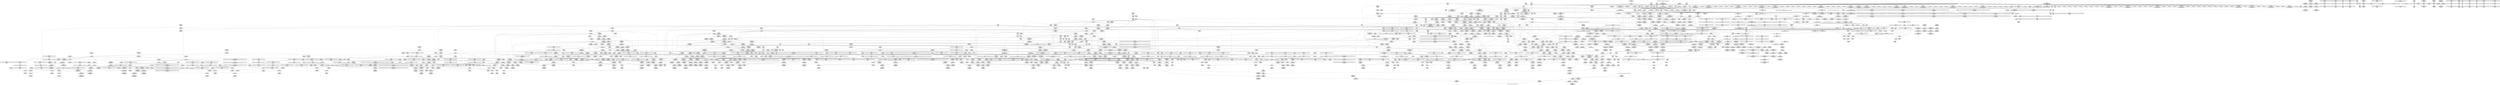 digraph {
	CE0x4a3e010 [shape=record,shape=Mrecord,label="{CE0x4a3e010|__preempt_count_sub:do.body|*SummSource*}"]
	CE0x4988be0 [shape=record,shape=Mrecord,label="{CE0x4988be0|current_sid:if.then|*SummSink*}"]
	CE0x49517d0 [shape=record,shape=Mrecord,label="{CE0x49517d0|GLOBAL:current_sid|*Constant*}"]
	CE0x4903b00 [shape=record,shape=Mrecord,label="{CE0x4903b00|rcu_read_lock:entry|*SummSink*}"]
	CE0x4949b60 [shape=record,shape=Mrecord,label="{CE0x4949b60|i64*_getelementptr_inbounds_(_11_x_i64_,_11_x_i64_*___llvm_gcov_ctr125,_i64_0,_i64_8)|*Constant*|*SummSource*}"]
	CE0x499c510 [shape=record,shape=Mrecord,label="{CE0x499c510|rcu_read_lock:if.end|*SummSink*}"]
	CE0x4a042b0 [shape=record,shape=Mrecord,label="{CE0x4a042b0|__rcu_read_unlock:bb|*SummSource*}"]
	CE0x499b610 [shape=record,shape=Mrecord,label="{CE0x499b610|rcu_read_lock:do.end|*SummSink*}"]
	CE0x4943640 [shape=record,shape=Mrecord,label="{CE0x4943640|rcu_read_lock:tmp}"]
	CE0x48ef510 [shape=record,shape=Mrecord,label="{CE0x48ef510|selinux_msg_queue_msgctl:tmp6|security/selinux/hooks.c,5210}"]
	CE0x4936130 [shape=record,shape=Mrecord,label="{CE0x4936130|__preempt_count_add:val|Function::__preempt_count_add&Arg::val::|*SummSource*}"]
	CE0x499a480 [shape=record,shape=Mrecord,label="{CE0x499a480|rcu_read_lock:land.lhs.true2|*SummSink*}"]
	CE0x4972800 [shape=record,shape=Mrecord,label="{CE0x4972800|i64*_getelementptr_inbounds_(_4_x_i64_,_4_x_i64_*___llvm_gcov_ctr135,_i64_0,_i64_3)|*Constant*|*SummSink*}"]
	CE0x49521f0 [shape=record,shape=Mrecord,label="{CE0x49521f0|task_sid:call|security/selinux/hooks.c,208|*SummSource*}"]
	CE0x4956c30 [shape=record,shape=Mrecord,label="{CE0x4956c30|ipc_has_perm:tmp8|security/selinux/hooks.c,5136|*SummSource*}"]
	CE0x49e8540 [shape=record,shape=Mrecord,label="{CE0x49e8540|get_current:tmp}"]
	CE0x4a0e530 [shape=record,shape=Mrecord,label="{CE0x4a0e530|i64*_getelementptr_inbounds_(_4_x_i64_,_4_x_i64_*___llvm_gcov_ctr129,_i64_0,_i64_0)|*Constant*|*SummSink*}"]
	CE0x4963f80 [shape=record,shape=Mrecord,label="{CE0x4963f80|task_sid:tmp10|security/selinux/hooks.c,208|*SummSink*}"]
	CE0x4957050 [shape=record,shape=Mrecord,label="{CE0x4957050|ipc_has_perm:call2|security/selinux/hooks.c,5136|*SummSource*}"]
	CE0x4962dc0 [shape=record,shape=Mrecord,label="{CE0x4962dc0|GLOBAL:task_sid.__warned|Global_var:task_sid.__warned|*SummSource*}"]
	CE0x4931440 [shape=record,shape=Mrecord,label="{CE0x4931440|rcu_read_unlock:tmp1|*SummSource*}"]
	CE0x499b400 [shape=record,shape=Mrecord,label="{CE0x499b400|rcu_read_lock:do.end}"]
	CE0x48d3010 [shape=record,shape=Mrecord,label="{CE0x48d3010|selinux_msg_queue_msgctl:tmp1}"]
	CE0x49a2b20 [shape=record,shape=Mrecord,label="{CE0x49a2b20|rcu_read_lock:tobool1|include/linux/rcupdate.h,882}"]
	CE0x4980390 [shape=record,shape=Mrecord,label="{CE0x4980390|i64*_getelementptr_inbounds_(_4_x_i64_,_4_x_i64_*___llvm_gcov_ctr133,_i64_0,_i64_3)|*Constant*|*SummSink*}"]
	CE0x48fe1f0 [shape=record,shape=Mrecord,label="{CE0x48fe1f0|80:_i32,_112:_i8*,_:_CRE_0,1_}"]
	CE0x493f360 [shape=record,shape=Mrecord,label="{CE0x493f360|ipc_has_perm:tmp2}"]
	CE0x49a0e70 [shape=record,shape=Mrecord,label="{CE0x49a0e70|GLOBAL:rcu_lock_map|Global_var:rcu_lock_map|*SummSource*}"]
	CE0x49e69e0 [shape=record,shape=Mrecord,label="{CE0x49e69e0|rcu_lock_release:entry|*SummSource*}"]
	CE0x49679e0 [shape=record,shape=Mrecord,label="{CE0x49679e0|GLOBAL:rcu_lock_release|*Constant*|*SummSink*}"]
	CE0x48d3e00 [shape=record,shape=Mrecord,label="{CE0x48d3e00|i64**_getelementptr_inbounds_(_5_x_i64*_,_5_x_i64*_*___llvm_gcda_edge_table306,_i64_0,_i64_4)|*Constant*}"]
	CE0x48e40e0 [shape=record,shape=Mrecord,label="{CE0x48e40e0|avc_has_perm:requested|Function::avc_has_perm&Arg::requested::|*SummSink*}"]
	CE0x497f820 [shape=record,shape=Mrecord,label="{CE0x497f820|i64_ptrtoint_(i8*_blockaddress(_rcu_lock_release,_%__here)_to_i64)|*Constant*|*SummSource*}"]
	CE0x493ea30 [shape=record,shape=Mrecord,label="{CE0x493ea30|ipc_has_perm:tmp1|*SummSink*}"]
	CE0x494f3d0 [shape=record,shape=Mrecord,label="{CE0x494f3d0|rcu_read_lock:land.lhs.true|*SummSource*}"]
	CE0x48e2ba0 [shape=record,shape=Mrecord,label="{CE0x48e2ba0|selinux_msg_queue_msgctl:tmp4|security/selinux/hooks.c,5207|*SummSink*}"]
	CE0x4963250 [shape=record,shape=Mrecord,label="{CE0x4963250|i64*_getelementptr_inbounds_(_11_x_i64_,_11_x_i64_*___llvm_gcov_ctr125,_i64_0,_i64_0)|*Constant*|*SummSource*}"]
	CE0x4926640 [shape=record,shape=Mrecord,label="{CE0x4926640|selinux_msg_queue_msgctl:call5|security/selinux/hooks.c,5219|*SummSource*}"]
	CE0x4966fd0 [shape=record,shape=Mrecord,label="{CE0x4966fd0|_call_void_rcu_lock_release(%struct.lockdep_map*_rcu_lock_map)_#10,_!dbg_!27733|include/linux/rcupdate.h,935}"]
	CE0x48d9850 [shape=record,shape=Mrecord,label="{CE0x48d9850|task_sid:tmp7|security/selinux/hooks.c,208|*SummSource*}"]
	CE0x49a2d40 [shape=record,shape=Mrecord,label="{CE0x49a2d40|rcu_read_lock:tmp8|include/linux/rcupdate.h,882|*SummSink*}"]
	CE0x48da610 [shape=record,shape=Mrecord,label="{CE0x48da610|__llvm_gcov_indirect_counter_increment:entry}"]
	CE0x496ba00 [shape=record,shape=Mrecord,label="{CE0x496ba00|rcu_read_lock:tmp19|include/linux/rcupdate.h,882}"]
	CE0x4925530 [shape=record,shape=Mrecord,label="{CE0x4925530|80:_i32,_112:_i8*,_:_CRE_160,168_|*MultipleSource*|Function::selinux_msg_queue_msgctl&Arg::msq::|security/selinux/hooks.c,5219}"]
	CE0x49667a0 [shape=record,shape=Mrecord,label="{CE0x49667a0|rcu_read_unlock:tmp22|include/linux/rcupdate.h,935|*SummSource*}"]
	CE0x4949e80 [shape=record,shape=Mrecord,label="{CE0x4949e80|_call_void___rcu_read_lock()_#10,_!dbg_!27710|include/linux/rcupdate.h,879|*SummSource*}"]
	CE0x49366c0 [shape=record,shape=Mrecord,label="{CE0x49366c0|rcu_read_unlock:land.lhs.true}"]
	CE0x495c1f0 [shape=record,shape=Mrecord,label="{CE0x495c1f0|task_sid:do.body5|*SummSink*}"]
	CE0x496e8e0 [shape=record,shape=Mrecord,label="{CE0x496e8e0|rcu_read_lock:tmp22|include/linux/rcupdate.h,884}"]
	CE0x49013e0 [shape=record,shape=Mrecord,label="{CE0x49013e0|80:_i32,_112:_i8*,_:_CRE_10,11_}"]
	CE0x49607b0 [shape=record,shape=Mrecord,label="{CE0x49607b0|get_current:tmp2}"]
	CE0x4924de0 [shape=record,shape=Mrecord,label="{CE0x4924de0|80:_i32,_112:_i8*,_:_CRE_128,136_|*MultipleSource*|Function::selinux_msg_queue_msgctl&Arg::msq::|security/selinux/hooks.c,5219}"]
	CE0x48e3f70 [shape=record,shape=Mrecord,label="{CE0x48e3f70|avc_has_perm:requested|Function::avc_has_perm&Arg::requested::|*SummSource*}"]
	CE0x49ef7f0 [shape=record,shape=Mrecord,label="{CE0x49ef7f0|rcu_lock_acquire:__here|*SummSink*}"]
	CE0x492c980 [shape=record,shape=Mrecord,label="{CE0x492c980|i8*_getelementptr_inbounds_(_41_x_i8_,_41_x_i8_*_.str44,_i32_0,_i32_0)|*Constant*|*SummSource*}"]
	CE0x49012b0 [shape=record,shape=Mrecord,label="{CE0x49012b0|80:_i32,_112:_i8*,_:_CRE_9,10_}"]
	CE0x4987690 [shape=record,shape=Mrecord,label="{CE0x4987690|rcu_read_lock:tmp3|*SummSource*}"]
	CE0x49f2a40 [shape=record,shape=Mrecord,label="{CE0x49f2a40|i64*_getelementptr_inbounds_(_4_x_i64_,_4_x_i64_*___llvm_gcov_ctr130,_i64_0,_i64_3)|*Constant*|*SummSource*}"]
	CE0x495ab30 [shape=record,shape=Mrecord,label="{CE0x495ab30|task_sid:call3|security/selinux/hooks.c,208|*SummSink*}"]
	CE0x4945bb0 [shape=record,shape=Mrecord,label="{CE0x4945bb0|current_sid:tmp1|*SummSource*}"]
	CE0x4936600 [shape=record,shape=Mrecord,label="{CE0x4936600|rcu_read_unlock:do.body|*SummSink*}"]
	CE0x49f45e0 [shape=record,shape=Mrecord,label="{CE0x49f45e0|rcu_lock_release:indirectgoto|*SummSink*}"]
	CE0x498d690 [shape=record,shape=Mrecord,label="{CE0x498d690|current_sid:tmp16|security/selinux/hooks.c,218|*SummSink*}"]
	CE0x48f9be0 [shape=record,shape=Mrecord,label="{CE0x48f9be0|rcu_read_unlock:tmp15|include/linux/rcupdate.h,933}"]
	CE0x498f2c0 [shape=record,shape=Mrecord,label="{CE0x498f2c0|i64*_getelementptr_inbounds_(_11_x_i64_,_11_x_i64_*___llvm_gcov_ctr127,_i64_0,_i64_1)|*Constant*|*SummSource*}"]
	CE0x48da7b0 [shape=record,shape=Mrecord,label="{CE0x48da7b0|__llvm_gcov_indirect_counter_increment:predecessor|Function::__llvm_gcov_indirect_counter_increment&Arg::predecessor::|*SummSource*}"]
	CE0x4904060 [shape=record,shape=Mrecord,label="{CE0x4904060|task_sid:tmp8|security/selinux/hooks.c,208|*SummSink*}"]
	CE0x4987c10 [shape=record,shape=Mrecord,label="{CE0x4987c10|current_sid:land.lhs.true|*SummSink*}"]
	CE0x49849d0 [shape=record,shape=Mrecord,label="{CE0x49849d0|current_sid:tmp11|security/selinux/hooks.c,218|*SummSink*}"]
	CE0x49e9910 [shape=record,shape=Mrecord,label="{CE0x49e9910|i64*_getelementptr_inbounds_(_4_x_i64_,_4_x_i64_*___llvm_gcov_ctr128,_i64_0,_i64_1)|*Constant*|*SummSource*}"]
	CE0x4976770 [shape=record,shape=Mrecord,label="{CE0x4976770|_call_void___preempt_count_sub(i32_1)_#10,_!dbg_!27715|include/linux/rcupdate.h,244}"]
	CE0x4a11e80 [shape=record,shape=Mrecord,label="{CE0x4a11e80|__preempt_count_add:do.end}"]
	CE0x48db090 [shape=record,shape=Mrecord,label="{CE0x48db090|selinux_msg_queue_msgctl:cmd|Function::selinux_msg_queue_msgctl&Arg::cmd::}"]
	CE0x4951c80 [shape=record,shape=Mrecord,label="{CE0x4951c80|current_sid:entry|*SummSource*}"]
	CE0x4931090 [shape=record,shape=Mrecord,label="{CE0x4931090|_call_void_asm_sideeffect_,_memory_,_dirflag_,_fpsr_,_flags_()_#3,_!dbg_!27714,_!srcloc_!27715|include/linux/rcupdate.h,239|*SummSink*}"]
	CE0x48ce590 [shape=record,shape=Mrecord,label="{CE0x48ce590|selinux_msg_queue_msgctl:bb}"]
	CE0x4902890 [shape=record,shape=Mrecord,label="{CE0x4902890|0:_i8,_8:_i32,_24:_%struct.selinux_audit_data*,_:_SCMRE_0,1_|*MultipleSource*|security/selinux/hooks.c,5133|security/selinux/hooks.c, 5128|Function::avc_has_perm&Arg::auditdata::}"]
	CE0x48fbcf0 [shape=record,shape=Mrecord,label="{CE0x48fbcf0|i32_68|*Constant*|*SummSink*}"]
	CE0x49ed8c0 [shape=record,shape=Mrecord,label="{CE0x49ed8c0|_call_void_asm_addl_$1,_%gs:$0_,_*m,ri,*m,_dirflag_,_fpsr_,_flags_(i32*___preempt_count,_i32_%sub,_i32*___preempt_count)_#3,_!dbg_!27717,_!srcloc_!27718|./arch/x86/include/asm/preempt.h,77|*SummSource*}"]
	CE0x49e6d80 [shape=record,shape=Mrecord,label="{CE0x49e6d80|rcu_lock_release:map|Function::rcu_lock_release&Arg::map::|*SummSource*}"]
	CE0x4965330 [shape=record,shape=Mrecord,label="{CE0x4965330|current_sid:do.body|*SummSource*}"]
	CE0x495d780 [shape=record,shape=Mrecord,label="{CE0x495d780|i64*_getelementptr_inbounds_(_11_x_i64_,_11_x_i64_*___llvm_gcov_ctr132,_i64_0,_i64_9)|*Constant*|*SummSink*}"]
	CE0x4933ad0 [shape=record,shape=Mrecord,label="{CE0x4933ad0|i64*_getelementptr_inbounds_(_4_x_i64_,_4_x_i64_*___llvm_gcov_ctr130,_i64_0,_i64_2)|*Constant*}"]
	CE0x4936bb0 [shape=record,shape=Mrecord,label="{CE0x4936bb0|rcu_read_unlock:tmp2|*SummSink*}"]
	CE0x49929a0 [shape=record,shape=Mrecord,label="{CE0x49929a0|current_sid:tmp18|security/selinux/hooks.c,218|*SummSink*}"]
	CE0x4a143e0 [shape=record,shape=Mrecord,label="{CE0x4a143e0|rcu_lock_release:tmp1|*SummSource*}"]
	CE0x493e9c0 [shape=record,shape=Mrecord,label="{CE0x493e9c0|ipc_has_perm:tmp1|*SummSource*}"]
	CE0x48e44e0 [shape=record,shape=Mrecord,label="{CE0x48e44e0|avc_has_perm:auditdata|Function::avc_has_perm&Arg::auditdata::|*SummSink*}"]
	CE0x4981890 [shape=record,shape=Mrecord,label="{CE0x4981890|_call_void_rcu_read_unlock()_#10,_!dbg_!27748|security/selinux/hooks.c,209|*SummSink*}"]
	CE0x496c0d0 [shape=record,shape=Mrecord,label="{CE0x496c0d0|rcu_read_lock:tmp17|include/linux/rcupdate.h,882}"]
	CE0x4a48890 [shape=record,shape=Mrecord,label="{CE0x4a48890|i64*_getelementptr_inbounds_(_4_x_i64_,_4_x_i64_*___llvm_gcov_ctr135,_i64_0,_i64_0)|*Constant*|*SummSource*}"]
	CE0x48dade0 [shape=record,shape=Mrecord,label="{CE0x48dade0|_call_void_mcount()_#3|*SummSource*}"]
	CE0x48ff460 [shape=record,shape=Mrecord,label="{CE0x48ff460|80:_i32,_112:_i8*,_:_CRE_25,26_}"]
	CE0x4a00920 [shape=record,shape=Mrecord,label="{CE0x4a00920|rcu_lock_release:bb|*SummSource*}"]
	CE0x4951bd0 [shape=record,shape=Mrecord,label="{CE0x4951bd0|current_sid:entry}"]
	CE0x48da6f0 [shape=record,shape=Mrecord,label="{CE0x48da6f0|__llvm_gcov_indirect_counter_increment:entry|*SummSink*}"]
	CE0x493acc0 [shape=record,shape=Mrecord,label="{CE0x493acc0|ipc_has_perm:type|security/selinux/hooks.c,5133|*SummSource*}"]
	CE0x48e49a0 [shape=record,shape=Mrecord,label="{CE0x48e49a0|__llvm_gcov_indirect_counter_increment:tmp2|*SummSink*}"]
	CE0x4936ad0 [shape=record,shape=Mrecord,label="{CE0x4936ad0|%struct.task_struct*_(%struct.task_struct**)*_asm_movq_%gs:$_1:P_,$0_,_r,im,_dirflag_,_fpsr_,_flags_}"]
	CE0x49ec030 [shape=record,shape=Mrecord,label="{CE0x49ec030|__preempt_count_add:tmp|*SummSource*}"]
	CE0x4a12510 [shape=record,shape=Mrecord,label="{CE0x4a12510|__preempt_count_sub:do.end|*SummSource*}"]
	CE0x4950070 [shape=record,shape=Mrecord,label="{CE0x4950070|rcu_read_lock:tmp4|include/linux/rcupdate.h,882}"]
	CE0x4946180 [shape=record,shape=Mrecord,label="{CE0x4946180|task_sid:tmp1|*SummSource*}"]
	CE0x496dc70 [shape=record,shape=Mrecord,label="{CE0x496dc70|rcu_read_lock:tmp20|include/linux/rcupdate.h,882|*SummSink*}"]
	CE0x4926d20 [shape=record,shape=Mrecord,label="{CE0x4926d20|selinux_msg_queue_msgctl:retval.0|*SummSink*}"]
	CE0x48db100 [shape=record,shape=Mrecord,label="{CE0x48db100|i32_3|*Constant*|*SummSource*}"]
	CE0x498fc10 [shape=record,shape=Mrecord,label="{CE0x498fc10|current_sid:tmp23|security/selinux/hooks.c,218|*SummSource*}"]
	CE0x4948600 [shape=record,shape=Mrecord,label="{CE0x4948600|i64_6|*Constant*|*SummSource*}"]
	CE0x48e3b70 [shape=record,shape=Mrecord,label="{CE0x48e3b70|%struct.common_audit_data*_null|*Constant*}"]
	CE0x48c94b0 [shape=record,shape=Mrecord,label="{CE0x48c94b0|__llvm_gcov_indirect_counter_increment:pred}"]
	CE0x48e8b40 [shape=record,shape=Mrecord,label="{CE0x48e8b40|_call_void_rcu_read_lock()_#10,_!dbg_!27712|security/selinux/hooks.c,207|*SummSink*}"]
	CE0x48e3700 [shape=record,shape=Mrecord,label="{CE0x48e3700|_ret_void}"]
	CE0x4983880 [shape=record,shape=Mrecord,label="{CE0x4983880|current_sid:tmp14|security/selinux/hooks.c,218|*SummSource*}"]
	CE0x4959f00 [shape=record,shape=Mrecord,label="{CE0x4959f00|i64_0|*Constant*}"]
	CE0x4946110 [shape=record,shape=Mrecord,label="{CE0x4946110|task_sid:tmp1}"]
	CE0x4003160 [shape=record,shape=Mrecord,label="{CE0x4003160|i32_0|*Constant*|*SummSource*}"]
	CE0x495cc00 [shape=record,shape=Mrecord,label="{CE0x495cc00|i32_934|*Constant*|*SummSink*}"]
	CE0x48dce50 [shape=record,shape=Mrecord,label="{CE0x48dce50|task_sid:tmp8|security/selinux/hooks.c,208|*SummSource*}"]
	CE0x49645d0 [shape=record,shape=Mrecord,label="{CE0x49645d0|0:_i8,_:_GCMR_task_sid.__warned_internal_global_i8_0,_section_.data.unlikely_,_align_1:_elem_0:default:}"]
	CE0x49a1d10 [shape=record,shape=Mrecord,label="{CE0x49a1d10|GLOBAL:rcu_read_lock.__warned|Global_var:rcu_read_lock.__warned}"]
	CE0x48e87f0 [shape=record,shape=Mrecord,label="{CE0x48e87f0|get_current:tmp4|./arch/x86/include/asm/current.h,14|*SummSink*}"]
	CE0x498f790 [shape=record,shape=Mrecord,label="{CE0x498f790|i8*_getelementptr_inbounds_(_45_x_i8_,_45_x_i8_*_.str12,_i32_0,_i32_0)|*Constant*|*SummSource*}"]
	CE0x48d9ad0 [shape=record,shape=Mrecord,label="{CE0x48d9ad0|i32_-1|*Constant*|*SummSource*}"]
	CE0x4960820 [shape=record,shape=Mrecord,label="{CE0x4960820|get_current:tmp2|*SummSource*}"]
	CE0x5ba76a0 [shape=record,shape=Mrecord,label="{CE0x5ba76a0|selinux_msg_queue_msgctl:sw.bb3}"]
	CE0x492bf50 [shape=record,shape=Mrecord,label="{CE0x492bf50|task_has_system:tmp2|*SummSink*}"]
	CE0x499d390 [shape=record,shape=Mrecord,label="{CE0x499d390|__rcu_read_lock:do.end}"]
	CE0x499c440 [shape=record,shape=Mrecord,label="{CE0x499c440|rcu_read_lock:if.end|*SummSource*}"]
	CE0x4a27470 [shape=record,shape=Mrecord,label="{CE0x4a27470|i64*_getelementptr_inbounds_(_4_x_i64_,_4_x_i64_*___llvm_gcov_ctr134,_i64_0,_i64_3)|*Constant*}"]
	CE0x48d9930 [shape=record,shape=Mrecord,label="{CE0x48d9930|task_sid:tmp5|security/selinux/hooks.c,208}"]
	CE0x4992270 [shape=record,shape=Mrecord,label="{CE0x4992270|current_sid:tmp17|security/selinux/hooks.c,218|*SummSource*}"]
	CE0x48e4320 [shape=record,shape=Mrecord,label="{CE0x48e4320|%struct.common_audit_data*_null|*Constant*|*SummSource*}"]
	CE0x48c9b70 [shape=record,shape=Mrecord,label="{CE0x48c9b70|task_sid:real_cred|security/selinux/hooks.c,208|*SummSink*}"]
	CE0x4a017c0 [shape=record,shape=Mrecord,label="{CE0x4a017c0|__rcu_read_lock:tmp6|include/linux/rcupdate.h,240|*SummSource*}"]
	CE0x49752c0 [shape=record,shape=Mrecord,label="{CE0x49752c0|rcu_read_unlock:tmp13|include/linux/rcupdate.h,933|*SummSource*}"]
	CE0x498ad10 [shape=record,shape=Mrecord,label="{CE0x498ad10|current_sid:tmp11|security/selinux/hooks.c,218|*SummSource*}"]
	CE0x49685c0 [shape=record,shape=Mrecord,label="{CE0x49685c0|rcu_read_lock:tmp14|include/linux/rcupdate.h,882}"]
	CE0x4984f40 [shape=record,shape=Mrecord,label="{CE0x4984f40|rcu_read_unlock:call3|include/linux/rcupdate.h,933|*SummSource*}"]
	CE0x49f47b0 [shape=record,shape=Mrecord,label="{CE0x49f47b0|i64*_getelementptr_inbounds_(_4_x_i64_,_4_x_i64_*___llvm_gcov_ctr134,_i64_0,_i64_1)|*Constant*|*SummSink*}"]
	CE0x4a09990 [shape=record,shape=Mrecord,label="{CE0x4a09990|i64*_getelementptr_inbounds_(_4_x_i64_,_4_x_i64_*___llvm_gcov_ctr130,_i64_0,_i64_0)|*Constant*|*SummSource*}"]
	CE0x4922be0 [shape=record,shape=Mrecord,label="{CE0x4922be0|80:_i32,_112:_i8*,_:_CRE_61,62_}"]
	CE0x49a1fe0 [shape=record,shape=Mrecord,label="{CE0x49a1fe0|GLOBAL:rcu_read_lock.__warned|Global_var:rcu_read_lock.__warned|*SummSource*}"]
	CE0x4987880 [shape=record,shape=Mrecord,label="{CE0x4987880|_call_void_mcount()_#3}"]
	CE0x48eeea0 [shape=record,shape=Mrecord,label="{CE0x48eeea0|selinux_msg_queue_msgctl:call1|security/selinux/hooks.c,5204|*SummSink*}"]
	CE0x493c690 [shape=record,shape=Mrecord,label="{CE0x493c690|task_has_system:tmp|*SummSource*}"]
	CE0x499e5b0 [shape=record,shape=Mrecord,label="{CE0x499e5b0|rcu_read_lock:call|include/linux/rcupdate.h,882}"]
	CE0x4a3b8f0 [shape=record,shape=Mrecord,label="{CE0x4a3b8f0|__preempt_count_add:tmp7|./arch/x86/include/asm/preempt.h,73}"]
	CE0x48fee70 [shape=record,shape=Mrecord,label="{CE0x48fee70|80:_i32,_112:_i8*,_:_CRE_20,21_}"]
	CE0x48d4090 [shape=record,shape=Mrecord,label="{CE0x48d4090|i64**_getelementptr_inbounds_(_5_x_i64*_,_5_x_i64*_*___llvm_gcda_edge_table306,_i64_0,_i64_4)|*Constant*|*SummSink*}"]
	CE0x495abc0 [shape=record,shape=Mrecord,label="{CE0x495abc0|task_sid:tobool4|security/selinux/hooks.c,208|*SummSource*}"]
	CE0x48e1fd0 [shape=record,shape=Mrecord,label="{CE0x48e1fd0|selinux_msg_queue_msgctl:tmp2|security/selinux/hooks.c,5204}"]
	CE0x4905ca0 [shape=record,shape=Mrecord,label="{CE0x4905ca0|task_sid:tmp12|security/selinux/hooks.c,208}"]
	CE0x4946b10 [shape=record,shape=Mrecord,label="{CE0x4946b10|rcu_read_lock:tmp2}"]
	CE0x49267b0 [shape=record,shape=Mrecord,label="{CE0x49267b0|GLOBAL:ipc_has_perm|*Constant*}"]
	CE0x49538c0 [shape=record,shape=Mrecord,label="{CE0x49538c0|ipc_has_perm:bb|*SummSource*}"]
	CE0x492a290 [shape=record,shape=Mrecord,label="{CE0x492a290|get_current:bb|*SummSource*}"]
	CE0x4931890 [shape=record,shape=Mrecord,label="{CE0x4931890|_call_void_asm_sideeffect_,_memory_,_dirflag_,_fpsr_,_flags_()_#3,_!dbg_!27711,_!srcloc_!27714|include/linux/rcupdate.h,244}"]
	CE0x494aa80 [shape=record,shape=Mrecord,label="{CE0x494aa80|cred_sid:tmp2}"]
	CE0x4947a10 [shape=record,shape=Mrecord,label="{CE0x4947a10|cred_sid:tmp3|*SummSource*}"]
	CE0x48dc990 [shape=record,shape=Mrecord,label="{CE0x48dc990|GLOBAL:task_sid|*Constant*}"]
	CE0x492b680 [shape=record,shape=Mrecord,label="{CE0x492b680|task_has_system:tmp3|*SummSource*}"]
	CE0x4a05050 [shape=record,shape=Mrecord,label="{CE0x4a05050|__preempt_count_add:tmp3|*SummSink*}"]
	CE0x4951e00 [shape=record,shape=Mrecord,label="{CE0x4951e00|_ret_i32_%tmp24,_!dbg_!27742|security/selinux/hooks.c,220}"]
	CE0x499cbc0 [shape=record,shape=Mrecord,label="{CE0x499cbc0|rcu_read_unlock:do.body}"]
	CE0x4930b50 [shape=record,shape=Mrecord,label="{CE0x4930b50|__rcu_read_lock:tmp|*SummSource*}"]
	CE0x48d9f30 [shape=record,shape=Mrecord,label="{CE0x48d9f30|get_current:tmp}"]
	CE0x48ebb00 [shape=record,shape=Mrecord,label="{CE0x48ebb00|80:_i32,_112:_i8*,_:_CRE_49,50_}"]
	CE0x4957960 [shape=record,shape=Mrecord,label="{CE0x4957960|_ret_i32_%retval.0,_!dbg_!27728|security/selinux/avc.c,775}"]
	CE0x4983e80 [shape=record,shape=Mrecord,label="{CE0x4983e80|i64*_getelementptr_inbounds_(_4_x_i64_,_4_x_i64_*___llvm_gcov_ctr128,_i64_0,_i64_0)|*Constant*|*SummSink*}"]
	CE0x49fd410 [shape=record,shape=Mrecord,label="{CE0x49fd410|__preempt_count_sub:tmp1|*SummSink*}"]
	CE0x4a03b10 [shape=record,shape=Mrecord,label="{CE0x4a03b10|i8*_undef|*Constant*}"]
	CE0x48f5df0 [shape=record,shape=Mrecord,label="{CE0x48f5df0|selinux_msg_queue_msgctl:cmd|Function::selinux_msg_queue_msgctl&Arg::cmd::|*SummSource*}"]
	CE0x495dda0 [shape=record,shape=Mrecord,label="{CE0x495dda0|rcu_read_unlock:tmp19|include/linux/rcupdate.h,933|*SummSource*}"]
	CE0x4a3b400 [shape=record,shape=Mrecord,label="{CE0x4a3b400|__preempt_count_add:tmp6|./arch/x86/include/asm/preempt.h,73|*SummSource*}"]
	CE0x4994df0 [shape=record,shape=Mrecord,label="{CE0x4994df0|current_sid:cred|security/selinux/hooks.c,218|*SummSink*}"]
	CE0x49ed610 [shape=record,shape=Mrecord,label="{CE0x49ed610|_call_void_mcount()_#3|*SummSink*}"]
	CE0x494fef0 [shape=record,shape=Mrecord,label="{CE0x494fef0|i64_2|*Constant*}"]
	CE0x4981300 [shape=record,shape=Mrecord,label="{CE0x4981300|cred_sid:cred|Function::cred_sid&Arg::cred::|*SummSink*}"]
	CE0x492ddf0 [shape=record,shape=Mrecord,label="{CE0x492ddf0|i64*_getelementptr_inbounds_(_13_x_i64_,_13_x_i64_*___llvm_gcov_ctr126,_i64_0,_i64_11)|*Constant*|*SummSource*}"]
	CE0x4986280 [shape=record,shape=Mrecord,label="{CE0x4986280|rcu_read_lock:tmp6|include/linux/rcupdate.h,882|*SummSink*}"]
	CE0x4978460 [shape=record,shape=Mrecord,label="{CE0x4978460|task_sid:tmp11|security/selinux/hooks.c,208}"]
	CE0x48dae80 [shape=record,shape=Mrecord,label="{CE0x48dae80|_call_void_mcount()_#3|*SummSink*}"]
	CE0x4941720 [shape=record,shape=Mrecord,label="{CE0x4941720|task_sid:tmp7|security/selinux/hooks.c,208|*SummSink*}"]
	CE0x48f6ee0 [shape=record,shape=Mrecord,label="{CE0x48f6ee0|i64**_getelementptr_inbounds_(_5_x_i64*_,_5_x_i64*_*___llvm_gcda_edge_table306,_i64_0,_i64_2)|*Constant*|*SummSource*}"]
	CE0x49a4040 [shape=record,shape=Mrecord,label="{CE0x49a4040|rcu_read_lock:tmp11|include/linux/rcupdate.h,882}"]
	CE0x4928640 [shape=record,shape=Mrecord,label="{CE0x4928640|ipc_has_perm:entry|*SummSink*}"]
	CE0x498aaf0 [shape=record,shape=Mrecord,label="{CE0x498aaf0|_ret_void,_!dbg_!27717|include/linux/rcupdate.h,419}"]
	CE0x4948880 [shape=record,shape=Mrecord,label="{CE0x4948880|i64_0|*Constant*}"]
	CE0x49036b0 [shape=record,shape=Mrecord,label="{CE0x49036b0|ipc_has_perm:tmp6|*LoadInst*|security/selinux/hooks.c,5134|*SummSink*}"]
	CE0x48fc990 [shape=record,shape=Mrecord,label="{CE0x48fc990|i64*_getelementptr_inbounds_(_15_x_i64_,_15_x_i64_*___llvm_gcov_ctr305,_i64_0,_i64_13)|*Constant*}"]
	CE0x48e7a80 [shape=record,shape=Mrecord,label="{CE0x48e7a80|_call_void_mcount()_#3|*SummSource*}"]
	CE0x48e0680 [shape=record,shape=Mrecord,label="{CE0x48e0680|get_current:tmp4|./arch/x86/include/asm/current.h,14|*SummSource*}"]
	CE0x497f6b0 [shape=record,shape=Mrecord,label="{CE0x497f6b0|i64_ptrtoint_(i8*_blockaddress(_rcu_lock_release,_%__here)_to_i64)|*Constant*}"]
	CE0x4974790 [shape=record,shape=Mrecord,label="{CE0x4974790|__rcu_read_lock:tmp7|include/linux/rcupdate.h,240|*SummSource*}"]
	CE0x4945520 [shape=record,shape=Mrecord,label="{CE0x4945520|task_sid:tmp15|security/selinux/hooks.c,208|*SummSink*}"]
	CE0x499c850 [shape=record,shape=Mrecord,label="{CE0x499c850|rcu_read_unlock:do.end}"]
	CE0x493d460 [shape=record,shape=Mrecord,label="{CE0x493d460|i64*_getelementptr_inbounds_(_13_x_i64_,_13_x_i64_*___llvm_gcov_ctr126,_i64_0,_i64_12)|*Constant*|*SummSource*}"]
	CE0x48f4d00 [shape=record,shape=Mrecord,label="{CE0x48f4d00|__llvm_gcov_indirect_counter_increment:tmp2}"]
	CE0x4a14370 [shape=record,shape=Mrecord,label="{CE0x4a14370|rcu_lock_release:tmp1}"]
	CE0x49eb8d0 [shape=record,shape=Mrecord,label="{CE0x49eb8d0|i64*_getelementptr_inbounds_(_4_x_i64_,_4_x_i64_*___llvm_gcov_ctr129,_i64_0,_i64_2)|*Constant*|*SummSink*}"]
	CE0x4a12700 [shape=record,shape=Mrecord,label="{CE0x4a12700|__preempt_count_sub:do.end|*SummSink*}"]
	CE0x49f49c0 [shape=record,shape=Mrecord,label="{CE0x49f49c0|__rcu_read_lock:tmp3|*SummSink*}"]
	CE0x48ebfc0 [shape=record,shape=Mrecord,label="{CE0x48ebfc0|80:_i32,_112:_i8*,_:_CRE_53,54_}"]
	CE0x496e5d0 [shape=record,shape=Mrecord,label="{CE0x496e5d0|i64*_getelementptr_inbounds_(_11_x_i64_,_11_x_i64_*___llvm_gcov_ctr127,_i64_0,_i64_10)|*Constant*|*SummSource*}"]
	CE0x48e61b0 [shape=record,shape=Mrecord,label="{CE0x48e61b0|i32_11|*Constant*|*SummSource*}"]
	CE0x48cfef0 [shape=record,shape=Mrecord,label="{CE0x48cfef0|_ret_i32_%call1,_!dbg_!27716|security/selinux/hooks.c,1594}"]
	CE0x49435d0 [shape=record,shape=Mrecord,label="{CE0x49435d0|i64*_getelementptr_inbounds_(_11_x_i64_,_11_x_i64_*___llvm_gcov_ctr127,_i64_0,_i64_0)|*Constant*|*SummSink*}"]
	CE0x493f3d0 [shape=record,shape=Mrecord,label="{CE0x493f3d0|ipc_has_perm:tmp2|*SummSource*}"]
	CE0x49f3450 [shape=record,shape=Mrecord,label="{CE0x49f3450|i8*_undef|*Constant*}"]
	CE0x49692a0 [shape=record,shape=Mrecord,label="{CE0x49692a0|rcu_read_lock:tmp16|include/linux/rcupdate.h,882}"]
	CE0x4983660 [shape=record,shape=Mrecord,label="{CE0x4983660|current_sid:tmp14|security/selinux/hooks.c,218}"]
	CE0x4954f70 [shape=record,shape=Mrecord,label="{CE0x4954f70|ipc_has_perm:u|security/selinux/hooks.c,5134|*SummSink*}"]
	CE0x4976b10 [shape=record,shape=Mrecord,label="{CE0x4976b10|rcu_lock_acquire:indirectgoto}"]
	CE0x4a02b30 [shape=record,shape=Mrecord,label="{CE0x4a02b30|%struct.lockdep_map*_null|*Constant*|*SummSource*}"]
	CE0x4946010 [shape=record,shape=Mrecord,label="{CE0x4946010|task_sid:tmp|*SummSink*}"]
	CE0x4955fe0 [shape=record,shape=Mrecord,label="{CE0x4955fe0|ipc_has_perm:tmp7|security/selinux/hooks.c,5136}"]
	CE0x49640c0 [shape=record,shape=Mrecord,label="{CE0x49640c0|i64_4|*Constant*|*SummSource*}"]
	CE0x49377e0 [shape=record,shape=Mrecord,label="{CE0x49377e0|rcu_lock_acquire:tmp1|*SummSource*}"]
	CE0x4900df0 [shape=record,shape=Mrecord,label="{CE0x4900df0|80:_i32,_112:_i8*,_:_CRE_5,6_}"]
	CE0x4a01560 [shape=record,shape=Mrecord,label="{CE0x4a01560|COLLAPSED:_GCMRE___llvm_gcov_ctr130_internal_global_4_x_i64_zeroinitializer:_elem_0:default:}"]
	CE0x48d7e50 [shape=record,shape=Mrecord,label="{CE0x48d7e50|selinux_msg_queue_msgctl:call|security/selinux/hooks.c,5204|*SummSink*}"]
	CE0x498e050 [shape=record,shape=Mrecord,label="{CE0x498e050|_call_void_lockdep_rcu_suspicious(i8*_getelementptr_inbounds_(_25_x_i8_,_25_x_i8_*_.str3,_i32_0,_i32_0),_i32_218,_i8*_getelementptr_inbounds_(_45_x_i8_,_45_x_i8_*_.str12,_i32_0,_i32_0))_#10,_!dbg_!27727|security/selinux/hooks.c,218|*SummSink*}"]
	CE0x492d040 [shape=record,shape=Mrecord,label="{CE0x492d040|task_sid:tmp24|security/selinux/hooks.c,208}"]
	CE0x4968bc0 [shape=record,shape=Mrecord,label="{CE0x4968bc0|rcu_read_lock:tmp14|include/linux/rcupdate.h,882|*SummSink*}"]
	CE0x492be70 [shape=record,shape=Mrecord,label="{CE0x492be70|task_has_system:tmp2}"]
	CE0x4980f90 [shape=record,shape=Mrecord,label="{CE0x4980f90|cred_sid:entry|*SummSink*}"]
	CE0x48cddf0 [shape=record,shape=Mrecord,label="{CE0x48cddf0|selinux_msg_queue_msgctl:sw.bb|*SummSource*}"]
	CE0x49f1430 [shape=record,shape=Mrecord,label="{CE0x49f1430|__preempt_count_sub:tmp3|*SummSink*}"]
	CE0x48e7350 [shape=record,shape=Mrecord,label="{CE0x48e7350|i64**_getelementptr_inbounds_(_5_x_i64*_,_5_x_i64*_*___llvm_gcda_edge_table306,_i64_0,_i64_3)|*Constant*|*SummSource*}"]
	CE0x48f66e0 [shape=record,shape=Mrecord,label="{CE0x48f66e0|task_has_system:entry|*SummSink*}"]
	CE0x4936050 [shape=record,shape=Mrecord,label="{CE0x4936050|rcu_read_unlock:call|include/linux/rcupdate.h,933|*SummSource*}"]
	CE0x492b7d0 [shape=record,shape=Mrecord,label="{CE0x492b7d0|_call_void_mcount()_#3}"]
	CE0x4968690 [shape=record,shape=Mrecord,label="{CE0x4968690|rcu_read_lock:tmp13|include/linux/rcupdate.h,882|*SummSource*}"]
	CE0x4934a70 [shape=record,shape=Mrecord,label="{CE0x4934a70|_call_void_asm_sideeffect_,_memory_,_dirflag_,_fpsr_,_flags_()_#3,_!dbg_!27714,_!srcloc_!27715|include/linux/rcupdate.h,239|*SummSource*}"]
	CE0x49340b0 [shape=record,shape=Mrecord,label="{CE0x49340b0|COLLAPSED:_GCMRE___llvm_gcov_ctr133_internal_global_4_x_i64_zeroinitializer:_elem_0:default:}"]
	CE0x49a2940 [shape=record,shape=Mrecord,label="{CE0x49a2940|rcu_read_lock:tmp8|include/linux/rcupdate.h,882|*SummSource*}"]
	CE0x4902d50 [shape=record,shape=Mrecord,label="{CE0x4902d50|i8_4|*Constant*|*SummSource*}"]
	CE0x4958cf0 [shape=record,shape=Mrecord,label="{CE0x4958cf0|i64_3|*Constant*|*SummSink*}"]
	CE0x4984390 [shape=record,shape=Mrecord,label="{CE0x4984390|rcu_read_unlock:tmp12|include/linux/rcupdate.h,933|*SummSource*}"]
	CE0x492aca0 [shape=record,shape=Mrecord,label="{CE0x492aca0|i8*_getelementptr_inbounds_(_25_x_i8_,_25_x_i8_*_.str3,_i32_0,_i32_0)|*Constant*}"]
	CE0x4963a80 [shape=record,shape=Mrecord,label="{CE0x4963a80|i32_1|*Constant*}"]
	CE0x4a0f0a0 [shape=record,shape=Mrecord,label="{CE0x4a0f0a0|i64_1|*Constant*}"]
	CE0x49641c0 [shape=record,shape=Mrecord,label="{CE0x49641c0|current_sid:tobool|security/selinux/hooks.c,218|*SummSink*}"]
	CE0x4944520 [shape=record,shape=Mrecord,label="{CE0x4944520|cred_sid:tmp4|*LoadInst*|security/selinux/hooks.c,196|*SummSource*}"]
	CE0x4948da0 [shape=record,shape=Mrecord,label="{CE0x4948da0|GLOBAL:__llvm_gcov_ctr127|Global_var:__llvm_gcov_ctr127}"]
	CE0x4961060 [shape=record,shape=Mrecord,label="{CE0x4961060|i64_5|*Constant*}"]
	CE0x4932190 [shape=record,shape=Mrecord,label="{CE0x4932190|__rcu_read_lock:tmp2|*SummSink*}"]
	CE0x498d510 [shape=record,shape=Mrecord,label="{CE0x498d510|current_sid:tmp16|security/selinux/hooks.c,218|*SummSource*}"]
	CE0x4929380 [shape=record,shape=Mrecord,label="{CE0x4929380|selinux_msg_queue_msgctl:tmp14|security/selinux/hooks.c,5221}"]
	CE0x49473a0 [shape=record,shape=Mrecord,label="{CE0x49473a0|task_sid:tmp13|security/selinux/hooks.c,208|*SummSink*}"]
	CE0x494e9b0 [shape=record,shape=Mrecord,label="{CE0x494e9b0|GLOBAL:rcu_lock_acquire|*Constant*|*SummSource*}"]
	CE0x48dfed0 [shape=record,shape=Mrecord,label="{CE0x48dfed0|i32_0|*Constant*|*SummSink*}"]
	CE0x4971520 [shape=record,shape=Mrecord,label="{CE0x4971520|rcu_read_unlock:if.end}"]
	CE0x4a3d270 [shape=record,shape=Mrecord,label="{CE0x4a3d270|__preempt_count_sub:do.body|*SummSink*}"]
	CE0x4955990 [shape=record,shape=Mrecord,label="{CE0x4955990|ipc_has_perm:sid1|security/selinux/hooks.c,5136|*SummSink*}"]
	CE0x48e8380 [shape=record,shape=Mrecord,label="{CE0x48e8380|i64*_getelementptr_inbounds_(_11_x_i64_,_11_x_i64_*___llvm_gcov_ctr125,_i64_0,_i64_1)|*Constant*}"]
	CE0x49fdcc0 [shape=record,shape=Mrecord,label="{CE0x49fdcc0|_call_void_mcount()_#3|*SummSource*}"]
	CE0x493c2b0 [shape=record,shape=Mrecord,label="{CE0x493c2b0|_call_void_mcount()_#3|*SummSource*}"]
	CE0x49042f0 [shape=record,shape=Mrecord,label="{CE0x49042f0|GLOBAL:task_sid.__warned|Global_var:task_sid.__warned}"]
	CE0x49403c0 [shape=record,shape=Mrecord,label="{CE0x49403c0|task_sid:land.lhs.true2}"]
	CE0x4906540 [shape=record,shape=Mrecord,label="{CE0x4906540|i64*_getelementptr_inbounds_(_13_x_i64_,_13_x_i64_*___llvm_gcov_ctr126,_i64_0,_i64_0)|*Constant*|*SummSource*}"]
	CE0x49f72c0 [shape=record,shape=Mrecord,label="{CE0x49f72c0|_call_void_lock_acquire(%struct.lockdep_map*_%map,_i32_0,_i32_0,_i32_2,_i32_0,_%struct.lockdep_map*_null,_i64_ptrtoint_(i8*_blockaddress(_rcu_lock_acquire,_%__here)_to_i64))_#10,_!dbg_!27716|include/linux/rcupdate.h,418|*SummSink*}"]
	CE0x498da10 [shape=record,shape=Mrecord,label="{CE0x498da10|_call_void_lockdep_rcu_suspicious(i8*_getelementptr_inbounds_(_25_x_i8_,_25_x_i8_*_.str3,_i32_0,_i32_0),_i32_218,_i8*_getelementptr_inbounds_(_45_x_i8_,_45_x_i8_*_.str12,_i32_0,_i32_0))_#10,_!dbg_!27727|security/selinux/hooks.c,218}"]
	CE0x4995360 [shape=record,shape=Mrecord,label="{CE0x4995360|current_sid:tmp21|security/selinux/hooks.c,218|*SummSink*}"]
	CE0x49ea0d0 [shape=record,shape=Mrecord,label="{CE0x49ea0d0|i64*_getelementptr_inbounds_(_4_x_i64_,_4_x_i64_*___llvm_gcov_ctr129,_i64_0,_i64_0)|*Constant*}"]
	CE0x49f1e40 [shape=record,shape=Mrecord,label="{CE0x49f1e40|__preempt_count_sub:val|Function::__preempt_count_sub&Arg::val::|*SummSink*}"]
	CE0x497ecc0 [shape=record,shape=Mrecord,label="{CE0x497ecc0|_call_void_lock_release(%struct.lockdep_map*_%map,_i32_1,_i64_ptrtoint_(i8*_blockaddress(_rcu_lock_release,_%__here)_to_i64))_#10,_!dbg_!27716|include/linux/rcupdate.h,423|*SummSource*}"]
	CE0x494a470 [shape=record,shape=Mrecord,label="{CE0x494a470|task_sid:tmp19|security/selinux/hooks.c,208}"]
	CE0x4923b50 [shape=record,shape=Mrecord,label="{CE0x4923b50|80:_i32,_112:_i8*,_:_CRE_76,80_|*MultipleSource*|Function::selinux_msg_queue_msgctl&Arg::msq::|security/selinux/hooks.c,5219}"]
	CE0x49ebc60 [shape=record,shape=Mrecord,label="{CE0x49ebc60|i64*_getelementptr_inbounds_(_4_x_i64_,_4_x_i64_*___llvm_gcov_ctr134,_i64_0,_i64_0)|*Constant*}"]
	CE0x499de70 [shape=record,shape=Mrecord,label="{CE0x499de70|rcu_read_unlock:tmp5|include/linux/rcupdate.h,933|*SummSink*}"]
	CE0x4993b80 [shape=record,shape=Mrecord,label="{CE0x4993b80|current_sid:call4|security/selinux/hooks.c,218}"]
	CE0x4901e80 [shape=record,shape=Mrecord,label="{CE0x4901e80|__llvm_gcov_indirect_counter_increment:exit}"]
	CE0x4978590 [shape=record,shape=Mrecord,label="{CE0x4978590|task_sid:tmp10|security/selinux/hooks.c,208|*SummSource*}"]
	CE0x494f2c0 [shape=record,shape=Mrecord,label="{CE0x494f2c0|rcu_read_lock:land.lhs.true}"]
	CE0x49732f0 [shape=record,shape=Mrecord,label="{CE0x49732f0|rcu_lock_release:tmp}"]
	CE0x4953120 [shape=record,shape=Mrecord,label="{CE0x4953120|COLLAPSED:_GCMRE___llvm_gcov_ctr126_internal_global_13_x_i64_zeroinitializer:_elem_0:default:}"]
	CE0x5ae9800 [shape=record,shape=Mrecord,label="{CE0x5ae9800|selinux_msg_queue_msgctl:tmp1|*SummSource*}"]
	CE0x48e5f70 [shape=record,shape=Mrecord,label="{CE0x48e5f70|_call_void___llvm_gcov_indirect_counter_increment(i32*___llvm_gcov_global_state_pred307,_i64**_getelementptr_inbounds_(_5_x_i64*_,_5_x_i64*_*___llvm_gcda_edge_table306,_i64_0,_i64_1)),_!dbg_!27714|security/selinux/hooks.c,5204}"]
	CE0x48ceb60 [shape=record,shape=Mrecord,label="{CE0x48ceb60|selinux_msg_queue_msgctl:sw.bb|*SummSink*}"]
	CE0x4904790 [shape=record,shape=Mrecord,label="{CE0x4904790|current_sid:tmp3|*SummSource*}"]
	CE0x499d780 [shape=record,shape=Mrecord,label="{CE0x499d780|rcu_read_unlock:bb|*SummSink*}"]
	CE0x48dc110 [shape=record,shape=Mrecord,label="{CE0x48dc110|i32_1|*Constant*}"]
	CE0x49758d0 [shape=record,shape=Mrecord,label="{CE0x49758d0|rcu_read_unlock:tmp14|include/linux/rcupdate.h,933|*SummSource*}"]
	CE0x49e7190 [shape=record,shape=Mrecord,label="{CE0x49e7190|_ret_void,_!dbg_!27717|include/linux/rcupdate.h,424}"]
	CE0x48d4100 [shape=record,shape=Mrecord,label="{CE0x48d4100|i64*_getelementptr_inbounds_(_15_x_i64_,_15_x_i64_*___llvm_gcov_ctr305,_i64_0,_i64_11)|*Constant*}"]
	CE0x49e6ab0 [shape=record,shape=Mrecord,label="{CE0x49e6ab0|rcu_lock_release:entry|*SummSink*}"]
	CE0x498ac00 [shape=record,shape=Mrecord,label="{CE0x498ac00|current_sid:tmp10|security/selinux/hooks.c,218|*SummSink*}"]
	CE0x48ff920 [shape=record,shape=Mrecord,label="{CE0x48ff920|80:_i32,_112:_i8*,_:_CRE_29,30_}"]
	CE0x4929ff0 [shape=record,shape=Mrecord,label="{CE0x4929ff0|__llvm_gcov_indirect_counter_increment:bb4|*SummSource*}"]
	CE0x49806e0 [shape=record,shape=Mrecord,label="{CE0x49806e0|task_sid:call7|security/selinux/hooks.c,208|*SummSource*}"]
	CE0x494baf0 [shape=record,shape=Mrecord,label="{CE0x494baf0|_ret_void,_!dbg_!27719|./arch/x86/include/asm/preempt.h,73}"]
	CE0x49e97e0 [shape=record,shape=Mrecord,label="{CE0x49e97e0|__rcu_read_lock:tmp1|*SummSink*}"]
	CE0x492f7f0 [shape=record,shape=Mrecord,label="{CE0x492f7f0|task_sid:tmp20|security/selinux/hooks.c,208}"]
	CE0x48ffcb0 [shape=record,shape=Mrecord,label="{CE0x48ffcb0|80:_i32,_112:_i8*,_:_CRE_32,33_}"]
	CE0x49470d0 [shape=record,shape=Mrecord,label="{CE0x49470d0|current_sid:tmp|*SummSource*}"]
	CE0x4968010 [shape=record,shape=Mrecord,label="{CE0x4968010|cred_sid:tmp5|security/selinux/hooks.c,196}"]
	CE0x49a22d0 [shape=record,shape=Mrecord,label="{CE0x49a22d0|rcu_read_lock:tmp8|include/linux/rcupdate.h,882}"]
	CE0x4937130 [shape=record,shape=Mrecord,label="{CE0x4937130|__rcu_read_lock:tmp6|include/linux/rcupdate.h,240|*SummSink*}"]
	CE0x4988ee0 [shape=record,shape=Mrecord,label="{CE0x4988ee0|current_sid:land.lhs.true2|*SummSink*}"]
	CE0x4969130 [shape=record,shape=Mrecord,label="{CE0x4969130|rcu_read_lock:tmp15|include/linux/rcupdate.h,882|*SummSink*}"]
	CE0x4957810 [shape=record,shape=Mrecord,label="{CE0x4957810|avc_has_perm:tclass|Function::avc_has_perm&Arg::tclass::}"]
	CE0x48fd980 [shape=record,shape=Mrecord,label="{CE0x48fd980|selinux_msg_queue_msgctl:msq|Function::selinux_msg_queue_msgctl&Arg::msq::}"]
	CE0x48f18d0 [shape=record,shape=Mrecord,label="{CE0x48f18d0|__llvm_gcov_indirect_counter_increment:counter|*SummSink*}"]
	CE0x49040d0 [shape=record,shape=Mrecord,label="{CE0x49040d0|task_sid:tmp9|security/selinux/hooks.c,208}"]
	CE0x49fddc0 [shape=record,shape=Mrecord,label="{CE0x49fddc0|_call_void_mcount()_#3|*SummSink*}"]
	CE0x4962060 [shape=record,shape=Mrecord,label="{CE0x4962060|i64_5|*Constant*|*SummSource*}"]
	CE0x4a027f0 [shape=record,shape=Mrecord,label="{CE0x4a027f0|i64*_getelementptr_inbounds_(_4_x_i64_,_4_x_i64_*___llvm_gcov_ctr130,_i64_0,_i64_3)|*Constant*}"]
	CE0x4954350 [shape=record,shape=Mrecord,label="{CE0x4954350|task_has_system:bb|*SummSource*}"]
	CE0x4994bb0 [shape=record,shape=Mrecord,label="{CE0x4994bb0|current_sid:tmp21|security/selinux/hooks.c,218}"]
	CE0x4944020 [shape=record,shape=Mrecord,label="{CE0x4944020|GLOBAL:__llvm_gcov_ctr126|Global_var:__llvm_gcov_ctr126|*SummSink*}"]
	CE0x4a039a0 [shape=record,shape=Mrecord,label="{CE0x4a039a0|rcu_lock_release:tmp7|*SummSource*}"]
	CE0x4975af0 [shape=record,shape=Mrecord,label="{CE0x4975af0|i64*_getelementptr_inbounds_(_4_x_i64_,_4_x_i64_*___llvm_gcov_ctr128,_i64_0,_i64_3)|*Constant*|*SummSource*}"]
	CE0x48ebe90 [shape=record,shape=Mrecord,label="{CE0x48ebe90|80:_i32,_112:_i8*,_:_CRE_52,53_}"]
	CE0x4a01220 [shape=record,shape=Mrecord,label="{CE0x4a01220|_call_void_asm_sideeffect_,_memory_,_dirflag_,_fpsr_,_flags_()_#3,_!dbg_!27711,_!srcloc_!27714|include/linux/rcupdate.h,244|*SummSource*}"]
	CE0x4a150d0 [shape=record,shape=Mrecord,label="{CE0x4a150d0|GLOBAL:__preempt_count_add|*Constant*}"]
	CE0x4922850 [shape=record,shape=Mrecord,label="{CE0x4922850|80:_i32,_112:_i8*,_:_CRE_58,59_}"]
	CE0x4a101a0 [shape=record,shape=Mrecord,label="{CE0x4a101a0|_call_void_mcount()_#3}"]
	CE0x49e9c90 [shape=record,shape=Mrecord,label="{CE0x49e9c90|__preempt_count_sub:tmp4|./arch/x86/include/asm/preempt.h,77}"]
	CE0x49401c0 [shape=record,shape=Mrecord,label="{CE0x49401c0|task_sid:land.lhs.true}"]
	CE0x48e9090 [shape=record,shape=Mrecord,label="{CE0x48e9090|avc_has_perm:tsid|Function::avc_has_perm&Arg::tsid::|*SummSource*}"]
	CE0x495bbb0 [shape=record,shape=Mrecord,label="{CE0x495bbb0|task_sid:tmp18|security/selinux/hooks.c,208}"]
	CE0x494a4e0 [shape=record,shape=Mrecord,label="{CE0x494a4e0|task_sid:tmp18|security/selinux/hooks.c,208|*SummSource*}"]
	CE0x48edd00 [shape=record,shape=Mrecord,label="{CE0x48edd00|i64**_getelementptr_inbounds_(_5_x_i64*_,_5_x_i64*_*___llvm_gcda_edge_table306,_i64_0,_i64_1)|*Constant*|*SummSource*}"]
	CE0x4a185b0 [shape=record,shape=Mrecord,label="{CE0x4a185b0|void_(i32*,_i32,_i32*)*_asm_addl_$1,_%gs:$0_,_*m,ri,*m,_dirflag_,_fpsr_,_flags_}"]
	CE0x4996140 [shape=record,shape=Mrecord,label="{CE0x4996140|current_sid:tmp22|security/selinux/hooks.c,218|*SummSource*}"]
	CE0x492b180 [shape=record,shape=Mrecord,label="{CE0x492b180|_call_void_lockdep_rcu_suspicious(i8*_getelementptr_inbounds_(_25_x_i8_,_25_x_i8_*_.str3,_i32_0,_i32_0),_i32_208,_i8*_getelementptr_inbounds_(_41_x_i8_,_41_x_i8_*_.str44,_i32_0,_i32_0))_#10,_!dbg_!27732|security/selinux/hooks.c,208|*SummSink*}"]
	CE0x4a09400 [shape=record,shape=Mrecord,label="{CE0x4a09400|rcu_lock_acquire:tmp3}"]
	CE0x4960340 [shape=record,shape=Mrecord,label="{CE0x4960340|i32_208|*Constant*}"]
	CE0x49e79e0 [shape=record,shape=Mrecord,label="{CE0x49e79e0|GLOBAL:__rcu_read_unlock|*Constant*|*SummSink*}"]
	CE0x4968400 [shape=record,shape=Mrecord,label="{CE0x4968400|rcu_read_lock:tmp13|include/linux/rcupdate.h,882}"]
	CE0x4958120 [shape=record,shape=Mrecord,label="{CE0x4958120|task_sid:if.then}"]
	CE0x4924a50 [shape=record,shape=Mrecord,label="{CE0x4924a50|80:_i32,_112:_i8*,_:_CRE_112,120_|*MultipleSource*|Function::selinux_msg_queue_msgctl&Arg::msq::|security/selinux/hooks.c,5219}"]
	CE0x498f720 [shape=record,shape=Mrecord,label="{CE0x498f720|i8*_getelementptr_inbounds_(_45_x_i8_,_45_x_i8_*_.str12,_i32_0,_i32_0)|*Constant*}"]
	CE0x493b310 [shape=record,shape=Mrecord,label="{CE0x493b310|i32_22|*Constant*}"]
	CE0x496a760 [shape=record,shape=Mrecord,label="{CE0x496a760|GLOBAL:lockdep_rcu_suspicious|*Constant*}"]
	CE0x4949fd0 [shape=record,shape=Mrecord,label="{CE0x4949fd0|_call_void___rcu_read_lock()_#10,_!dbg_!27710|include/linux/rcupdate.h,879|*SummSink*}"]
	CE0x48dde50 [shape=record,shape=Mrecord,label="{CE0x48dde50|selinux_msg_queue_msgctl:tmp|*SummSource*}"]
	CE0x49244b0 [shape=record,shape=Mrecord,label="{CE0x49244b0|80:_i32,_112:_i8*,_:_CRE_96,100_|*MultipleSource*|Function::selinux_msg_queue_msgctl&Arg::msq::|security/selinux/hooks.c,5219}"]
	CE0x4956920 [shape=record,shape=Mrecord,label="{CE0x4956920|ipc_has_perm:sclass|security/selinux/hooks.c,5136|*SummSink*}"]
	CE0x4951140 [shape=record,shape=Mrecord,label="{CE0x4951140|task_has_system:bb|*SummSink*}"]
	CE0x4924fc0 [shape=record,shape=Mrecord,label="{CE0x4924fc0|80:_i32,_112:_i8*,_:_CRE_136,144_|*MultipleSource*|Function::selinux_msg_queue_msgctl&Arg::msq::|security/selinux/hooks.c,5219}"]
	CE0x4a02350 [shape=record,shape=Mrecord,label="{CE0x4a02350|GLOBAL:lock_acquire|*Constant*|*SummSink*}"]
	CE0x4933660 [shape=record,shape=Mrecord,label="{CE0x4933660|COLLAPSED:_GCMRE___llvm_gcov_ctr132_internal_global_11_x_i64_zeroinitializer:_elem_0:default:}"]
	CE0x4901f40 [shape=record,shape=Mrecord,label="{CE0x4901f40|__llvm_gcov_indirect_counter_increment:exit|*SummSource*}"]
	CE0x4961b10 [shape=record,shape=Mrecord,label="{CE0x4961b10|cred_sid:tmp6|security/selinux/hooks.c,197}"]
	CE0x48dac00 [shape=record,shape=Mrecord,label="{CE0x48dac00|task_sid:entry|*SummSink*}"]
	CE0x4a27220 [shape=record,shape=Mrecord,label="{CE0x4a27220|_ret_void,_!dbg_!27720|./arch/x86/include/asm/preempt.h,78|*SummSource*}"]
	CE0x4a0f8d0 [shape=record,shape=Mrecord,label="{CE0x4a0f8d0|__preempt_count_add:do.body|*SummSource*}"]
	CE0x494cc10 [shape=record,shape=Mrecord,label="{CE0x494cc10|get_current:tmp3|*SummSource*}"]
	CE0x49f42d0 [shape=record,shape=Mrecord,label="{CE0x49f42d0|GLOBAL:__preempt_count|Global_var:__preempt_count|*SummSource*}"]
	CE0x49469d0 [shape=record,shape=Mrecord,label="{CE0x49469d0|0:_i8,_:_GCMR_current_sid.__warned_internal_global_i8_0,_section_.data.unlikely_,_align_1:_elem_0:default:}"]
	CE0x49260a0 [shape=record,shape=Mrecord,label="{CE0x49260a0|80:_i32,_112:_i8*,_:_CRE_200,208_|*MultipleSource*|Function::selinux_msg_queue_msgctl&Arg::msq::|security/selinux/hooks.c,5219}"]
	CE0x494cce0 [shape=record,shape=Mrecord,label="{CE0x494cce0|get_current:tmp3|*SummSink*}"]
	CE0x48fabd0 [shape=record,shape=Mrecord,label="{CE0x48fabd0|_ret_i32_%call7,_!dbg_!27749|security/selinux/hooks.c,210|*SummSource*}"]
	CE0x4940ff0 [shape=record,shape=Mrecord,label="{CE0x4940ff0|avc_has_perm:entry|*SummSource*}"]
	CE0x49705a0 [shape=record,shape=Mrecord,label="{CE0x49705a0|rcu_lock_acquire:tmp2}"]
	CE0x494c8a0 [shape=record,shape=Mrecord,label="{CE0x494c8a0|task_sid:tmp12|security/selinux/hooks.c,208|*SummSink*}"]
	CE0x49a26f0 [shape=record,shape=Mrecord,label="{CE0x49a26f0|0:_i8,_:_GCMR_rcu_read_lock.__warned_internal_global_i8_0,_section_.data.unlikely_,_align_1:_elem_0:default:}"]
	CE0x4950350 [shape=record,shape=Mrecord,label="{CE0x4950350|_ret_void,_!dbg_!27735|include/linux/rcupdate.h,884|*SummSource*}"]
	CE0x499adc0 [shape=record,shape=Mrecord,label="{CE0x499adc0|__rcu_read_lock:entry}"]
	CE0x498b310 [shape=record,shape=Mrecord,label="{CE0x498b310|i64*_getelementptr_inbounds_(_2_x_i64_,_2_x_i64_*___llvm_gcov_ctr131,_i64_0,_i64_0)|*Constant*|*SummSink*}"]
	CE0x4950aa0 [shape=record,shape=Mrecord,label="{CE0x4950aa0|i64*_getelementptr_inbounds_(_2_x_i64_,_2_x_i64_*___llvm_gcov_ctr294,_i64_0,_i64_0)|*Constant*|*SummSource*}"]
	CE0x4971bb0 [shape=record,shape=Mrecord,label="{CE0x4971bb0|rcu_read_unlock:tmp6|include/linux/rcupdate.h,933|*SummSource*}"]
	CE0x48d8590 [shape=record,shape=Mrecord,label="{CE0x48d8590|_call_void___llvm_gcov_indirect_counter_increment(i32*___llvm_gcov_global_state_pred307,_i64**_getelementptr_inbounds_(_5_x_i64*_,_5_x_i64*_*___llvm_gcda_edge_table306,_i64_0,_i64_3)),_!dbg_!27721|security/selinux/hooks.c,5210|*SummSource*}"]
	CE0x48e4ad0 [shape=record,shape=Mrecord,label="{CE0x48e4ad0|0:_i64*,_array:_GCR___llvm_gcda_edge_table306_internal_unnamed_addr_constant_5_x_i64*_i64*_getelementptr_inbounds_(_15_x_i64_,_15_x_i64_*___llvm_gcov_ctr305,_i64_0,_i64_1),_i64*_getelementptr_inbounds_(_15_x_i64_,_15_x_i64_*___llvm_gcov_ctr305,_i64_0,_i64_3),_i64*_getelementptr_inbounds_(_15_x_i64_,_15_x_i64_*___llvm_gcov_ctr305,_i64_0,_i64_5),_i64*_getelementptr_inbounds_(_15_x_i64_,_15_x_i64_*___llvm_gcov_ctr305,_i64_0,_i64_6),_i64*_getelementptr_inbounds_(_15_x_i64_,_15_x_i64_*___llvm_gcov_ctr305,_i64_0,_i64_7)_:_elem_0::}"]
	CE0x4948670 [shape=record,shape=Mrecord,label="{CE0x4948670|i64_6|*Constant*|*SummSink*}"]
	CE0x49594e0 [shape=record,shape=Mrecord,label="{CE0x49594e0|GLOBAL:rcu_read_lock|*Constant*|*SummSink*}"]
	CE0x4933fb0 [shape=record,shape=Mrecord,label="{CE0x4933fb0|rcu_read_unlock:tobool|include/linux/rcupdate.h,933|*SummSource*}"]
	CE0x48eb5c0 [shape=record,shape=Mrecord,label="{CE0x48eb5c0|i64*_getelementptr_inbounds_(_15_x_i64_,_15_x_i64_*___llvm_gcov_ctr305,_i64_0,_i64_12)|*Constant*|*SummSource*}"]
	CE0x4935af0 [shape=record,shape=Mrecord,label="{CE0x4935af0|__rcu_read_lock:tmp5|include/linux/rcupdate.h,239|*SummSink*}"]
	CE0x498b610 [shape=record,shape=Mrecord,label="{CE0x498b610|current_sid:tmp9|security/selinux/hooks.c,218|*SummSource*}"]
	CE0x49604e0 [shape=record,shape=Mrecord,label="{CE0x49604e0|i32_208|*Constant*|*SummSource*}"]
	CE0x4a26820 [shape=record,shape=Mrecord,label="{CE0x4a26820|__preempt_count_sub:tmp5|./arch/x86/include/asm/preempt.h,77}"]
	CE0x48d9fa0 [shape=record,shape=Mrecord,label="{CE0x48d9fa0|COLLAPSED:_GCMRE___llvm_gcov_ctr98_internal_global_2_x_i64_zeroinitializer:_elem_0:default:}"]
	CE0x4a14660 [shape=record,shape=Mrecord,label="{CE0x4a14660|__rcu_read_unlock:tmp6|include/linux/rcupdate.h,245|*SummSink*}"]
	CE0x48de480 [shape=record,shape=Mrecord,label="{CE0x48de480|task_has_system:perms|Function::task_has_system&Arg::perms::}"]
	CE0x4903da0 [shape=record,shape=Mrecord,label="{CE0x4903da0|COLLAPSED:_GCMRE___llvm_gcov_ctr127_internal_global_11_x_i64_zeroinitializer:_elem_0:default:}"]
	CE0x48fc240 [shape=record,shape=Mrecord,label="{CE0x48fc240|i32_8|*Constant*|*SummSink*}"]
	CE0x48fae60 [shape=record,shape=Mrecord,label="{CE0x48fae60|i32_(i32,_i32,_i16,_i32,_%struct.common_audit_data*)*_bitcast_(i32_(i32,_i32,_i16,_i32,_%struct.common_audit_data.495*)*_avc_has_perm_to_i32_(i32,_i32,_i16,_i32,_%struct.common_audit_data*)*)|*Constant*}"]
	CE0x49ebec0 [shape=record,shape=Mrecord,label="{CE0x49ebec0|i64*_getelementptr_inbounds_(_4_x_i64_,_4_x_i64_*___llvm_gcov_ctr134,_i64_0,_i64_0)|*Constant*|*SummSource*}"]
	CE0x4944dc0 [shape=record,shape=Mrecord,label="{CE0x4944dc0|current_sid:tobool|security/selinux/hooks.c,218}"]
	CE0x4942af0 [shape=record,shape=Mrecord,label="{CE0x4942af0|i64_3|*Constant*}"]
	CE0x4987320 [shape=record,shape=Mrecord,label="{CE0x4987320|current_sid:tobool1|security/selinux/hooks.c,218}"]
	CE0x4902240 [shape=record,shape=Mrecord,label="{CE0x4902240|task_has_system:entry}"]
	CE0x48e7750 [shape=record,shape=Mrecord,label="{CE0x48e7750|i64*_getelementptr_inbounds_(_15_x_i64_,_15_x_i64_*___llvm_gcov_ctr305,_i64_0,_i64_10)|*Constant*|*SummSource*}"]
	CE0x4a15570 [shape=record,shape=Mrecord,label="{CE0x4a15570|__preempt_count_sub:tmp7|./arch/x86/include/asm/preempt.h,78|*SummSink*}"]
	CE0x4901b00 [shape=record,shape=Mrecord,label="{CE0x4901b00|80:_i32,_112:_i8*,_:_CRE_16,17_}"]
	CE0x493be30 [shape=record,shape=Mrecord,label="{CE0x493be30|ipc_has_perm:tmp|*SummSink*}"]
	CE0x49493b0 [shape=record,shape=Mrecord,label="{CE0x49493b0|i1_true|*Constant*}"]
	CE0x48c97e0 [shape=record,shape=Mrecord,label="{CE0x48c97e0|i32_-1|*Constant*}"]
	CE0x48e3080 [shape=record,shape=Mrecord,label="{CE0x48e3080|selinux_msg_queue_msgctl:tmp5|security/selinux/hooks.c,5207|*SummSource*}"]
	CE0x498cf90 [shape=record,shape=Mrecord,label="{CE0x498cf90|current_sid:tmp15|security/selinux/hooks.c,218|*SummSink*}"]
	CE0x49885e0 [shape=record,shape=Mrecord,label="{CE0x49885e0|i64*_getelementptr_inbounds_(_11_x_i64_,_11_x_i64_*___llvm_gcov_ctr125,_i64_0,_i64_6)|*Constant*|*SummSource*}"]
	CE0x4984cb0 [shape=record,shape=Mrecord,label="{CE0x4984cb0|current_sid:tmp12|security/selinux/hooks.c,218|*SummSource*}"]
	CE0x493ae60 [shape=record,shape=Mrecord,label="{CE0x493ae60|ipc_has_perm:type|security/selinux/hooks.c,5133|*SummSink*}"]
	CE0x49615d0 [shape=record,shape=Mrecord,label="{CE0x49615d0|_ret_void,_!dbg_!27717|include/linux/rcupdate.h,419|*SummSource*}"]
	CE0x48f1cc0 [shape=record,shape=Mrecord,label="{CE0x48f1cc0|__llvm_gcov_indirect_counter_increment:tmp5|*SummSource*}"]
	CE0x499e0d0 [shape=record,shape=Mrecord,label="{CE0x499e0d0|i32_0|*Constant*}"]
	CE0x49a1350 [shape=record,shape=Mrecord,label="{CE0x49a1350|rcu_lock_acquire:bb}"]
	CE0x4971060 [shape=record,shape=Mrecord,label="{CE0x4971060|i64*_getelementptr_inbounds_(_4_x_i64_,_4_x_i64_*___llvm_gcov_ctr130,_i64_0,_i64_1)|*Constant*|*SummSource*}"]
	CE0x4922d10 [shape=record,shape=Mrecord,label="{CE0x4922d10|80:_i32,_112:_i8*,_:_CRE_62,63_}"]
	CE0x48dcbf0 [shape=record,shape=Mrecord,label="{CE0x48dcbf0|GLOBAL:task_sid|*Constant*|*SummSource*}"]
	CE0x4921080 [shape=record,shape=Mrecord,label="{CE0x4921080|80:_i32,_112:_i8*,_:_CRE_45,46_}"]
	CE0x49e8ee0 [shape=record,shape=Mrecord,label="{CE0x49e8ee0|rcu_lock_acquire:tmp5|include/linux/rcupdate.h,418}"]
	CE0x49f3100 [shape=record,shape=Mrecord,label="{CE0x49f3100|rcu_lock_acquire:tmp7}"]
	CE0x49609d0 [shape=record,shape=Mrecord,label="{CE0x49609d0|task_sid:if.end}"]
	CE0x496b3d0 [shape=record,shape=Mrecord,label="{CE0x496b3d0|i8*_getelementptr_inbounds_(_42_x_i8_,_42_x_i8_*_.str46,_i32_0,_i32_0)|*Constant*|*SummSource*}"]
	CE0x48da910 [shape=record,shape=Mrecord,label="{CE0x48da910|__llvm_gcov_indirect_counter_increment:predecessor|Function::__llvm_gcov_indirect_counter_increment&Arg::predecessor::|*SummSink*}"]
	CE0x4923560 [shape=record,shape=Mrecord,label="{CE0x4923560|80:_i32,_112:_i8*,_:_CRE_69,70_}"]
	CE0x4905030 [shape=record,shape=Mrecord,label="{CE0x4905030|rcu_read_lock:tmp|*SummSink*}"]
	CE0x48d7850 [shape=record,shape=Mrecord,label="{CE0x48d7850|selinux_msg_queue_msgctl:entry|*SummSource*}"]
	CE0x492a8a0 [shape=record,shape=Mrecord,label="{CE0x492a8a0|i8_1|*Constant*|*SummSource*}"]
	CE0x4976660 [shape=record,shape=Mrecord,label="{CE0x4976660|__preempt_count_add:tmp5|./arch/x86/include/asm/preempt.h,72}"]
	CE0x48e20b0 [shape=record,shape=Mrecord,label="{CE0x48e20b0|selinux_msg_queue_msgctl:tmp2|security/selinux/hooks.c,5204|*SummSink*}"]
	CE0x48f1990 [shape=record,shape=Mrecord,label="{CE0x48f1990|__llvm_gcov_indirect_counter_increment:tmp3|*SummSource*}"]
	CE0x49f21e0 [shape=record,shape=Mrecord,label="{CE0x49f21e0|get_current:tmp1}"]
	CE0x499bb10 [shape=record,shape=Mrecord,label="{CE0x499bb10|GLOBAL:rcu_read_unlock.__warned|Global_var:rcu_read_unlock.__warned|*SummSink*}"]
	CE0x4941e50 [shape=record,shape=Mrecord,label="{CE0x4941e50|GLOBAL:__llvm_gcov_ctr126|Global_var:__llvm_gcov_ctr126|*SummSource*}"]
	CE0x49851e0 [shape=record,shape=Mrecord,label="{CE0x49851e0|rcu_read_unlock:tmp13|include/linux/rcupdate.h,933}"]
	CE0x49ec630 [shape=record,shape=Mrecord,label="{CE0x49ec630|_call_void_asm_addl_$1,_%gs:$0_,_*m,ri,*m,_dirflag_,_fpsr_,_flags_(i32*___preempt_count,_i32_%val,_i32*___preempt_count)_#3,_!dbg_!27714,_!srcloc_!27717|./arch/x86/include/asm/preempt.h,72|*SummSink*}"]
	CE0x496d250 [shape=record,shape=Mrecord,label="{CE0x496d250|_call_void_lockdep_rcu_suspicious(i8*_getelementptr_inbounds_(_25_x_i8_,_25_x_i8_*_.str45,_i32_0,_i32_0),_i32_883,_i8*_getelementptr_inbounds_(_42_x_i8_,_42_x_i8_*_.str46,_i32_0,_i32_0))_#10,_!dbg_!27728|include/linux/rcupdate.h,882|*SummSink*}"]
	CE0x4a48b80 [shape=record,shape=Mrecord,label="{CE0x4a48b80|i64*_getelementptr_inbounds_(_4_x_i64_,_4_x_i64_*___llvm_gcov_ctr135,_i64_0,_i64_0)|*Constant*|*SummSink*}"]
	CE0x4930ea0 [shape=record,shape=Mrecord,label="{CE0x4930ea0|rcu_read_unlock:tmp9|include/linux/rcupdate.h,933}"]
	CE0x4903790 [shape=record,shape=Mrecord,label="{CE0x4903790|ipc_has_perm:u|security/selinux/hooks.c,5134}"]
	CE0x493c5b0 [shape=record,shape=Mrecord,label="{CE0x493c5b0|task_has_system:tmp}"]
	CE0x498e430 [shape=record,shape=Mrecord,label="{CE0x498e430|GLOBAL:lockdep_rcu_suspicious|*Constant*}"]
	CE0x4975e50 [shape=record,shape=Mrecord,label="{CE0x4975e50|rcu_read_unlock:tmp5|include/linux/rcupdate.h,933}"]
	CE0x4977490 [shape=record,shape=Mrecord,label="{CE0x4977490|rcu_read_unlock:tobool1|include/linux/rcupdate.h,933}"]
	CE0x4993280 [shape=record,shape=Mrecord,label="{CE0x4993280|i64*_getelementptr_inbounds_(_11_x_i64_,_11_x_i64_*___llvm_gcov_ctr125,_i64_0,_i64_10)|*Constant*|*SummSource*}"]
	CE0x4960070 [shape=record,shape=Mrecord,label="{CE0x4960070|i8*_getelementptr_inbounds_(_25_x_i8_,_25_x_i8_*_.str3,_i32_0,_i32_0)|*Constant*|*SummSink*}"]
	CE0x49e9d00 [shape=record,shape=Mrecord,label="{CE0x49e9d00|__preempt_count_sub:tmp4|./arch/x86/include/asm/preempt.h,77|*SummSource*}"]
	CE0x492ba90 [shape=record,shape=Mrecord,label="{CE0x492ba90|_call_void_mcount()_#3|*SummSource*}"]
	CE0x48f7cb0 [shape=record,shape=Mrecord,label="{CE0x48f7cb0|i64**_getelementptr_inbounds_(_5_x_i64*_,_5_x_i64*_*___llvm_gcda_edge_table306,_i64_0,_i64_2)|*Constant*|*SummSink*}"]
	CE0x49a5840 [shape=record,shape=Mrecord,label="{CE0x49a5840|rcu_read_unlock:tmp10|include/linux/rcupdate.h,933}"]
	CE0x499d480 [shape=record,shape=Mrecord,label="{CE0x499d480|rcu_read_unlock:if.end|*SummSink*}"]
	CE0x48f1720 [shape=record,shape=Mrecord,label="{CE0x48f1720|__llvm_gcov_indirect_counter_increment:tmp3}"]
	CE0x4982b60 [shape=record,shape=Mrecord,label="{CE0x4982b60|current_sid:if.end|*SummSource*}"]
	CE0x495bae0 [shape=record,shape=Mrecord,label="{CE0x495bae0|i64*_getelementptr_inbounds_(_13_x_i64_,_13_x_i64_*___llvm_gcov_ctr126,_i64_0,_i64_8)|*Constant*|*SummSink*}"]
	CE0x49a5450 [shape=record,shape=Mrecord,label="{CE0x49a5450|i64_6|*Constant*}"]
	CE0x4925e90 [shape=record,shape=Mrecord,label="{CE0x4925e90|80:_i32,_112:_i8*,_:_CRE_192,200_|*MultipleSource*|Function::selinux_msg_queue_msgctl&Arg::msq::|security/selinux/hooks.c,5219}"]
	CE0x49e96d0 [shape=record,shape=Mrecord,label="{CE0x49e96d0|__rcu_read_unlock:tmp}"]
	CE0x499ef20 [shape=record,shape=Mrecord,label="{CE0x499ef20|rcu_read_lock:bb|*SummSink*}"]
	CE0x4955380 [shape=record,shape=Mrecord,label="{CE0x4955380|ipc_has_perm:ipc_id|security/selinux/hooks.c,5134|*SummSink*}"]
	CE0x48e7fd0 [shape=record,shape=Mrecord,label="{CE0x48e7fd0|task_sid:do.end}"]
	CE0x498ff20 [shape=record,shape=Mrecord,label="{CE0x498ff20|i32_1|*Constant*}"]
	CE0x4a14dc0 [shape=record,shape=Mrecord,label="{CE0x4a14dc0|i64*_getelementptr_inbounds_(_4_x_i64_,_4_x_i64_*___llvm_gcov_ctr130,_i64_0,_i64_0)|*Constant*}"]
	CE0x48e08d0 [shape=record,shape=Mrecord,label="{CE0x48e08d0|selinux_msg_queue_msgctl:sw.bb4|*SummSink*}"]
	CE0x49258f0 [shape=record,shape=Mrecord,label="{CE0x49258f0|80:_i32,_112:_i8*,_:_CRE_172,176_|*MultipleSource*|Function::selinux_msg_queue_msgctl&Arg::msq::|security/selinux/hooks.c,5219}"]
	CE0x4933910 [shape=record,shape=Mrecord,label="{CE0x4933910|_call_void_mcount()_#3|*SummSource*}"]
	CE0x49276d0 [shape=record,shape=Mrecord,label="{CE0x49276d0|selinux_msg_queue_msgctl:tmp15|security/selinux/hooks.c,5221}"]
	CE0x4923cc0 [shape=record,shape=Mrecord,label="{CE0x4923cc0|80:_i32,_112:_i8*,_:_CRE_80,84_|*MultipleSource*|Function::selinux_msg_queue_msgctl&Arg::msq::|security/selinux/hooks.c,5219}"]
	CE0x496c690 [shape=record,shape=Mrecord,label="{CE0x496c690|rcu_read_lock:tmp18|include/linux/rcupdate.h,882|*SummSource*}"]
	CE0x4978fb0 [shape=record,shape=Mrecord,label="{CE0x4978fb0|i64*_getelementptr_inbounds_(_4_x_i64_,_4_x_i64_*___llvm_gcov_ctr134,_i64_0,_i64_1)|*Constant*|*SummSource*}"]
	CE0x48d9640 [shape=record,shape=Mrecord,label="{CE0x48d9640|i64_2|*Constant*}"]
	CE0x4957340 [shape=record,shape=Mrecord,label="{CE0x4957340|avc_has_perm:entry}"]
	CE0x492da50 [shape=record,shape=Mrecord,label="{CE0x492da50|i64*_getelementptr_inbounds_(_13_x_i64_,_13_x_i64_*___llvm_gcov_ctr126,_i64_0,_i64_11)|*Constant*}"]
	CE0x49a1b70 [shape=record,shape=Mrecord,label="{CE0x49a1b70|__rcu_read_lock:do.body|*SummSink*}"]
	CE0x493c350 [shape=record,shape=Mrecord,label="{CE0x493c350|_call_void_mcount()_#3|*SummSink*}"]
	CE0x494d0f0 [shape=record,shape=Mrecord,label="{CE0x494d0f0|i64*_getelementptr_inbounds_(_2_x_i64_,_2_x_i64_*___llvm_gcov_ctr159,_i64_0,_i64_1)|*Constant*|*SummSource*}"]
	CE0x48f73d0 [shape=record,shape=Mrecord,label="{CE0x48f73d0|i64*_getelementptr_inbounds_(_15_x_i64_,_15_x_i64_*___llvm_gcov_ctr305,_i64_0,_i64_8)|*Constant*|*SummSink*}"]
	CE0x4905470 [shape=record,shape=Mrecord,label="{CE0x4905470|task_sid:call|security/selinux/hooks.c,208|*SummSink*}"]
	CE0x4952ca0 [shape=record,shape=Mrecord,label="{CE0x4952ca0|i64*_getelementptr_inbounds_(_2_x_i64_,_2_x_i64_*___llvm_gcov_ctr294,_i64_0,_i64_1)|*Constant*}"]
	CE0x4920f50 [shape=record,shape=Mrecord,label="{CE0x4920f50|80:_i32,_112:_i8*,_:_CRE_44,45_}"]
	CE0x49e9d70 [shape=record,shape=Mrecord,label="{CE0x49e9d70|__preempt_count_sub:tmp4|./arch/x86/include/asm/preempt.h,77|*SummSink*}"]
	CE0x4961310 [shape=record,shape=Mrecord,label="{CE0x4961310|task_sid:tmp9|security/selinux/hooks.c,208|*SummSink*}"]
	CE0x48c9440 [shape=record,shape=Mrecord,label="{CE0x48c9440|__llvm_gcov_indirect_counter_increment:exit|*SummSink*}"]
	CE0x495a310 [shape=record,shape=Mrecord,label="{CE0x495a310|i32_77|*Constant*|*SummSink*}"]
	CE0x492dfd0 [shape=record,shape=Mrecord,label="{CE0x492dfd0|task_sid:tmp24|security/selinux/hooks.c,208|*SummSink*}"]
	CE0x4a08d80 [shape=record,shape=Mrecord,label="{CE0x4a08d80|_call_void_mcount()_#3|*SummSink*}"]
	CE0x4977520 [shape=record,shape=Mrecord,label="{CE0x4977520|rcu_read_unlock:tobool1|include/linux/rcupdate.h,933|*SummSource*}"]
	CE0x492dac0 [shape=record,shape=Mrecord,label="{CE0x492dac0|task_sid:tmp25|security/selinux/hooks.c,208}"]
	CE0x4928450 [shape=record,shape=Mrecord,label="{CE0x4928450|ipc_has_perm:entry}"]
	CE0x48dfc00 [shape=record,shape=Mrecord,label="{CE0x48dfc00|i64*_getelementptr_inbounds_(_15_x_i64_,_15_x_i64_*___llvm_gcov_ctr305,_i64_0,_i64_0)|*Constant*}"]
	CE0x499bf50 [shape=record,shape=Mrecord,label="{CE0x499bf50|_call_void_rcu_lock_acquire(%struct.lockdep_map*_rcu_lock_map)_#10,_!dbg_!27711|include/linux/rcupdate.h,881}"]
	CE0x4a03df0 [shape=record,shape=Mrecord,label="{CE0x4a03df0|__rcu_read_unlock:bb}"]
	CE0x492e640 [shape=record,shape=Mrecord,label="{CE0x492e640|task_sid:tmp25|security/selinux/hooks.c,208|*SummSink*}"]
	CE0x4a005e0 [shape=record,shape=Mrecord,label="{CE0x4a005e0|__preempt_count_add:tmp5|./arch/x86/include/asm/preempt.h,72|*SummSource*}"]
	CE0x49f4d60 [shape=record,shape=Mrecord,label="{CE0x49f4d60|_call_void_mcount()_#3|*SummSink*}"]
	CE0x48e03d0 [shape=record,shape=Mrecord,label="{CE0x48e03d0|i64*_getelementptr_inbounds_(_2_x_i64_,_2_x_i64_*___llvm_gcov_ctr98,_i64_0,_i64_1)|*Constant*|*SummSource*}"]
	CE0x493ab40 [shape=record,shape=Mrecord,label="{CE0x493ab40|ipc_has_perm:type|security/selinux/hooks.c,5133}"]
	CE0x49072b0 [shape=record,shape=Mrecord,label="{CE0x49072b0|i32_10|*Constant*|*SummSink*}"]
	CE0x4938240 [shape=record,shape=Mrecord,label="{CE0x4938240|_call_void_mcount()_#3}"]
	CE0x4956150 [shape=record,shape=Mrecord,label="{CE0x4956150|ipc_has_perm:sclass|security/selinux/hooks.c,5136}"]
	CE0x4943210 [shape=record,shape=Mrecord,label="{CE0x4943210|task_sid:tmp4|*LoadInst*|security/selinux/hooks.c,208|*SummSink*}"]
	CE0x4a48680 [shape=record,shape=Mrecord,label="{CE0x4a48680|i64*_getelementptr_inbounds_(_4_x_i64_,_4_x_i64_*___llvm_gcov_ctr135,_i64_0,_i64_0)|*Constant*}"]
	CE0x4984150 [shape=record,shape=Mrecord,label="{CE0x4984150|rcu_read_unlock:tmp12|include/linux/rcupdate.h,933}"]
	CE0x493e950 [shape=record,shape=Mrecord,label="{CE0x493e950|ipc_has_perm:tmp1}"]
	CE0x49051e0 [shape=record,shape=Mrecord,label="{CE0x49051e0|i64_1|*Constant*}"]
	CE0x4a12c70 [shape=record,shape=Mrecord,label="{CE0x4a12c70|__preempt_count_sub:tmp1|*SummSource*}"]
	CE0x48c9570 [shape=record,shape=Mrecord,label="{CE0x48c9570|__llvm_gcov_indirect_counter_increment:pred|*SummSource*}"]
	CE0x497ec50 [shape=record,shape=Mrecord,label="{CE0x497ec50|_call_void_lock_release(%struct.lockdep_map*_%map,_i32_1,_i64_ptrtoint_(i8*_blockaddress(_rcu_lock_release,_%__here)_to_i64))_#10,_!dbg_!27716|include/linux/rcupdate.h,423}"]
	CE0x4958800 [shape=record,shape=Mrecord,label="{CE0x4958800|current_sid:tmp2}"]
	CE0x4a3f570 [shape=record,shape=Mrecord,label="{CE0x4a3f570|__preempt_count_add:tmp2|*SummSource*}"]
	CE0x49f4340 [shape=record,shape=Mrecord,label="{CE0x49f4340|GLOBAL:__preempt_count|Global_var:__preempt_count}"]
	CE0x4975f70 [shape=record,shape=Mrecord,label="{CE0x4975f70|GLOBAL:__llvm_gcov_ctr132|Global_var:__llvm_gcov_ctr132}"]
	CE0x4a05e70 [shape=record,shape=Mrecord,label="{CE0x4a05e70|i64*_getelementptr_inbounds_(_4_x_i64_,_4_x_i64_*___llvm_gcov_ctr134,_i64_0,_i64_2)|*Constant*|*SummSource*}"]
	CE0x4900c30 [shape=record,shape=Mrecord,label="{CE0x4900c30|80:_i32,_112:_i8*,_:_CRE_3,4_}"]
	CE0x494a770 [shape=record,shape=Mrecord,label="{CE0x494a770|task_sid:tmp18|security/selinux/hooks.c,208|*SummSink*}"]
	CE0x494be90 [shape=record,shape=Mrecord,label="{CE0x494be90|task_sid:tmp6|security/selinux/hooks.c,208|*SummSource*}"]
	CE0x494fb60 [shape=record,shape=Mrecord,label="{CE0x494fb60|rcu_read_lock:tobool|include/linux/rcupdate.h,882|*SummSink*}"]
	CE0x4906950 [shape=record,shape=Mrecord,label="{CE0x4906950|ipc_has_perm:tmp|*SummSource*}"]
	CE0x4a3ae30 [shape=record,shape=Mrecord,label="{CE0x4a3ae30|i64*_getelementptr_inbounds_(_4_x_i64_,_4_x_i64_*___llvm_gcov_ctr135,_i64_0,_i64_2)|*Constant*}"]
	CE0x49f53d0 [shape=record,shape=Mrecord,label="{CE0x49f53d0|i8*_undef|*Constant*|*SummSource*}"]
	CE0x4a12c00 [shape=record,shape=Mrecord,label="{CE0x4a12c00|__preempt_count_sub:tmp1}"]
	"CONST[source:0(mediator),value:0(static)][purpose:{operation}][SrcIdx:2]"
	CE0x49e6b20 [shape=record,shape=Mrecord,label="{CE0x49e6b20|rcu_lock_release:map|Function::rcu_lock_release&Arg::map::}"]
	CE0x4990460 [shape=record,shape=Mrecord,label="{CE0x4990460|current_sid:sid|security/selinux/hooks.c,220|*SummSink*}"]
	CE0x4989120 [shape=record,shape=Mrecord,label="{CE0x4989120|cred_sid:tmp|*SummSink*}"]
	CE0x4981070 [shape=record,shape=Mrecord,label="{CE0x4981070|cred_sid:cred|Function::cred_sid&Arg::cred::}"]
	CE0x4931750 [shape=record,shape=Mrecord,label="{CE0x4931750|i64*_getelementptr_inbounds_(_11_x_i64_,_11_x_i64_*___llvm_gcov_ctr132,_i64_0,_i64_1)|*Constant*}"]
	CE0x48dd4f0 [shape=record,shape=Mrecord,label="{CE0x48dd4f0|__llvm_gcov_indirect_counter_increment:predecessor|Function::__llvm_gcov_indirect_counter_increment&Arg::predecessor::}"]
	CE0x49ea330 [shape=record,shape=Mrecord,label="{CE0x49ea330|__preempt_count_add:tmp1|*SummSink*}"]
	CE0x48f1a50 [shape=record,shape=Mrecord,label="{CE0x48f1a50|__llvm_gcov_indirect_counter_increment:tmp3|*SummSink*}"]
	CE0x4922020 [shape=record,shape=Mrecord,label="{CE0x4922020|ipc_has_perm:tmp5|security/selinux/hooks.c,5131}"]
	CE0x499df80 [shape=record,shape=Mrecord,label="{CE0x499df80|rcu_read_unlock:tmp6|include/linux/rcupdate.h,933}"]
	CE0x492e150 [shape=record,shape=Mrecord,label="{CE0x492e150|task_sid:tmp26|security/selinux/hooks.c,208}"]
	CE0x49068e0 [shape=record,shape=Mrecord,label="{CE0x49068e0|COLLAPSED:_GCMRE___llvm_gcov_ctr294_internal_global_2_x_i64_zeroinitializer:_elem_0:default:}"]
	CE0x494c370 [shape=record,shape=Mrecord,label="{CE0x494c370|current_sid:call|security/selinux/hooks.c,218|*SummSource*}"]
	CE0x495a820 [shape=record,shape=Mrecord,label="{CE0x495a820|_call_void_mcount()_#3}"]
	CE0x49404f0 [shape=record,shape=Mrecord,label="{CE0x49404f0|task_sid:land.lhs.true2|*SummSource*}"]
	CE0x48e8a10 [shape=record,shape=Mrecord,label="{CE0x48e8a10|_call_void_rcu_read_lock()_#10,_!dbg_!27712|security/selinux/hooks.c,207}"]
	CE0x4962690 [shape=record,shape=Mrecord,label="{CE0x4962690|task_sid:bb}"]
	CE0x48ed120 [shape=record,shape=Mrecord,label="{CE0x48ed120|selinux_msg_queue_msgctl:call1|security/selinux/hooks.c,5204}"]
	CE0x4986d60 [shape=record,shape=Mrecord,label="{CE0x4986d60|_call_void_mcount()_#3|*SummSource*}"]
	CE0x4959470 [shape=record,shape=Mrecord,label="{CE0x4959470|GLOBAL:rcu_read_lock|*Constant*|*SummSource*}"]
	CE0x48f6a20 [shape=record,shape=Mrecord,label="{CE0x48f6a20|i64*_getelementptr_inbounds_(_15_x_i64_,_15_x_i64_*___llvm_gcov_ctr305,_i64_0,_i64_9)|*Constant*|*SummSource*}"]
	CE0x4a3e350 [shape=record,shape=Mrecord,label="{CE0x4a3e350|__preempt_count_sub:sub|./arch/x86/include/asm/preempt.h,77|*SummSource*}"]
	CE0x4923a20 [shape=record,shape=Mrecord,label="{CE0x4923a20|80:_i32,_112:_i8*,_:_CRE_72,73_|*MultipleSource*|Function::selinux_msg_queue_msgctl&Arg::msq::|security/selinux/hooks.c,5219}"]
	CE0x48f2640 [shape=record,shape=Mrecord,label="{CE0x48f2640|__llvm_gcov_indirect_counter_increment:tmp6|*SummSink*}"]
	CE0x49f6cf0 [shape=record,shape=Mrecord,label="{CE0x49f6cf0|i64*_getelementptr_inbounds_(_4_x_i64_,_4_x_i64_*___llvm_gcov_ctr130,_i64_0,_i64_2)|*Constant*|*SummSource*}"]
	CE0x48e7430 [shape=record,shape=Mrecord,label="{CE0x48e7430|i64*_getelementptr_inbounds_(_15_x_i64_,_15_x_i64_*___llvm_gcov_ctr305,_i64_0,_i64_10)|*Constant*}"]
	CE0x48ede00 [shape=record,shape=Mrecord,label="{CE0x48ede00|__llvm_gcov_indirect_counter_increment:counters|Function::__llvm_gcov_indirect_counter_increment&Arg::counters::|*SummSink*}"]
	CE0x493fc10 [shape=record,shape=Mrecord,label="{CE0x493fc10|task_has_system:tmp1}"]
	CE0x4a014f0 [shape=record,shape=Mrecord,label="{CE0x4a014f0|rcu_lock_acquire:tmp}"]
	CE0x6486b10 [shape=record,shape=Mrecord,label="{CE0x6486b10|i64_1|*Constant*|*SummSource*}"]
	CE0x4943ed0 [shape=record,shape=Mrecord,label="{CE0x4943ed0|i64_0|*Constant*|*SummSource*}"]
	CE0x496d780 [shape=record,shape=Mrecord,label="{CE0x496d780|rcu_read_lock:tmp19|include/linux/rcupdate.h,882|*SummSource*}"]
	CE0x499a3e0 [shape=record,shape=Mrecord,label="{CE0x499a3e0|rcu_read_lock:land.lhs.true2|*SummSource*}"]
	CE0x48e3770 [shape=record,shape=Mrecord,label="{CE0x48e3770|_ret_void|*SummSource*}"]
	CE0x48dd230 [shape=record,shape=Mrecord,label="{CE0x48dd230|selinux_msg_queue_msgctl:sw.bb3|*SummSource*}"]
	CE0x49a4ee0 [shape=record,shape=Mrecord,label="{CE0x49a4ee0|rcu_read_lock:call3|include/linux/rcupdate.h,882|*SummSink*}"]
	CE0x493d960 [shape=record,shape=Mrecord,label="{CE0x493d960|task_sid:tmp27|security/selinux/hooks.c,208|*SummSource*}"]
	CE0x498d7c0 [shape=record,shape=Mrecord,label="{CE0x498d7c0|i8_1|*Constant*}"]
	CE0x494f470 [shape=record,shape=Mrecord,label="{CE0x494f470|rcu_read_lock:land.lhs.true|*SummSink*}"]
	CE0x495d590 [shape=record,shape=Mrecord,label="{CE0x495d590|i64*_getelementptr_inbounds_(_11_x_i64_,_11_x_i64_*___llvm_gcov_ctr132,_i64_0,_i64_9)|*Constant*|*SummSource*}"]
	CE0x4985b90 [shape=record,shape=Mrecord,label="{CE0x4985b90|current_sid:tmp13|security/selinux/hooks.c,218|*SummSource*}"]
	CE0x496ea80 [shape=record,shape=Mrecord,label="{CE0x496ea80|rcu_read_lock:tmp22|include/linux/rcupdate.h,884|*SummSource*}"]
	CE0x49a4760 [shape=record,shape=Mrecord,label="{CE0x49a4760|rcu_read_lock:tmp12|include/linux/rcupdate.h,882|*SummSource*}"]
	CE0x4a213d0 [shape=record,shape=Mrecord,label="{CE0x4a213d0|__preempt_count_sub:tmp|*SummSink*}"]
	CE0x4931640 [shape=record,shape=Mrecord,label="{CE0x4931640|rcu_read_unlock:tmp1|*SummSink*}"]
	CE0x4a09b60 [shape=record,shape=Mrecord,label="{CE0x4a09b60|i64*_getelementptr_inbounds_(_4_x_i64_,_4_x_i64_*___llvm_gcov_ctr130,_i64_0,_i64_0)|*Constant*|*SummSink*}"]
	CE0x48dece0 [shape=record,shape=Mrecord,label="{CE0x48dece0|get_current:entry}"]
	CE0x48ffb80 [shape=record,shape=Mrecord,label="{CE0x48ffb80|80:_i32,_112:_i8*,_:_CRE_31,32_}"]
	CE0x493fcf0 [shape=record,shape=Mrecord,label="{CE0x493fcf0|task_has_system:tmp1|*SummSink*}"]
	CE0x48f54e0 [shape=record,shape=Mrecord,label="{CE0x48f54e0|__llvm_gcov_indirect_counter_increment:tmp|*SummSink*}"]
	CE0x4900890 [shape=record,shape=Mrecord,label="{CE0x4900890|80:_i32,_112:_i8*,_:_CRE_42,43_}"]
	CE0x48ffde0 [shape=record,shape=Mrecord,label="{CE0x48ffde0|80:_i32,_112:_i8*,_:_CRE_33,34_}"]
	CE0x4981600 [shape=record,shape=Mrecord,label="{CE0x4981600|_ret_i32_%tmp6,_!dbg_!27716|security/selinux/hooks.c,197|*SummSource*}"]
	CE0x49071a0 [shape=record,shape=Mrecord,label="{CE0x49071a0|_ret_i32_%tmp24,_!dbg_!27742|security/selinux/hooks.c,220|*SummSink*}"]
	CE0x4a0e190 [shape=record,shape=Mrecord,label="{CE0x4a0e190|__preempt_count_add:tmp1|*SummSource*}"]
	CE0x48cdbb0 [shape=record,shape=Mrecord,label="{CE0x48cdbb0|i32_2|*Constant*|*SummSource*}"]
	CE0x4931bf0 [shape=record,shape=Mrecord,label="{CE0x4931bf0|__rcu_read_unlock:tmp5|include/linux/rcupdate.h,244|*SummSink*}"]
	CE0x4941510 [shape=record,shape=Mrecord,label="{CE0x4941510|avc_has_perm:ssid|Function::avc_has_perm&Arg::ssid::|*SummSource*}"]
	CE0x48e6ad0 [shape=record,shape=Mrecord,label="{CE0x48e6ad0|task_has_system:call1|security/selinux/hooks.c,1594|*SummSource*}"]
	CE0x49418a0 [shape=record,shape=Mrecord,label="{CE0x49418a0|i64*_getelementptr_inbounds_(_2_x_i64_,_2_x_i64_*___llvm_gcov_ctr98,_i64_0,_i64_0)|*Constant*|*SummSink*}"]
	CE0x4934eb0 [shape=record,shape=Mrecord,label="{CE0x4934eb0|_call_void_mcount()_#3}"]
	CE0x48ebc30 [shape=record,shape=Mrecord,label="{CE0x48ebc30|80:_i32,_112:_i8*,_:_CRE_50,51_}"]
	CE0x48e8a80 [shape=record,shape=Mrecord,label="{CE0x48e8a80|_call_void_rcu_read_lock()_#10,_!dbg_!27712|security/selinux/hooks.c,207|*SummSource*}"]
	CE0x4a0eed0 [shape=record,shape=Mrecord,label="{CE0x4a0eed0|__rcu_read_unlock:do.end|*SummSource*}"]
	CE0x49f3a00 [shape=record,shape=Mrecord,label="{CE0x49f3a00|__preempt_count_sub:entry}"]
	CE0x48e5e90 [shape=record,shape=Mrecord,label="{CE0x48e5e90|i32_12|*Constant*|*SummSource*}"]
	CE0x499c8e0 [shape=record,shape=Mrecord,label="{CE0x499c8e0|rcu_read_unlock:do.end|*SummSource*}"]
	CE0x4a14910 [shape=record,shape=Mrecord,label="{CE0x4a14910|__rcu_read_unlock:tmp7|include/linux/rcupdate.h,245}"]
	CE0x497f4e0 [shape=record,shape=Mrecord,label="{CE0x497f4e0|GLOBAL:lock_release|*Constant*|*SummSink*}"]
	CE0x495d520 [shape=record,shape=Mrecord,label="{CE0x495d520|i64*_getelementptr_inbounds_(_11_x_i64_,_11_x_i64_*___llvm_gcov_ctr132,_i64_0,_i64_9)|*Constant*}"]
	CE0x48f68b0 [shape=record,shape=Mrecord,label="{CE0x48f68b0|task_has_system:tsk|Function::task_has_system&Arg::tsk::|*SummSource*}"]
	CE0x48d2910 [shape=record,shape=Mrecord,label="{CE0x48d2910|selinux_msg_queue_msgctl:tmp3|security/selinux/hooks.c,5204|*SummSource*}"]
	CE0x49720b0 [shape=record,shape=Mrecord,label="{CE0x49720b0|__rcu_read_lock:tmp3|*SummSource*}"]
	CE0x49a61f0 [shape=record,shape=Mrecord,label="{CE0x49a61f0|i64*_getelementptr_inbounds_(_4_x_i64_,_4_x_i64_*___llvm_gcov_ctr128,_i64_0,_i64_0)|*Constant*|*SummSource*}"]
	CE0x493ba10 [shape=record,shape=Mrecord,label="{CE0x493ba10|task_sid:tmp3|*SummSource*}"]
	CE0x48dc780 [shape=record,shape=Mrecord,label="{CE0x48dc780|task_has_system:call|security/selinux/hooks.c,1592|*SummSource*}"]
	CE0x49410f0 [shape=record,shape=Mrecord,label="{CE0x49410f0|avc_has_perm:entry|*SummSink*}"]
	CE0x49947c0 [shape=record,shape=Mrecord,label="{CE0x49947c0|i32_78|*Constant*|*SummSource*}"]
	CE0x4921750 [shape=record,shape=Mrecord,label="{CE0x4921750|i32_10|*Constant*|*SummSource*}"]
	CE0x48d71d0 [shape=record,shape=Mrecord,label="{CE0x48d71d0|selinux_msg_queue_msgctl:sw.default}"]
	CE0x49708b0 [shape=record,shape=Mrecord,label="{CE0x49708b0|i64*_getelementptr_inbounds_(_4_x_i64_,_4_x_i64_*___llvm_gcov_ctr135,_i64_0,_i64_3)|*Constant*}"]
	CE0x4966600 [shape=record,shape=Mrecord,label="{CE0x4966600|rcu_read_unlock:tmp22|include/linux/rcupdate.h,935}"]
	CE0x4a269b0 [shape=record,shape=Mrecord,label="{CE0x4a269b0|__preempt_count_sub:tmp5|./arch/x86/include/asm/preempt.h,77|*SummSource*}"]
	CE0x4984b00 [shape=record,shape=Mrecord,label="{CE0x4984b00|current_sid:tmp12|security/selinux/hooks.c,218}"]
	CE0x48f38b0 [shape=record,shape=Mrecord,label="{CE0x48f38b0|GLOBAL:get_current|*Constant*}"]
	CE0x49460a0 [shape=record,shape=Mrecord,label="{CE0x49460a0|i64_1|*Constant*}"]
	CE0x4a034c0 [shape=record,shape=Mrecord,label="{CE0x4a034c0|rcu_lock_release:tmp6|*SummSource*}"]
	CE0x499cb50 [shape=record,shape=Mrecord,label="{CE0x499cb50|rcu_read_unlock:do.end|*SummSink*}"]
	CE0x4967170 [shape=record,shape=Mrecord,label="{CE0x4967170|_call_void_rcu_lock_release(%struct.lockdep_map*_rcu_lock_map)_#10,_!dbg_!27733|include/linux/rcupdate.h,935|*SummSink*}"]
	CE0x495f670 [shape=record,shape=Mrecord,label="{CE0x495f670|get_current:tmp|*SummSink*}"]
	CE0x49326f0 [shape=record,shape=Mrecord,label="{CE0x49326f0|rcu_read_unlock:if.then}"]
	CE0x48f2200 [shape=record,shape=Mrecord,label="{CE0x48f2200|__llvm_gcov_indirect_counter_increment:tmp6}"]
	CE0x4941260 [shape=record,shape=Mrecord,label="{CE0x4941260|avc_has_perm:ssid|Function::avc_has_perm&Arg::ssid::}"]
	CE0x4946b80 [shape=record,shape=Mrecord,label="{CE0x4946b80|rcu_read_lock:tmp2|*SummSource*}"]
	CE0x49e9ec0 [shape=record,shape=Mrecord,label="{CE0x49e9ec0|__preempt_count_add:do.end|*SummSink*}"]
	CE0x498dcc0 [shape=record,shape=Mrecord,label="{CE0x498dcc0|i32_218|*Constant*|*SummSource*}"]
	CE0x49f3350 [shape=record,shape=Mrecord,label="{CE0x49f3350|rcu_lock_acquire:tmp7|*SummSink*}"]
	CE0x4980cc0 [shape=record,shape=Mrecord,label="{CE0x4980cc0|GLOBAL:cred_sid|*Constant*|*SummSink*}"]
	CE0x4928e20 [shape=record,shape=Mrecord,label="{CE0x4928e20|_ret_i32_%call2,_!dbg_!27728|security/selinux/hooks.c,5136}"]
	CE0x494c830 [shape=record,shape=Mrecord,label="{CE0x494c830|task_sid:tmp12|security/selinux/hooks.c,208|*SummSource*}"]
	CE0x497ef60 [shape=record,shape=Mrecord,label="{CE0x497ef60|i32_1|*Constant*}"]
	CE0x4982160 [shape=record,shape=Mrecord,label="{CE0x4982160|GLOBAL:rcu_read_unlock|*Constant*|*SummSource*}"]
	CE0x492ca30 [shape=record,shape=Mrecord,label="{CE0x492ca30|i8*_getelementptr_inbounds_(_41_x_i8_,_41_x_i8_*_.str44,_i32_0,_i32_0)|*Constant*|*SummSink*}"]
	CE0x494f1e0 [shape=record,shape=Mrecord,label="{CE0x494f1e0|rcu_read_lock:if.then|*SummSink*}"]
	CE0x4934810 [shape=record,shape=Mrecord,label="{CE0x4934810|i64*_getelementptr_inbounds_(_11_x_i64_,_11_x_i64_*___llvm_gcov_ctr132,_i64_0,_i64_0)|*Constant*|*SummSink*}"]
	CE0x49a3490 [shape=record,shape=Mrecord,label="{CE0x49a3490|i64_4|*Constant*}"]
	CE0x49514b0 [shape=record,shape=Mrecord,label="{CE0x49514b0|i64*_getelementptr_inbounds_(_11_x_i64_,_11_x_i64_*___llvm_gcov_ctr125,_i64_0,_i64_1)|*Constant*|*SummSink*}"]
	CE0x4940ac0 [shape=record,shape=Mrecord,label="{CE0x4940ac0|i32_(i32,_i32,_i16,_i32,_%struct.common_audit_data*)*_bitcast_(i32_(i32,_i32,_i16,_i32,_%struct.common_audit_data.495*)*_avc_has_perm_to_i32_(i32,_i32,_i16,_i32,_%struct.common_audit_data*)*)|*Constant*|*SummSource*}"]
	CE0x4965ea0 [shape=record,shape=Mrecord,label="{CE0x4965ea0|i64*_getelementptr_inbounds_(_11_x_i64_,_11_x_i64_*___llvm_gcov_ctr132,_i64_0,_i64_10)|*Constant*}"]
	CE0x499c2d0 [shape=record,shape=Mrecord,label="{CE0x499c2d0|_call_void___preempt_count_add(i32_1)_#10,_!dbg_!27711|include/linux/rcupdate.h,239|*SummSource*}"]
	CE0x48fced0 [shape=record,shape=Mrecord,label="{CE0x48fced0|selinux_msg_queue_msgctl:tmp13|security/selinux/hooks.c,5219}"]
	CE0x499e9b0 [shape=record,shape=Mrecord,label="{CE0x499e9b0|rcu_read_unlock:tmp11|include/linux/rcupdate.h,933}"]
	CE0x498c380 [shape=record,shape=Mrecord,label="{CE0x498c380|i64*_getelementptr_inbounds_(_11_x_i64_,_11_x_i64_*___llvm_gcov_ctr132,_i64_0,_i64_1)|*Constant*|*SummSink*}"]
	CE0x4a1d730 [shape=record,shape=Mrecord,label="{CE0x4a1d730|COLLAPSED:_GCMRE___llvm_gcov_ctr135_internal_global_4_x_i64_zeroinitializer:_elem_0:default:}"]
	CE0x49f4cc0 [shape=record,shape=Mrecord,label="{CE0x49f4cc0|_call_void_mcount()_#3|*SummSource*}"]
	CE0x49379b0 [shape=record,shape=Mrecord,label="{CE0x49379b0|rcu_lock_acquire:tmp1|*SummSink*}"]
	CE0x48e15c0 [shape=record,shape=Mrecord,label="{CE0x48e15c0|selinux_msg_queue_msgctl:tmp7|security/selinux/hooks.c,5210|*SummSource*}"]
	CE0x4987e00 [shape=record,shape=Mrecord,label="{CE0x4987e00|cred_sid:tmp1|*SummSink*}"]
	CE0x499bd80 [shape=record,shape=Mrecord,label="{CE0x499bd80|__rcu_read_lock:entry|*SummSink*}"]
	CE0x4995bf0 [shape=record,shape=Mrecord,label="{CE0x4995bf0|current_sid:security|security/selinux/hooks.c,218|*SummSink*}"]
	CE0x493b610 [shape=record,shape=Mrecord,label="{CE0x493b610|ipc_has_perm:tmp3}"]
	CE0x494aaf0 [shape=record,shape=Mrecord,label="{CE0x494aaf0|cred_sid:tmp2|*SummSource*}"]
	CE0x4954db0 [shape=record,shape=Mrecord,label="{CE0x4954db0|ipc_has_perm:u|security/selinux/hooks.c,5134|*SummSource*}"]
	CE0x4990550 [shape=record,shape=Mrecord,label="{CE0x4990550|current_sid:sid|security/selinux/hooks.c,220|*SummSource*}"]
	CE0x49a3ed0 [shape=record,shape=Mrecord,label="{CE0x49a3ed0|rcu_read_lock:tmp10|include/linux/rcupdate.h,882|*SummSink*}"]
	CE0x499d690 [shape=record,shape=Mrecord,label="{CE0x499d690|rcu_read_unlock:bb|*SummSource*}"]
	CE0x49251a0 [shape=record,shape=Mrecord,label="{CE0x49251a0|80:_i32,_112:_i8*,_:_CRE_144,152_|*MultipleSource*|Function::selinux_msg_queue_msgctl&Arg::msq::|security/selinux/hooks.c,5219}"]
	CE0x49879b0 [shape=record,shape=Mrecord,label="{CE0x49879b0|current_sid:land.lhs.true}"]
	CE0x48f1f50 [shape=record,shape=Mrecord,label="{CE0x48f1f50|i64_1|*Constant*}"]
	CE0x4904880 [shape=record,shape=Mrecord,label="{CE0x4904880|task_sid:if.then|*SummSource*}"]
	CE0x492cde0 [shape=record,shape=Mrecord,label="{CE0x492cde0|i64*_getelementptr_inbounds_(_13_x_i64_,_13_x_i64_*___llvm_gcov_ctr126,_i64_0,_i64_10)|*Constant*|*SummSink*}"]
	CE0x49f2bd0 [shape=record,shape=Mrecord,label="{CE0x49f2bd0|i64*_getelementptr_inbounds_(_4_x_i64_,_4_x_i64_*___llvm_gcov_ctr130,_i64_0,_i64_3)|*Constant*|*SummSink*}"]
	CE0x49ff2b0 [shape=record,shape=Mrecord,label="{CE0x49ff2b0|i64*_getelementptr_inbounds_(_4_x_i64_,_4_x_i64_*___llvm_gcov_ctr134,_i64_0,_i64_0)|*Constant*|*SummSink*}"]
	CE0x4a1ac20 [shape=record,shape=Mrecord,label="{CE0x4a1ac20|GLOBAL:__preempt_count|Global_var:__preempt_count|*SummSink*}"]
	CE0x49510b0 [shape=record,shape=Mrecord,label="{CE0x49510b0|task_has_system:bb}"]
	CE0x48ff200 [shape=record,shape=Mrecord,label="{CE0x48ff200|80:_i32,_112:_i8*,_:_CRE_23,24_}"]
	CE0x4970090 [shape=record,shape=Mrecord,label="{CE0x4970090|rcu_read_unlock:tmp18|include/linux/rcupdate.h,933|*SummSink*}"]
	CE0x4931a80 [shape=record,shape=Mrecord,label="{CE0x4931a80|__rcu_read_unlock:tmp5|include/linux/rcupdate.h,244|*SummSource*}"]
	CE0x4928840 [shape=record,shape=Mrecord,label="{CE0x4928840|ipc_has_perm:ipc_perms|Function::ipc_has_perm&Arg::ipc_perms::}"]
	CE0x4936a60 [shape=record,shape=Mrecord,label="{CE0x4936a60|get_current:tmp4|./arch/x86/include/asm/current.h,14}"]
	CE0x4966410 [shape=record,shape=Mrecord,label="{CE0x4966410|rcu_read_unlock:tmp21|include/linux/rcupdate.h,935|*SummSink*}"]
	CE0x49e9470 [shape=record,shape=Mrecord,label="{CE0x49e9470|__rcu_read_unlock:tmp|*SummSource*}"]
	CE0x4a21440 [shape=record,shape=Mrecord,label="{CE0x4a21440|i64_1|*Constant*}"]
	CE0x498a0d0 [shape=record,shape=Mrecord,label="{CE0x498a0d0|COLLAPSED:_GCMRE___llvm_gcov_ctr131_internal_global_2_x_i64_zeroinitializer:_elem_0:default:}"]
	CE0x496a400 [shape=record,shape=Mrecord,label="{CE0x496a400|i8*_getelementptr_inbounds_(_25_x_i8_,_25_x_i8_*_.str45,_i32_0,_i32_0)|*Constant*|*SummSink*}"]
	CE0x49e8d50 [shape=record,shape=Mrecord,label="{CE0x49e8d50|rcu_lock_release:tmp2|*SummSource*}"]
	CE0x4955820 [shape=record,shape=Mrecord,label="{CE0x4955820|ipc_has_perm:sid1|security/selinux/hooks.c,5136|*SummSource*}"]
	CE0x4956e70 [shape=record,shape=Mrecord,label="{CE0x4956e70|ipc_has_perm:call2|security/selinux/hooks.c,5136}"]
	CE0x492d530 [shape=record,shape=Mrecord,label="{CE0x492d530|task_sid:tmp23|security/selinux/hooks.c,208|*SummSink*}"]
	CE0x49498b0 [shape=record,shape=Mrecord,label="{CE0x49498b0|i64*_getelementptr_inbounds_(_11_x_i64_,_11_x_i64_*___llvm_gcov_ctr125,_i64_0,_i64_8)|*Constant*|*SummSink*}"]
	CE0x49063c0 [shape=record,shape=Mrecord,label="{CE0x49063c0|i64*_getelementptr_inbounds_(_13_x_i64_,_13_x_i64_*___llvm_gcov_ctr126,_i64_0,_i64_0)|*Constant*}"]
	CE0x48eb6f0 [shape=record,shape=Mrecord,label="{CE0x48eb6f0|i64*_getelementptr_inbounds_(_15_x_i64_,_15_x_i64_*___llvm_gcov_ctr305,_i64_0,_i64_12)|*Constant*|*SummSink*}"]
	CE0x4a1d6c0 [shape=record,shape=Mrecord,label="{CE0x4a1d6c0|__preempt_count_sub:tmp}"]
	CE0x4929e30 [shape=record,shape=Mrecord,label="{CE0x4929e30|__llvm_gcov_indirect_counter_increment:bb4}"]
	CE0x497f2a0 [shape=record,shape=Mrecord,label="{CE0x497f2a0|GLOBAL:lock_release|*Constant*}"]
	CE0x48f3b70 [shape=record,shape=Mrecord,label="{CE0x48f3b70|GLOBAL:get_current|*Constant*|*SummSource*}"]
	CE0x4952040 [shape=record,shape=Mrecord,label="{CE0x4952040|task_sid:call|security/selinux/hooks.c,208}"]
	CE0x49453a0 [shape=record,shape=Mrecord,label="{CE0x49453a0|task_sid:tmp16|security/selinux/hooks.c,208}"]
	CE0x4a02d20 [shape=record,shape=Mrecord,label="{CE0x4a02d20|%struct.lockdep_map*_null|*Constant*|*SummSink*}"]
	CE0x49f5c50 [shape=record,shape=Mrecord,label="{CE0x49f5c50|i8*_undef|*Constant*|*SummSink*}"]
	CE0x4a12580 [shape=record,shape=Mrecord,label="{CE0x4a12580|__preempt_count_sub:bb}"]
	CE0x494a970 [shape=record,shape=Mrecord,label="{CE0x494a970|i8_1|*Constant*}"]
	CE0x49f38c0 [shape=record,shape=Mrecord,label="{CE0x49f38c0|GLOBAL:__preempt_count_sub|*Constant*|*SummSource*}"]
	CE0x49330d0 [shape=record,shape=Mrecord,label="{CE0x49330d0|i64*_getelementptr_inbounds_(_4_x_i64_,_4_x_i64_*___llvm_gcov_ctr133,_i64_0,_i64_1)|*Constant*|*SummSink*}"]
	CE0x4a12b30 [shape=record,shape=Mrecord,label="{CE0x4a12b30|__preempt_count_add:do.body|*SummSink*}"]
	CE0x49695d0 [shape=record,shape=Mrecord,label="{CE0x49695d0|rcu_read_lock:tmp16|include/linux/rcupdate.h,882|*SummSink*}"]
	CE0x495faa0 [shape=record,shape=Mrecord,label="{CE0x495faa0|GLOBAL:lockdep_rcu_suspicious|*Constant*}"]
	CE0x4974660 [shape=record,shape=Mrecord,label="{CE0x4974660|__rcu_read_lock:tmp7|include/linux/rcupdate.h,240}"]
	CE0x49288b0 [shape=record,shape=Mrecord,label="{CE0x49288b0|ipc_has_perm:ipc_perms|Function::ipc_has_perm&Arg::ipc_perms::|*SummSource*}"]
	CE0x4988e40 [shape=record,shape=Mrecord,label="{CE0x4988e40|current_sid:land.lhs.true2|*SummSource*}"]
	CE0x48df3b0 [shape=record,shape=Mrecord,label="{CE0x48df3b0|selinux_msg_queue_msgctl:bb|*SummSource*}"]
	CE0x492f110 [shape=record,shape=Mrecord,label="{CE0x492f110|i64*_getelementptr_inbounds_(_13_x_i64_,_13_x_i64_*___llvm_gcov_ctr126,_i64_0,_i64_9)|*Constant*|*SummSink*}"]
	CE0x49821d0 [shape=record,shape=Mrecord,label="{CE0x49821d0|GLOBAL:rcu_read_unlock|*Constant*|*SummSink*}"]
	CE0x4971220 [shape=record,shape=Mrecord,label="{CE0x4971220|i64*_getelementptr_inbounds_(_4_x_i64_,_4_x_i64_*___llvm_gcov_ctr130,_i64_0,_i64_1)|*Constant*|*SummSink*}"]
	CE0x4989dd0 [shape=record,shape=Mrecord,label="{CE0x4989dd0|current_sid:if.then}"]
	CE0x49ee630 [shape=record,shape=Mrecord,label="{CE0x49ee630|rcu_lock_release:tmp4|include/linux/rcupdate.h,423}"]
	CE0x48ed610 [shape=record,shape=Mrecord,label="{CE0x48ed610|selinux_msg_queue_msgctl:sw.bb4}"]
	CE0x4941cb0 [shape=record,shape=Mrecord,label="{CE0x4941cb0|current_sid:tmp10|security/selinux/hooks.c,218|*SummSource*}"]
	CE0x493a5a0 [shape=record,shape=Mrecord,label="{CE0x493a5a0|ipc_has_perm:tmp5|security/selinux/hooks.c,5131|*SummSource*}"]
	CE0x4947cb0 [shape=record,shape=Mrecord,label="{CE0x4947cb0|current_sid:tmp7|security/selinux/hooks.c,218|*SummSink*}"]
	CE0x4933ed0 [shape=record,shape=Mrecord,label="{CE0x4933ed0|rcu_read_unlock:tobool|include/linux/rcupdate.h,933}"]
	CE0x49715f0 [shape=record,shape=Mrecord,label="{CE0x49715f0|rcu_read_unlock:if.end|*SummSource*}"]
	CE0x48fd070 [shape=record,shape=Mrecord,label="{CE0x48fd070|selinux_msg_queue_msgctl:tmp13|security/selinux/hooks.c,5219|*SummSource*}"]
	CE0x492fc80 [shape=record,shape=Mrecord,label="{CE0x492fc80|task_sid:tmp22|security/selinux/hooks.c,208}"]
	CE0x49444b0 [shape=record,shape=Mrecord,label="{CE0x49444b0|cred_sid:tmp4|*LoadInst*|security/selinux/hooks.c,196}"]
	CE0x49f1c20 [shape=record,shape=Mrecord,label="{CE0x49f1c20|__preempt_count_sub:val|Function::__preempt_count_sub&Arg::val::}"]
	CE0x4978030 [shape=record,shape=Mrecord,label="{CE0x4978030|rcu_read_unlock:land.lhs.true|*SummSource*}"]
	CE0x498b3b0 [shape=record,shape=Mrecord,label="{CE0x498b3b0|cred_sid:tmp}"]
	CE0x4a3b390 [shape=record,shape=Mrecord,label="{CE0x4a3b390|__preempt_count_add:tmp6|./arch/x86/include/asm/preempt.h,73}"]
	CE0x4927440 [shape=record,shape=Mrecord,label="{CE0x4927440|i64*_getelementptr_inbounds_(_15_x_i64_,_15_x_i64_*___llvm_gcov_ctr305,_i64_0,_i64_14)|*Constant*|*SummSource*}"]
	CE0x48d96b0 [shape=record,shape=Mrecord,label="{CE0x48d96b0|i64_2|*Constant*|*SummSource*}"]
	CE0x48f5760 [shape=record,shape=Mrecord,label="{CE0x48f5760|i64*_getelementptr_inbounds_(_2_x_i64_,_2_x_i64_*___llvm_gcov_ctr159,_i64_0,_i64_0)|*Constant*}"]
	"CONST[source:0(mediator),value:2(dynamic)][purpose:{object}]"
	CE0x48e85a0 [shape=record,shape=Mrecord,label="{CE0x48e85a0|current_sid:tmp1|*SummSink*}"]
	CE0x49777a0 [shape=record,shape=Mrecord,label="{CE0x49777a0|rcu_read_unlock:tmp8|include/linux/rcupdate.h,933}"]
	CE0x4946ff0 [shape=record,shape=Mrecord,label="{CE0x4946ff0|current_sid:tmp}"]
	CE0x495e1c0 [shape=record,shape=Mrecord,label="{CE0x495e1c0|rcu_read_unlock:tmp20|include/linux/rcupdate.h,933|*SummSource*}"]
	CE0x496cc30 [shape=record,shape=Mrecord,label="{CE0x496cc30|_call_void_lockdep_rcu_suspicious(i8*_getelementptr_inbounds_(_25_x_i8_,_25_x_i8_*_.str45,_i32_0,_i32_0),_i32_883,_i8*_getelementptr_inbounds_(_42_x_i8_,_42_x_i8_*_.str46,_i32_0,_i32_0))_#10,_!dbg_!27728|include/linux/rcupdate.h,882}"]
	CE0x4927870 [shape=record,shape=Mrecord,label="{CE0x4927870|selinux_msg_queue_msgctl:tmp15|security/selinux/hooks.c,5221|*SummSource*}"]
	CE0x49f50b0 [shape=record,shape=Mrecord,label="{CE0x49f50b0|__rcu_read_lock:tmp4|include/linux/rcupdate.h,239}"]
	CE0x4a12160 [shape=record,shape=Mrecord,label="{CE0x4a12160|__preempt_count_add:tmp7|./arch/x86/include/asm/preempt.h,73|*SummSink*}"]
	CE0x4922980 [shape=record,shape=Mrecord,label="{CE0x4922980|80:_i32,_112:_i8*,_:_CRE_59,60_}"]
	"CONST[source:1(input),value:2(dynamic)][purpose:{object}][SrcIdx:0]"
	CE0x49336d0 [shape=record,shape=Mrecord,label="{CE0x49336d0|rcu_read_unlock:tmp|*SummSource*}"]
	CE0x48e6910 [shape=record,shape=Mrecord,label="{CE0x48e6910|task_has_system:call1|security/selinux/hooks.c,1594}"]
	CE0x4982690 [shape=record,shape=Mrecord,label="{CE0x4982690|_ret_void,_!dbg_!27735|include/linux/rcupdate.h,938}"]
	CE0x48dee70 [shape=record,shape=Mrecord,label="{CE0x48dee70|get_current:entry|*SummSource*}"]
	CE0x48f1490 [shape=record,shape=Mrecord,label="{CE0x48f1490|i64*_null|*Constant*|*SummSource*}"]
	CE0x49424f0 [shape=record,shape=Mrecord,label="{CE0x49424f0|cred_sid:security|security/selinux/hooks.c,196|*SummSource*}"]
	CE0x4a044a0 [shape=record,shape=Mrecord,label="{CE0x4a044a0|__rcu_read_unlock:tmp2|*SummSource*}"]
	CE0x4a323d0 [shape=record,shape=Mrecord,label="{CE0x4a323d0|i64*_getelementptr_inbounds_(_4_x_i64_,_4_x_i64_*___llvm_gcov_ctr129,_i64_0,_i64_1)|*Constant*}"]
	CE0x499c5d0 [shape=record,shape=Mrecord,label="{CE0x499c5d0|rcu_read_lock:do.body}"]
	CE0x494e000 [shape=record,shape=Mrecord,label="{CE0x494e000|GLOBAL:rcu_lock_acquire|*Constant*|*SummSink*}"]
	CE0x493d560 [shape=record,shape=Mrecord,label="{CE0x493d560|i64*_getelementptr_inbounds_(_13_x_i64_,_13_x_i64_*___llvm_gcov_ctr126,_i64_0,_i64_12)|*Constant*|*SummSink*}"]
	CE0x49237c0 [shape=record,shape=Mrecord,label="{CE0x49237c0|80:_i32,_112:_i8*,_:_CRE_71,72_}"]
	CE0x48d02e0 [shape=record,shape=Mrecord,label="{CE0x48d02e0|_ret_i32_%call1,_!dbg_!27716|security/selinux/hooks.c,1594|*SummSink*}"]
	CE0x4965200 [shape=record,shape=Mrecord,label="{CE0x4965200|current_sid:do.body}"]
	CE0x496c980 [shape=record,shape=Mrecord,label="{CE0x496c980|i8_1|*Constant*}"]
	CE0x49590e0 [shape=record,shape=Mrecord,label="{CE0x49590e0|current_sid:tmp6|security/selinux/hooks.c,218|*SummSource*}"]
	CE0x4938080 [shape=record,shape=Mrecord,label="{CE0x4938080|rcu_lock_release:tmp3|*SummSource*}"]
	CE0x48e02f0 [shape=record,shape=Mrecord,label="{CE0x48e02f0|selinux_msg_queue_msgctl:sw.bb2}"]
	CE0x4964950 [shape=record,shape=Mrecord,label="{CE0x4964950|task_sid:tobool1|security/selinux/hooks.c,208}"]
	CE0x48fad30 [shape=record,shape=Mrecord,label="{CE0x48fad30|_ret_i32_%call7,_!dbg_!27749|security/selinux/hooks.c,210|*SummSink*}"]
	CE0x496cdb0 [shape=record,shape=Mrecord,label="{CE0x496cdb0|_call_void_lockdep_rcu_suspicious(i8*_getelementptr_inbounds_(_25_x_i8_,_25_x_i8_*_.str45,_i32_0,_i32_0),_i32_883,_i8*_getelementptr_inbounds_(_42_x_i8_,_42_x_i8_*_.str46,_i32_0,_i32_0))_#10,_!dbg_!27728|include/linux/rcupdate.h,882|*SummSource*}"]
	CE0x494e6b0 [shape=record,shape=Mrecord,label="{CE0x494e6b0|rcu_read_lock:bb}"]
	CE0x48fcd00 [shape=record,shape=Mrecord,label="{CE0x48fcd00|i64*_getelementptr_inbounds_(_15_x_i64_,_15_x_i64_*___llvm_gcov_ctr305,_i64_0,_i64_13)|*Constant*|*SummSink*}"]
	CE0x49238f0 [shape=record,shape=Mrecord,label="{CE0x49238f0|selinux_msg_queue_msgctl:call5|security/selinux/hooks.c,5219}"]
	CE0x499cfd0 [shape=record,shape=Mrecord,label="{CE0x499cfd0|_ret_void,_!dbg_!27717|include/linux/rcupdate.h,240|*SummSink*}"]
	CE0x48f2360 [shape=record,shape=Mrecord,label="{CE0x48f2360|__llvm_gcov_indirect_counter_increment:tmp6|*SummSource*}"]
	CE0x4902ea0 [shape=record,shape=Mrecord,label="{CE0x4902ea0|i8_4|*Constant*|*SummSink*}"]
	CE0x4974ec0 [shape=record,shape=Mrecord,label="{CE0x4974ec0|rcu_lock_acquire:tmp3|*SummSink*}"]
	CE0x4905830 [shape=record,shape=Mrecord,label="{CE0x4905830|current_sid:tmp5|security/selinux/hooks.c,218}"]
	CE0x49e6f50 [shape=record,shape=Mrecord,label="{CE0x49e6f50|GLOBAL:__rcu_read_unlock|*Constant*}"]
	CE0x496b440 [shape=record,shape=Mrecord,label="{CE0x496b440|i8*_getelementptr_inbounds_(_42_x_i8_,_42_x_i8_*_.str46,_i32_0,_i32_0)|*Constant*|*SummSink*}"]
	CE0x4936fc0 [shape=record,shape=Mrecord,label="{CE0x4936fc0|i64*_getelementptr_inbounds_(_4_x_i64_,_4_x_i64_*___llvm_gcov_ctr128,_i64_0,_i64_3)|*Constant*|*SummSink*}"]
	CE0x49348f0 [shape=record,shape=Mrecord,label="{CE0x49348f0|_call_void_asm_sideeffect_,_memory_,_dirflag_,_fpsr_,_flags_()_#3,_!dbg_!27714,_!srcloc_!27715|include/linux/rcupdate.h,239}"]
	CE0x4991850 [shape=record,shape=Mrecord,label="{CE0x4991850|current_sid:tmp24|security/selinux/hooks.c,220|*SummSink*}"]
	CE0x4929ac0 [shape=record,shape=Mrecord,label="{CE0x4929ac0|__llvm_gcov_indirect_counter_increment:bb}"]
	CE0x4960670 [shape=record,shape=Mrecord,label="{CE0x4960670|i32_208|*Constant*|*SummSink*}"]
	CE0x6486aa0 [shape=record,shape=Mrecord,label="{CE0x6486aa0|selinux_msg_queue_msgctl:tmp|*SummSink*}"]
	CE0x49441c0 [shape=record,shape=Mrecord,label="{CE0x49441c0|task_sid:tmp6|security/selinux/hooks.c,208}"]
	CE0x49030e0 [shape=record,shape=Mrecord,label="{CE0x49030e0|ipc_has_perm:key|security/selinux/hooks.c,5134}"]
	CE0x4928c60 [shape=record,shape=Mrecord,label="{CE0x4928c60|ipc_has_perm:perms|Function::ipc_has_perm&Arg::perms::|*SummSource*}"]
	CE0x495b220 [shape=record,shape=Mrecord,label="{CE0x495b220|0:_i8,_:_GCMR_rcu_read_unlock.__warned_internal_global_i8_0,_section_.data.unlikely_,_align_1:_elem_0:default:}"]
	CE0x494bbd0 [shape=record,shape=Mrecord,label="{CE0x494bbd0|__preempt_count_add:val|Function::__preempt_count_add&Arg::val::}"]
	CE0x4933210 [shape=record,shape=Mrecord,label="{CE0x4933210|i64*_getelementptr_inbounds_(_4_x_i64_,_4_x_i64_*___llvm_gcov_ctr128,_i64_0,_i64_2)|*Constant*|*SummSink*}"]
	CE0x4934d20 [shape=record,shape=Mrecord,label="{CE0x4934d20|rcu_read_unlock:tmp3|*SummSource*}"]
	CE0x498b6e0 [shape=record,shape=Mrecord,label="{CE0x498b6e0|current_sid:tmp9|security/selinux/hooks.c,218|*SummSink*}"]
	CE0x49f0540 [shape=record,shape=Mrecord,label="{CE0x49f0540|__preempt_count_sub:bb|*SummSink*}"]
	CE0x496b830 [shape=record,shape=Mrecord,label="{CE0x496b830|i64*_getelementptr_inbounds_(_11_x_i64_,_11_x_i64_*___llvm_gcov_ctr127,_i64_0,_i64_9)|*Constant*|*SummSource*}"]
	CE0x48fe0a0 [shape=record,shape=Mrecord,label="{CE0x48fe0a0|selinux_msg_queue_msgctl:q_perm|security/selinux/hooks.c,5219}"]
	CE0x48e8280 [shape=record,shape=Mrecord,label="{CE0x48e8280|task_sid:do.body}"]
	CE0x4a27290 [shape=record,shape=Mrecord,label="{CE0x4a27290|_ret_void,_!dbg_!27720|./arch/x86/include/asm/preempt.h,78|*SummSink*}"]
	CE0x49740f0 [shape=record,shape=Mrecord,label="{CE0x49740f0|i64*_getelementptr_inbounds_(_11_x_i64_,_11_x_i64_*___llvm_gcov_ctr132,_i64_0,_i64_8)|*Constant*|*SummSource*}"]
	CE0x4a054a0 [shape=record,shape=Mrecord,label="{CE0x4a054a0|_call_void_mcount()_#3|*SummSource*}"]
	CE0x4922f70 [shape=record,shape=Mrecord,label="{CE0x4922f70|80:_i32,_112:_i8*,_:_CRE_64,65_}"]
	CE0x48c99b0 [shape=record,shape=Mrecord,label="{CE0x48c99b0|i32_0|*Constant*}"]
	CE0x499c790 [shape=record,shape=Mrecord,label="{CE0x499c790|rcu_read_lock:do.body|*SummSink*}"]
	CE0x49a4d60 [shape=record,shape=Mrecord,label="{CE0x49a4d60|rcu_read_lock:call3|include/linux/rcupdate.h,882|*SummSource*}"]
	CE0x49a3610 [shape=record,shape=Mrecord,label="{CE0x49a3610|rcu_read_lock:tmp9|include/linux/rcupdate.h,882}"]
	CE0x49922e0 [shape=record,shape=Mrecord,label="{CE0x49922e0|current_sid:tmp17|security/selinux/hooks.c,218|*SummSink*}"]
	CE0x49e7670 [shape=record,shape=Mrecord,label="{CE0x49e7670|_call_void___rcu_read_unlock()_#10,_!dbg_!27734|include/linux/rcupdate.h,937|*SummSink*}"]
	CE0x49f2e80 [shape=record,shape=Mrecord,label="{CE0x49f2e80|rcu_lock_acquire:tmp6|*SummSink*}"]
	CE0x4947430 [shape=record,shape=Mrecord,label="{CE0x4947430|task_sid:tobool4|security/selinux/hooks.c,208}"]
	CE0x4926990 [shape=record,shape=Mrecord,label="{CE0x4926990|GLOBAL:ipc_has_perm|*Constant*|*SummSink*}"]
	CE0x497e770 [shape=record,shape=Mrecord,label="{CE0x497e770|rcu_lock_release:tmp5|include/linux/rcupdate.h,423|*SummSource*}"]
	CE0x48e80f0 [shape=record,shape=Mrecord,label="{CE0x48e80f0|task_sid:do.end|*SummSource*}"]
	CE0x49e7b00 [shape=record,shape=Mrecord,label="{CE0x49e7b00|GLOBAL:__rcu_read_unlock|*Constant*|*SummSource*}"]
	CE0x48f08f0 [shape=record,shape=Mrecord,label="{CE0x48f08f0|GLOBAL:__llvm_gcov_indirect_counter_increment|*Constant*|*SummSource*}"]
	CE0x498c1c0 [shape=record,shape=Mrecord,label="{CE0x498c1c0|i64*_getelementptr_inbounds_(_11_x_i64_,_11_x_i64_*___llvm_gcov_ctr132,_i64_0,_i64_1)|*Constant*|*SummSource*}"]
	CE0x4903620 [shape=record,shape=Mrecord,label="{CE0x4903620|ipc_has_perm:tmp6|*LoadInst*|security/selinux/hooks.c,5134|*SummSource*}"]
	CE0x496f9f0 [shape=record,shape=Mrecord,label="{CE0x496f9f0|rcu_read_unlock:tmp17|include/linux/rcupdate.h,933}"]
	CE0x49e84d0 [shape=record,shape=Mrecord,label="{CE0x49e84d0|i64*_getelementptr_inbounds_(_2_x_i64_,_2_x_i64_*___llvm_gcov_ctr98,_i64_0,_i64_0)|*Constant*}"]
	CE0x4926460 [shape=record,shape=Mrecord,label="{CE0x4926460|80:_i32,_112:_i8*,_:_CRE_216,224_|*MultipleSource*|Function::selinux_msg_queue_msgctl&Arg::msq::|security/selinux/hooks.c,5219}"]
	CE0x48cdad0 [shape=record,shape=Mrecord,label="{CE0x48cdad0|GLOBAL:current_task|Global_var:current_task}"]
	CE0x4986f20 [shape=record,shape=Mrecord,label="{CE0x4986f20|rcu_read_unlock:call|include/linux/rcupdate.h,933}"]
	CE0x4994010 [shape=record,shape=Mrecord,label="{CE0x4994010|current_sid:call4|security/selinux/hooks.c,218|*SummSink*}"]
	CE0x48e4660 [shape=record,shape=Mrecord,label="{CE0x48e4660|_ret_i32_%retval.0,_!dbg_!27728|security/selinux/avc.c,775}"]
	CE0x494eb90 [shape=record,shape=Mrecord,label="{CE0x494eb90|rcu_lock_acquire:entry|*SummSource*}"]
	CE0x4931f40 [shape=record,shape=Mrecord,label="{CE0x4931f40|rcu_read_unlock:tmp2}"]
	CE0x48cece0 [shape=record,shape=Mrecord,label="{CE0x48cece0|selinux_msg_queue_msgctl:sw.bb4|*SummSource*}"]
	CE0x49eba50 [shape=record,shape=Mrecord,label="{CE0x49eba50|__rcu_read_unlock:do.end|*SummSink*}"]
	CE0x4970760 [shape=record,shape=Mrecord,label="{CE0x4970760|_call_void_asm_addl_$1,_%gs:$0_,_*m,ri,*m,_dirflag_,_fpsr_,_flags_(i32*___preempt_count,_i32_%sub,_i32*___preempt_count)_#3,_!dbg_!27717,_!srcloc_!27718|./arch/x86/include/asm/preempt.h,77|*SummSink*}"]
	CE0x48e9200 [shape=record,shape=Mrecord,label="{CE0x48e9200|i16_3|*Constant*}"]
	CE0x49285b0 [shape=record,shape=Mrecord,label="{CE0x49285b0|ipc_has_perm:entry|*SummSource*}"]
	CE0x496e380 [shape=record,shape=Mrecord,label="{CE0x496e380|rcu_read_lock:tmp21|include/linux/rcupdate.h,884|*SummSource*}"]
	CE0x4992ad0 [shape=record,shape=Mrecord,label="{CE0x4992ad0|current_sid:tmp19|security/selinux/hooks.c,218}"]
	CE0x497e180 [shape=record,shape=Mrecord,label="{CE0x497e180|i32_934|*Constant*}"]
	CE0x48ddde0 [shape=record,shape=Mrecord,label="{CE0x48ddde0|selinux_msg_queue_msgctl:tmp}"]
	CE0x48fcd70 [shape=record,shape=Mrecord,label="{CE0x48fcd70|selinux_msg_queue_msgctl:tmp12|security/selinux/hooks.c,5219|*SummSink*}"]
	CE0x49423d0 [shape=record,shape=Mrecord,label="{CE0x49423d0|cred_sid:security|security/selinux/hooks.c,196|*SummSink*}"]
	CE0x49e9580 [shape=record,shape=Mrecord,label="{CE0x49e9580|__rcu_read_lock:bb}"]
	CE0x4926a00 [shape=record,shape=Mrecord,label="{CE0x4926a00|GLOBAL:ipc_has_perm|*Constant*|*SummSource*}"]
	CE0x4990300 [shape=record,shape=Mrecord,label="{CE0x4990300|current_sid:sid|security/selinux/hooks.c,220}"]
	CE0x495f6e0 [shape=record,shape=Mrecord,label="{CE0x495f6e0|get_current:tmp1}"]
	CE0x4962e50 [shape=record,shape=Mrecord,label="{CE0x4962e50|GLOBAL:task_sid.__warned|Global_var:task_sid.__warned|*SummSink*}"]
	CE0x4a01750 [shape=record,shape=Mrecord,label="{CE0x4a01750|__rcu_read_lock:tmp6|include/linux/rcupdate.h,240}"]
	CE0x4902c00 [shape=record,shape=Mrecord,label="{CE0x4902c00|ipc_has_perm:key|security/selinux/hooks.c,5134|*SummSource*}"]
	CE0x48e0210 [shape=record,shape=Mrecord,label="{CE0x48e0210|i64*_getelementptr_inbounds_(_2_x_i64_,_2_x_i64_*___llvm_gcov_ctr98,_i64_0,_i64_1)|*Constant*|*SummSink*}"]
	CE0x48f5990 [shape=record,shape=Mrecord,label="{CE0x48f5990|i64*_getelementptr_inbounds_(_2_x_i64_,_2_x_i64_*___llvm_gcov_ctr159,_i64_0,_i64_0)|*Constant*|*SummSink*}"]
	CE0x4958a40 [shape=record,shape=Mrecord,label="{CE0x4958a40|current_sid:tmp3}"]
	CE0x492bb00 [shape=record,shape=Mrecord,label="{CE0x492bb00|_call_void_mcount()_#3|*SummSink*}"]
	CE0x4a05660 [shape=record,shape=Mrecord,label="{CE0x4a05660|__rcu_read_unlock:do.body}"]
	CE0x499b1a0 [shape=record,shape=Mrecord,label="{CE0x499b1a0|GLOBAL:__llvm_gcov_ctr132|Global_var:__llvm_gcov_ctr132|*SummSource*}"]
	CE0x4922390 [shape=record,shape=Mrecord,label="{CE0x4922390|80:_i32,_112:_i8*,_:_CRE_54,55_}"]
	CE0x4991430 [shape=record,shape=Mrecord,label="{CE0x4991430|current_sid:tmp24|security/selinux/hooks.c,220}"]
	CE0x4949e10 [shape=record,shape=Mrecord,label="{CE0x4949e10|_call_void___rcu_read_lock()_#10,_!dbg_!27710|include/linux/rcupdate.h,879}"]
	CE0x494ae90 [shape=record,shape=Mrecord,label="{CE0x494ae90|GLOBAL:current_sid.__warned|Global_var:current_sid.__warned|*SummSource*}"]
	CE0x4951710 [shape=record,shape=Mrecord,label="{CE0x4951710|ipc_has_perm:call|security/selinux/hooks.c,5129|*SummSink*}"]
	CE0x4970610 [shape=record,shape=Mrecord,label="{CE0x4970610|rcu_lock_acquire:tmp2|*SummSource*}"]
	CE0x4947800 [shape=record,shape=Mrecord,label="{CE0x4947800|task_sid:call3|security/selinux/hooks.c,208|*SummSource*}"]
	CE0x49f7250 [shape=record,shape=Mrecord,label="{CE0x49f7250|_call_void_lock_acquire(%struct.lockdep_map*_%map,_i32_0,_i32_0,_i32_2,_i32_0,_%struct.lockdep_map*_null,_i64_ptrtoint_(i8*_blockaddress(_rcu_lock_acquire,_%__here)_to_i64))_#10,_!dbg_!27716|include/linux/rcupdate.h,418|*SummSource*}"]
	CE0x48e9990 [shape=record,shape=Mrecord,label="{CE0x48e9990|_call_void___llvm_gcov_indirect_counter_increment(i32*___llvm_gcov_global_state_pred307,_i64**_getelementptr_inbounds_(_5_x_i64*_,_5_x_i64*_*___llvm_gcda_edge_table306,_i64_0,_i64_0)),_!dbg_!27725|security/selinux/hooks.c,5216|*SummSink*}"]
	CE0x4976e90 [shape=record,shape=Mrecord,label="{CE0x4976e90|rcu_lock_acquire:bb|*SummSink*}"]
	CE0x4a153f0 [shape=record,shape=Mrecord,label="{CE0x4a153f0|__preempt_count_sub:tmp7|./arch/x86/include/asm/preempt.h,78|*SummSource*}"]
	CE0x4973c10 [shape=record,shape=Mrecord,label="{CE0x4973c10|rcu_read_unlock:tmp16|include/linux/rcupdate.h,933|*SummSink*}"]
	CE0x4955520 [shape=record,shape=Mrecord,label="{CE0x4955520|ipc_has_perm:sid1|security/selinux/hooks.c,5136}"]
	CE0x49768e0 [shape=record,shape=Mrecord,label="{CE0x49768e0|_call_void___preempt_count_sub(i32_1)_#10,_!dbg_!27715|include/linux/rcupdate.h,244|*SummSource*}"]
	CE0x48caee0 [shape=record,shape=Mrecord,label="{CE0x48caee0|i64*_getelementptr_inbounds_(_15_x_i64_,_15_x_i64_*___llvm_gcov_ctr305,_i64_0,_i64_9)|*Constant*}"]
	CE0x48e5910 [shape=record,shape=Mrecord,label="{CE0x48e5910|selinux_msg_queue_msgctl:sw.bb3|*SummSink*}"]
	CE0x496b6f0 [shape=record,shape=Mrecord,label="{CE0x496b6f0|i64*_getelementptr_inbounds_(_11_x_i64_,_11_x_i64_*___llvm_gcov_ctr127,_i64_0,_i64_9)|*Constant*}"]
	CE0x4982af0 [shape=record,shape=Mrecord,label="{CE0x4982af0|current_sid:if.end}"]
	CE0x495ece0 [shape=record,shape=Mrecord,label="{CE0x495ece0|i64*_getelementptr_inbounds_(_13_x_i64_,_13_x_i64_*___llvm_gcov_ctr126,_i64_0,_i64_8)|*Constant*}"]
	CE0x4986150 [shape=record,shape=Mrecord,label="{CE0x4986150|rcu_read_lock:tmp6|include/linux/rcupdate.h,882|*SummSource*}"]
	CE0x4922ab0 [shape=record,shape=Mrecord,label="{CE0x4922ab0|80:_i32,_112:_i8*,_:_CRE_60,61_}"]
	CE0x4002fe0 [shape=record,shape=Mrecord,label="{CE0x4002fe0|0:_i32,_:_GCMR___llvm_gcov_global_state_pred307_internal_unnamed_addr_global_i32_-1:_elem_0:default:}"]
	CE0x48f6750 [shape=record,shape=Mrecord,label="{CE0x48f6750|task_has_system:tsk|Function::task_has_system&Arg::tsk::}"]
	CE0x4a00ad0 [shape=record,shape=Mrecord,label="{CE0x4a00ad0|rcu_lock_release:indirectgoto}"]
	CE0x49231d0 [shape=record,shape=Mrecord,label="{CE0x49231d0|80:_i32,_112:_i8*,_:_CRE_66,67_}"]
	CE0x4961720 [shape=record,shape=Mrecord,label="{CE0x4961720|_ret_void,_!dbg_!27717|include/linux/rcupdate.h,419|*SummSink*}"]
	CE0x4921d30 [shape=record,shape=Mrecord,label="{CE0x4921d30|ipc_has_perm:tmp4|*LoadInst*|security/selinux/hooks.c,5131|*SummSource*}"]
	CE0x49f7890 [shape=record,shape=Mrecord,label="{CE0x49f7890|GLOBAL:lock_acquire|*Constant*}"]
	CE0x4900630 [shape=record,shape=Mrecord,label="{CE0x4900630|80:_i32,_112:_i8*,_:_CRE_40,41_}"]
	CE0x499b720 [shape=record,shape=Mrecord,label="{CE0x499b720|rcu_read_lock:land.lhs.true2}"]
	CE0x49215d0 [shape=record,shape=Mrecord,label="{CE0x49215d0|i32_10|*Constant*}"]
	CE0x49f4a80 [shape=record,shape=Mrecord,label="{CE0x49f4a80|_call_void_mcount()_#3}"]
	CE0x4900500 [shape=record,shape=Mrecord,label="{CE0x4900500|80:_i32,_112:_i8*,_:_CRE_39,40_}"]
	CE0x49a1040 [shape=record,shape=Mrecord,label="{CE0x49a1040|rcu_lock_acquire:map|Function::rcu_lock_acquire&Arg::map::}"]
	CE0x4a130c0 [shape=record,shape=Mrecord,label="{CE0x4a130c0|__preempt_count_add:do.end|*SummSource*}"]
	CE0x4a04f50 [shape=record,shape=Mrecord,label="{CE0x4a04f50|__rcu_read_unlock:tmp4|include/linux/rcupdate.h,244}"]
	CE0x4972c90 [shape=record,shape=Mrecord,label="{CE0x4972c90|rcu_read_unlock:tmp7|include/linux/rcupdate.h,933|*SummSink*}"]
	CE0x4979520 [shape=record,shape=Mrecord,label="{CE0x4979520|__preempt_count_add:entry|*SummSource*}"]
	CE0x4988cd0 [shape=record,shape=Mrecord,label="{CE0x4988cd0|current_sid:land.lhs.true2}"]
	CE0x4942c20 [shape=record,shape=Mrecord,label="{CE0x4942c20|current_sid:tmp4|security/selinux/hooks.c,218}"]
	CE0x496aa90 [shape=record,shape=Mrecord,label="{CE0x496aa90|i32_883|*Constant*|*SummSource*}"]
	CE0x4995fc0 [shape=record,shape=Mrecord,label="{CE0x4995fc0|current_sid:tmp22|security/selinux/hooks.c,218}"]
	CE0x493b1e0 [shape=record,shape=Mrecord,label="{CE0x493b1e0|_call_void_mcount()_#3|*SummSource*}"]
	CE0x48e9f40 [shape=record,shape=Mrecord,label="{CE0x48e9f40|selinux_msg_queue_msgctl:tmp10|security/selinux/hooks.c,5216}"]
	CE0x48eb1b0 [shape=record,shape=Mrecord,label="{CE0x48eb1b0|i64**_getelementptr_inbounds_(_5_x_i64*_,_5_x_i64*_*___llvm_gcda_edge_table306,_i64_0,_i64_0)|*Constant*|*SummSink*}"]
	CE0x4a3b470 [shape=record,shape=Mrecord,label="{CE0x4a3b470|__preempt_count_add:tmp6|./arch/x86/include/asm/preempt.h,73|*SummSink*}"]
	CE0x4961dd0 [shape=record,shape=Mrecord,label="{CE0x4961dd0|i64_5|*Constant*}"]
	CE0x48de720 [shape=record,shape=Mrecord,label="{CE0x48de720|task_has_system:perms|Function::task_has_system&Arg::perms::|*SummSource*}"]
	CE0x4949780 [shape=record,shape=Mrecord,label="{CE0x4949780|i1_true|*Constant*|*SummSink*}"]
	CE0x4954710 [shape=record,shape=Mrecord,label="{CE0x4954710|get_current:tmp|*SummSource*}"]
	CE0x4955270 [shape=record,shape=Mrecord,label="{CE0x4955270|ipc_has_perm:ipc_id|security/selinux/hooks.c,5134|*SummSource*}"]
	CE0x4954680 [shape=record,shape=Mrecord,label="{CE0x4954680|_call_void_mcount()_#3}"]
	CE0x4900760 [shape=record,shape=Mrecord,label="{CE0x4900760|80:_i32,_112:_i8*,_:_CRE_41,42_}"]
	CE0x495b050 [shape=record,shape=Mrecord,label="{CE0x495b050|task_sid:tobool4|security/selinux/hooks.c,208|*SummSink*}"]
	CE0x495ff40 [shape=record,shape=Mrecord,label="{CE0x495ff40|i8*_getelementptr_inbounds_(_25_x_i8_,_25_x_i8_*_.str3,_i32_0,_i32_0)|*Constant*|*SummSource*}"]
	CE0x498a8a0 [shape=record,shape=Mrecord,label="{CE0x498a8a0|rcu_lock_acquire:map|Function::rcu_lock_acquire&Arg::map::|*SummSource*}"]
	CE0x4974c20 [shape=record,shape=Mrecord,label="{CE0x4974c20|rcu_read_unlock:tmp4|include/linux/rcupdate.h,933|*SummSource*}"]
	CE0x49f7e70 [shape=record,shape=Mrecord,label="{CE0x49f7e70|__rcu_read_lock:tmp1}"]
	CE0x49289c0 [shape=record,shape=Mrecord,label="{CE0x49289c0|ipc_has_perm:ipc_perms|Function::ipc_has_perm&Arg::ipc_perms::|*SummSink*}"]
	CE0x4985b20 [shape=record,shape=Mrecord,label="{CE0x4985b20|current_sid:tmp13|security/selinux/hooks.c,218}"]
	CE0x4929210 [shape=record,shape=Mrecord,label="{CE0x4929210|_ret_i32_%call2,_!dbg_!27728|security/selinux/hooks.c,5136|*SummSink*}"]
	CE0x4962830 [shape=record,shape=Mrecord,label="{CE0x4962830|task_sid:bb|*SummSink*}"]
	CE0x49422d0 [shape=record,shape=Mrecord,label="{CE0x49422d0|cred_sid:security|security/selinux/hooks.c,196}"]
	CE0x49432a0 [shape=record,shape=Mrecord,label="{CE0x49432a0|i64*_getelementptr_inbounds_(_11_x_i64_,_11_x_i64_*___llvm_gcov_ctr127,_i64_0,_i64_0)|*Constant*}"]
	CE0x496f610 [shape=record,shape=Mrecord,label="{CE0x496f610|i64*_getelementptr_inbounds_(_2_x_i64_,_2_x_i64_*___llvm_gcov_ctr131,_i64_0,_i64_0)|*Constant*}"]
	CE0x49f1670 [shape=record,shape=Mrecord,label="{CE0x49f1670|__rcu_read_unlock:tmp1|*SummSource*}"]
	CE0x4932f10 [shape=record,shape=Mrecord,label="{CE0x4932f10|i64*_getelementptr_inbounds_(_4_x_i64_,_4_x_i64_*___llvm_gcov_ctr133,_i64_0,_i64_1)|*Constant*|*SummSource*}"]
	CE0x48f9eb0 [shape=record,shape=Mrecord,label="{CE0x48f9eb0|rcu_read_unlock:tmp15|include/linux/rcupdate.h,933|*SummSource*}"]
	CE0x4900d10 [shape=record,shape=Mrecord,label="{CE0x4900d10|80:_i32,_112:_i8*,_:_CRE_4,5_}"]
	CE0x48d8e70 [shape=record,shape=Mrecord,label="{CE0x48d8e70|__llvm_gcov_indirect_counter_increment:counters|Function::__llvm_gcov_indirect_counter_increment&Arg::counters::}"]
	CE0x48daff0 [shape=record,shape=Mrecord,label="{CE0x48daff0|i32_2|*Constant*|*SummSink*}"]
	CE0x48cdb40 [shape=record,shape=Mrecord,label="{CE0x48cdb40|GLOBAL:current_task|Global_var:current_task|*SummSource*}"]
	CE0x492cec0 [shape=record,shape=Mrecord,label="{CE0x492cec0|task_sid:tmp22|security/selinux/hooks.c,208|*SummSink*}"]
	CE0x49320b0 [shape=record,shape=Mrecord,label="{CE0x49320b0|__rcu_read_lock:tmp2}"]
	CE0x494b010 [shape=record,shape=Mrecord,label="{CE0x494b010|GLOBAL:current_sid.__warned|Global_var:current_sid.__warned|*SummSink*}"]
	CE0x4926820 [shape=record,shape=Mrecord,label="{CE0x4926820|selinux_msg_queue_msgctl:call5|security/selinux/hooks.c,5219|*SummSink*}"]
	CE0x4978350 [shape=record,shape=Mrecord,label="{CE0x4978350|i64_4|*Constant*|*SummSink*}"]
	CE0x4969a50 [shape=record,shape=Mrecord,label="{CE0x4969a50|i64*_getelementptr_inbounds_(_11_x_i64_,_11_x_i64_*___llvm_gcov_ctr127,_i64_0,_i64_8)|*Constant*|*SummSource*}"]
	CE0x495fcf0 [shape=record,shape=Mrecord,label="{CE0x495fcf0|GLOBAL:lockdep_rcu_suspicious|*Constant*|*SummSource*}"]
	CE0x495f010 [shape=record,shape=Mrecord,label="{CE0x495f010|task_sid:tmp17|security/selinux/hooks.c,208|*SummSource*}"]
	CE0x49ebbf0 [shape=record,shape=Mrecord,label="{CE0x49ebbf0|__preempt_count_add:tmp|*SummSink*}"]
	CE0x4a14300 [shape=record,shape=Mrecord,label="{CE0x4a14300|i64_1|*Constant*}"]
	CE0x49020e0 [shape=record,shape=Mrecord,label="{CE0x49020e0|selinux_msg_queue_msgctl:call1|security/selinux/hooks.c,5204|*SummSource*}"]
	CE0x48dfb40 [shape=record,shape=Mrecord,label="{CE0x48dfb40|selinux_msg_queue_msgctl:return|*SummSink*}"]
	CE0x4950c10 [shape=record,shape=Mrecord,label="{CE0x4950c10|i64*_getelementptr_inbounds_(_2_x_i64_,_2_x_i64_*___llvm_gcov_ctr294,_i64_0,_i64_0)|*Constant*|*SummSink*}"]
	CE0x49367a0 [shape=record,shape=Mrecord,label="{CE0x49367a0|i64*_getelementptr_inbounds_(_4_x_i64_,_4_x_i64_*___llvm_gcov_ctr128,_i64_0,_i64_2)|*Constant*|*SummSource*}"]
	CE0x493ca80 [shape=record,shape=Mrecord,label="{CE0x493ca80|task_has_system:tmp|*SummSink*}"]
	CE0x49945e0 [shape=record,shape=Mrecord,label="{CE0x49945e0|i32_78|*Constant*}"]
	CE0x4900170 [shape=record,shape=Mrecord,label="{CE0x4900170|80:_i32,_112:_i8*,_:_CRE_36,37_}"]
	CE0x49a4a50 [shape=record,shape=Mrecord,label="{CE0x49a4a50|rcu_read_lock:call3|include/linux/rcupdate.h,882}"]
	CE0x48dd480 [shape=record,shape=Mrecord,label="{CE0x48dd480|_call_void___llvm_gcov_indirect_counter_increment(i32*___llvm_gcov_global_state_pred307,_i64**_getelementptr_inbounds_(_5_x_i64*_,_5_x_i64*_*___llvm_gcda_edge_table306,_i64_0,_i64_1)),_!dbg_!27714|security/selinux/hooks.c,5204|*SummSource*}"]
	CE0x6685a30 [shape=record,shape=Mrecord,label="{CE0x6685a30|GLOBAL:__llvm_gcov_global_state_pred307|Global_var:__llvm_gcov_global_state_pred307|*SummSink*}"]
	CE0x48f6300 [shape=record,shape=Mrecord,label="{CE0x48f6300|GLOBAL:task_has_system|*Constant*|*SummSource*}"]
	CE0x48fdbb0 [shape=record,shape=Mrecord,label="{CE0x48fdbb0|selinux_msg_queue_msgctl:msq|Function::selinux_msg_queue_msgctl&Arg::msq::|*SummSink*}"]
	CE0x48e95d0 [shape=record,shape=Mrecord,label="{CE0x48e95d0|i16_3|*Constant*|*SummSink*}"]
	CE0x48fc160 [shape=record,shape=Mrecord,label="{CE0x48fc160|i32_8|*Constant*}"]
	CE0x48f2490 [shape=record,shape=Mrecord,label="{CE0x48f2490|get_current:bb}"]
	CE0x48dd030 [shape=record,shape=Mrecord,label="{CE0x48dd030|_call_void_mcount()_#3}"]
	CE0x49217f0 [shape=record,shape=Mrecord,label="{CE0x49217f0|ipc_has_perm:tmp4|*LoadInst*|security/selinux/hooks.c,5131}"]
	CE0x4973120 [shape=record,shape=Mrecord,label="{CE0x4973120|i64*_getelementptr_inbounds_(_4_x_i64_,_4_x_i64_*___llvm_gcov_ctr133,_i64_0,_i64_0)|*Constant*|*SummSink*}"]
	CE0x48ed9c0 [shape=record,shape=Mrecord,label="{CE0x48ed9c0|ipc_has_perm:ad|security/selinux/hooks.c, 5128|*SummSink*}"]
	CE0x48d4590 [shape=record,shape=Mrecord,label="{CE0x48d4590|i64*_getelementptr_inbounds_(_15_x_i64_,_15_x_i64_*___llvm_gcov_ctr305,_i64_0,_i64_11)|*Constant*|*SummSink*}"]
	CE0x48d2b10 [shape=record,shape=Mrecord,label="{CE0x48d2b10|selinux_msg_queue_msgctl:tmp3|security/selinux/hooks.c,5204|*SummSink*}"]
	CE0x49009c0 [shape=record,shape=Mrecord,label="{CE0x49009c0|80:_i32,_112:_i8*,_:_CRE_43,44_}"]
	CE0x4940d60 [shape=record,shape=Mrecord,label="{CE0x4940d60|avc_has_perm:entry}"]
	CE0x4a3eff0 [shape=record,shape=Mrecord,label="{CE0x4a3eff0|__preempt_count_add:tmp4|./arch/x86/include/asm/preempt.h,72}"]
	CE0x49325d0 [shape=record,shape=Mrecord,label="{CE0x49325d0|rcu_read_unlock:land.lhs.true2|*SummSink*}"]
	CE0x48d4eb0 [shape=record,shape=Mrecord,label="{CE0x48d4eb0|selinux_msg_queue_msgctl:tmp9|security/selinux/hooks.c,5213|*SummSink*}"]
	CE0x49002a0 [shape=record,shape=Mrecord,label="{CE0x49002a0|80:_i32,_112:_i8*,_:_CRE_37,38_}"]
	CE0x4945ad0 [shape=record,shape=Mrecord,label="{CE0x4945ad0|i64_1|*Constant*}"]
	CE0x48fa8a0 [shape=record,shape=Mrecord,label="{CE0x48fa8a0|task_sid:task|Function::task_sid&Arg::task::|*SummSource*}"]
	CE0x49022b0 [shape=record,shape=Mrecord,label="{CE0x49022b0|GLOBAL:task_has_system|*Constant*}"]
	CE0x48fe830 [shape=record,shape=Mrecord,label="{CE0x48fe830|80:_i32,_112:_i8*,_:_CRE_2,3_}"]
	CE0x49957c0 [shape=record,shape=Mrecord,label="{CE0x49957c0|i32_22|*Constant*|*SummSink*}"]
	CE0x496ffb0 [shape=record,shape=Mrecord,label="{CE0x496ffb0|rcu_read_unlock:tmp18|include/linux/rcupdate.h,933|*SummSource*}"]
	CE0x4a1ae80 [shape=record,shape=Mrecord,label="{CE0x4a1ae80|i64*_getelementptr_inbounds_(_4_x_i64_,_4_x_i64_*___llvm_gcov_ctr129,_i64_0,_i64_3)|*Constant*|*SummSink*}"]
	CE0x4940bf0 [shape=record,shape=Mrecord,label="{CE0x4940bf0|i32_(i32,_i32,_i16,_i32,_%struct.common_audit_data*)*_bitcast_(i32_(i32,_i32,_i16,_i32,_%struct.common_audit_data.495*)*_avc_has_perm_to_i32_(i32,_i32,_i16,_i32,_%struct.common_audit_data*)*)|*Constant*|*SummSink*}"]
	CE0x4995640 [shape=record,shape=Mrecord,label="{CE0x4995640|i32_22|*Constant*|*SummSource*}"]
	CE0x49225f0 [shape=record,shape=Mrecord,label="{CE0x49225f0|80:_i32,_112:_i8*,_:_CRE_56,57_}"]
	CE0x495d0b0 [shape=record,shape=Mrecord,label="{CE0x495d0b0|i8*_getelementptr_inbounds_(_44_x_i8_,_44_x_i8_*_.str47,_i32_0,_i32_0)|*Constant*|*SummSource*}"]
	CE0x49e7b70 [shape=record,shape=Mrecord,label="{CE0x49e7b70|__rcu_read_unlock:entry}"]
	CE0x49e83d0 [shape=record,shape=Mrecord,label="{CE0x49e83d0|_ret_void,_!dbg_!27717|include/linux/rcupdate.h,245|*SummSink*}"]
	CE0x496c140 [shape=record,shape=Mrecord,label="{CE0x496c140|rcu_read_lock:tmp17|include/linux/rcupdate.h,882|*SummSource*}"]
	CE0x4a09d30 [shape=record,shape=Mrecord,label="{CE0x4a09d30|i64*_getelementptr_inbounds_(_4_x_i64_,_4_x_i64_*___llvm_gcov_ctr135,_i64_0,_i64_1)|*Constant*|*SummSource*}"]
	CE0x48f4050 [shape=record,shape=Mrecord,label="{CE0x48f4050|_call_void_mcount()_#3|*SummSource*}"]
	CE0x49491d0 [shape=record,shape=Mrecord,label="{CE0x49491d0|rcu_read_lock:tmp5|include/linux/rcupdate.h,882}"]
	CE0x49f8700 [shape=record,shape=Mrecord,label="{CE0x49f8700|i64*_getelementptr_inbounds_(_4_x_i64_,_4_x_i64_*___llvm_gcov_ctr128,_i64_0,_i64_2)|*Constant*}"]
	CE0x4993730 [shape=record,shape=Mrecord,label="{CE0x4993730|current_sid:tmp20|security/selinux/hooks.c,218|*SummSink*}"]
	CE0x48e94a0 [shape=record,shape=Mrecord,label="{CE0x48e94a0|i16_3|*Constant*|*SummSource*}"]
	CE0x49e9400 [shape=record,shape=Mrecord,label="{CE0x49e9400|rcu_lock_acquire:tmp5|include/linux/rcupdate.h,418|*SummSource*}"]
	CE0x4985ca0 [shape=record,shape=Mrecord,label="{CE0x4985ca0|rcu_read_lock:tmp6|include/linux/rcupdate.h,882}"]
	CE0x4957570 [shape=record,shape=Mrecord,label="{CE0x4957570|avc_has_perm:ssid|Function::avc_has_perm&Arg::ssid::}"]
	CE0x499de00 [shape=record,shape=Mrecord,label="{CE0x499de00|rcu_read_unlock:tmp5|include/linux/rcupdate.h,933|*SummSource*}"]
	CE0x48f9fe0 [shape=record,shape=Mrecord,label="{CE0x48f9fe0|rcu_read_unlock:tmp15|include/linux/rcupdate.h,933|*SummSink*}"]
	CE0x492f860 [shape=record,shape=Mrecord,label="{CE0x492f860|task_sid:tmp21|security/selinux/hooks.c,208}"]
	CE0x498e900 [shape=record,shape=Mrecord,label="{CE0x498e900|i32_218|*Constant*}"]
	CE0x498a3e0 [shape=record,shape=Mrecord,label="{CE0x498a3e0|current_sid:tmp8|security/selinux/hooks.c,218|*SummSink*}"]
	CE0x49a08e0 [shape=record,shape=Mrecord,label="{CE0x49a08e0|rcu_read_unlock:tmp6|include/linux/rcupdate.h,933|*SummSink*}"]
	CE0x499e840 [shape=record,shape=Mrecord,label="{CE0x499e840|rcu_read_unlock:tmp10|include/linux/rcupdate.h,933|*SummSink*}"]
	CE0x4908950 [shape=record,shape=Mrecord,label="{CE0x4908950|selinux_msg_queue_msgctl:tmp8|security/selinux/hooks.c,5213}"]
	CE0x4988a20 [shape=record,shape=Mrecord,label="{CE0x4988a20|i64*_getelementptr_inbounds_(_2_x_i64_,_2_x_i64_*___llvm_gcov_ctr131,_i64_0,_i64_1)|*Constant*|*SummSource*}"]
	CE0x4a03a10 [shape=record,shape=Mrecord,label="{CE0x4a03a10|rcu_lock_release:tmp7|*SummSink*}"]
	CE0x48cdc20 [shape=record,shape=Mrecord,label="{CE0x48cdc20|i32_2|*Constant*}"]
	CE0x499c6f0 [shape=record,shape=Mrecord,label="{CE0x499c6f0|rcu_read_lock:do.body|*SummSource*}"]
	CE0x4a144e0 [shape=record,shape=Mrecord,label="{CE0x4a144e0|__rcu_read_unlock:tmp6|include/linux/rcupdate.h,245|*SummSource*}"]
	CE0x492f8d0 [shape=record,shape=Mrecord,label="{CE0x492f8d0|task_sid:tmp20|security/selinux/hooks.c,208|*SummSource*}"]
	CE0x4991cb0 [shape=record,shape=Mrecord,label="{CE0x4991cb0|i64*_getelementptr_inbounds_(_11_x_i64_,_11_x_i64_*___llvm_gcov_ctr125,_i64_0,_i64_9)|*Constant*|*SummSource*}"]
	CE0x4a0fcc0 [shape=record,shape=Mrecord,label="{CE0x4a0fcc0|__rcu_read_unlock:do.body|*SummSource*}"]
	CE0x49edd30 [shape=record,shape=Mrecord,label="{CE0x49edd30|void_(i32*,_i32,_i32*)*_asm_addl_$1,_%gs:$0_,_*m,ri,*m,_dirflag_,_fpsr_,_flags_|*SummSource*}"]
	CE0x48d4290 [shape=record,shape=Mrecord,label="{CE0x48d4290|selinux_msg_queue_msgctl:tmp8|security/selinux/hooks.c,5213|*SummSource*}"]
	CE0x49a39d0 [shape=record,shape=Mrecord,label="{CE0x49a39d0|rcu_read_lock:tmp9|include/linux/rcupdate.h,882|*SummSink*}"]
	CE0x494ecd0 [shape=record,shape=Mrecord,label="{CE0x494ecd0|GLOBAL:rcu_lock_map|Global_var:rcu_lock_map}"]
	CE0x48f1500 [shape=record,shape=Mrecord,label="{CE0x48f1500|i64*_null|*Constant*|*SummSink*}"]
	CE0x49a3780 [shape=record,shape=Mrecord,label="{CE0x49a3780|rcu_read_lock:tmp10|include/linux/rcupdate.h,882}"]
	CE0x4993e90 [shape=record,shape=Mrecord,label="{CE0x4993e90|current_sid:call4|security/selinux/hooks.c,218|*SummSource*}"]
	CE0x49483d0 [shape=record,shape=Mrecord,label="{CE0x49483d0|i64_7|*Constant*|*SummSink*}"]
	"CONST[source:2(external),value:2(dynamic)][purpose:{subject}][SrcIdx:3]"
	CE0x49576a0 [shape=record,shape=Mrecord,label="{CE0x49576a0|avc_has_perm:tsid|Function::avc_has_perm&Arg::tsid::}"]
	CE0x4959260 [shape=record,shape=Mrecord,label="{CE0x4959260|current_sid:tmp6|security/selinux/hooks.c,218|*SummSink*}"]
	CE0x48e60a0 [shape=record,shape=Mrecord,label="{CE0x48e60a0|i32_1|*Constant*|*SummSink*}"]
	CE0x4991eb0 [shape=record,shape=Mrecord,label="{CE0x4991eb0|current_sid:tmp17|security/selinux/hooks.c,218}"]
	CE0x49f5120 [shape=record,shape=Mrecord,label="{CE0x49f5120|__rcu_read_lock:tmp4|include/linux/rcupdate.h,239|*SummSource*}"]
	CE0x49925f0 [shape=record,shape=Mrecord,label="{CE0x49925f0|current_sid:tmp18|security/selinux/hooks.c,218}"]
	CE0x4989bc0 [shape=record,shape=Mrecord,label="{CE0x4989bc0|current_sid:do.end}"]
	CE0x4942670 [shape=record,shape=Mrecord,label="{CE0x4942670|task_sid:tmp2}"]
	CE0x4966c00 [shape=record,shape=Mrecord,label="{CE0x4966c00|rcu_read_unlock:tmp22|include/linux/rcupdate.h,935|*SummSink*}"]
	CE0x496b310 [shape=record,shape=Mrecord,label="{CE0x496b310|i8*_getelementptr_inbounds_(_42_x_i8_,_42_x_i8_*_.str46,_i32_0,_i32_0)|*Constant*}"]
	CE0x49f5d60 [shape=record,shape=Mrecord,label="{CE0x49f5d60|rcu_lock_release:bb}"]
	CE0x48e0280 [shape=record,shape=Mrecord,label="{CE0x48e0280|selinux_msg_queue_msgctl:sw.epilog|*SummSink*}"]
	CE0x48e6be0 [shape=record,shape=Mrecord,label="{CE0x48e6be0|task_has_system:call1|security/selinux/hooks.c,1594|*SummSink*}"]
	CE0x4971c90 [shape=record,shape=Mrecord,label="{CE0x4971c90|rcu_read_unlock:tmp7|include/linux/rcupdate.h,933}"]
	CE0x49415b0 [shape=record,shape=Mrecord,label="{CE0x49415b0|avc_has_perm:ssid|Function::avc_has_perm&Arg::ssid::|*SummSink*}"]
	CE0x4984630 [shape=record,shape=Mrecord,label="{CE0x4984630|rcu_read_unlock:call3|include/linux/rcupdate.h,933}"]
	CE0x48eb760 [shape=record,shape=Mrecord,label="{CE0x48eb760|selinux_msg_queue_msgctl:tmp10|security/selinux/hooks.c,5216|*SummSink*}"]
	CE0x4a3f500 [shape=record,shape=Mrecord,label="{CE0x4a3f500|__preempt_count_add:tmp2}"]
	CE0x49373d0 [shape=record,shape=Mrecord,label="{CE0x49373d0|rcu_read_unlock:tmp|*SummSink*}"]
	CE0x4949af0 [shape=record,shape=Mrecord,label="{CE0x4949af0|i64*_getelementptr_inbounds_(_11_x_i64_,_11_x_i64_*___llvm_gcov_ctr125,_i64_0,_i64_8)|*Constant*}"]
	CE0x494c930 [shape=record,shape=Mrecord,label="{CE0x494c930|task_sid:call3|security/selinux/hooks.c,208}"]
	CE0x4a275f0 [shape=record,shape=Mrecord,label="{CE0x4a275f0|i64*_getelementptr_inbounds_(_4_x_i64_,_4_x_i64_*___llvm_gcov_ctr134,_i64_0,_i64_3)|*Constant*|*SummSource*}"]
	CE0x4a01290 [shape=record,shape=Mrecord,label="{CE0x4a01290|_call_void_asm_sideeffect_,_memory_,_dirflag_,_fpsr_,_flags_()_#3,_!dbg_!27711,_!srcloc_!27714|include/linux/rcupdate.h,244|*SummSink*}"]
	CE0x4923300 [shape=record,shape=Mrecord,label="{CE0x4923300|80:_i32,_112:_i8*,_:_CRE_67,68_}"]
	CE0x49863f0 [shape=record,shape=Mrecord,label="{CE0x49863f0|rcu_read_lock:tmp7|include/linux/rcupdate.h,882}"]
	CE0x493e430 [shape=record,shape=Mrecord,label="{CE0x493e430|_ret_i32_%retval.0,_!dbg_!27728|security/selinux/avc.c,775|*SummSink*}"]
	CE0x49f81f0 [shape=record,shape=Mrecord,label="{CE0x49f81f0|rcu_lock_acquire:tmp4|include/linux/rcupdate.h,418}"]
	CE0x4980200 [shape=record,shape=Mrecord,label="{CE0x4980200|i64*_getelementptr_inbounds_(_4_x_i64_,_4_x_i64_*___llvm_gcov_ctr133,_i64_0,_i64_3)|*Constant*|*SummSource*}"]
	CE0x4949040 [shape=record,shape=Mrecord,label="{CE0x4949040|GLOBAL:__llvm_gcov_ctr127|Global_var:__llvm_gcov_ctr127|*SummSink*}"]
	CE0x4965440 [shape=record,shape=Mrecord,label="{CE0x4965440|current_sid:do.body|*SummSink*}"]
	CE0x65c3cf0 [shape=record,shape=Mrecord,label="{CE0x65c3cf0|GLOBAL:__llvm_gcov_indirect_counter_increment|*Constant*}"]
	CE0x4960db0 [shape=record,shape=Mrecord,label="{CE0x4960db0|current_sid:tobool1|security/selinux/hooks.c,218|*SummSource*}"]
	CE0x4964050 [shape=record,shape=Mrecord,label="{CE0x4964050|i64_4|*Constant*}"]
	CE0x48fc410 [shape=record,shape=Mrecord,label="{CE0x48fc410|selinux_msg_queue_msgctl:perms.0|*SummSource*}"]
	CE0x49426e0 [shape=record,shape=Mrecord,label="{CE0x49426e0|task_sid:tmp2|*SummSource*}"]
	CE0x48fed40 [shape=record,shape=Mrecord,label="{CE0x48fed40|80:_i32,_112:_i8*,_:_CRE_19,20_}"]
	CE0x48fc310 [shape=record,shape=Mrecord,label="{CE0x48fc310|selinux_msg_queue_msgctl:perms.0}"]
	CE0x493d640 [shape=record,shape=Mrecord,label="{CE0x493d640|task_sid:tmp26|security/selinux/hooks.c,208|*SummSink*}"]
	CE0x4935160 [shape=record,shape=Mrecord,label="{CE0x4935160|rcu_lock_acquire:tmp1}"]
	CE0x49962b0 [shape=record,shape=Mrecord,label="{CE0x49962b0|current_sid:tmp23|security/selinux/hooks.c,218}"]
	CE0x48e1420 [shape=record,shape=Mrecord,label="{CE0x48e1420|selinux_msg_queue_msgctl:tmp7|security/selinux/hooks.c,5210}"]
	CE0x4950a30 [shape=record,shape=Mrecord,label="{CE0x4950a30|i64*_getelementptr_inbounds_(_2_x_i64_,_2_x_i64_*___llvm_gcov_ctr294,_i64_0,_i64_0)|*Constant*}"]
	CE0x497e8e0 [shape=record,shape=Mrecord,label="{CE0x497e8e0|rcu_lock_release:tmp5|include/linux/rcupdate.h,423|*SummSink*}"]
	CE0x4903840 [shape=record,shape=Mrecord,label="{CE0x4903840|rcu_read_lock:entry|*SummSource*}"]
	CE0x49933a0 [shape=record,shape=Mrecord,label="{CE0x49933a0|current_sid:tmp19|security/selinux/hooks.c,218|*SummSink*}"]
	CE0x49525d0 [shape=record,shape=Mrecord,label="{CE0x49525d0|ipc_has_perm:call|security/selinux/hooks.c,5129|*SummSource*}"]
	CE0x4925cb0 [shape=record,shape=Mrecord,label="{CE0x4925cb0|80:_i32,_112:_i8*,_:_CRE_184,192_|*MultipleSource*|Function::selinux_msg_queue_msgctl&Arg::msq::|security/selinux/hooks.c,5219}"]
	CE0x4980750 [shape=record,shape=Mrecord,label="{CE0x4980750|task_sid:call7|security/selinux/hooks.c,208|*SummSink*}"]
	CE0x496d460 [shape=record,shape=Mrecord,label="{CE0x496d460|i8*_getelementptr_inbounds_(_25_x_i8_,_25_x_i8_*_.str45,_i32_0,_i32_0)|*Constant*}"]
	CE0x493f540 [shape=record,shape=Mrecord,label="{CE0x493f540|GLOBAL:__llvm_gcov_ctr125|Global_var:__llvm_gcov_ctr125}"]
	CE0x494fc30 [shape=record,shape=Mrecord,label="{CE0x494fc30|rcu_read_lock:tobool|include/linux/rcupdate.h,882|*SummSource*}"]
	CE0x48d3170 [shape=record,shape=Mrecord,label="{CE0x48d3170|selinux_msg_queue_msgctl:entry|*SummSink*}"]
	CE0x49ea420 [shape=record,shape=Mrecord,label="{CE0x49ea420|i64*_getelementptr_inbounds_(_4_x_i64_,_4_x_i64_*___llvm_gcov_ctr129,_i64_0,_i64_1)|*Constant*|*SummSource*}"]
	CE0x499ecc0 [shape=record,shape=Mrecord,label="{CE0x499ecc0|rcu_read_unlock:tmp11|include/linux/rcupdate.h,933|*SummSource*}"]
	CE0x4984850 [shape=record,shape=Mrecord,label="{CE0x4984850|current_sid:tmp11|security/selinux/hooks.c,218}"]
	CE0x4995920 [shape=record,shape=Mrecord,label="{CE0x4995920|COLLAPSED:_CMRE:_elem_0::|security/selinux/hooks.c,218}"]
	CE0x49844c0 [shape=record,shape=Mrecord,label="{CE0x49844c0|rcu_read_unlock:tmp12|include/linux/rcupdate.h,933|*SummSink*}"]
	CE0x49507a0 [shape=record,shape=Mrecord,label="{CE0x49507a0|current_sid:bb|*SummSource*}"]
	CE0x4926bf0 [shape=record,shape=Mrecord,label="{CE0x4926bf0|selinux_msg_queue_msgctl:retval.0|*SummSource*}"]
	CE0x4a1d920 [shape=record,shape=Mrecord,label="{CE0x4a1d920|i64*_getelementptr_inbounds_(_4_x_i64_,_4_x_i64_*___llvm_gcov_ctr129,_i64_0,_i64_2)|*Constant*}"]
	CE0x48cd9a0 [shape=record,shape=Mrecord,label="{CE0x48cd9a0|%struct.task_struct*_(%struct.task_struct**)*_asm_movq_%gs:$_1:P_,$0_,_r,im,_dirflag_,_fpsr_,_flags_|*SummSource*}"]
	CE0x4960b00 [shape=record,shape=Mrecord,label="{CE0x4960b00|task_sid:if.end|*SummSource*}"]
	CE0x49f19a0 [shape=record,shape=Mrecord,label="{CE0x49f19a0|__preempt_count_sub:entry|*SummSink*}"]
	CE0x4936e40 [shape=record,shape=Mrecord,label="{CE0x4936e40|rcu_read_unlock:tmp3}"]
	CE0x4974c90 [shape=record,shape=Mrecord,label="{CE0x4974c90|rcu_read_unlock:tmp4|include/linux/rcupdate.h,933|*SummSink*}"]
	CE0x4973840 [shape=record,shape=Mrecord,label="{CE0x4973840|rcu_lock_acquire:tmp|*SummSource*}"]
	CE0x48d44a0 [shape=record,shape=Mrecord,label="{CE0x48d44a0|i64*_getelementptr_inbounds_(_15_x_i64_,_15_x_i64_*___llvm_gcov_ctr305,_i64_0,_i64_11)|*Constant*|*SummSource*}"]
	CE0x4a14d00 [shape=record,shape=Mrecord,label="{CE0x4a14d00|rcu_lock_acquire:indirectgoto|*SummSource*}"]
	CE0x499af50 [shape=record,shape=Mrecord,label="{CE0x499af50|GLOBAL:__rcu_read_lock|*Constant*|*SummSink*}"]
	CE0x48e4fc0 [shape=record,shape=Mrecord,label="{CE0x48e4fc0|selinux_msg_queue_msgctl:return|*SummSource*}"]
	CE0x4934120 [shape=record,shape=Mrecord,label="{CE0x4934120|rcu_lock_release:tmp|*SummSource*}"]
	CE0x4a0e2b0 [shape=record,shape=Mrecord,label="{CE0x4a0e2b0|i64*_getelementptr_inbounds_(_4_x_i64_,_4_x_i64_*___llvm_gcov_ctr135,_i64_0,_i64_1)|*Constant*|*SummSink*}"]
	CE0x48fc520 [shape=record,shape=Mrecord,label="{CE0x48fc520|selinux_msg_queue_msgctl:perms.0|*SummSink*}"]
	CE0x49530b0 [shape=record,shape=Mrecord,label="{CE0x49530b0|task_sid:tmp}"]
	CE0x4974390 [shape=record,shape=Mrecord,label="{CE0x4974390|i64*_getelementptr_inbounds_(_11_x_i64_,_11_x_i64_*___llvm_gcov_ctr132,_i64_0,_i64_8)|*Constant*|*SummSink*}"]
	CE0x493b250 [shape=record,shape=Mrecord,label="{CE0x493b250|_call_void_mcount()_#3|*SummSink*}"]
	CE0x4901510 [shape=record,shape=Mrecord,label="{CE0x4901510|80:_i32,_112:_i8*,_:_CRE_11,12_}"]
	CE0x48f65e0 [shape=record,shape=Mrecord,label="{CE0x48f65e0|task_has_system:entry|*SummSource*}"]
	CE0x49032c0 [shape=record,shape=Mrecord,label="{CE0x49032c0|ipc_has_perm:tmp6|*LoadInst*|security/selinux/hooks.c,5134}"]
	CE0x496dde0 [shape=record,shape=Mrecord,label="{CE0x496dde0|rcu_read_lock:tmp21|include/linux/rcupdate.h,884}"]
	CE0x4927fe0 [shape=record,shape=Mrecord,label="{CE0x4927fe0|selinux_msg_queue_msgctl:retval.0}"]
	CE0x496a140 [shape=record,shape=Mrecord,label="{CE0x496a140|i8*_getelementptr_inbounds_(_25_x_i8_,_25_x_i8_*_.str45,_i32_0,_i32_0)|*Constant*|*SummSource*}"]
	CE0x4965d30 [shape=record,shape=Mrecord,label="{CE0x4965d30|cred_sid:sid|security/selinux/hooks.c,197|*SummSource*}"]
	CE0x4974e50 [shape=record,shape=Mrecord,label="{CE0x4974e50|rcu_lock_acquire:tmp3|*SummSource*}"]
	CE0x4901640 [shape=record,shape=Mrecord,label="{CE0x4901640|80:_i32,_112:_i8*,_:_CRE_12,13_}"]
	CE0x4924c30 [shape=record,shape=Mrecord,label="{CE0x4924c30|80:_i32,_112:_i8*,_:_CRE_120,128_|*MultipleSource*|Function::selinux_msg_queue_msgctl&Arg::msq::|security/selinux/hooks.c,5219}"]
	CE0x495a470 [shape=record,shape=Mrecord,label="{CE0x495a470|task_sid:real_cred|security/selinux/hooks.c,208|*SummSource*}"]
	CE0x4903330 [shape=record,shape=Mrecord,label="{CE0x4903330|ipc_has_perm:key|security/selinux/hooks.c,5134|*SummSink*}"]
	CE0x4930830 [shape=record,shape=Mrecord,label="{CE0x4930830|__rcu_read_lock:do.body}"]
	CE0x4a14f60 [shape=record,shape=Mrecord,label="{CE0x4a14f60|_call_void___preempt_count_add(i32_1)_#10,_!dbg_!27711|include/linux/rcupdate.h,239|*SummSink*}"]
	CE0x4980320 [shape=record,shape=Mrecord,label="{CE0x4980320|rcu_lock_release:tmp6}"]
	CE0x4a04510 [shape=record,shape=Mrecord,label="{CE0x4a04510|__rcu_read_unlock:tmp2|*SummSink*}"]
	CE0x49f5190 [shape=record,shape=Mrecord,label="{CE0x49f5190|__rcu_read_lock:tmp4|include/linux/rcupdate.h,239|*SummSink*}"]
	CE0x48ed6d0 [shape=record,shape=Mrecord,label="{CE0x48ed6d0|ipc_has_perm:ad|security/selinux/hooks.c, 5128}"]
	CE0x4904c90 [shape=record,shape=Mrecord,label="{CE0x4904c90|i32_77|*Constant*|*SummSource*}"]
	CE0x497d9a0 [shape=record,shape=Mrecord,label="{CE0x497d9a0|_call_void_lockdep_rcu_suspicious(i8*_getelementptr_inbounds_(_25_x_i8_,_25_x_i8_*_.str45,_i32_0,_i32_0),_i32_934,_i8*_getelementptr_inbounds_(_44_x_i8_,_44_x_i8_*_.str47,_i32_0,_i32_0))_#10,_!dbg_!27726|include/linux/rcupdate.h,933|*SummSink*}"]
	CE0x4a06410 [shape=record,shape=Mrecord,label="{CE0x4a06410|_call_void_asm_addl_$1,_%gs:$0_,_*m,ri,*m,_dirflag_,_fpsr_,_flags_(i32*___preempt_count,_i32_%val,_i32*___preempt_count)_#3,_!dbg_!27714,_!srcloc_!27717|./arch/x86/include/asm/preempt.h,72|*SummSource*}"]
	CE0x492fdb0 [shape=record,shape=Mrecord,label="{CE0x492fdb0|task_sid:tmp21|security/selinux/hooks.c,208|*SummSink*}"]
	CE0x49f7550 [shape=record,shape=Mrecord,label="{CE0x49f7550|i32_0|*Constant*}"]
	CE0x48fe110 [shape=record,shape=Mrecord,label="{CE0x48fe110|selinux_msg_queue_msgctl:q_perm|security/selinux/hooks.c,5219|*SummSource*}"]
	CE0x48dcd70 [shape=record,shape=Mrecord,label="{CE0x48dcd70|GLOBAL:task_sid|*Constant*|*SummSink*}"]
	CE0x4946bf0 [shape=record,shape=Mrecord,label="{CE0x4946bf0|rcu_read_lock:tmp2|*SummSink*}"]
	CE0x48e7b80 [shape=record,shape=Mrecord,label="{CE0x48e7b80|_call_void_mcount()_#3|*SummSink*}"]
	CE0x4994710 [shape=record,shape=Mrecord,label="{CE0x4994710|_ret_%struct.task_struct*_%tmp4,_!dbg_!27714|./arch/x86/include/asm/current.h,14}"]
	CE0x49ee710 [shape=record,shape=Mrecord,label="{CE0x49ee710|rcu_lock_release:tmp4|include/linux/rcupdate.h,423|*SummSink*}"]
	CE0x49a2160 [shape=record,shape=Mrecord,label="{CE0x49a2160|GLOBAL:rcu_read_lock.__warned|Global_var:rcu_read_lock.__warned|*SummSink*}"]
	CE0x4927e10 [shape=record,shape=Mrecord,label="{CE0x4927e10|selinux_msg_queue_msgctl:tmp15|security/selinux/hooks.c,5221|*SummSink*}"]
	CE0x49649e0 [shape=record,shape=Mrecord,label="{CE0x49649e0|GLOBAL:__rcu_read_lock|*Constant*}"]
	CE0x49f3990 [shape=record,shape=Mrecord,label="{CE0x49f3990|__preempt_count_sub:entry|*SummSource*}"]
	CE0x49212e0 [shape=record,shape=Mrecord,label="{CE0x49212e0|80:_i32,_112:_i8*,_:_CRE_47,48_}"]
	CE0x4994d50 [shape=record,shape=Mrecord,label="{CE0x4994d50|current_sid:cred|security/selinux/hooks.c,218|*SummSource*}"]
	CE0x4930ae0 [shape=record,shape=Mrecord,label="{CE0x4930ae0|COLLAPSED:_GCMRE___llvm_gcov_ctr128_internal_global_4_x_i64_zeroinitializer:_elem_0:default:}"]
	CE0x4931fb0 [shape=record,shape=Mrecord,label="{CE0x4931fb0|rcu_read_unlock:tmp2|*SummSource*}"]
	CE0x4944f30 [shape=record,shape=Mrecord,label="{CE0x4944f30|task_sid:tmp14|security/selinux/hooks.c,208}"]
	CE0x4992820 [shape=record,shape=Mrecord,label="{CE0x4992820|current_sid:tmp18|security/selinux/hooks.c,218|*SummSource*}"]
	CE0x4986aa0 [shape=record,shape=Mrecord,label="{CE0x4986aa0|__rcu_read_lock:tmp5|include/linux/rcupdate.h,239}"]
	CE0x49402d0 [shape=record,shape=Mrecord,label="{CE0x49402d0|task_sid:land.lhs.true|*SummSink*}"]
	CE0x499c260 [shape=record,shape=Mrecord,label="{CE0x499c260|_call_void___preempt_count_add(i32_1)_#10,_!dbg_!27711|include/linux/rcupdate.h,239}"]
	CE0x4959b90 [shape=record,shape=Mrecord,label="{CE0x4959b90|task_sid:tobool|security/selinux/hooks.c,208|*SummSource*}"]
	CE0x4941790 [shape=record,shape=Mrecord,label="{CE0x4941790|task_sid:tmp8|security/selinux/hooks.c,208}"]
	CE0x4988790 [shape=record,shape=Mrecord,label="{CE0x4988790|i64*_getelementptr_inbounds_(_2_x_i64_,_2_x_i64_*___llvm_gcov_ctr131,_i64_0,_i64_1)|*Constant*}"]
	CE0x4a1ada0 [shape=record,shape=Mrecord,label="{CE0x4a1ada0|i64*_getelementptr_inbounds_(_4_x_i64_,_4_x_i64_*___llvm_gcov_ctr129,_i64_0,_i64_3)|*Constant*|*SummSource*}"]
	CE0x49018a0 [shape=record,shape=Mrecord,label="{CE0x49018a0|80:_i32,_112:_i8*,_:_CRE_14,15_}"]
	CE0x4908f90 [shape=record,shape=Mrecord,label="{CE0x4908f90|i64**_getelementptr_inbounds_(_5_x_i64*_,_5_x_i64*_*___llvm_gcda_edge_table306,_i64_0,_i64_4)|*Constant*|*SummSource*}"]
	CE0x49e82c0 [shape=record,shape=Mrecord,label="{CE0x49e82c0|_ret_void,_!dbg_!27717|include/linux/rcupdate.h,245|*SummSource*}"]
	CE0x48f1660 [shape=record,shape=Mrecord,label="{CE0x48f1660|__llvm_gcov_indirect_counter_increment:tmp5}"]
	CE0x48d90d0 [shape=record,shape=Mrecord,label="{CE0x48d90d0|i64**_getelementptr_inbounds_(_5_x_i64*_,_5_x_i64*_*___llvm_gcda_edge_table306,_i64_0,_i64_1)|*Constant*}"]
	CE0x4987500 [shape=record,shape=Mrecord,label="{CE0x4987500|rcu_read_lock:tmp3}"]
	CE0x48f6480 [shape=record,shape=Mrecord,label="{CE0x48f6480|GLOBAL:task_has_system|*Constant*|*SummSink*}"]
	CE0x49058a0 [shape=record,shape=Mrecord,label="{CE0x49058a0|current_sid:tmp5|security/selinux/hooks.c,218|*SummSource*}"]
	CE0x49a5050 [shape=record,shape=Mrecord,label="{CE0x49a5050|i64_7|*Constant*}"]
	CE0x4947b80 [shape=record,shape=Mrecord,label="{CE0x4947b80|_call_void_mcount()_#3}"]
	CE0x49296d0 [shape=record,shape=Mrecord,label="{CE0x49296d0|_ret_i32_%retval.0,_!dbg_!27731|security/selinux/hooks.c,5221}"]
	CE0x49e7220 [shape=record,shape=Mrecord,label="{CE0x49e7220|_ret_void,_!dbg_!27717|include/linux/rcupdate.h,424|*SummSource*}"]
	CE0x49e9740 [shape=record,shape=Mrecord,label="{CE0x49e9740|COLLAPSED:_GCMRE___llvm_gcov_ctr134_internal_global_4_x_i64_zeroinitializer:_elem_0:default:}"]
	CE0x49f3850 [shape=record,shape=Mrecord,label="{CE0x49f3850|GLOBAL:__preempt_count_sub|*Constant*|*SummSink*}"]
	CE0x4978120 [shape=record,shape=Mrecord,label="{CE0x4978120|rcu_read_unlock:land.lhs.true|*SummSink*}"]
	CE0x49a04b0 [shape=record,shape=Mrecord,label="{CE0x49a04b0|rcu_read_lock:call|include/linux/rcupdate.h,882|*SummSource*}"]
	CE0x4a10a30 [shape=record,shape=Mrecord,label="{CE0x4a10a30|i64*_getelementptr_inbounds_(_4_x_i64_,_4_x_i64_*___llvm_gcov_ctr135,_i64_0,_i64_2)|*Constant*|*SummSource*}"]
	CE0x4932120 [shape=record,shape=Mrecord,label="{CE0x4932120|__rcu_read_lock:tmp2|*SummSource*}"]
	CE0x492a4d0 [shape=record,shape=Mrecord,label="{CE0x492a4d0|i64*_getelementptr_inbounds_(_2_x_i64_,_2_x_i64_*___llvm_gcov_ctr98,_i64_0,_i64_0)|*Constant*}"]
	CE0x48dad10 [shape=record,shape=Mrecord,label="{CE0x48dad10|task_sid:task|Function::task_sid&Arg::task::}"]
	CE0x495ec50 [shape=record,shape=Mrecord,label="{CE0x495ec50|task_sid:tmp16|security/selinux/hooks.c,208|*SummSink*}"]
	CE0x499c030 [shape=record,shape=Mrecord,label="{CE0x499c030|get_current:tmp3}"]
	CE0x4a12900 [shape=record,shape=Mrecord,label="{CE0x4a12900|__preempt_count_add:tmp3}"]
	CE0x499b310 [shape=record,shape=Mrecord,label="{CE0x499b310|GLOBAL:__llvm_gcov_ctr132|Global_var:__llvm_gcov_ctr132|*SummSink*}"]
	CE0x49508a0 [shape=record,shape=Mrecord,label="{CE0x49508a0|current_sid:bb|*SummSink*}"]
	CE0x4957c60 [shape=record,shape=Mrecord,label="{CE0x4957c60|avc_has_perm:auditdata|Function::avc_has_perm&Arg::auditdata::}"]
	CE0x49753f0 [shape=record,shape=Mrecord,label="{CE0x49753f0|rcu_read_unlock:tmp13|include/linux/rcupdate.h,933|*SummSink*}"]
	CE0x49274f0 [shape=record,shape=Mrecord,label="{CE0x49274f0|i64*_getelementptr_inbounds_(_15_x_i64_,_15_x_i64_*___llvm_gcov_ctr305,_i64_0,_i64_14)|*Constant*|*SummSink*}"]
	CE0x495c3d0 [shape=record,shape=Mrecord,label="{CE0x495c3d0|task_sid:do.end6|*SummSource*}"]
	CE0x4965bd0 [shape=record,shape=Mrecord,label="{CE0x4965bd0|cred_sid:sid|security/selinux/hooks.c,197|*SummSink*}"]
	CE0x4951300 [shape=record,shape=Mrecord,label="{CE0x4951300|i64*_getelementptr_inbounds_(_11_x_i64_,_11_x_i64_*___llvm_gcov_ctr125,_i64_0,_i64_1)|*Constant*|*SummSource*}"]
	CE0x49ec3a0 [shape=record,shape=Mrecord,label="{CE0x49ec3a0|GLOBAL:current_task|Global_var:current_task}"]
	CE0x4994460 [shape=record,shape=Mrecord,label="{CE0x4994460|get_current:entry}"]
	CE0x4964270 [shape=record,shape=Mrecord,label="{CE0x4964270|current_sid:tobool|security/selinux/hooks.c,218|*SummSource*}"]
	CE0x49ff3b0 [shape=record,shape=Mrecord,label="{CE0x49ff3b0|__rcu_read_lock:bb|*SummSink*}"]
	CE0x4993410 [shape=record,shape=Mrecord,label="{CE0x4993410|current_sid:tmp20|security/selinux/hooks.c,218}"]
	CE0x4985070 [shape=record,shape=Mrecord,label="{CE0x4985070|rcu_read_unlock:call3|include/linux/rcupdate.h,933|*SummSink*}"]
	CE0x48e7920 [shape=record,shape=Mrecord,label="{CE0x48e7920|ipc_has_perm:tmp3|*SummSink*}"]
	CE0x4901180 [shape=record,shape=Mrecord,label="{CE0x4901180|80:_i32,_112:_i8*,_:_CRE_8,9_}"]
	CE0x49308e0 [shape=record,shape=Mrecord,label="{CE0x49308e0|__rcu_read_lock:do.body|*SummSource*}"]
	CE0x4903070 [shape=record,shape=Mrecord,label="{CE0x4903070|i32_3|*Constant*}"]
	CE0x49729c0 [shape=record,shape=Mrecord,label="{CE0x49729c0|__preempt_count_sub:tmp6|./arch/x86/include/asm/preempt.h,78|*SummSource*}"]
	CE0x49608e0 [shape=record,shape=Mrecord,label="{CE0x49608e0|task_sid:land.lhs.true2|*SummSink*}"]
	CE0x48f5350 [shape=record,shape=Mrecord,label="{CE0x48f5350|__llvm_gcov_indirect_counter_increment:tmp}"]
	CE0x4971f30 [shape=record,shape=Mrecord,label="{CE0x4971f30|__rcu_read_lock:tmp3}"]
	CE0x49224c0 [shape=record,shape=Mrecord,label="{CE0x49224c0|80:_i32,_112:_i8*,_:_CRE_55,56_}"]
	CE0x48e2830 [shape=record,shape=Mrecord,label="{CE0x48e2830|selinux_msg_queue_msgctl:tmp4|security/selinux/hooks.c,5207}"]
	CE0x48ef5a0 [shape=record,shape=Mrecord,label="{CE0x48ef5a0|i64**_getelementptr_inbounds_(_5_x_i64*_,_5_x_i64*_*___llvm_gcda_edge_table306,_i64_0,_i64_3)|*Constant*}"]
	CE0x494ec60 [shape=record,shape=Mrecord,label="{CE0x494ec60|rcu_lock_acquire:entry|*SummSink*}"]
	CE0x6685950 [shape=record,shape=Mrecord,label="{CE0x6685950|GLOBAL:__llvm_gcov_global_state_pred307|Global_var:__llvm_gcov_global_state_pred307}"]
	CE0x48dab60 [shape=record,shape=Mrecord,label="{CE0x48dab60|task_sid:entry|*SummSource*}"]
	CE0x49fff10 [shape=record,shape=Mrecord,label="{CE0x49fff10|i64*_getelementptr_inbounds_(_4_x_i64_,_4_x_i64_*___llvm_gcov_ctr133,_i64_0,_i64_0)|*Constant*|*SummSource*}"]
	CE0x4947330 [shape=record,shape=Mrecord,label="{CE0x4947330|task_sid:tmp13|security/selinux/hooks.c,208|*SummSource*}"]
	CE0x4a3ded0 [shape=record,shape=Mrecord,label="{CE0x4a3ded0|__preempt_count_sub:do.body}"]
	CE0x4981b30 [shape=record,shape=Mrecord,label="{CE0x4981b30|_call_void_rcu_read_unlock()_#10,_!dbg_!27748|security/selinux/hooks.c,209}"]
	CE0x48d7cb0 [shape=record,shape=Mrecord,label="{CE0x48d7cb0|selinux_msg_queue_msgctl:call|security/selinux/hooks.c,5204}"]
	CE0x499b570 [shape=record,shape=Mrecord,label="{CE0x499b570|rcu_read_lock:do.end|*SummSource*}"]
	CE0x48c9b00 [shape=record,shape=Mrecord,label="{CE0x48c9b00|task_sid:tmp4|*LoadInst*|security/selinux/hooks.c,208}"]
	CE0x49f2170 [shape=record,shape=Mrecord,label="{CE0x49f2170|_call_void_mcount()_#3}"]
	CE0x493ba80 [shape=record,shape=Mrecord,label="{CE0x493ba80|task_sid:tmp3|*SummSink*}"]
	CE0x49478c0 [shape=record,shape=Mrecord,label="{CE0x49478c0|cred_sid:tmp3}"]
	CE0x49070a0 [shape=record,shape=Mrecord,label="{CE0x49070a0|_ret_i32_%tmp24,_!dbg_!27742|security/selinux/hooks.c,220|*SummSource*}"]
	CE0x4944230 [shape=record,shape=Mrecord,label="{CE0x4944230|GLOBAL:__llvm_gcov_ctr126|Global_var:__llvm_gcov_ctr126}"]
	CE0x4a02080 [shape=record,shape=Mrecord,label="{CE0x4a02080|GLOBAL:lock_acquire|*Constant*|*SummSource*}"]
	CE0x4972b60 [shape=record,shape=Mrecord,label="{CE0x4972b60|rcu_read_unlock:tmp7|include/linux/rcupdate.h,933|*SummSource*}"]
	CE0x4923e50 [shape=record,shape=Mrecord,label="{CE0x4923e50|80:_i32,_112:_i8*,_:_CRE_84,88_|*MultipleSource*|Function::selinux_msg_queue_msgctl&Arg::msq::|security/selinux/hooks.c,5219}"]
	CE0x48d5290 [shape=record,shape=Mrecord,label="{CE0x48d5290|_call_void___llvm_gcov_indirect_counter_increment(i32*___llvm_gcov_global_state_pred307,_i64**_getelementptr_inbounds_(_5_x_i64*_,_5_x_i64*_*___llvm_gcda_edge_table306,_i64_0,_i64_0)),_!dbg_!27725|security/selinux/hooks.c,5216|*SummSource*}"]
	CE0x49a64e0 [shape=record,shape=Mrecord,label="{CE0x49a64e0|i64*_getelementptr_inbounds_(_2_x_i64_,_2_x_i64_*___llvm_gcov_ctr98,_i64_0,_i64_1)|*Constant*}"]
	CE0x49e7390 [shape=record,shape=Mrecord,label="{CE0x49e7390|_ret_void,_!dbg_!27717|include/linux/rcupdate.h,424|*SummSink*}"]
	CE0x4991e40 [shape=record,shape=Mrecord,label="{CE0x4991e40|i64*_getelementptr_inbounds_(_11_x_i64_,_11_x_i64_*___llvm_gcov_ctr125,_i64_0,_i64_9)|*Constant*|*SummSink*}"]
	CE0x49612a0 [shape=record,shape=Mrecord,label="{CE0x49612a0|task_sid:tobool1|security/selinux/hooks.c,208|*SummSink*}"]
	CE0x48d86c0 [shape=record,shape=Mrecord,label="{CE0x48d86c0|_call_void___llvm_gcov_indirect_counter_increment(i32*___llvm_gcov_global_state_pred307,_i64**_getelementptr_inbounds_(_5_x_i64*_,_5_x_i64*_*___llvm_gcda_edge_table306,_i64_0,_i64_3)),_!dbg_!27721|security/selinux/hooks.c,5210|*SummSink*}"]
	CE0x48daf40 [shape=record,shape=Mrecord,label="{CE0x48daf40|get_current:tmp4|./arch/x86/include/asm/current.h,14}"]
	CE0x4954b20 [shape=record,shape=Mrecord,label="{CE0x4954b20|GLOBAL:current_task|Global_var:current_task|*SummSink*}"]
	CE0x4968200 [shape=record,shape=Mrecord,label="{CE0x4968200|cred_sid:tmp5|security/selinux/hooks.c,196|*SummSource*}"]
	CE0x4974fe0 [shape=record,shape=Mrecord,label="{CE0x4974fe0|_call_void_mcount()_#3}"]
	CE0x48f6bf0 [shape=record,shape=Mrecord,label="{CE0x48f6bf0|_call_void___llvm_gcov_indirect_counter_increment(i32*___llvm_gcov_global_state_pred307,_i64**_getelementptr_inbounds_(_5_x_i64*_,_5_x_i64*_*___llvm_gcda_edge_table306,_i64_0,_i64_2)),_!dbg_!27718|security/selinux/hooks.c,5207|*SummSink*}"]
	CE0x4985c00 [shape=record,shape=Mrecord,label="{CE0x4985c00|current_sid:tmp13|security/selinux/hooks.c,218|*SummSink*}"]
	CE0x4a0f760 [shape=record,shape=Mrecord,label="{CE0x4a0f760|__preempt_count_add:do.body}"]
	CE0x49ee6a0 [shape=record,shape=Mrecord,label="{CE0x49ee6a0|rcu_lock_release:tmp4|include/linux/rcupdate.h,423|*SummSource*}"]
	CE0x4962290 [shape=record,shape=Mrecord,label="{CE0x4962290|i32_0|*Constant*}"]
	CE0x48dc880 [shape=record,shape=Mrecord,label="{CE0x48dc880|task_has_system:call|security/selinux/hooks.c,1592|*SummSink*}"]
	CE0x48e2570 [shape=record,shape=Mrecord,label="{CE0x48e2570|selinux_msg_queue_msgctl:sw.bb}"]
	CE0x4968d30 [shape=record,shape=Mrecord,label="{CE0x4968d30|rcu_read_lock:tmp15|include/linux/rcupdate.h,882}"]
	CE0x496f4a0 [shape=record,shape=Mrecord,label="{CE0x496f4a0|cred_sid:bb|*SummSink*}"]
	CE0x4936310 [shape=record,shape=Mrecord,label="{CE0x4936310|_ret_void,_!dbg_!27719|./arch/x86/include/asm/preempt.h,73|*SummSource*}"]
	CE0x49571d0 [shape=record,shape=Mrecord,label="{CE0x49571d0|ipc_has_perm:call2|security/selinux/hooks.c,5136|*SummSink*}"]
	CE0x48fe180 [shape=record,shape=Mrecord,label="{CE0x48fe180|selinux_msg_queue_msgctl:q_perm|security/selinux/hooks.c,5219|*SummSink*}"]
	CE0x4a04430 [shape=record,shape=Mrecord,label="{CE0x4a04430|__rcu_read_unlock:tmp2}"]
	CE0x496f320 [shape=record,shape=Mrecord,label="{CE0x496f320|cred_sid:bb|*SummSource*}"]
	CE0x494d220 [shape=record,shape=Mrecord,label="{CE0x494d220|i64*_getelementptr_inbounds_(_2_x_i64_,_2_x_i64_*___llvm_gcov_ctr159,_i64_0,_i64_1)|*Constant*|*SummSink*}"]
	CE0x492ad70 [shape=record,shape=Mrecord,label="{CE0x492ad70|_call_void_lockdep_rcu_suspicious(i8*_getelementptr_inbounds_(_25_x_i8_,_25_x_i8_*_.str3,_i32_0,_i32_0),_i32_208,_i8*_getelementptr_inbounds_(_41_x_i8_,_41_x_i8_*_.str44,_i32_0,_i32_0))_#10,_!dbg_!27732|security/selinux/hooks.c,208}"]
	CE0x4922e40 [shape=record,shape=Mrecord,label="{CE0x4922e40|80:_i32,_112:_i8*,_:_CRE_63,64_}"]
	CE0x4940260 [shape=record,shape=Mrecord,label="{CE0x4940260|task_sid:land.lhs.true|*SummSource*}"]
	CE0x48fe5e0 [shape=record,shape=Mrecord,label="{CE0x48fe5e0|80:_i32,_112:_i8*,_:_CRE_1,2_}"]
	CE0x4906e50 [shape=record,shape=Mrecord,label="{CE0x4906e50|current_sid:tmp7|security/selinux/hooks.c,218|*SummSource*}"]
	CE0x49e74d0 [shape=record,shape=Mrecord,label="{CE0x49e74d0|_call_void___rcu_read_unlock()_#10,_!dbg_!27734|include/linux/rcupdate.h,937}"]
	CE0x495e340 [shape=record,shape=Mrecord,label="{CE0x495e340|rcu_read_unlock:tmp20|include/linux/rcupdate.h,933|*SummSink*}"]
	CE0x4989820 [shape=record,shape=Mrecord,label="{CE0x4989820|GLOBAL:rcu_lock_acquire|*Constant*}"]
	CE0x498d2a0 [shape=record,shape=Mrecord,label="{CE0x498d2a0|current_sid:tmp16|security/selinux/hooks.c,218}"]
	CE0x49e91d0 [shape=record,shape=Mrecord,label="{CE0x49e91d0|_call_void_lock_acquire(%struct.lockdep_map*_%map,_i32_0,_i32_0,_i32_2,_i32_0,_%struct.lockdep_map*_null,_i64_ptrtoint_(i8*_blockaddress(_rcu_lock_acquire,_%__here)_to_i64))_#10,_!dbg_!27716|include/linux/rcupdate.h,418}"]
	CE0x48e81c0 [shape=record,shape=Mrecord,label="{CE0x48e81c0|task_sid:do.end|*SummSink*}"]
	CE0x4922720 [shape=record,shape=Mrecord,label="{CE0x4922720|80:_i32,_112:_i8*,_:_CRE_57,58_}"]
	CE0x48f51f0 [shape=record,shape=Mrecord,label="{CE0x48f51f0|i32_1|*Constant*}"]
	CE0x499aee0 [shape=record,shape=Mrecord,label="{CE0x499aee0|GLOBAL:__rcu_read_lock|*Constant*|*SummSource*}"]
	CE0x48e8d80 [shape=record,shape=Mrecord,label="{CE0x48e8d80|i32_1|*Constant*}"]
	CE0x48defd0 [shape=record,shape=Mrecord,label="{CE0x48defd0|get_current:entry|*SummSink*}"]
	CE0x493f6c0 [shape=record,shape=Mrecord,label="{CE0x493f6c0|GLOBAL:__llvm_gcov_ctr125|Global_var:__llvm_gcov_ctr125|*SummSource*}"]
	CE0x48e0070 [shape=record,shape=Mrecord,label="{CE0x48e0070|selinux_msg_queue_msgctl:sw.bb2|*SummSource*}"]
	CE0x4926280 [shape=record,shape=Mrecord,label="{CE0x4926280|80:_i32,_112:_i8*,_:_CRE_208,216_|*MultipleSource*|Function::selinux_msg_queue_msgctl&Arg::msq::|security/selinux/hooks.c,5219}"]
	CE0x48fc1d0 [shape=record,shape=Mrecord,label="{CE0x48fc1d0|i32_8|*Constant*|*SummSource*}"]
	CE0x4967040 [shape=record,shape=Mrecord,label="{CE0x4967040|_call_void_rcu_lock_release(%struct.lockdep_map*_rcu_lock_map)_#10,_!dbg_!27733|include/linux/rcupdate.h,935|*SummSource*}"]
	CE0x49951e0 [shape=record,shape=Mrecord,label="{CE0x49951e0|current_sid:tmp21|security/selinux/hooks.c,218|*SummSource*}"]
	CE0x4992fd0 [shape=record,shape=Mrecord,label="{CE0x4992fd0|current_sid:tmp19|security/selinux/hooks.c,218|*SummSource*}"]
	CE0x4932c00 [shape=record,shape=Mrecord,label="{CE0x4932c00|i64*_getelementptr_inbounds_(_4_x_i64_,_4_x_i64_*___llvm_gcov_ctr128,_i64_0,_i64_1)|*Constant*}"]
	CE0x49a13c0 [shape=record,shape=Mrecord,label="{CE0x49a13c0|rcu_lock_acquire:bb|*SummSource*}"]
	CE0x49360c0 [shape=record,shape=Mrecord,label="{CE0x49360c0|rcu_read_unlock:call|include/linux/rcupdate.h,933|*SummSink*}"]
	CE0x4905dd0 [shape=record,shape=Mrecord,label="{CE0x4905dd0|task_sid:tmp11|security/selinux/hooks.c,208|*SummSink*}"]
	CE0x4a05940 [shape=record,shape=Mrecord,label="{CE0x4a05940|__rcu_read_lock:do.end|*SummSink*}"]
	CE0x4906230 [shape=record,shape=Mrecord,label="{CE0x4906230|ipc_has_perm:ipc_id|security/selinux/hooks.c,5134}"]
	CE0x4934d90 [shape=record,shape=Mrecord,label="{CE0x4934d90|rcu_read_unlock:tmp3|*SummSink*}"]
	CE0x4948500 [shape=record,shape=Mrecord,label="{CE0x4948500|task_sid:tmp14|security/selinux/hooks.c,208|*SummSink*}"]
	CE0x49328e0 [shape=record,shape=Mrecord,label="{CE0x49328e0|_call_void_mcount()_#3|*SummSink*}"]
	CE0x48d28a0 [shape=record,shape=Mrecord,label="{CE0x48d28a0|selinux_msg_queue_msgctl:tmp3|security/selinux/hooks.c,5204}"]
	CE0x49f6ad0 [shape=record,shape=Mrecord,label="{CE0x49f6ad0|i64*_getelementptr_inbounds_(_4_x_i64_,_4_x_i64_*___llvm_gcov_ctr130,_i64_0,_i64_2)|*Constant*|*SummSink*}"]
	CE0x492fd40 [shape=record,shape=Mrecord,label="{CE0x492fd40|task_sid:tmp21|security/selinux/hooks.c,208|*SummSource*}"]
	CE0x49ff320 [shape=record,shape=Mrecord,label="{CE0x49ff320|__rcu_read_lock:bb|*SummSource*}"]
	CE0x498a140 [shape=record,shape=Mrecord,label="{CE0x498a140|cred_sid:tmp|*SummSource*}"]
	CE0x497e4e0 [shape=record,shape=Mrecord,label="{CE0x497e4e0|i32_934|*Constant*|*SummSource*}"]
	CE0x4905d60 [shape=record,shape=Mrecord,label="{CE0x4905d60|task_sid:tmp11|security/selinux/hooks.c,208|*SummSource*}"]
	CE0x49f16e0 [shape=record,shape=Mrecord,label="{CE0x49f16e0|__rcu_read_unlock:tmp1|*SummSink*}"]
	CE0x4909100 [shape=record,shape=Mrecord,label="{CE0x4909100|__llvm_gcov_indirect_counter_increment:bb|*SummSource*}"]
	CE0x4981c10 [shape=record,shape=Mrecord,label="{CE0x4981c10|_call_void_rcu_read_unlock()_#10,_!dbg_!27748|security/selinux/hooks.c,209|*SummSource*}"]
	CE0x497fcc0 [shape=record,shape=Mrecord,label="{CE0x497fcc0|i64_ptrtoint_(i8*_blockaddress(_rcu_lock_release,_%__here)_to_i64)|*Constant*|*SummSink*}"]
	CE0x4955df0 [shape=record,shape=Mrecord,label="{CE0x4955df0|0:_i16,_4:_i32,_:_CRE_0,2_|*MultipleSource*|*LoadInst*|security/selinux/hooks.c,5131|security/selinux/hooks.c,5131|security/selinux/hooks.c,5136}"]
	CE0x5ae98d0 [shape=record,shape=Mrecord,label="{CE0x5ae98d0|selinux_msg_queue_msgctl:tmp1|*SummSink*}"]
	CE0x498ceb0 [shape=record,shape=Mrecord,label="{CE0x498ceb0|current_sid:tmp15|security/selinux/hooks.c,218}"]
	CE0x4936380 [shape=record,shape=Mrecord,label="{CE0x4936380|_ret_void,_!dbg_!27719|./arch/x86/include/asm/preempt.h,73|*SummSink*}"]
	CE0x493dcb0 [shape=record,shape=Mrecord,label="{CE0x493dcb0|task_sid:tmp27|security/selinux/hooks.c,208|*SummSink*}"]
	CE0x4968760 [shape=record,shape=Mrecord,label="{CE0x4968760|rcu_read_lock:tmp13|include/linux/rcupdate.h,882|*SummSink*}"]
	CE0x49e9060 [shape=record,shape=Mrecord,label="{CE0x49e9060|rcu_lock_acquire:tmp5|include/linux/rcupdate.h,418|*SummSink*}"]
	CE0x494c140 [shape=record,shape=Mrecord,label="{CE0x494c140|task_sid:tmp5|security/selinux/hooks.c,208|*SummSource*}"]
	CE0x48dc0a0 [shape=record,shape=Mrecord,label="{CE0x48dc0a0|_call_void_mcount()_#3|*SummSink*}"]
	CE0x4965b40 [shape=record,shape=Mrecord,label="{CE0x4965b40|cred_sid:sid|security/selinux/hooks.c,197}"]
	CE0x4971400 [shape=record,shape=Mrecord,label="{CE0x4971400|rcu_read_unlock:if.then|*SummSink*}"]
	CE0x48e05e0 [shape=record,shape=Mrecord,label="{CE0x48e05e0|i64*_getelementptr_inbounds_(_2_x_i64_,_2_x_i64_*___llvm_gcov_ctr98,_i64_0,_i64_1)|*Constant*}"]
	CE0x48eb980 [shape=record,shape=Mrecord,label="{CE0x48eb980|80:_i32,_112:_i8*,_:_CRE_48,49_}"]
	"CONST[source:0(mediator),value:2(dynamic)][purpose:{subject}][SrcIdx:4]"
	CE0x4949c40 [shape=record,shape=Mrecord,label="{CE0x4949c40|task_sid:do.body5}"]
	CE0x48fefa0 [shape=record,shape=Mrecord,label="{CE0x48fefa0|80:_i32,_112:_i8*,_:_CRE_21,22_}"]
	CE0x48f3e70 [shape=record,shape=Mrecord,label="{CE0x48f3e70|selinux_msg_queue_msgctl:sw.default|*SummSource*}"]
	CE0x48f50e0 [shape=record,shape=Mrecord,label="{CE0x48f50e0|__preempt_count_add:entry|*SummSink*}"]
	CE0x49ef660 [shape=record,shape=Mrecord,label="{CE0x49ef660|GLOBAL:__preempt_count_sub|*Constant*}"]
	CE0x4960bf0 [shape=record,shape=Mrecord,label="{CE0x4960bf0|task_sid:if.end|*SummSink*}"]
	CE0x4928cd0 [shape=record,shape=Mrecord,label="{CE0x4928cd0|ipc_has_perm:perms|Function::ipc_has_perm&Arg::perms::|*SummSink*}"]
	CE0x48e04e0 [shape=record,shape=Mrecord,label="{CE0x48e04e0|selinux_msg_queue_msgctl:sw.epilog|*SummSource*}"]
	CE0x48d81b0 [shape=record,shape=Mrecord,label="{CE0x48d81b0|selinux_msg_queue_msgctl:tmp5|security/selinux/hooks.c,5207|*SummSink*}"]
	CE0x48fbb30 [shape=record,shape=Mrecord,label="{CE0x48fbb30|i32_68|*Constant*|*SummSource*}"]
	CE0x48e4e80 [shape=record,shape=Mrecord,label="{CE0x48e4e80|__llvm_gcov_indirect_counter_increment:counter}"]
	CE0x495b620 [shape=record,shape=Mrecord,label="{CE0x495b620|i64*_getelementptr_inbounds_(_13_x_i64_,_13_x_i64_*___llvm_gcov_ctr126,_i64_0,_i64_8)|*Constant*|*SummSource*}"]
	CE0x4a1abb0 [shape=record,shape=Mrecord,label="{CE0x4a1abb0|i64*_getelementptr_inbounds_(_4_x_i64_,_4_x_i64_*___llvm_gcov_ctr129,_i64_0,_i64_3)|*Constant*}"]
	CE0x4982380 [shape=record,shape=Mrecord,label="{CE0x4982380|rcu_read_unlock:entry|*SummSink*}"]
	CE0x4901e10 [shape=record,shape=Mrecord,label="{CE0x4901e10|__llvm_gcov_indirect_counter_increment:bb|*SummSink*}"]
	CE0x498ec20 [shape=record,shape=Mrecord,label="{CE0x498ec20|i32_218|*Constant*|*SummSink*}"]
	CE0x4987ac0 [shape=record,shape=Mrecord,label="{CE0x4987ac0|current_sid:land.lhs.true|*SummSource*}"]
	CE0x48e75c0 [shape=record,shape=Mrecord,label="{CE0x48e75c0|selinux_msg_queue_msgctl:tmp6|security/selinux/hooks.c,5210|*SummSource*}"]
	CE0x49e8ce0 [shape=record,shape=Mrecord,label="{CE0x49e8ce0|rcu_lock_release:tmp2}"]
	CE0x4972af0 [shape=record,shape=Mrecord,label="{CE0x4972af0|__preempt_count_sub:tmp6|./arch/x86/include/asm/preempt.h,78}"]
	CE0x49f1f00 [shape=record,shape=Mrecord,label="{CE0x49f1f00|__rcu_read_unlock:tmp3}"]
	CE0x48e8f60 [shape=record,shape=Mrecord,label="{CE0x48e8f60|avc_has_perm:tsid|Function::avc_has_perm&Arg::tsid::}"]
	CE0x496d7f0 [shape=record,shape=Mrecord,label="{CE0x496d7f0|rcu_read_lock:tmp19|include/linux/rcupdate.h,882|*SummSink*}"]
	CE0x497e5f0 [shape=record,shape=Mrecord,label="{CE0x497e5f0|rcu_lock_release:tmp5|include/linux/rcupdate.h,423}"]
	CE0x49f2010 [shape=record,shape=Mrecord,label="{CE0x49f2010|__rcu_read_unlock:tmp3|*SummSource*}"]
	CE0x4952f00 [shape=record,shape=Mrecord,label="{CE0x4952f00|i64*_getelementptr_inbounds_(_2_x_i64_,_2_x_i64_*___llvm_gcov_ctr294,_i64_0,_i64_1)|*Constant*|*SummSink*}"]
	CE0x492c910 [shape=record,shape=Mrecord,label="{CE0x492c910|i8*_getelementptr_inbounds_(_41_x_i8_,_41_x_i8_*_.str44,_i32_0,_i32_0)|*Constant*}"]
	CE0x496fad0 [shape=record,shape=Mrecord,label="{CE0x496fad0|rcu_read_unlock:tmp17|include/linux/rcupdate.h,933|*SummSink*}"]
	CE0x4a037b0 [shape=record,shape=Mrecord,label="{CE0x4a037b0|rcu_lock_release:tmp7}"]
	CE0x497d8c0 [shape=record,shape=Mrecord,label="{CE0x497d8c0|_call_void_lockdep_rcu_suspicious(i8*_getelementptr_inbounds_(_25_x_i8_,_25_x_i8_*_.str45,_i32_0,_i32_0),_i32_934,_i8*_getelementptr_inbounds_(_44_x_i8_,_44_x_i8_*_.str47,_i32_0,_i32_0))_#10,_!dbg_!27726|include/linux/rcupdate.h,933|*SummSource*}"]
	CE0x4907e70 [shape=record,shape=Mrecord,label="{CE0x4907e70|selinux_msg_queue_msgctl:tmp7|security/selinux/hooks.c,5210|*SummSink*}"]
	CE0x498b520 [shape=record,shape=Mrecord,label="{CE0x498b520|current_sid:tmp10|security/selinux/hooks.c,218}"]
	CE0x495aa90 [shape=record,shape=Mrecord,label="{CE0x495aa90|_call_void_mcount()_#3|*SummSource*}"]
	CE0x49e7ee0 [shape=record,shape=Mrecord,label="{CE0x49e7ee0|get_current:bb}"]
	CE0x499fbf0 [shape=record,shape=Mrecord,label="{CE0x499fbf0|get_current:tmp2}"]
	CE0x4944780 [shape=record,shape=Mrecord,label="{CE0x4944780|i64*_getelementptr_inbounds_(_13_x_i64_,_13_x_i64_*___llvm_gcov_ctr126,_i64_0,_i64_1)|*Constant*}"]
	CE0x4a04fc0 [shape=record,shape=Mrecord,label="{CE0x4a04fc0|__rcu_read_unlock:tmp4|include/linux/rcupdate.h,244|*SummSource*}"]
	CE0x49079a0 [shape=record,shape=Mrecord,label="{CE0x49079a0|GLOBAL:rcu_read_lock|*Constant*}"]
	CE0x48ebd60 [shape=record,shape=Mrecord,label="{CE0x48ebd60|80:_i32,_112:_i8*,_:_CRE_51,52_}"]
	CE0x49e88b0 [shape=record,shape=Mrecord,label="{CE0x49e88b0|i64_1|*Constant*}"]
	CE0x49a5f10 [shape=record,shape=Mrecord,label="{CE0x49a5f10|i64*_getelementptr_inbounds_(_4_x_i64_,_4_x_i64_*___llvm_gcov_ctr133,_i64_0,_i64_1)|*Constant*}"]
	CE0x48cda10 [shape=record,shape=Mrecord,label="{CE0x48cda10|%struct.task_struct*_(%struct.task_struct**)*_asm_movq_%gs:$_1:P_,$0_,_r,im,_dirflag_,_fpsr_,_flags_|*SummSink*}"]
	CE0x48ed5a0 [shape=record,shape=Mrecord,label="{CE0x48ed5a0|selinux_msg_queue_msgctl:sw.default|*SummSink*}"]
	CE0x4947dc0 [shape=record,shape=Mrecord,label="{CE0x4947dc0|GLOBAL:current_sid.__warned|Global_var:current_sid.__warned}"]
	CE0x4930280 [shape=record,shape=Mrecord,label="{CE0x4930280|task_sid:tmp23|security/selinux/hooks.c,208}"]
	CE0x4945b40 [shape=record,shape=Mrecord,label="{CE0x4945b40|current_sid:tmp1}"]
	CE0x48feae0 [shape=record,shape=Mrecord,label="{CE0x48feae0|80:_i32,_112:_i8*,_:_CRE_17,18_}"]
	CE0x496e680 [shape=record,shape=Mrecord,label="{CE0x496e680|i64*_getelementptr_inbounds_(_11_x_i64_,_11_x_i64_*___llvm_gcov_ctr127,_i64_0,_i64_10)|*Constant*|*SummSink*}"]
	CE0x4a188c0 [shape=record,shape=Mrecord,label="{CE0x4a188c0|_call_void_asm_addl_$1,_%gs:$0_,_*m,ri,*m,_dirflag_,_fpsr_,_flags_(i32*___preempt_count,_i32_%sub,_i32*___preempt_count)_#3,_!dbg_!27717,_!srcloc_!27718|./arch/x86/include/asm/preempt.h,77}"]
	CE0x48de370 [shape=record,shape=Mrecord,label="{CE0x48de370|task_has_system:tsk|Function::task_has_system&Arg::tsk::|*SummSink*}"]
	CE0x4923430 [shape=record,shape=Mrecord,label="{CE0x4923430|80:_i32,_112:_i8*,_:_CRE_68,69_}"]
	CE0x48f4b30 [shape=record,shape=Mrecord,label="{CE0x48f4b30|__llvm_gcov_indirect_counter_increment:tmp1|*SummSource*}"]
	CE0x499a720 [shape=record,shape=Mrecord,label="{CE0x499a720|rcu_read_lock:if.then|*SummSource*}"]
	CE0x493cfd0 [shape=record,shape=Mrecord,label="{CE0x493cfd0|i64*_getelementptr_inbounds_(_2_x_i64_,_2_x_i64_*___llvm_gcov_ctr98,_i64_0,_i64_0)|*Constant*|*SummSource*}"]
	CE0x49813d0 [shape=record,shape=Mrecord,label="{CE0x49813d0|_ret_i32_%tmp6,_!dbg_!27716|security/selinux/hooks.c,197}"]
	CE0x498db90 [shape=record,shape=Mrecord,label="{CE0x498db90|_call_void_lockdep_rcu_suspicious(i8*_getelementptr_inbounds_(_25_x_i8_,_25_x_i8_*_.str3,_i32_0,_i32_0),_i32_218,_i8*_getelementptr_inbounds_(_45_x_i8_,_45_x_i8_*_.str12,_i32_0,_i32_0))_#10,_!dbg_!27727|security/selinux/hooks.c,218|*SummSource*}"]
	CE0x4a09170 [shape=record,shape=Mrecord,label="{CE0x4a09170|rcu_lock_acquire:tmp2|*SummSink*}"]
	CE0x4986720 [shape=record,shape=Mrecord,label="{CE0x4986720|rcu_read_lock:tmp7|include/linux/rcupdate.h,882|*SummSink*}"]
	CE0x49f23f0 [shape=record,shape=Mrecord,label="{CE0x49f23f0|i64_ptrtoint_(i8*_blockaddress(_rcu_lock_acquire,_%__here)_to_i64)|*Constant*|*SummSink*}"]
	CE0x4983110 [shape=record,shape=Mrecord,label="{CE0x4983110|i64*_getelementptr_inbounds_(_11_x_i64_,_11_x_i64_*___llvm_gcov_ctr127,_i64_0,_i64_1)|*Constant*|*SummSink*}"]
	CE0x4973d80 [shape=record,shape=Mrecord,label="{CE0x4973d80|i64*_getelementptr_inbounds_(_11_x_i64_,_11_x_i64_*___llvm_gcov_ctr132,_i64_0,_i64_8)|*Constant*}"]
	CE0x4989d00 [shape=record,shape=Mrecord,label="{CE0x4989d00|current_sid:do.end|*SummSink*}"]
	CE0x49588e0 [shape=record,shape=Mrecord,label="{CE0x49588e0|current_sid:tmp2|*SummSink*}"]
	CE0x496c1b0 [shape=record,shape=Mrecord,label="{CE0x496c1b0|rcu_read_lock:tmp17|include/linux/rcupdate.h,882|*SummSink*}"]
	CE0x4958b90 [shape=record,shape=Mrecord,label="{CE0x4958b90|i64_3|*Constant*|*SummSource*}"]
	CE0x49f6250 [shape=record,shape=Mrecord,label="{CE0x49f6250|rcu_lock_release:__here|*SummSink*}"]
	CE0x4906ca0 [shape=record,shape=Mrecord,label="{CE0x4906ca0|current_sid:tmp7|security/selinux/hooks.c,218}"]
	"CONST[source:0(mediator),value:0(static)][purpose:{operation}]"
	CE0x492a710 [shape=record,shape=Mrecord,label="{CE0x492a710|task_sid:tmp19|security/selinux/hooks.c,208|*SummSource*}"]
	CE0x4942090 [shape=record,shape=Mrecord,label="{CE0x4942090|task_sid:tmp5|security/selinux/hooks.c,208|*SummSink*}"]
	CE0x49ea220 [shape=record,shape=Mrecord,label="{CE0x49ea220|__preempt_count_sub:tmp|*SummSource*}"]
	CE0x48d0190 [shape=record,shape=Mrecord,label="{CE0x48d0190|_ret_i32_%call1,_!dbg_!27716|security/selinux/hooks.c,1594|*SummSource*}"]
	CE0x48f4f40 [shape=record,shape=Mrecord,label="{CE0x48f4f40|__preempt_count_add:entry}"]
	CE0x4a1d7d0 [shape=record,shape=Mrecord,label="{CE0x4a1d7d0|i64*_getelementptr_inbounds_(_4_x_i64_,_4_x_i64_*___llvm_gcov_ctr129,_i64_0,_i64_0)|*Constant*|*SummSource*}"]
	CE0x492cce0 [shape=record,shape=Mrecord,label="{CE0x492cce0|i64*_getelementptr_inbounds_(_13_x_i64_,_13_x_i64_*___llvm_gcov_ctr126,_i64_0,_i64_10)|*Constant*|*SummSource*}"]
	CE0x4a129c0 [shape=record,shape=Mrecord,label="{CE0x4a129c0|__preempt_count_add:tmp3|*SummSource*}"]
	CE0x4962960 [shape=record,shape=Mrecord,label="{CE0x4962960|rcu_read_lock:tmp1}"]
	CE0x4971910 [shape=record,shape=Mrecord,label="{CE0x4971910|i64*_getelementptr_inbounds_(_4_x_i64_,_4_x_i64_*___llvm_gcov_ctr134,_i64_0,_i64_1)|*Constant*}"]
	CE0x48e2950 [shape=record,shape=Mrecord,label="{CE0x48e2950|selinux_msg_queue_msgctl:tmp4|security/selinux/hooks.c,5207|*SummSource*}"]
	CE0x493fc80 [shape=record,shape=Mrecord,label="{CE0x493fc80|task_has_system:tmp1|*SummSource*}"]
	CE0x495dfe0 [shape=record,shape=Mrecord,label="{CE0x495dfe0|rcu_read_unlock:tmp20|include/linux/rcupdate.h,933}"]
	CE0x49437e0 [shape=record,shape=Mrecord,label="{CE0x49437e0|i64*_getelementptr_inbounds_(_13_x_i64_,_13_x_i64_*___llvm_gcov_ctr126,_i64_0,_i64_1)|*Constant*|*SummSink*}"]
	CE0x48f57d0 [shape=record,shape=Mrecord,label="{CE0x48f57d0|i64*_getelementptr_inbounds_(_2_x_i64_,_2_x_i64_*___llvm_gcov_ctr159,_i64_0,_i64_0)|*Constant*|*SummSource*}"]
	CE0x4977000 [shape=record,shape=Mrecord,label="{CE0x4977000|rcu_lock_acquire:__here}"]
	CE0x4948a20 [shape=record,shape=Mrecord,label="{CE0x4948a20|rcu_read_lock:tmp4|include/linux/rcupdate.h,882|*SummSource*}"]
	CE0x49828a0 [shape=record,shape=Mrecord,label="{CE0x49828a0|_ret_void,_!dbg_!27735|include/linux/rcupdate.h,938|*SummSource*}"]
	CE0x48ff0d0 [shape=record,shape=Mrecord,label="{CE0x48ff0d0|80:_i32,_112:_i8*,_:_CRE_22,23_}"]
	CE0x4929740 [shape=record,shape=Mrecord,label="{CE0x4929740|_ret_i32_%retval.0,_!dbg_!27731|security/selinux/hooks.c,5221|*SummSource*}"]
	CE0x4927140 [shape=record,shape=Mrecord,label="{CE0x4927140|i64*_getelementptr_inbounds_(_15_x_i64_,_15_x_i64_*___llvm_gcov_ctr305,_i64_0,_i64_14)|*Constant*}"]
	CE0x4953720 [shape=record,shape=Mrecord,label="{CE0x4953720|ipc_has_perm:bb}"]
	CE0x49230a0 [shape=record,shape=Mrecord,label="{CE0x49230a0|80:_i32,_112:_i8*,_:_CRE_65,66_}"]
	CE0x493bb40 [shape=record,shape=Mrecord,label="{CE0x493bb40|_call_void_mcount()_#3}"]
	CE0x48e1230 [shape=record,shape=Mrecord,label="{CE0x48e1230|selinux_msg_queue_msgctl:tmp6|security/selinux/hooks.c,5210|*SummSink*}"]
	CE0x496e6f0 [shape=record,shape=Mrecord,label="{CE0x496e6f0|rcu_read_lock:tmp21|include/linux/rcupdate.h,884|*SummSink*}"]
	CE0x49871b0 [shape=record,shape=Mrecord,label="{CE0x49871b0|current_sid:tmp8|security/selinux/hooks.c,218|*SummSource*}"]
	CE0x48ff6c0 [shape=record,shape=Mrecord,label="{CE0x48ff6c0|80:_i32,_112:_i8*,_:_CRE_27,28_}"]
	CE0x498f970 [shape=record,shape=Mrecord,label="{CE0x498f970|current_sid:tmp22|security/selinux/hooks.c,218|*SummSink*}"]
	CE0x4a14290 [shape=record,shape=Mrecord,label="{CE0x4a14290|rcu_lock_release:tmp|*SummSink*}"]
	CE0x49908a0 [shape=record,shape=Mrecord,label="{CE0x49908a0|0:_i32,_4:_i32,_8:_i32,_12:_i32,_:_CMRE_4,8_|*MultipleSource*|security/selinux/hooks.c,218|security/selinux/hooks.c,218|security/selinux/hooks.c,220}"]
	CE0x49e7cd0 [shape=record,shape=Mrecord,label="{CE0x49e7cd0|__rcu_read_unlock:entry|*SummSource*}"]
	CE0x4959fd0 [shape=record,shape=Mrecord,label="{CE0x4959fd0|current_sid:tmp4|security/selinux/hooks.c,218|*SummSink*}"]
	CE0x495b0c0 [shape=record,shape=Mrecord,label="{CE0x495b0c0|i64_7|*Constant*}"]
	CE0x4961b80 [shape=record,shape=Mrecord,label="{CE0x4961b80|cred_sid:tmp6|security/selinux/hooks.c,197|*SummSource*}"]
	CE0x4908250 [shape=record,shape=Mrecord,label="{CE0x4908250|_call_void___llvm_gcov_indirect_counter_increment(i32*___llvm_gcov_global_state_pred307,_i64**_getelementptr_inbounds_(_5_x_i64*_,_5_x_i64*_*___llvm_gcda_edge_table306,_i64_0,_i64_4)),_!dbg_!27723|security/selinux/hooks.c,5213|*SummSource*}"]
	CE0x49ff080 [shape=record,shape=Mrecord,label="{CE0x49ff080|__rcu_read_unlock:tmp6|include/linux/rcupdate.h,245}"]
	CE0x49f22b0 [shape=record,shape=Mrecord,label="{CE0x49f22b0|i64_ptrtoint_(i8*_blockaddress(_rcu_lock_acquire,_%__here)_to_i64)|*Constant*|*SummSource*}"]
	CE0x492a780 [shape=record,shape=Mrecord,label="{CE0x492a780|task_sid:tmp19|security/selinux/hooks.c,208|*SummSink*}"]
	CE0x49f7010 [shape=record,shape=Mrecord,label="{CE0x49f7010|rcu_lock_release:tmp3}"]
	CE0x4a21ab0 [shape=record,shape=Mrecord,label="{CE0x4a21ab0|__preempt_count_sub:bb|*SummSource*}"]
	CE0x49a0f30 [shape=record,shape=Mrecord,label="{CE0x49a0f30|GLOBAL:rcu_lock_map|Global_var:rcu_lock_map|*SummSink*}"]
	CE0x4a048c0 [shape=record,shape=Mrecord,label="{CE0x4a048c0|__rcu_read_unlock:tmp4|include/linux/rcupdate.h,244|*SummSink*}"]
	CE0x4985730 [shape=record,shape=Mrecord,label="{CE0x4985730|i64*_getelementptr_inbounds_(_11_x_i64_,_11_x_i64_*___llvm_gcov_ctr125,_i64_0,_i64_6)|*Constant*|*SummSink*}"]
	CE0x48e3010 [shape=record,shape=Mrecord,label="{CE0x48e3010|selinux_msg_queue_msgctl:tmp5|security/selinux/hooks.c,5207}"]
	CE0x492a3a0 [shape=record,shape=Mrecord,label="{CE0x492a3a0|get_current:bb|*SummSink*}"]
	CE0x4928fa0 [shape=record,shape=Mrecord,label="{CE0x4928fa0|_ret_i32_%call2,_!dbg_!27728|security/selinux/hooks.c,5136|*SummSource*}"]
	CE0x48dd560 [shape=record,shape=Mrecord,label="{CE0x48dd560|_call_void___llvm_gcov_indirect_counter_increment(i32*___llvm_gcov_global_state_pred307,_i64**_getelementptr_inbounds_(_5_x_i64*_,_5_x_i64*_*___llvm_gcda_edge_table306,_i64_0,_i64_1)),_!dbg_!27714|security/selinux/hooks.c,5204|*SummSink*}"]
	CE0x49f6d60 [shape=record,shape=Mrecord,label="{CE0x49f6d60|rcu_lock_release:tmp2|*SummSink*}"]
	CE0x4a0f110 [shape=record,shape=Mrecord,label="{CE0x4a0f110|__preempt_count_add:tmp1}"]
	CE0x499f500 [shape=record,shape=Mrecord,label="{CE0x499f500|_call_void_rcu_lock_acquire(%struct.lockdep_map*_rcu_lock_map)_#10,_!dbg_!27711|include/linux/rcupdate.h,881|*SummSink*}"]
	CE0x49449a0 [shape=record,shape=Mrecord,label="{CE0x49449a0|task_sid:tmp1|*SummSink*}"]
	CE0x49865a0 [shape=record,shape=Mrecord,label="{CE0x49865a0|rcu_read_lock:tmp7|include/linux/rcupdate.h,882|*SummSource*}"]
	CE0x4a0f5c0 [shape=record,shape=Mrecord,label="{CE0x4a0f5c0|__preempt_count_add:bb|*SummSource*}"]
	CE0x48f7990 [shape=record,shape=Mrecord,label="{CE0x48f7990|i64**_getelementptr_inbounds_(_5_x_i64*_,_5_x_i64*_*___llvm_gcda_edge_table306,_i64_0,_i64_2)|*Constant*}"]
	CE0x49f6190 [shape=record,shape=Mrecord,label="{CE0x49f6190|rcu_lock_release:__here|*SummSource*}"]
	CE0x49783c0 [shape=record,shape=Mrecord,label="{CE0x49783c0|task_sid:tmp10|security/selinux/hooks.c,208}"]
	CE0x496fa60 [shape=record,shape=Mrecord,label="{CE0x496fa60|rcu_read_unlock:tmp17|include/linux/rcupdate.h,933|*SummSource*}"]
	CE0x48ef000 [shape=record,shape=Mrecord,label="{CE0x48ef000|selinux_msg_queue_msgctl:return}"]
	CE0x4991640 [shape=record,shape=Mrecord,label="{CE0x4991640|current_sid:tmp24|security/selinux/hooks.c,220|*SummSource*}"]
	CE0x4987d90 [shape=record,shape=Mrecord,label="{CE0x4987d90|cred_sid:tmp1|*SummSource*}"]
	CE0x48f4c90 [shape=record,shape=Mrecord,label="{CE0x48f4c90|__llvm_gcov_indirect_counter_increment:tmp1|*SummSink*}"]
	CE0x49078b0 [shape=record,shape=Mrecord,label="{CE0x49078b0|_call_void_mcount()_#3|*SummSink*}"]
	CE0x49a56a0 [shape=record,shape=Mrecord,label="{CE0x49a56a0|rcu_read_unlock:tmp9|include/linux/rcupdate.h,933|*SummSource*}"]
	CE0x499bd10 [shape=record,shape=Mrecord,label="{CE0x499bd10|__rcu_read_lock:entry|*SummSource*}"]
	CE0x4900040 [shape=record,shape=Mrecord,label="{CE0x4900040|80:_i32,_112:_i8*,_:_CRE_35,36_}"]
	CE0x4982310 [shape=record,shape=Mrecord,label="{CE0x4982310|rcu_read_unlock:entry|*SummSource*}"]
	CE0x49455f0 [shape=record,shape=Mrecord,label="{CE0x49455f0|task_sid:tmp17|security/selinux/hooks.c,208}"]
	CE0x49242a0 [shape=record,shape=Mrecord,label="{CE0x49242a0|80:_i32,_112:_i8*,_:_CRE_92,96_|*MultipleSource*|Function::selinux_msg_queue_msgctl&Arg::msq::|security/selinux/hooks.c,5219}"]
	CE0x492def0 [shape=record,shape=Mrecord,label="{CE0x492def0|i64*_getelementptr_inbounds_(_13_x_i64_,_13_x_i64_*___llvm_gcov_ctr126,_i64_0,_i64_11)|*Constant*|*SummSink*}"]
	CE0x4a08cb0 [shape=record,shape=Mrecord,label="{CE0x4a08cb0|_call_void_mcount()_#3}"]
	CE0x497f980 [shape=record,shape=Mrecord,label="{CE0x497f980|i64*_getelementptr_inbounds_(_4_x_i64_,_4_x_i64_*___llvm_gcov_ctr133,_i64_0,_i64_3)|*Constant*}"]
	CE0x4948af0 [shape=record,shape=Mrecord,label="{CE0x4948af0|rcu_read_lock:tmp4|include/linux/rcupdate.h,882|*SummSink*}"]
	CE0x4a0f630 [shape=record,shape=Mrecord,label="{CE0x4a0f630|__preempt_count_add:bb|*SummSink*}"]
	CE0x49019d0 [shape=record,shape=Mrecord,label="{CE0x49019d0|80:_i32,_112:_i8*,_:_CRE_15,16_}"]
	CE0x48cea00 [shape=record,shape=Mrecord,label="{CE0x48cea00|selinux_msg_queue_msgctl:sw.bb2|*SummSink*}"]
	CE0x4972790 [shape=record,shape=Mrecord,label="{CE0x4972790|i64*_getelementptr_inbounds_(_4_x_i64_,_4_x_i64_*___llvm_gcov_ctr135,_i64_0,_i64_3)|*Constant*|*SummSource*}"]
	CE0x48e0940 [shape=record,shape=Mrecord,label="{CE0x48e0940|selinux_msg_queue_msgctl:sw.epilog}"]
	CE0x49ee440 [shape=record,shape=Mrecord,label="{CE0x49ee440|i64*_getelementptr_inbounds_(_4_x_i64_,_4_x_i64_*___llvm_gcov_ctr133,_i64_0,_i64_2)|*Constant*|*SummSink*}"]
	CE0x49a42c0 [shape=record,shape=Mrecord,label="{CE0x49a42c0|rcu_read_lock:tmp11|include/linux/rcupdate.h,882|*SummSource*}"]
	CE0x48f1300 [shape=record,shape=Mrecord,label="{CE0x48f1300|i32_12|*Constant*}"]
	CE0x499f680 [shape=record,shape=Mrecord,label="{CE0x499f680|rcu_lock_acquire:entry}"]
	CE0x49e7540 [shape=record,shape=Mrecord,label="{CE0x49e7540|_call_void___rcu_read_unlock()_#10,_!dbg_!27734|include/linux/rcupdate.h,937|*SummSource*}"]
	CE0x4905640 [shape=record,shape=Mrecord,label="{CE0x4905640|task_sid:tobool|security/selinux/hooks.c,208}"]
	CE0x4a3ec80 [shape=record,shape=Mrecord,label="{CE0x4a3ec80|__preempt_count_add:tmp}"]
	CE0x4925710 [shape=record,shape=Mrecord,label="{CE0x4925710|80:_i32,_112:_i8*,_:_CRE_168,172_|*MultipleSource*|Function::selinux_msg_queue_msgctl&Arg::msq::|security/selinux/hooks.c,5219}"]
	"CONST[source:0(mediator),value:2(dynamic)][purpose:{subject}]"
	CE0x494bf00 [shape=record,shape=Mrecord,label="{CE0x494bf00|task_sid:tmp6|security/selinux/hooks.c,208|*SummSink*}"]
	CE0x499b9e0 [shape=record,shape=Mrecord,label="{CE0x499b9e0|GLOBAL:rcu_read_unlock.__warned|Global_var:rcu_read_unlock.__warned|*SummSource*}"]
	CE0x4942750 [shape=record,shape=Mrecord,label="{CE0x4942750|task_sid:tmp2|*SummSink*}"]
	CE0x4962730 [shape=record,shape=Mrecord,label="{CE0x4962730|task_sid:bb|*SummSource*}"]
	CE0x494ced0 [shape=record,shape=Mrecord,label="{CE0x494ced0|i64*_getelementptr_inbounds_(_2_x_i64_,_2_x_i64_*___llvm_gcov_ctr159,_i64_0,_i64_1)|*Constant*}"]
	CE0x4930ce0 [shape=record,shape=Mrecord,label="{CE0x4930ce0|rcu_read_unlock:tmp8|include/linux/rcupdate.h,933|*SummSource*}"]
	CE0x4975560 [shape=record,shape=Mrecord,label="{CE0x4975560|rcu_read_unlock:tmp14|include/linux/rcupdate.h,933}"]
	CE0x48d5220 [shape=record,shape=Mrecord,label="{CE0x48d5220|_call_void___llvm_gcov_indirect_counter_increment(i32*___llvm_gcov_global_state_pred307,_i64**_getelementptr_inbounds_(_5_x_i64*_,_5_x_i64*_*___llvm_gcda_edge_table306,_i64_0,_i64_0)),_!dbg_!27725|security/selinux/hooks.c,5216}"]
	CE0x48df820 [shape=record,shape=Mrecord,label="{CE0x48df820|i64*_getelementptr_inbounds_(_15_x_i64_,_15_x_i64_*___llvm_gcov_ctr305,_i64_0,_i64_8)|*Constant*}"]
	CE0x48cdcc0 [shape=record,shape=Mrecord,label="{CE0x48cdcc0|i32_3|*Constant*}"]
	CE0x4964640 [shape=record,shape=Mrecord,label="{CE0x4964640|task_sid:tmp9|security/selinux/hooks.c,208|*SummSource*}"]
	CE0x49335f0 [shape=record,shape=Mrecord,label="{CE0x49335f0|rcu_read_unlock:tmp}"]
	CE0x4937440 [shape=record,shape=Mrecord,label="{CE0x4937440|rcu_read_unlock:tmp1}"]
	CE0x49f2e10 [shape=record,shape=Mrecord,label="{CE0x49f2e10|rcu_lock_acquire:tmp6|*SummSource*}"]
	CE0x48c9a20 [shape=record,shape=Mrecord,label="{CE0x48c9a20|task_sid:real_cred|security/selinux/hooks.c,208}"]
	CE0x49f60d0 [shape=record,shape=Mrecord,label="{CE0x49f60d0|rcu_lock_release:__here}"]
	CE0x4981f90 [shape=record,shape=Mrecord,label="{CE0x4981f90|rcu_read_unlock:entry}"]
	CE0x49639a0 [shape=record,shape=Mrecord,label="{CE0x49639a0|cred_sid:tmp5|security/selinux/hooks.c,196|*SummSink*}"]
	CE0x499f490 [shape=record,shape=Mrecord,label="{CE0x499f490|_call_void_rcu_lock_acquire(%struct.lockdep_map*_rcu_lock_map)_#10,_!dbg_!27711|include/linux/rcupdate.h,881|*SummSource*}"]
	CE0x49819f0 [shape=record,shape=Mrecord,label="{CE0x49819f0|GLOBAL:rcu_read_unlock|*Constant*}"]
	CE0x4965550 [shape=record,shape=Mrecord,label="{CE0x4965550|i64*_getelementptr_inbounds_(_11_x_i64_,_11_x_i64_*___llvm_gcov_ctr125,_i64_0,_i64_0)|*Constant*}"]
	CE0x48e6110 [shape=record,shape=Mrecord,label="{CE0x48e6110|i32_11|*Constant*}"]
	CE0x4977690 [shape=record,shape=Mrecord,label="{CE0x4977690|rcu_read_unlock:tobool1|include/linux/rcupdate.h,933|*SummSink*}"]
	CE0x48f9a70 [shape=record,shape=Mrecord,label="{CE0x48f9a70|rcu_read_unlock:tmp14|include/linux/rcupdate.h,933|*SummSink*}"]
	CE0x493e1f0 [shape=record,shape=Mrecord,label="{CE0x493e1f0|avc_has_perm:auditdata|Function::avc_has_perm&Arg::auditdata::|*SummSource*}"]
	CE0x4a3f420 [shape=record,shape=Mrecord,label="{CE0x4a3f420|__preempt_count_sub:tmp2|*SummSource*}"]
	CE0x4921960 [shape=record,shape=Mrecord,label="{CE0x4921960|ipc_has_perm:security|security/selinux/hooks.c,5131|*SummSource*}"]
	CE0x48ed290 [shape=record,shape=Mrecord,label="{CE0x48ed290|_ret_%struct.task_struct*_%tmp4,_!dbg_!27714|./arch/x86/include/asm/current.h,14|*SummSink*}"]
	CE0x496db40 [shape=record,shape=Mrecord,label="{CE0x496db40|rcu_read_lock:tmp20|include/linux/rcupdate.h,882|*SummSource*}"]
	CE0x48f7140 [shape=record,shape=Mrecord,label="{CE0x48f7140|i64*_getelementptr_inbounds_(_15_x_i64_,_15_x_i64_*___llvm_gcov_ctr305,_i64_0,_i64_8)|*Constant*|*SummSource*}"]
	CE0x49a2fe0 [shape=record,shape=Mrecord,label="{CE0x49a2fe0|rcu_read_lock:tobool1|include/linux/rcupdate.h,882|*SummSource*}"]
	CE0x492df60 [shape=record,shape=Mrecord,label="{CE0x492df60|task_sid:tmp24|security/selinux/hooks.c,208|*SummSource*}"]
	CE0x499a590 [shape=record,shape=Mrecord,label="{CE0x499a590|rcu_read_lock:if.then}"]
	CE0x49a48e0 [shape=record,shape=Mrecord,label="{CE0x49a48e0|rcu_read_lock:tmp12|include/linux/rcupdate.h,882|*SummSink*}"]
	CE0x4a3e160 [shape=record,shape=Mrecord,label="{CE0x4a3e160|__preempt_count_sub:sub|./arch/x86/include/asm/preempt.h,77}"]
	CE0x48daa40 [shape=record,shape=Mrecord,label="{CE0x48daa40|task_sid:entry}"]
	CE0x4a3bf20 [shape=record,shape=Mrecord,label="{CE0x4a3bf20|i64*_getelementptr_inbounds_(_4_x_i64_,_4_x_i64_*___llvm_gcov_ctr135,_i64_0,_i64_1)|*Constant*}"]
	CE0x4956380 [shape=record,shape=Mrecord,label="{CE0x4956380|ipc_has_perm:tmp7|security/selinux/hooks.c,5136|*SummSource*}"]
	CE0x494bce0 [shape=record,shape=Mrecord,label="{CE0x494bce0|__preempt_count_add:val|Function::__preempt_count_add&Arg::val::|*SummSink*}"]
	CE0x4a26bd0 [shape=record,shape=Mrecord,label="{CE0x4a26bd0|__rcu_read_unlock:tmp1}"]
	CE0x498fd90 [shape=record,shape=Mrecord,label="{CE0x498fd90|current_sid:tmp23|security/selinux/hooks.c,218|*SummSink*}"]
	CE0x4960f30 [shape=record,shape=Mrecord,label="{CE0x4960f30|current_sid:tobool1|security/selinux/hooks.c,218|*SummSink*}"]
	CE0x49a5710 [shape=record,shape=Mrecord,label="{CE0x49a5710|rcu_read_unlock:tmp9|include/linux/rcupdate.h,933|*SummSink*}"]
	CE0x493e150 [shape=record,shape=Mrecord,label="{CE0x493e150|avc_has_perm:auditdata|Function::avc_has_perm&Arg::auditdata::}"]
	CE0x48fbeb0 [shape=record,shape=Mrecord,label="{CE0x48fbeb0|selinux_msg_queue_msgctl:tmp12|security/selinux/hooks.c,5219}"]
	CE0x4987730 [shape=record,shape=Mrecord,label="{CE0x4987730|rcu_read_lock:tmp3|*SummSink*}"]
	CE0x4970200 [shape=record,shape=Mrecord,label="{CE0x4970200|_call_void_lockdep_rcu_suspicious(i8*_getelementptr_inbounds_(_25_x_i8_,_25_x_i8_*_.str45,_i32_0,_i32_0),_i32_934,_i8*_getelementptr_inbounds_(_44_x_i8_,_44_x_i8_*_.str47,_i32_0,_i32_0))_#10,_!dbg_!27726|include/linux/rcupdate.h,933}"]
	CE0x4928720 [shape=record,shape=Mrecord,label="{CE0x4928720|ipc_has_perm:perms|Function::ipc_has_perm&Arg::perms::}"]
	CE0x49430e0 [shape=record,shape=Mrecord,label="{CE0x49430e0|task_sid:tmp4|*LoadInst*|security/selinux/hooks.c,208|*SummSource*}"]
	CE0x48e3600 [shape=record,shape=Mrecord,label="{CE0x48e3600|i64**_getelementptr_inbounds_(_5_x_i64*_,_5_x_i64*_*___llvm_gcda_edge_table306,_i64_0,_i64_1)|*Constant*|*SummSink*}"]
	CE0x49211b0 [shape=record,shape=Mrecord,label="{CE0x49211b0|80:_i32,_112:_i8*,_:_CRE_46,47_}"]
	CE0x49f8260 [shape=record,shape=Mrecord,label="{CE0x49f8260|rcu_lock_acquire:tmp4|include/linux/rcupdate.h,418|*SummSource*}"]
	CE0x4991ae0 [shape=record,shape=Mrecord,label="{CE0x4991ae0|i64*_getelementptr_inbounds_(_11_x_i64_,_11_x_i64_*___llvm_gcov_ctr125,_i64_0,_i64_9)|*Constant*}"]
	CE0x4967730 [shape=record,shape=Mrecord,label="{CE0x4967730|GLOBAL:rcu_lock_release|*Constant*}"]
	CE0x66859c0 [shape=record,shape=Mrecord,label="{CE0x66859c0|GLOBAL:__llvm_gcov_global_state_pred307|Global_var:__llvm_gcov_global_state_pred307|*SummSource*}"]
	CE0x4969740 [shape=record,shape=Mrecord,label="{CE0x4969740|i64*_getelementptr_inbounds_(_11_x_i64_,_11_x_i64_*___llvm_gcov_ctr127,_i64_0,_i64_8)|*Constant*}"]
	CE0x48eb220 [shape=record,shape=Mrecord,label="{CE0x48eb220|i64*_getelementptr_inbounds_(_15_x_i64_,_15_x_i64_*___llvm_gcov_ctr305,_i64_0,_i64_12)|*Constant*}"]
	CE0x48e8890 [shape=record,shape=Mrecord,label="{CE0x48e8890|%struct.task_struct*_(%struct.task_struct**)*_asm_movq_%gs:$_1:P_,$0_,_r,im,_dirflag_,_fpsr_,_flags_}"]
	CE0x4959550 [shape=record,shape=Mrecord,label="{CE0x4959550|rcu_read_lock:entry}"]
	CE0x4a03f40 [shape=record,shape=Mrecord,label="{CE0x4a03f40|__rcu_read_unlock:bb|*SummSink*}"]
	CE0x4a17f70 [shape=record,shape=Mrecord,label="{CE0x4a17f70|GLOBAL:__preempt_count|Global_var:__preempt_count}"]
	CE0x4994b40 [shape=record,shape=Mrecord,label="{CE0x4994b40|current_sid:cred|security/selinux/hooks.c,218}"]
	CE0x4989740 [shape=record,shape=Mrecord,label="{CE0x4989740|current_sid:tmp9|security/selinux/hooks.c,218}"]
	CE0x4995b80 [shape=record,shape=Mrecord,label="{CE0x4995b80|current_sid:security|security/selinux/hooks.c,218|*SummSource*}"]
	CE0x494e7e0 [shape=record,shape=Mrecord,label="{CE0x494e7e0|rcu_read_lock:bb|*SummSource*}"]
	CE0x4951af0 [shape=record,shape=Mrecord,label="{CE0x4951af0|GLOBAL:current_sid|*Constant*|*SummSink*}"]
	CE0x4962c10 [shape=record,shape=Mrecord,label="{CE0x4962c10|i64*_getelementptr_inbounds_(_11_x_i64_,_11_x_i64_*___llvm_gcov_ctr127,_i64_0,_i64_1)|*Constant*}"]
	CE0x48fec10 [shape=record,shape=Mrecord,label="{CE0x48fec10|80:_i32,_112:_i8*,_:_CRE_18,19_}"]
	CE0x4969d40 [shape=record,shape=Mrecord,label="{CE0x4969d40|i64*_getelementptr_inbounds_(_11_x_i64_,_11_x_i64_*___llvm_gcov_ctr127,_i64_0,_i64_8)|*Constant*|*SummSink*}"]
	CE0x48f1e20 [shape=record,shape=Mrecord,label="{CE0x48f1e20|__llvm_gcov_indirect_counter_increment:tmp5|*SummSink*}"]
	CE0x498cf20 [shape=record,shape=Mrecord,label="{CE0x498cf20|current_sid:tmp15|security/selinux/hooks.c,218|*SummSource*}"]
	CE0x495d040 [shape=record,shape=Mrecord,label="{CE0x495d040|i8*_getelementptr_inbounds_(_44_x_i8_,_44_x_i8_*_.str47,_i32_0,_i32_0)|*Constant*}"]
	CE0x48fa150 [shape=record,shape=Mrecord,label="{CE0x48fa150|rcu_read_unlock:tmp16|include/linux/rcupdate.h,933}"]
	CE0x49454b0 [shape=record,shape=Mrecord,label="{CE0x49454b0|task_sid:tmp15|security/selinux/hooks.c,208|*SummSource*}"]
	CE0x4950460 [shape=record,shape=Mrecord,label="{CE0x4950460|_ret_void,_!dbg_!27735|include/linux/rcupdate.h,884|*SummSink*}"]
	CE0x49240c0 [shape=record,shape=Mrecord,label="{CE0x49240c0|80:_i32,_112:_i8*,_:_CRE_88,92_|*MultipleSource*|Function::selinux_msg_queue_msgctl&Arg::msq::|security/selinux/hooks.c,5219}"]
	CE0x49ffe00 [shape=record,shape=Mrecord,label="{CE0x49ffe00|i64*_getelementptr_inbounds_(_4_x_i64_,_4_x_i64_*___llvm_gcov_ctr133,_i64_0,_i64_0)|*Constant*}"]
	CE0x49a3070 [shape=record,shape=Mrecord,label="{CE0x49a3070|rcu_read_lock:tobool1|include/linux/rcupdate.h,882|*SummSink*}"]
	CE0x4a0c7f0 [shape=record,shape=Mrecord,label="{CE0x4a0c7f0|__rcu_read_lock:do.end|*SummSource*}"]
	CE0x4971300 [shape=record,shape=Mrecord,label="{CE0x4971300|rcu_read_unlock:if.then|*SummSource*}"]
	CE0x48edc00 [shape=record,shape=Mrecord,label="{CE0x48edc00|__llvm_gcov_indirect_counter_increment:counters|Function::__llvm_gcov_indirect_counter_increment&Arg::counters::|*SummSource*}"]
	CE0x4921380 [shape=record,shape=Mrecord,label="{CE0x4921380|i32_0|*Constant*}"]
	CE0x496b990 [shape=record,shape=Mrecord,label="{CE0x496b990|i64*_getelementptr_inbounds_(_11_x_i64_,_11_x_i64_*___llvm_gcov_ctr127,_i64_0,_i64_9)|*Constant*|*SummSink*}"]
	CE0x4a3ed10 [shape=record,shape=Mrecord,label="{CE0x4a3ed10|__preempt_count_sub:tmp2|*SummSink*}"]
	CE0x4968fb0 [shape=record,shape=Mrecord,label="{CE0x4968fb0|rcu_read_lock:tmp15|include/linux/rcupdate.h,882|*SummSource*}"]
	CE0x493b820 [shape=record,shape=Mrecord,label="{CE0x493b820|ipc_has_perm:tmp3|*SummSource*}"]
	CE0x4931240 [shape=record,shape=Mrecord,label="{CE0x4931240|i64*_getelementptr_inbounds_(_4_x_i64_,_4_x_i64_*___llvm_gcov_ctr128,_i64_0,_i64_3)|*Constant*}"]
	CE0x4956600 [shape=record,shape=Mrecord,label="{CE0x4956600|ipc_has_perm:tmp7|security/selinux/hooks.c,5136|*SummSink*}"]
	CE0x4949bd0 [shape=record,shape=Mrecord,label="{CE0x4949bd0|task_sid:if.then|*SummSink*}"]
	CE0x4943bc0 [shape=record,shape=Mrecord,label="{CE0x4943bc0|current_sid:call|security/selinux/hooks.c,218}"]
	CE0x49eb750 [shape=record,shape=Mrecord,label="{CE0x49eb750|i64*_getelementptr_inbounds_(_4_x_i64_,_4_x_i64_*___llvm_gcov_ctr129,_i64_0,_i64_2)|*Constant*|*SummSource*}"]
	CE0x4937b00 [shape=record,shape=Mrecord,label="{CE0x4937b00|i64*_getelementptr_inbounds_(_4_x_i64_,_4_x_i64_*___llvm_gcov_ctr130,_i64_0,_i64_1)|*Constant*}"]
	CE0x48e7c70 [shape=record,shape=Mrecord,label="{CE0x48e7c70|ipc_has_perm:call|security/selinux/hooks.c,5129}"]
	CE0x49003d0 [shape=record,shape=Mrecord,label="{CE0x49003d0|80:_i32,_112:_i8*,_:_CRE_38,39_}"]
	CE0x495fdc0 [shape=record,shape=Mrecord,label="{CE0x495fdc0|GLOBAL:lockdep_rcu_suspicious|*Constant*|*SummSink*}"]
	CE0x4966010 [shape=record,shape=Mrecord,label="{CE0x4966010|rcu_read_unlock:tmp21|include/linux/rcupdate.h,935|*SummSource*}"]
	CE0x48d47f0 [shape=record,shape=Mrecord,label="{CE0x48d47f0|selinux_msg_queue_msgctl:tmp9|security/selinux/hooks.c,5213}"]
	CE0x48da680 [shape=record,shape=Mrecord,label="{CE0x48da680|__llvm_gcov_indirect_counter_increment:entry|*SummSource*}"]
	CE0x4980860 [shape=record,shape=Mrecord,label="{CE0x4980860|GLOBAL:cred_sid|*Constant*|*SummSource*}"]
	CE0x499cec0 [shape=record,shape=Mrecord,label="{CE0x499cec0|_ret_void,_!dbg_!27717|include/linux/rcupdate.h,240|*SummSource*}"]
	CE0x48d4990 [shape=record,shape=Mrecord,label="{CE0x48d4990|selinux_msg_queue_msgctl:tmp9|security/selinux/hooks.c,5213|*SummSource*}"]
	CE0x48f5e60 [shape=record,shape=Mrecord,label="{CE0x48f5e60|selinux_msg_queue_msgctl:cmd|Function::selinux_msg_queue_msgctl&Arg::cmd::|*SummSink*}"]
	CE0x495ebe0 [shape=record,shape=Mrecord,label="{CE0x495ebe0|task_sid:tmp16|security/selinux/hooks.c,208|*SummSource*}"]
	CE0x48e66a0 [shape=record,shape=Mrecord,label="{CE0x48e66a0|i64*_getelementptr_inbounds_(_15_x_i64_,_15_x_i64_*___llvm_gcov_ctr305,_i64_0,_i64_0)|*Constant*|*SummSink*}"]
	CE0x492c260 [shape=record,shape=Mrecord,label="{CE0x492c260|task_has_system:tmp3}"]
	CE0x494b140 [shape=record,shape=Mrecord,label="{CE0x494b140|current_sid:tmp8|security/selinux/hooks.c,218}"]
	CE0x495d160 [shape=record,shape=Mrecord,label="{CE0x495d160|i8*_getelementptr_inbounds_(_44_x_i8_,_44_x_i8_*_.str47,_i32_0,_i32_0)|*Constant*|*SummSink*}"]
	CE0x498f800 [shape=record,shape=Mrecord,label="{CE0x498f800|i8*_getelementptr_inbounds_(_45_x_i8_,_45_x_i8_*_.str12,_i32_0,_i32_0)|*Constant*|*SummSink*}"]
	CE0x49ebfc0 [shape=record,shape=Mrecord,label="{CE0x49ebfc0|COLLAPSED:_GCMRE___llvm_gcov_ctr129_internal_global_4_x_i64_zeroinitializer:_elem_0:default:}"]
	CE0x48fd9f0 [shape=record,shape=Mrecord,label="{CE0x48fd9f0|selinux_msg_queue_msgctl:msq|Function::selinux_msg_queue_msgctl&Arg::msq::|*SummSource*}"]
	CE0x494c0a0 [shape=record,shape=Mrecord,label="{CE0x494c0a0|i64_2|*Constant*|*SummSink*}"]
	CE0x492d1e0 [shape=record,shape=Mrecord,label="{CE0x492d1e0|task_sid:tmp23|security/selinux/hooks.c,208|*SummSource*}"]
	CE0x49663a0 [shape=record,shape=Mrecord,label="{CE0x49663a0|i64*_getelementptr_inbounds_(_11_x_i64_,_11_x_i64_*___llvm_gcov_ctr132,_i64_0,_i64_10)|*Constant*|*SummSink*}"]
	CE0x493a6f0 [shape=record,shape=Mrecord,label="{CE0x493a6f0|ipc_has_perm:tmp5|security/selinux/hooks.c,5131|*SummSink*}"]
	CE0x49672e0 [shape=record,shape=Mrecord,label="{CE0x49672e0|rcu_lock_release:entry}"]
	CE0x4a00760 [shape=record,shape=Mrecord,label="{CE0x4a00760|__preempt_count_add:tmp5|./arch/x86/include/asm/preempt.h,72|*SummSink*}"]
	CE0x4a14b60 [shape=record,shape=Mrecord,label="{CE0x4a14b60|__rcu_read_unlock:tmp7|include/linux/rcupdate.h,245|*SummSink*}"]
	CE0x493a3c0 [shape=record,shape=Mrecord,label="{CE0x493a3c0|i8_4|*Constant*}"]
	CE0x4927560 [shape=record,shape=Mrecord,label="{CE0x4927560|selinux_msg_queue_msgctl:tmp14|security/selinux/hooks.c,5221|*SummSink*}"]
	CE0x4a3f0d0 [shape=record,shape=Mrecord,label="{CE0x4a3f0d0|__preempt_count_add:tmp4|./arch/x86/include/asm/preempt.h,72|*SummSink*}"]
	CE0x48f4260 [shape=record,shape=Mrecord,label="{CE0x48f4260|selinux_msg_queue_msgctl:entry}"]
	CE0x48e9740 [shape=record,shape=Mrecord,label="{CE0x48e9740|avc_has_perm:tclass|Function::avc_has_perm&Arg::tclass::|*SummSource*}"]
	CE0x4953190 [shape=record,shape=Mrecord,label="{CE0x4953190|task_sid:tmp|*SummSource*}"]
	CE0x48dfe60 [shape=record,shape=Mrecord,label="{CE0x48dfe60|_call_void_mcount()_#3}"]
	CE0x48ff590 [shape=record,shape=Mrecord,label="{CE0x48ff590|80:_i32,_112:_i8*,_:_CRE_26,27_}"]
	CE0x4985e10 [shape=record,shape=Mrecord,label="{CE0x4985e10|rcu_read_lock:tmp5|include/linux/rcupdate.h,882|*SummSink*}"]
	CE0x49436b0 [shape=record,shape=Mrecord,label="{CE0x49436b0|i64*_getelementptr_inbounds_(_13_x_i64_,_13_x_i64_*___llvm_gcov_ctr126,_i64_0,_i64_1)|*Constant*|*SummSource*}"]
	CE0x4a02690 [shape=record,shape=Mrecord,label="{CE0x4a02690|%struct.lockdep_map*_null|*Constant*}"]
	CE0x49344c0 [shape=record,shape=Mrecord,label="{CE0x49344c0|i64*_getelementptr_inbounds_(_11_x_i64_,_11_x_i64_*___llvm_gcov_ctr132,_i64_0,_i64_0)|*Constant*}"]
	CE0x4986dd0 [shape=record,shape=Mrecord,label="{CE0x4986dd0|_call_void_mcount()_#3|*SummSink*}"]
	CE0x493d5d0 [shape=record,shape=Mrecord,label="{CE0x493d5d0|task_sid:tmp26|security/selinux/hooks.c,208|*SummSource*}"]
	CE0x48da4c0 [shape=record,shape=Mrecord,label="{CE0x48da4c0|selinux_msg_queue_msgctl:bb|*SummSink*}"]
	CE0x49480c0 [shape=record,shape=Mrecord,label="{CE0x49480c0|i64_7|*Constant*|*SummSource*}"]
	CE0x4982f00 [shape=record,shape=Mrecord,label="{CE0x4982f00|current_sid:bb}"]
	CE0x4a149f0 [shape=record,shape=Mrecord,label="{CE0x4a149f0|__rcu_read_unlock:tmp7|include/linux/rcupdate.h,245|*SummSource*}"]
	CE0x48f5410 [shape=record,shape=Mrecord,label="{CE0x48f5410|__llvm_gcov_indirect_counter_increment:tmp|*SummSource*}"]
	CE0x4951970 [shape=record,shape=Mrecord,label="{CE0x4951970|GLOBAL:current_sid|*Constant*|*SummSource*}"]
	CE0x48eb8d0 [shape=record,shape=Mrecord,label="{CE0x48eb8d0|selinux_msg_queue_msgctl:tmp11|security/selinux/hooks.c,5216}"]
	CE0x49a31e0 [shape=record,shape=Mrecord,label="{CE0x49a31e0|i64_5|*Constant*}"]
	CE0x493d7c0 [shape=record,shape=Mrecord,label="{CE0x493d7c0|task_sid:call7|security/selinux/hooks.c,208}"]
	CE0x4a3ed80 [shape=record,shape=Mrecord,label="{CE0x4a3ed80|__preempt_count_sub:tmp3}"]
	CE0x493d0f0 [shape=record,shape=Mrecord,label="{CE0x493d0f0|i64*_getelementptr_inbounds_(_13_x_i64_,_13_x_i64_*___llvm_gcov_ctr126,_i64_0,_i64_12)|*Constant*}"]
	CE0x493f000 [shape=record,shape=Mrecord,label="{CE0x493f000|current_sid:tmp|*SummSink*}"]
	CE0x4947060 [shape=record,shape=Mrecord,label="{CE0x4947060|COLLAPSED:_GCMRE___llvm_gcov_ctr125_internal_global_11_x_i64_zeroinitializer:_elem_0:default:}"]
	CE0x493dd80 [shape=record,shape=Mrecord,label="{CE0x493dd80|GLOBAL:cred_sid|*Constant*}"]
	CE0x4993590 [shape=record,shape=Mrecord,label="{CE0x4993590|current_sid:tmp20|security/selinux/hooks.c,218|*SummSource*}"]
	CE0x4936540 [shape=record,shape=Mrecord,label="{CE0x4936540|rcu_read_unlock:do.body|*SummSource*}"]
	CE0x4967c40 [shape=record,shape=Mrecord,label="{CE0x4967c40|GLOBAL:rcu_lock_release|*Constant*|*SummSource*}"]
	CE0x494bff0 [shape=record,shape=Mrecord,label="{CE0x494bff0|task_sid:tmp7|security/selinux/hooks.c,208}"]
	CE0x49a3900 [shape=record,shape=Mrecord,label="{CE0x49a3900|rcu_read_lock:tmp9|include/linux/rcupdate.h,882|*SummSource*}"]
	CE0x48eb3b0 [shape=record,shape=Mrecord,label="{CE0x48eb3b0|selinux_msg_queue_msgctl:tmp10|security/selinux/hooks.c,5216|*SummSource*}"]
	CE0x49ec2b0 [shape=record,shape=Mrecord,label="{CE0x49ec2b0|__rcu_read_unlock:do.body|*SummSink*}"]
	CE0x49629d0 [shape=record,shape=Mrecord,label="{CE0x49629d0|rcu_read_lock:tmp1|*SummSource*}"]
	CE0x492b6f0 [shape=record,shape=Mrecord,label="{CE0x492b6f0|task_has_system:tmp3|*SummSink*}"]
	CE0x49ed5a0 [shape=record,shape=Mrecord,label="{CE0x49ed5a0|_call_void_mcount()_#3|*SummSource*}"]
	CE0x48d9c30 [shape=record,shape=Mrecord,label="{CE0x48d9c30|i32_-1|*Constant*|*SummSink*}"]
	CE0x496ef70 [shape=record,shape=Mrecord,label="{CE0x496ef70|rcu_read_lock:tmp22|include/linux/rcupdate.h,884|*SummSink*}"]
	CE0x48fb150 [shape=record,shape=Mrecord,label="{CE0x48fb150|selinux_msg_queue_msgctl:tmp11|security/selinux/hooks.c,5216|*SummSource*}"]
	CE0x48e07c0 [shape=record,shape=Mrecord,label="{CE0x48e07c0|get_current:tmp1|*SummSource*}"]
	CE0x4956d60 [shape=record,shape=Mrecord,label="{CE0x4956d60|ipc_has_perm:tmp8|security/selinux/hooks.c,5136|*SummSink*}"]
	CE0x492e2f0 [shape=record,shape=Mrecord,label="{CE0x492e2f0|task_sid:tmp25|security/selinux/hooks.c,208|*SummSource*}"]
	CE0x498f110 [shape=record,shape=Mrecord,label="{CE0x498f110|rcu_read_lock:tmp1|*SummSink*}"]
	CE0x495dc80 [shape=record,shape=Mrecord,label="{CE0x495dc80|rcu_read_unlock:tmp19|include/linux/rcupdate.h,933}"]
	CE0x492a170 [shape=record,shape=Mrecord,label="{CE0x492a170|__llvm_gcov_indirect_counter_increment:bb4|*SummSink*}"]
	CE0x49e7d40 [shape=record,shape=Mrecord,label="{CE0x49e7d40|__rcu_read_unlock:entry|*SummSink*}"]
	CE0x4933980 [shape=record,shape=Mrecord,label="{CE0x4933980|_call_void_mcount()_#3|*SummSink*}"]
	CE0x4947a80 [shape=record,shape=Mrecord,label="{CE0x4947a80|cred_sid:tmp3|*SummSink*}"]
	CE0x49a4440 [shape=record,shape=Mrecord,label="{CE0x49a4440|rcu_read_lock:tmp11|include/linux/rcupdate.h,882|*SummSink*}"]
	CE0x4932db0 [shape=record,shape=Mrecord,label="{CE0x4932db0|rcu_lock_release:tmp1|*SummSink*}"]
	CE0x4907810 [shape=record,shape=Mrecord,label="{CE0x4907810|_call_void_mcount()_#3|*SummSource*}"]
	CE0x48fd610 [shape=record,shape=Mrecord,label="{CE0x48fd610|selinux_msg_queue_msgctl:tmp13|security/selinux/hooks.c,5219|*SummSink*}"]
	CE0x4942a80 [shape=record,shape=Mrecord,label="{CE0x4942a80|i64_2|*Constant*}"]
	CE0x4934630 [shape=record,shape=Mrecord,label="{CE0x4934630|i64*_getelementptr_inbounds_(_11_x_i64_,_11_x_i64_*___llvm_gcov_ctr132,_i64_0,_i64_0)|*Constant*|*SummSource*}"]
	CE0x49a3da0 [shape=record,shape=Mrecord,label="{CE0x49a3da0|rcu_read_lock:tmp10|include/linux/rcupdate.h,882|*SummSource*}"]
	CE0x499cd10 [shape=record,shape=Mrecord,label="{CE0x499cd10|_ret_void,_!dbg_!27717|include/linux/rcupdate.h,240}"]
	CE0x6486bf0 [shape=record,shape=Mrecord,label="{CE0x6486bf0|i64_1|*Constant*|*SummSink*}"]
	CE0x48e5f00 [shape=record,shape=Mrecord,label="{CE0x48e5f00|i32_12|*Constant*|*SummSink*}"]
	CE0x48d7d20 [shape=record,shape=Mrecord,label="{CE0x48d7d20|selinux_msg_queue_msgctl:call|security/selinux/hooks.c,5204|*SummSource*}"]
	CE0x49a45b0 [shape=record,shape=Mrecord,label="{CE0x49a45b0|rcu_read_lock:tmp12|include/linux/rcupdate.h,882}"]
	CE0x4a03530 [shape=record,shape=Mrecord,label="{CE0x4a03530|rcu_lock_release:tmp6|*SummSink*}"]
	CE0x4979390 [shape=record,shape=Mrecord,label="{CE0x4979390|GLOBAL:__preempt_count_add|*Constant*|*SummSink*}"]
	CE0x4921a30 [shape=record,shape=Mrecord,label="{CE0x4921a30|ipc_has_perm:security|security/selinux/hooks.c,5131|*SummSink*}"]
	CE0x4987d20 [shape=record,shape=Mrecord,label="{CE0x4987d20|cred_sid:tmp1}"]
	CE0x498e680 [shape=record,shape=Mrecord,label="{CE0x498e680|i8*_getelementptr_inbounds_(_25_x_i8_,_25_x_i8_*_.str3,_i32_0,_i32_0)|*Constant*}"]
	CE0x4959d00 [shape=record,shape=Mrecord,label="{CE0x4959d00|task_sid:tobool|security/selinux/hooks.c,208|*SummSink*}"]
	CE0x498b1b0 [shape=record,shape=Mrecord,label="{CE0x498b1b0|i64*_getelementptr_inbounds_(_2_x_i64_,_2_x_i64_*___llvm_gcov_ctr131,_i64_0,_i64_0)|*Constant*|*SummSource*}"]
	CE0x49a6380 [shape=record,shape=Mrecord,label="{CE0x49a6380|i64_1|*Constant*}"]
	CE0x4974900 [shape=record,shape=Mrecord,label="{CE0x4974900|__rcu_read_lock:tmp7|include/linux/rcupdate.h,240|*SummSink*}"]
	CE0x495de10 [shape=record,shape=Mrecord,label="{CE0x495de10|rcu_read_unlock:tmp19|include/linux/rcupdate.h,933|*SummSink*}"]
	CE0x4961ca0 [shape=record,shape=Mrecord,label="{CE0x4961ca0|cred_sid:tmp6|security/selinux/hooks.c,197|*SummSink*}"]
	CE0x496c810 [shape=record,shape=Mrecord,label="{CE0x496c810|rcu_read_lock:tmp18|include/linux/rcupdate.h,882|*SummSink*}"]
	CE0x4972e00 [shape=record,shape=Mrecord,label="{CE0x4972e00|GLOBAL:rcu_read_unlock.__warned|Global_var:rcu_read_unlock.__warned}"]
	CE0x48eae90 [shape=record,shape=Mrecord,label="{CE0x48eae90|i64**_getelementptr_inbounds_(_5_x_i64*_,_5_x_i64*_*___llvm_gcda_edge_table306,_i64_0,_i64_0)|*Constant*}"]
	CE0x49a59b0 [shape=record,shape=Mrecord,label="{CE0x49a59b0|rcu_read_unlock:tmp10|include/linux/rcupdate.h,933|*SummSource*}"]
	CE0x4981290 [shape=record,shape=Mrecord,label="{CE0x4981290|cred_sid:cred|Function::cred_sid&Arg::cred::|*SummSource*}"]
	CE0x49647a0 [shape=record,shape=Mrecord,label="{CE0x49647a0|task_sid:tobool1|security/selinux/hooks.c,208|*SummSource*}"]
	CE0x4a02520 [shape=record,shape=Mrecord,label="{CE0x4a02520|i32_2|*Constant*}"]
	CE0x492eeb0 [shape=record,shape=Mrecord,label="{CE0x492eeb0|i64*_getelementptr_inbounds_(_13_x_i64_,_13_x_i64_*___llvm_gcov_ctr126,_i64_0,_i64_9)|*Constant*}"]
	CE0x4924690 [shape=record,shape=Mrecord,label="{CE0x4924690|80:_i32,_112:_i8*,_:_CRE_100,102_|*MultipleSource*|Function::selinux_msg_queue_msgctl&Arg::msq::|security/selinux/hooks.c,5219}"]
	CE0x48fbac0 [shape=record,shape=Mrecord,label="{CE0x48fbac0|i32_68|*Constant*}"]
	CE0x4945000 [shape=record,shape=Mrecord,label="{CE0x4945000|task_sid:tmp15|security/selinux/hooks.c,208}"]
	CE0x4952e90 [shape=record,shape=Mrecord,label="{CE0x4952e90|i64*_getelementptr_inbounds_(_2_x_i64_,_2_x_i64_*___llvm_gcov_ctr294,_i64_0,_i64_1)|*Constant*|*SummSource*}"]
	CE0x4a0efd0 [shape=record,shape=Mrecord,label="{CE0x4a0efd0|__rcu_read_unlock:do.end}"]
	CE0x49723c0 [shape=record,shape=Mrecord,label="{CE0x49723c0|rcu_read_unlock:tmp8|include/linux/rcupdate.h,933|*SummSink*}"]
	CE0x4932a30 [shape=record,shape=Mrecord,label="{CE0x4932a30|i64*_getelementptr_inbounds_(_4_x_i64_,_4_x_i64_*___llvm_gcov_ctr134,_i64_0,_i64_2)|*Constant*}"]
	CE0x48ecf70 [shape=record,shape=Mrecord,label="{CE0x48ecf70|_ret_%struct.task_struct*_%tmp4,_!dbg_!27714|./arch/x86/include/asm/current.h,14}"]
	CE0x496ab00 [shape=record,shape=Mrecord,label="{CE0x496ab00|i32_883|*Constant*|*SummSink*}"]
	CE0x492bee0 [shape=record,shape=Mrecord,label="{CE0x492bee0|task_has_system:tmp2|*SummSource*}"]
	CE0x48d4600 [shape=record,shape=Mrecord,label="{CE0x48d4600|selinux_msg_queue_msgctl:tmp8|security/selinux/hooks.c,5213|*SummSink*}"]
	CE0x49f32e0 [shape=record,shape=Mrecord,label="{CE0x49f32e0|rcu_lock_acquire:tmp7|*SummSource*}"]
	CE0x4a26b60 [shape=record,shape=Mrecord,label="{CE0x4a26b60|__rcu_read_unlock:tmp|*SummSink*}"]
	CE0x4976bf0 [shape=record,shape=Mrecord,label="{CE0x4976bf0|rcu_lock_acquire:indirectgoto|*SummSink*}"]
	CE0x4981760 [shape=record,shape=Mrecord,label="{CE0x4981760|_ret_i32_%tmp6,_!dbg_!27716|security/selinux/hooks.c,197|*SummSink*}"]
	CE0x495e4b0 [shape=record,shape=Mrecord,label="{CE0x495e4b0|rcu_read_unlock:tmp21|include/linux/rcupdate.h,935}"]
	CE0x4943f90 [shape=record,shape=Mrecord,label="{CE0x4943f90|i64_0|*Constant*|*SummSink*}"]
	CE0x493f440 [shape=record,shape=Mrecord,label="{CE0x493f440|ipc_has_perm:tmp2|*SummSink*}"]
	CE0x4980d30 [shape=record,shape=Mrecord,label="{CE0x4980d30|cred_sid:entry}"]
	CE0x496fd60 [shape=record,shape=Mrecord,label="{CE0x496fd60|rcu_read_unlock:tmp18|include/linux/rcupdate.h,933}"]
	CE0x493f7f0 [shape=record,shape=Mrecord,label="{CE0x493f7f0|GLOBAL:__llvm_gcov_ctr125|Global_var:__llvm_gcov_ctr125|*SummSink*}"]
	CE0x49edb70 [shape=record,shape=Mrecord,label="{CE0x49edb70|__preempt_count_sub:sub|./arch/x86/include/asm/preempt.h,77|*SummSink*}"]
	CE0x48e6710 [shape=record,shape=Mrecord,label="{CE0x48e6710|COLLAPSED:_GCMRE___llvm_gcov_ctr305_internal_global_15_x_i64_zeroinitializer:_elem_0:default:}"]
	CE0x4950220 [shape=record,shape=Mrecord,label="{CE0x4950220|_ret_void,_!dbg_!27735|include/linux/rcupdate.h,884}"]
	CE0x495a720 [shape=record,shape=Mrecord,label="{CE0x495a720|current_sid:tmp3|*SummSink*}"]
	CE0x4982dd0 [shape=record,shape=Mrecord,label="{CE0x4982dd0|current_sid:if.end|*SummSink*}"]
	CE0x49f20d0 [shape=record,shape=Mrecord,label="{CE0x49f20d0|__rcu_read_unlock:tmp3|*SummSink*}"]
	CE0x4901770 [shape=record,shape=Mrecord,label="{CE0x4901770|80:_i32,_112:_i8*,_:_CRE_13,14_}"]
	CE0x48de040 [shape=record,shape=Mrecord,label="{CE0x48de040|i64*_getelementptr_inbounds_(_15_x_i64_,_15_x_i64_*___llvm_gcov_ctr305,_i64_0,_i64_0)|*Constant*|*SummSource*}"]
	CE0x49662f0 [shape=record,shape=Mrecord,label="{CE0x49662f0|i64*_getelementptr_inbounds_(_11_x_i64_,_11_x_i64_*___llvm_gcov_ctr132,_i64_0,_i64_10)|*Constant*|*SummSource*}"]
	CE0x4a06000 [shape=record,shape=Mrecord,label="{CE0x4a06000|i64*_getelementptr_inbounds_(_4_x_i64_,_4_x_i64_*___llvm_gcov_ctr134,_i64_0,_i64_2)|*Constant*|*SummSink*}"]
	CE0x4924870 [shape=record,shape=Mrecord,label="{CE0x4924870|80:_i32,_112:_i8*,_:_CRE_104,112_|*MultipleSource*|Function::selinux_msg_queue_msgctl&Arg::msq::|security/selinux/hooks.c,5219}"]
	CE0x49a05d0 [shape=record,shape=Mrecord,label="{CE0x49a05d0|rcu_read_lock:call|include/linux/rcupdate.h,882|*SummSink*}"]
	CE0x4935980 [shape=record,shape=Mrecord,label="{CE0x4935980|__rcu_read_lock:tmp5|include/linux/rcupdate.h,239|*SummSource*}"]
	CE0x49eca30 [shape=record,shape=Mrecord,label="{CE0x49eca30|rcu_lock_acquire:__here|*SummSource*}"]
	CE0x4929900 [shape=record,shape=Mrecord,label="{CE0x4929900|_ret_i32_%retval.0,_!dbg_!27731|security/selinux/hooks.c,5221|*SummSink*}"]
	CE0x499ef90 [shape=record,shape=Mrecord,label="{CE0x499ef90|rcu_read_lock:if.end}"]
	CE0x49fedd0 [shape=record,shape=Mrecord,label="{CE0x49fedd0|i64*_getelementptr_inbounds_(_4_x_i64_,_4_x_i64_*___llvm_gcov_ctr134,_i64_0,_i64_3)|*Constant*|*SummSink*}"]
	CE0x496c440 [shape=record,shape=Mrecord,label="{CE0x496c440|rcu_read_lock:tmp18|include/linux/rcupdate.h,882}"]
	CE0x48fcab0 [shape=record,shape=Mrecord,label="{CE0x48fcab0|selinux_msg_queue_msgctl:tmp12|security/selinux/hooks.c,5219|*SummSource*}"]
	CE0x4954cb0 [shape=record,shape=Mrecord,label="{CE0x4954cb0|COLLAPSED:_GCMRE_current_task_external_global_%struct.task_struct*:_elem_0:default:}"]
	CE0x4931900 [shape=record,shape=Mrecord,label="{CE0x4931900|__rcu_read_unlock:tmp5|include/linux/rcupdate.h,244}"]
	CE0x4968a40 [shape=record,shape=Mrecord,label="{CE0x4968a40|rcu_read_lock:tmp14|include/linux/rcupdate.h,882|*SummSource*}"]
	CE0x4a3ee70 [shape=record,shape=Mrecord,label="{CE0x4a3ee70|__preempt_count_sub:tmp3|*SummSource*}"]
	CE0x4a08ad0 [shape=record,shape=Mrecord,label="{CE0x4a08ad0|__preempt_count_sub:tmp6|./arch/x86/include/asm/preempt.h,78|*SummSink*}"]
	CE0x48d8520 [shape=record,shape=Mrecord,label="{CE0x48d8520|_call_void___llvm_gcov_indirect_counter_increment(i32*___llvm_gcov_global_state_pred307,_i64**_getelementptr_inbounds_(_5_x_i64*_,_5_x_i64*_*___llvm_gcda_edge_table306,_i64_0,_i64_3)),_!dbg_!27721|security/selinux/hooks.c,5210}"]
	CE0x4a132c0 [shape=record,shape=Mrecord,label="{CE0x4a132c0|__preempt_count_sub:tmp7|./arch/x86/include/asm/preempt.h,78}"]
	CE0x49881a0 [shape=record,shape=Mrecord,label="{CE0x49881a0|current_sid:tmp12|security/selinux/hooks.c,218|*SummSink*}"]
	CE0x4a10460 [shape=record,shape=Mrecord,label="{CE0x4a10460|__preempt_count_sub:tmp5|./arch/x86/include/asm/preempt.h,77|*SummSink*}"]
	CE0x49081e0 [shape=record,shape=Mrecord,label="{CE0x49081e0|_call_void___llvm_gcov_indirect_counter_increment(i32*___llvm_gcov_global_state_pred307,_i64**_getelementptr_inbounds_(_5_x_i64*_,_5_x_i64*_*___llvm_gcda_edge_table306,_i64_0,_i64_4)),_!dbg_!27723|security/selinux/hooks.c,5213}"]
	CE0x48eb140 [shape=record,shape=Mrecord,label="{CE0x48eb140|i64**_getelementptr_inbounds_(_5_x_i64*_,_5_x_i64*_*___llvm_gcda_edge_table306,_i64_0,_i64_0)|*Constant*|*SummSource*}"]
	CE0x48d9d60 [shape=record,shape=Mrecord,label="{CE0x48d9d60|__llvm_gcov_indirect_counter_increment:tmp1}"]
	CE0x48e9840 [shape=record,shape=Mrecord,label="{CE0x48e9840|avc_has_perm:tclass|Function::avc_has_perm&Arg::tclass::}"]
	CE0x4a0db10 [shape=record,shape=Mrecord,label="{CE0x4a0db10|i64*_getelementptr_inbounds_(_4_x_i64_,_4_x_i64_*___llvm_gcov_ctr129,_i64_0,_i64_1)|*Constant*|*SummSink*}"]
	CE0x49433e0 [shape=record,shape=Mrecord,label="{CE0x49433e0|i64*_getelementptr_inbounds_(_11_x_i64_,_11_x_i64_*___llvm_gcov_ctr127,_i64_0,_i64_0)|*Constant*|*SummSource*}"]
	CE0x4a11fe0 [shape=record,shape=Mrecord,label="{CE0x4a11fe0|__preempt_count_add:tmp7|./arch/x86/include/asm/preempt.h,73|*SummSource*}"]
	CE0x4958870 [shape=record,shape=Mrecord,label="{CE0x4958870|current_sid:tmp2|*SummSource*}"]
	CE0x4967f30 [shape=record,shape=Mrecord,label="{CE0x4967f30|cred_sid:tmp4|*LoadInst*|security/selinux/hooks.c,196|*SummSink*}"]
	CE0x49829b0 [shape=record,shape=Mrecord,label="{CE0x49829b0|_ret_void,_!dbg_!27735|include/linux/rcupdate.h,938|*SummSink*}"]
	CE0x494ab60 [shape=record,shape=Mrecord,label="{CE0x494ab60|cred_sid:tmp2|*SummSink*}"]
	CE0x494f9f0 [shape=record,shape=Mrecord,label="{CE0x494f9f0|rcu_read_lock:tobool|include/linux/rcupdate.h,882}"]
	CE0x4949cb0 [shape=record,shape=Mrecord,label="{CE0x4949cb0|task_sid:do.body5|*SummSource*}"]
	CE0x498aa20 [shape=record,shape=Mrecord,label="{CE0x498aa20|rcu_lock_acquire:map|Function::rcu_lock_acquire&Arg::map::|*SummSink*}"]
	CE0x48e9360 [shape=record,shape=Mrecord,label="{CE0x48e9360|avc_has_perm:tsid|Function::avc_has_perm&Arg::tsid::|*SummSink*}"]
	CE0x4a3afe0 [shape=record,shape=Mrecord,label="{CE0x4a3afe0|i64*_getelementptr_inbounds_(_4_x_i64_,_4_x_i64_*___llvm_gcov_ctr135,_i64_0,_i64_2)|*Constant*|*SummSink*}"]
	CE0x49625c0 [shape=record,shape=Mrecord,label="{CE0x49625c0|task_sid:do.body|*SummSink*}"]
	CE0x49ee120 [shape=record,shape=Mrecord,label="{CE0x49ee120|i64*_getelementptr_inbounds_(_4_x_i64_,_4_x_i64_*___llvm_gcov_ctr133,_i64_0,_i64_2)|*Constant*|*SummSource*}"]
	CE0x4a02e70 [shape=record,shape=Mrecord,label="{CE0x4a02e70|i64_ptrtoint_(i8*_blockaddress(_rcu_lock_acquire,_%__here)_to_i64)|*Constant*}"]
	CE0x4a05160 [shape=record,shape=Mrecord,label="{CE0x4a05160|_call_void_mcount()_#3|*SummSource*}"]
	CE0x4951d70 [shape=record,shape=Mrecord,label="{CE0x4951d70|current_sid:entry|*SummSink*}"]
	CE0x4956a00 [shape=record,shape=Mrecord,label="{CE0x4956a00|ipc_has_perm:tmp8|security/selinux/hooks.c,5136}"]
	CE0x4948590 [shape=record,shape=Mrecord,label="{CE0x4948590|i64_6|*Constant*}"]
	CE0x494fe80 [shape=record,shape=Mrecord,label="{CE0x494fe80|i64_3|*Constant*}"]
	CE0x48ffa50 [shape=record,shape=Mrecord,label="{CE0x48ffa50|80:_i32,_112:_i8*,_:_CRE_30,31_}"]
	CE0x48de800 [shape=record,shape=Mrecord,label="{CE0x48de800|task_has_system:perms|Function::task_has_system&Arg::perms::|*SummSink*}"]
	CE0x4942d00 [shape=record,shape=Mrecord,label="{CE0x4942d00|current_sid:tmp4|security/selinux/hooks.c,218|*SummSource*}"]
	CE0x4983a00 [shape=record,shape=Mrecord,label="{CE0x4983a00|current_sid:tmp14|security/selinux/hooks.c,218|*SummSink*}"]
	CE0x48e64c0 [shape=record,shape=Mrecord,label="{CE0x48e64c0|i32_1|*Constant*|*SummSource*}"]
	CE0x4984030 [shape=record,shape=Mrecord,label="{CE0x4984030|rcu_read_unlock:tmp11|include/linux/rcupdate.h,933|*SummSink*}"]
	CE0x40030f0 [shape=record,shape=Mrecord,label="{CE0x40030f0|i32_0|*Constant*}"]
	CE0x48e3e90 [shape=record,shape=Mrecord,label="{CE0x48e3e90|avc_has_perm:requested|Function::avc_has_perm&Arg::requested::}"]
	CE0x49f4510 [shape=record,shape=Mrecord,label="{CE0x49f4510|rcu_lock_release:indirectgoto|*SummSource*}"]
	CE0x493e3c0 [shape=record,shape=Mrecord,label="{CE0x493e3c0|_ret_i32_%retval.0,_!dbg_!27728|security/selinux/avc.c,775|*SummSource*}"]
	CE0x4995490 [shape=record,shape=Mrecord,label="{CE0x4995490|i32_22|*Constant*}"]
	CE0x48e73c0 [shape=record,shape=Mrecord,label="{CE0x48e73c0|i64**_getelementptr_inbounds_(_5_x_i64*_,_5_x_i64*_*___llvm_gcda_edge_table306,_i64_0,_i64_3)|*Constant*|*SummSink*}"]
	CE0x499faa0 [shape=record,shape=Mrecord,label="{CE0x499faa0|i64*_getelementptr_inbounds_(_4_x_i64_,_4_x_i64_*___llvm_gcov_ctr128,_i64_0,_i64_1)|*Constant*|*SummSink*}"]
	CE0x48fb750 [shape=record,shape=Mrecord,label="{CE0x48fb750|selinux_msg_queue_msgctl:tmp11|security/selinux/hooks.c,5216|*SummSink*}"]
	CE0x493c620 [shape=record,shape=Mrecord,label="{CE0x493c620|COLLAPSED:_GCMRE___llvm_gcov_ctr159_internal_global_2_x_i64_zeroinitializer:_elem_0:default:}"]
	CE0x497f310 [shape=record,shape=Mrecord,label="{CE0x497f310|GLOBAL:lock_release|*Constant*|*SummSource*}"]
	CE0x4963e50 [shape=record,shape=Mrecord,label="{CE0x4963e50|i64_5|*Constant*|*SummSink*}"]
	CE0x496e210 [shape=record,shape=Mrecord,label="{CE0x496e210|i64*_getelementptr_inbounds_(_11_x_i64_,_11_x_i64_*___llvm_gcov_ctr127,_i64_0,_i64_10)|*Constant*}"]
	CE0x49e6e40 [shape=record,shape=Mrecord,label="{CE0x49e6e40|rcu_lock_release:map|Function::rcu_lock_release&Arg::map::|*SummSink*}"]
	CE0x4a063a0 [shape=record,shape=Mrecord,label="{CE0x4a063a0|_call_void_asm_addl_$1,_%gs:$0_,_*m,ri,*m,_dirflag_,_fpsr_,_flags_(i32*___preempt_count,_i32_%val,_i32*___preempt_count)_#3,_!dbg_!27714,_!srcloc_!27717|./arch/x86/include/asm/preempt.h,72}"]
	CE0x493b890 [shape=record,shape=Mrecord,label="{CE0x493b890|task_sid:tmp3}"]
	CE0x495f170 [shape=record,shape=Mrecord,label="{CE0x495f170|get_current:tmp3}"]
	CE0x48ed920 [shape=record,shape=Mrecord,label="{CE0x48ed920|ipc_has_perm:ad|security/selinux/hooks.c, 5128|*SummSource*}"]
	CE0x492ac30 [shape=record,shape=Mrecord,label="{CE0x492ac30|i8_1|*Constant*|*SummSink*}"]
	CE0x4992ea0 [shape=record,shape=Mrecord,label="{CE0x4992ea0|i64*_getelementptr_inbounds_(_11_x_i64_,_11_x_i64_*___llvm_gcov_ctr125,_i64_0,_i64_10)|*Constant*}"]
	CE0x4983c80 [shape=record,shape=Mrecord,label="{CE0x4983c80|__rcu_read_lock:tmp}"]
	CE0x48e0830 [shape=record,shape=Mrecord,label="{CE0x48e0830|get_current:tmp1|*SummSink*}"]
	CE0x49380f0 [shape=record,shape=Mrecord,label="{CE0x49380f0|rcu_lock_release:tmp3|*SummSink*}"]
	CE0x4925350 [shape=record,shape=Mrecord,label="{CE0x4925350|80:_i32,_112:_i8*,_:_CRE_152,160_|*MultipleSource*|Function::selinux_msg_queue_msgctl&Arg::msq::|security/selinux/hooks.c,5219}"]
	CE0x4989c90 [shape=record,shape=Mrecord,label="{CE0x4989c90|current_sid:do.end|*SummSource*}"]
	CE0x49882d0 [shape=record,shape=Mrecord,label="{CE0x49882d0|i64*_getelementptr_inbounds_(_11_x_i64_,_11_x_i64_*___llvm_gcov_ctr125,_i64_0,_i64_6)|*Constant*}"]
	CE0x492ef20 [shape=record,shape=Mrecord,label="{CE0x492ef20|i64*_getelementptr_inbounds_(_13_x_i64_,_13_x_i64_*___llvm_gcov_ctr126,_i64_0,_i64_9)|*Constant*|*SummSource*}"]
	CE0x48ff330 [shape=record,shape=Mrecord,label="{CE0x48ff330|80:_i32,_112:_i8*,_:_CRE_24,25_}"]
	CE0x48e6220 [shape=record,shape=Mrecord,label="{CE0x48e6220|i32_11|*Constant*|*SummSink*}"]
	CE0x4943ac0 [shape=record,shape=Mrecord,label="{CE0x4943ac0|_call_void_mcount()_#3|*SummSink*}"]
	CE0x48df0e0 [shape=record,shape=Mrecord,label="{CE0x48df0e0|_ret_%struct.task_struct*_%tmp4,_!dbg_!27714|./arch/x86/include/asm/current.h,14|*SummSource*}"]
	CE0x4979400 [shape=record,shape=Mrecord,label="{CE0x4979400|GLOBAL:__preempt_count_add|*Constant*|*SummSource*}"]
	CE0x4900f20 [shape=record,shape=Mrecord,label="{CE0x4900f20|80:_i32,_112:_i8*,_:_CRE_6,7_}"]
	CE0x48faa40 [shape=record,shape=Mrecord,label="{CE0x48faa40|_ret_i32_%call7,_!dbg_!27749|security/selinux/hooks.c,210}"]
	CE0x4906870 [shape=record,shape=Mrecord,label="{CE0x4906870|ipc_has_perm:tmp}"]
	CE0x4948ed0 [shape=record,shape=Mrecord,label="{CE0x4948ed0|GLOBAL:__llvm_gcov_ctr127|Global_var:__llvm_gcov_ctr127|*SummSource*}"]
	CE0x4949600 [shape=record,shape=Mrecord,label="{CE0x4949600|i1_true|*Constant*|*SummSource*}"]
	CE0x49f1d30 [shape=record,shape=Mrecord,label="{CE0x49f1d30|__preempt_count_sub:val|Function::__preempt_count_sub&Arg::val::|*SummSource*}"]
	CE0x48fff10 [shape=record,shape=Mrecord,label="{CE0x48fff10|80:_i32,_112:_i8*,_:_CRE_34,35_}"]
	CE0x49ed760 [shape=record,shape=Mrecord,label="{CE0x49ed760|i64*_getelementptr_inbounds_(_4_x_i64_,_4_x_i64_*___llvm_gcov_ctr133,_i64_0,_i64_2)|*Constant*}"]
	CE0x4980e00 [shape=record,shape=Mrecord,label="{CE0x4980e00|cred_sid:entry|*SummSource*}"]
	CE0x48f3ca0 [shape=record,shape=Mrecord,label="{CE0x48f3ca0|GLOBAL:get_current|*Constant*|*SummSink*}"]
	CE0x48e27c0 [shape=record,shape=Mrecord,label="{CE0x48e27c0|i64*_getelementptr_inbounds_(_15_x_i64_,_15_x_i64_*___llvm_gcov_ctr305,_i64_0,_i64_9)|*Constant*|*SummSink*}"]
	CE0x4933d50 [shape=record,shape=Mrecord,label="{CE0x4933d50|rcu_read_unlock:tmp4|include/linux/rcupdate.h,933}"]
	CE0x48e79e0 [shape=record,shape=Mrecord,label="{CE0x48e79e0|_call_void_mcount()_#3}"]
	CE0x49066b0 [shape=record,shape=Mrecord,label="{CE0x49066b0|i64*_getelementptr_inbounds_(_13_x_i64_,_13_x_i64_*___llvm_gcov_ctr126,_i64_0,_i64_0)|*Constant*|*SummSink*}"]
	CE0x48e78b0 [shape=record,shape=Mrecord,label="{CE0x48e78b0|i64*_getelementptr_inbounds_(_15_x_i64_,_15_x_i64_*___llvm_gcov_ctr305,_i64_0,_i64_10)|*Constant*|*SummSink*}"]
	CE0x48e3c40 [shape=record,shape=Mrecord,label="{CE0x48e3c40|avc_has_perm:tclass|Function::avc_has_perm&Arg::tclass::|*SummSink*}"]
	CE0x4a0e450 [shape=record,shape=Mrecord,label="{CE0x4a0e450|__preempt_count_sub:tmp2}"]
	CE0x49324a0 [shape=record,shape=Mrecord,label="{CE0x49324a0|rcu_read_unlock:land.lhs.true2|*SummSource*}"]
	CE0x49f1ab0 [shape=record,shape=Mrecord,label="{CE0x49f1ab0|_ret_void,_!dbg_!27720|./arch/x86/include/asm/preempt.h,78}"]
	CE0x48fa390 [shape=record,shape=Mrecord,label="{CE0x48fa390|rcu_read_unlock:tmp16|include/linux/rcupdate.h,933|*SummSource*}"]
	CE0x48e7f40 [shape=record,shape=Mrecord,label="{CE0x48e7f40|task_sid:do.end6|*SummSink*}"]
	CE0x48f5d80 [shape=record,shape=Mrecord,label="{CE0x48f5d80|i32_3|*Constant*|*SummSink*}"]
	CE0x495f080 [shape=record,shape=Mrecord,label="{CE0x495f080|task_sid:tmp17|security/selinux/hooks.c,208|*SummSink*}"]
	CE0x48fa970 [shape=record,shape=Mrecord,label="{CE0x48fa970|task_sid:task|Function::task_sid&Arg::task::|*SummSink*}"]
	CE0x49272a0 [shape=record,shape=Mrecord,label="{CE0x49272a0|selinux_msg_queue_msgctl:tmp14|security/selinux/hooks.c,5221|*SummSource*}"]
	CE0x495c2b0 [shape=record,shape=Mrecord,label="{CE0x495c2b0|task_sid:do.end6}"]
	CE0x49ef4f0 [shape=record,shape=Mrecord,label="{CE0x49ef4f0|_call_void___preempt_count_sub(i32_1)_#10,_!dbg_!27715|include/linux/rcupdate.h,244|*SummSink*}"]
	CE0x49949d0 [shape=record,shape=Mrecord,label="{CE0x49949d0|i32_78|*Constant*|*SummSink*}"]
	CE0x4a3f060 [shape=record,shape=Mrecord,label="{CE0x4a3f060|__preempt_count_add:tmp4|./arch/x86/include/asm/preempt.h,72|*SummSource*}"]
	CE0x4908380 [shape=record,shape=Mrecord,label="{CE0x4908380|_call_void___llvm_gcov_indirect_counter_increment(i32*___llvm_gcov_global_state_pred307,_i64**_getelementptr_inbounds_(_5_x_i64*_,_5_x_i64*_*___llvm_gcda_edge_table306,_i64_0,_i64_4)),_!dbg_!27723|security/selinux/hooks.c,5213|*SummSink*}"]
	CE0x492ce50 [shape=record,shape=Mrecord,label="{CE0x492ce50|task_sid:tmp22|security/selinux/hooks.c,208|*SummSource*}"]
	CE0x48e4390 [shape=record,shape=Mrecord,label="{CE0x48e4390|%struct.common_audit_data*_null|*Constant*|*SummSink*}"]
	CE0x49350f0 [shape=record,shape=Mrecord,label="{CE0x49350f0|rcu_lock_acquire:tmp|*SummSink*}"]
	CE0x492b110 [shape=record,shape=Mrecord,label="{CE0x492b110|_call_void_lockdep_rcu_suspicious(i8*_getelementptr_inbounds_(_25_x_i8_,_25_x_i8_*_.str3,_i32_0,_i32_0),_i32_208,_i8*_getelementptr_inbounds_(_41_x_i8_,_41_x_i8_*_.str44,_i32_0,_i32_0))_#10,_!dbg_!27732|security/selinux/hooks.c,208|*SummSource*}"]
	CE0x6486b80 [shape=record,shape=Mrecord,label="{CE0x6486b80|i64_1|*Constant*}"]
	CE0x4a10790 [shape=record,shape=Mrecord,label="{CE0x4a10790|i32_0|*Constant*}"]
	CE0x4923690 [shape=record,shape=Mrecord,label="{CE0x4923690|80:_i32,_112:_i8*,_:_CRE_70,71_}"]
	CE0x496f2b0 [shape=record,shape=Mrecord,label="{CE0x496f2b0|cred_sid:bb}"]
	CE0x493e610 [shape=record,shape=Mrecord,label="{CE0x493e610|ipc_has_perm:bb|*SummSink*}"]
	CE0x4903be0 [shape=record,shape=Mrecord,label="{CE0x4903be0|i32_77|*Constant*}"]
	CE0x4a01bf0 [shape=record,shape=Mrecord,label="{CE0x4a01bf0|i64*_getelementptr_inbounds_(_4_x_i64_,_4_x_i64_*___llvm_gcov_ctr128,_i64_0,_i64_0)|*Constant*}"]
	CE0x493ce20 [shape=record,shape=Mrecord,label="{CE0x493ce20|get_current:tmp2|*SummSink*}"]
	CE0x496d960 [shape=record,shape=Mrecord,label="{CE0x496d960|rcu_read_lock:tmp20|include/linux/rcupdate.h,882}"]
	CE0x4a3f5e0 [shape=record,shape=Mrecord,label="{CE0x4a3f5e0|__preempt_count_add:tmp2|*SummSink*}"]
	CE0x4925ad0 [shape=record,shape=Mrecord,label="{CE0x4925ad0|80:_i32,_112:_i8*,_:_CRE_176,184_|*MultipleSource*|Function::selinux_msg_queue_msgctl&Arg::msq::|security/selinux/hooks.c,5219}"]
	CE0x4901050 [shape=record,shape=Mrecord,label="{CE0x4901050|80:_i32,_112:_i8*,_:_CRE_7,8_}"]
	CE0x4955e60 [shape=record,shape=Mrecord,label="{CE0x4955e60|0:_i16,_4:_i32,_:_CRE_4,8_|*MultipleSource*|*LoadInst*|security/selinux/hooks.c,5131|security/selinux/hooks.c,5131|security/selinux/hooks.c,5136}"]
	CE0x4946310 [shape=record,shape=Mrecord,label="{CE0x4946310|i64*_getelementptr_inbounds_(_2_x_i64_,_2_x_i64_*___llvm_gcov_ctr131,_i64_0,_i64_1)|*Constant*|*SummSink*}"]
	CE0x4974bb0 [shape=record,shape=Mrecord,label="{CE0x4974bb0|rcu_read_unlock:tobool|include/linux/rcupdate.h,933|*SummSink*}"]
	CE0x49ec7b0 [shape=record,shape=Mrecord,label="{CE0x49ec7b0|void_(i32*,_i32,_i32*)*_asm_addl_$1,_%gs:$0_,_*m,ri,*m,_dirflag_,_fpsr_,_flags_}"]
	CE0x4989610 [shape=record,shape=Mrecord,label="{CE0x4989610|i64_4|*Constant*}"]
	CE0x4994140 [shape=record,shape=Mrecord,label="{CE0x4994140|GLOBAL:get_current|*Constant*}"]
	CE0x49781e0 [shape=record,shape=Mrecord,label="{CE0x49781e0|rcu_read_unlock:land.lhs.true2}"]
	CE0x4959d90 [shape=record,shape=Mrecord,label="{CE0x4959d90|i64_3|*Constant*}"]
	CE0x48d0460 [shape=record,shape=Mrecord,label="{CE0x48d0460|_call_void___llvm_gcov_indirect_counter_increment(i32*___llvm_gcov_global_state_pred307,_i64**_getelementptr_inbounds_(_5_x_i64*_,_5_x_i64*_*___llvm_gcda_edge_table306,_i64_0,_i64_2)),_!dbg_!27718|security/selinux/hooks.c,5207}"]
	CE0x48e2040 [shape=record,shape=Mrecord,label="{CE0x48e2040|selinux_msg_queue_msgctl:tmp2|security/selinux/hooks.c,5204|*SummSource*}"]
	CE0x493d160 [shape=record,shape=Mrecord,label="{CE0x493d160|task_sid:tmp27|security/selinux/hooks.c,208}"]
	CE0x4993330 [shape=record,shape=Mrecord,label="{CE0x4993330|i64*_getelementptr_inbounds_(_11_x_i64_,_11_x_i64_*___llvm_gcov_ctr125,_i64_0,_i64_10)|*Constant*|*SummSink*}"]
	CE0x49ffc80 [shape=record,shape=Mrecord,label="{CE0x49ffc80|void_(i32*,_i32,_i32*)*_asm_addl_$1,_%gs:$0_,_*m,ri,*m,_dirflag_,_fpsr_,_flags_|*SummSink*}"]
	CE0x499d560 [shape=record,shape=Mrecord,label="{CE0x499d560|rcu_read_unlock:bb}"]
	CE0x49a63f0 [shape=record,shape=Mrecord,label="{CE0x49a63f0|__rcu_read_lock:tmp1|*SummSource*}"]
	CE0x4903e10 [shape=record,shape=Mrecord,label="{CE0x4903e10|rcu_read_lock:tmp|*SummSource*}"]
	CE0x4930210 [shape=record,shape=Mrecord,label="{CE0x4930210|i64*_getelementptr_inbounds_(_13_x_i64_,_13_x_i64_*___llvm_gcov_ctr126,_i64_0,_i64_10)|*Constant*}"]
	CE0x4949240 [shape=record,shape=Mrecord,label="{CE0x4949240|rcu_read_lock:tmp5|include/linux/rcupdate.h,882|*SummSource*}"]
	CE0x48f1420 [shape=record,shape=Mrecord,label="{CE0x48f1420|__llvm_gcov_indirect_counter_increment:counter|*SummSource*}"]
	CE0x4a124a0 [shape=record,shape=Mrecord,label="{CE0x4a124a0|__preempt_count_sub:do.end}"]
	CE0x4921eb0 [shape=record,shape=Mrecord,label="{CE0x4921eb0|ipc_has_perm:tmp4|*LoadInst*|security/selinux/hooks.c,5131|*SummSink*}"]
	CE0x48e4d20 [shape=record,shape=Mrecord,label="{CE0x48e4d20|i64*_null|*Constant*}"]
	CE0x4a148a0 [shape=record,shape=Mrecord,label="{CE0x4a148a0|__preempt_count_add:bb}"]
	CE0x4957ae0 [shape=record,shape=Mrecord,label="{CE0x4957ae0|avc_has_perm:requested|Function::avc_has_perm&Arg::requested::}"]
	CE0x4905b00 [shape=record,shape=Mrecord,label="{CE0x4905b00|current_sid:tmp5|security/selinux/hooks.c,218|*SummSink*}"]
	CE0x48f6ac0 [shape=record,shape=Mrecord,label="{CE0x48f6ac0|_call_void___llvm_gcov_indirect_counter_increment(i32*___llvm_gcov_global_state_pred307,_i64**_getelementptr_inbounds_(_5_x_i64*_,_5_x_i64*_*___llvm_gcda_edge_table306,_i64_0,_i64_2)),_!dbg_!27718|security/selinux/hooks.c,5207|*SummSource*}"]
	CE0x4962140 [shape=record,shape=Mrecord,label="{CE0x4962140|current_sid:call|security/selinux/hooks.c,218|*SummSink*}"]
	CE0x48fcc50 [shape=record,shape=Mrecord,label="{CE0x48fcc50|i64*_getelementptr_inbounds_(_15_x_i64_,_15_x_i64_*___llvm_gcov_ctr305,_i64_0,_i64_13)|*Constant*|*SummSource*}"]
	CE0x49f2b60 [shape=record,shape=Mrecord,label="{CE0x49f2b60|rcu_lock_acquire:tmp6}"]
	CE0x496a910 [shape=record,shape=Mrecord,label="{CE0x496a910|i32_883|*Constant*}"]
	CE0x4972260 [shape=record,shape=Mrecord,label="{CE0x4972260|__rcu_read_lock:tmp|*SummSink*}"]
	CE0x492fa40 [shape=record,shape=Mrecord,label="{CE0x492fa40|task_sid:tmp20|security/selinux/hooks.c,208|*SummSink*}"]
	CE0x49450d0 [shape=record,shape=Mrecord,label="{CE0x49450d0|task_sid:tmp14|security/selinux/hooks.c,208|*SummSource*}"]
	CE0x48ff7f0 [shape=record,shape=Mrecord,label="{CE0x48ff7f0|80:_i32,_112:_i8*,_:_CRE_28,29_}"]
	CE0x49f82d0 [shape=record,shape=Mrecord,label="{CE0x49f82d0|rcu_lock_acquire:tmp4|include/linux/rcupdate.h,418|*SummSink*}"]
	CE0x497edf0 [shape=record,shape=Mrecord,label="{CE0x497edf0|_call_void_lock_release(%struct.lockdep_map*_%map,_i32_1,_i64_ptrtoint_(i8*_blockaddress(_rcu_lock_release,_%__here)_to_i64))_#10,_!dbg_!27716|include/linux/rcupdate.h,423|*SummSink*}"]
	"CONST[source:1(input),value:2(dynamic)][purpose:{operation}][SrcIdx:1]"
	CE0x4995b10 [shape=record,shape=Mrecord,label="{CE0x4995b10|current_sid:security|security/selinux/hooks.c,218}"]
	CE0x4989f10 [shape=record,shape=Mrecord,label="{CE0x4989f10|current_sid:if.then|*SummSource*}"]
	CE0x49e8200 [shape=record,shape=Mrecord,label="{CE0x49e8200|_ret_void,_!dbg_!27717|include/linux/rcupdate.h,245}"]
	CE0x48e4840 [shape=record,shape=Mrecord,label="{CE0x48e4840|__llvm_gcov_indirect_counter_increment:tmp2|*SummSource*}"]
	CE0x4a00a10 [shape=record,shape=Mrecord,label="{CE0x4a00a10|rcu_lock_release:bb|*SummSink*}"]
	CE0x48e3870 [shape=record,shape=Mrecord,label="{CE0x48e3870|_ret_void|*SummSink*}"]
	CE0x492bc10 [shape=record,shape=Mrecord,label="{CE0x492bc10|task_has_system:call|security/selinux/hooks.c,1592}"]
	CE0x4905e60 [shape=record,shape=Mrecord,label="{CE0x4905e60|task_sid:tmp13|security/selinux/hooks.c,208}"]
	CE0x4969450 [shape=record,shape=Mrecord,label="{CE0x4969450|rcu_read_lock:tmp16|include/linux/rcupdate.h,882|*SummSource*}"]
	CE0x4921860 [shape=record,shape=Mrecord,label="{CE0x4921860|ipc_has_perm:security|security/selinux/hooks.c,5131}"]
	CE0x49567a0 [shape=record,shape=Mrecord,label="{CE0x49567a0|ipc_has_perm:sclass|security/selinux/hooks.c,5136|*SummSource*}"]
	CE0x49059b0 [shape=record,shape=Mrecord,label="{CE0x49059b0|current_sid:tmp6|security/selinux/hooks.c,218}"]
	CE0x65c39a0 [shape=record,shape=Mrecord,label="{CE0x65c39a0|GLOBAL:__llvm_gcov_indirect_counter_increment|*Constant*|*SummSink*}"]
	CE0x4963400 [shape=record,shape=Mrecord,label="{CE0x4963400|i64*_getelementptr_inbounds_(_11_x_i64_,_11_x_i64_*___llvm_gcov_ctr125,_i64_0,_i64_0)|*Constant*|*SummSink*}"]
	CE0x4962550 [shape=record,shape=Mrecord,label="{CE0x4962550|task_sid:do.body|*SummSource*}"]
	CE0x4958e20 [shape=record,shape=Mrecord,label="{CE0x4958e20|i64_0|*Constant*}"]
	CE0x48c96d0 [shape=record,shape=Mrecord,label="{CE0x48c96d0|__llvm_gcov_indirect_counter_increment:pred|*SummSink*}"]
	CE0x4942670 -> CE0x493b890
	CE0x498cf20 -> CE0x498ceb0
	CE0x496cc30 -> CE0x496d250
	CE0x4978030 -> CE0x49366c0
	CE0x493b310 -> CE0x49957c0
	"CONST[source:1(input),value:2(dynamic)][purpose:{object}][SrcIdx:0]" -> CE0x49003d0
	CE0x4947a10 -> CE0x49478c0
	CE0x48e6110 -> CE0x48d71d0
	CE0x48c97e0 -> CE0x48f5350
	CE0x499cec0 -> CE0x499cd10
	CE0x4953120 -> CE0x4942670
	CE0x48e2950 -> CE0x48e2830
	CE0x493d7c0 -> CE0x4980750
	CE0x49a5840 -> CE0x499e840
	CE0x49729c0 -> CE0x4972af0
	CE0x4958870 -> CE0x4958800
	CE0x4956d60 -> "CONST[source:0(mediator),value:2(dynamic)][purpose:{object}]"
	CE0x4974c20 -> CE0x4933d50
	CE0x4934d20 -> CE0x4936e40
	CE0x49a5f10 -> CE0x49e8ce0
	CE0x49454b0 -> CE0x4945000
	CE0x498b610 -> CE0x4989740
	CE0x48e6910 -> CE0x48e6be0
	CE0x499cd10 -> CE0x499cfd0
	CE0x4992fd0 -> CE0x4992ad0
	CE0x48e2570 -> CE0x48d7cb0
	CE0x49e7ee0 -> CE0x4954cb0
	CE0x4958e20 -> CE0x4943f90
	CE0x48e2570 -> CE0x48da610
	"CONST[source:1(input),value:2(dynamic)][purpose:{object}][SrcIdx:0]" -> CE0x4922d10
	CE0x48f6a20 -> CE0x48caee0
	CE0x48dee70 -> CE0x4994460
	CE0x4958120 -> CE0x492ad70
	CE0x48e64c0 -> CE0x48dc110
	CE0x49a56a0 -> CE0x4930ea0
	CE0x495fcf0 -> CE0x495faa0
	CE0x4951bd0 -> CE0x4965200
	CE0x4965550 -> CE0x4963400
	CE0x49f4340 -> CE0x4a1ac20
	CE0x495c2b0 -> CE0x4981b30
	CE0x48c97e0 -> CE0x48d9c30
	CE0x496c980 -> CE0x49a26f0
	CE0x4975f70 -> CE0x49a5840
	CE0x4967730 -> CE0x49679e0
	CE0x49401c0 -> CE0x4905e60
	CE0x49480c0 -> CE0x495b0c0
	CE0x4968010 -> CE0x4965b40
	CE0x4905e60 -> CE0x4953120
	CE0x49051e0 -> CE0x495dfe0
	CE0x49344c0 -> CE0x49335f0
	CE0x499cbc0 -> CE0x4936600
	"CONST[source:1(input),value:2(dynamic)][purpose:{object}][SrcIdx:0]" -> CE0x4901770
	CE0x48e8280 -> CE0x4905640
	CE0x4a01750 -> CE0x4974660
	CE0x4986aa0 -> CE0x4935af0
	CE0x4982690 -> CE0x49829b0
	CE0x4983660 -> CE0x4947060
	CE0x49f1670 -> CE0x4a26bd0
	CE0x496f2b0 -> CE0x4968010
	CE0x492bc10 -> CE0x48dc880
	CE0x4933d50 -> CE0x4975e50
	CE0x4978460 -> CE0x4953120
	CE0x4951c80 -> CE0x4951bd0
	CE0x4955fe0 -> CE0x4956600
	CE0x49460a0 -> CE0x494a470
	CE0x4948880 -> CE0x4943f90
	CE0x49ec030 -> CE0x4a3ec80
	CE0x49783c0 -> CE0x4963f80
	"CONST[source:1(input),value:2(dynamic)][purpose:{object}][SrcIdx:0]" -> CE0x48ff6c0
	CE0x48cdc20 -> CE0x48e0940
	CE0x48fa8a0 -> CE0x48dad10
	CE0x4a04f50 -> CE0x4a048c0
	CE0x49f7010 -> CE0x49340b0
	CE0x493b890 -> CE0x4953120
	CE0x48f3b70 -> CE0x4994140
	CE0x48cddf0 -> CE0x48e2570
	CE0x49813d0 -> CE0x4981760
	"CONST[source:1(input),value:2(dynamic)][purpose:{object}][SrcIdx:0]" -> CE0x4901050
	CE0x4982160 -> CE0x49819f0
	CE0x495f6e0 -> CE0x48d9fa0
	CE0x498a8a0 -> CE0x49a1040
	CE0x4959550 -> CE0x494e6b0
	CE0x49366c0 -> CE0x49777a0
	CE0x49777a0 -> CE0x49723c0
	CE0x499cbc0 -> CE0x4933d50
	CE0x40030f0 -> CE0x48dfed0
	CE0x48db090 -> CE0x48ed610
	CE0x4a02e70 -> CE0x49f23f0
	CE0x496d960 -> CE0x4903da0
	CE0x48cdb40 -> CE0x48cdad0
	CE0x499b570 -> CE0x499b400
	CE0x49366c0 -> CE0x4984150
	CE0x48e2570 -> CE0x48ed120
	CE0x48e4320 -> CE0x48e3b70
	CE0x49f2b60 -> CE0x49f3100
	CE0x49ffe00 -> CE0x4973120
	CE0x4954cb0 -> CE0x4954cb0
	CE0x48d4100 -> CE0x4908950
	CE0x4a1ada0 -> CE0x4a1abb0
	CE0x4931750 -> CE0x4933660
	CE0x48e60a0 -> "CONST[source:0(mediator),value:2(dynamic)][purpose:{object}]"
	CE0x493f540 -> CE0x4905830
	CE0x49e9740 -> CE0x4a04f50
	CE0x4903840 -> CE0x4959550
	"CONST[source:1(input),value:2(dynamic)][purpose:{object}][SrcIdx:0]" -> CE0x4924a50
	CE0x4932f10 -> CE0x49a5f10
	CE0x4981f90 -> CE0x4937440
	CE0x4953120 -> CE0x4905ca0
	CE0x49a31e0 -> CE0x49a3610
	CE0x49ee630 -> CE0x49ee710
	CE0x48daa40 -> CE0x4953120
	CE0x496c980 -> CE0x492ac30
	CE0x4986f20 -> CE0x4933ed0
	CE0x49401c0 -> CE0x4978460
	CE0x4977490 -> CE0x4977690
	CE0x48f1f50 -> CE0x6486bf0
	CE0x48e8d80 -> CE0x48ed6d0
	CE0x499c2d0 -> CE0x499c260
	CE0x48e8d80 -> CE0x48e60a0
	CE0x4955520 -> CE0x4955990
	CE0x49885e0 -> CE0x49882d0
	CE0x4943640 -> CE0x4962960
	CE0x49649e0 -> CE0x499af50
	CE0x4a21440 -> CE0x4a3ed80
	"CONST[source:1(input),value:2(dynamic)][purpose:{object}][SrcIdx:0]" -> CE0x48ff330
	CE0x49879b0 -> CE0x4984850
	CE0x4982b60 -> CE0x4982af0
	CE0x4991ae0 -> CE0x4991eb0
	CE0x499b400 -> CE0x496dde0
	CE0x4930830 -> CE0x49a1b70
	CE0x49a13c0 -> CE0x49a1350
	CE0x498b520 -> CE0x4984850
	CE0x49ea220 -> CE0x4a1d6c0
	CE0x4924a50 -> CE0x49217f0
	"CONST[source:1(input),value:2(dynamic)][purpose:{object}][SrcIdx:0]" -> CE0x4922390
	CE0x48dade0 -> CE0x48dd030
	CE0x494f9f0 -> CE0x494f2c0
	CE0x4941510 -> CE0x4941260
	CE0x494a970 -> CE0x49645d0
	CE0x4928450 -> CE0x4953720
	CE0x4962690 -> CE0x493b890
	CE0x499adc0 -> CE0x4930ae0
	CE0x4956e70 -> CE0x49571d0
	CE0x4a148a0 -> CE0x4a3f500
	CE0x4944f30 -> CE0x4948500
	CE0x4940260 -> CE0x49401c0
	CE0x4944dc0 -> CE0x49641c0
	CE0x48e15c0 -> CE0x48e1420
	CE0x49777a0 -> CE0x4977490
	CE0x48e6710 -> CE0x48ef510
	CE0x495b220 -> CE0x49777a0
	CE0x48f1300 -> CE0x48ed610
	CE0x48ed610 -> CE0x48d47f0
	CE0x4944230 -> CE0x4944020
	CE0x4a12580 -> CE0x4a3ed80
	"CONST[source:1(input),value:2(dynamic)][purpose:{object}][SrcIdx:0]" -> CE0x4925710
	CE0x4a14910 -> CE0x4a14b60
	CE0x4933fb0 -> CE0x4933ed0
	CE0x48e7a80 -> CE0x48e79e0
	CE0x48d8e70 -> CE0x48ede00
	CE0x4962060 -> CE0x4961dd0
	CE0x49a63f0 -> CE0x49f7e70
	CE0x48d7850 -> CE0x48f4260
	CE0x4946110 -> CE0x4953120
	CE0x49507a0 -> CE0x4982f00
	CE0x4989610 -> CE0x4989740
	CE0x4951bd0 -> CE0x49879b0
	CE0x49f42d0 -> CE0x4a17f70
	CE0x4991430 -> CE0x4951e00
	CE0x496a140 -> CE0x496d460
	CE0x49ee120 -> CE0x49ed760
	CE0x4931890 -> CE0x4a01290
	CE0x4995490 -> CE0x4995b10
	CE0x49eca30 -> CE0x4977000
	CE0x49f3990 -> CE0x49f3a00
	CE0x499cbc0 -> CE0x4986f20
	"CONST[source:1(input),value:2(dynamic)][purpose:{object}][SrcIdx:0]" -> CE0x49260a0
	CE0x4a05660 -> CE0x4976770
	CE0x49a4a50 -> CE0x4968400
	CE0x48db090 -> CE0x48e02f0
	CE0x49217f0 -> CE0x4922020
	CE0x4942d00 -> CE0x4942c20
	"CONST[source:1(input),value:2(dynamic)][purpose:{object}][SrcIdx:0]" -> CE0x48ffa50
	CE0x4957810 -> CE0x48e3c40
	CE0x4991cb0 -> CE0x4991ae0
	CE0x48e1fd0 -> CE0x48d28a0
	CE0x493f6c0 -> CE0x493f540
	CE0x48d3010 -> CE0x48e6710
	CE0x493d460 -> CE0x493d0f0
	CE0x4962690 -> CE0x48e8a10
	CE0x4959550 -> CE0x499b720
	CE0x4a03df0 -> CE0x4a04430
	CE0x4968d30 -> CE0x49692a0
	CE0x496e5d0 -> CE0x496e210
	CE0x493cfd0 -> CE0x492a4d0
	CE0x48ce590 -> CE0x48e0940
	CE0x4906ca0 -> CE0x4947060
	CE0x4930ea0 -> CE0x49a5840
	CE0x49460a0 -> CE0x4905e60
	CE0x4a17f70 -> CE0x4a1ac20
	CE0x48da680 -> CE0x48da610
	CE0x4960820 -> CE0x499fbf0
	"CONST[source:1(input),value:2(dynamic)][purpose:{object}][SrcIdx:0]" -> CE0x49230a0
	CE0x4969450 -> CE0x49692a0
	CE0x49ebec0 -> CE0x49ebc60
	CE0x499e0d0 -> CE0x494f9f0
	CE0x4906870 -> CE0x493be30
	CE0x4969740 -> CE0x4903da0
	CE0x49324a0 -> CE0x49781e0
	CE0x4906950 -> CE0x4906870
	CE0x4951970 -> CE0x49517d0
	"CONST[source:1(input),value:2(dynamic)][purpose:{object}][SrcIdx:0]" -> CE0x49224c0
	CE0x49436b0 -> CE0x4944780
	CE0x495d520 -> CE0x495dc80
	CE0x48e7350 -> CE0x48ef5a0
	CE0x49ec3a0 -> CE0x4936a60
	CE0x4a02b30 -> CE0x4a02690
	CE0x4950220 -> CE0x48e8a10
	CE0x48e2570 -> CE0x48e1fd0
	CE0x4945ad0 -> CE0x49925f0
	CE0x49051e0 -> CE0x4987500
	CE0x49f50b0 -> CE0x4986aa0
	CE0x49422d0 -> CE0x49423d0
	CE0x4a044a0 -> CE0x4a04430
	CE0x4a3ec80 -> CE0x49ebbf0
	CE0x48e6110 -> CE0x5ba76a0
	"CONST[source:1(input),value:2(dynamic)][purpose:{object}][SrcIdx:0]" -> CE0x4924690
	CE0x4995640 -> CE0x4995490
	CE0x493fc10 -> CE0x493c620
	CE0x6486b80 -> CE0x6486bf0
	CE0x4957ae0 -> CE0x48e40e0
	CE0x4978460 -> CE0x4905ca0
	CE0x495e1c0 -> CE0x495dfe0
	CE0x4a04430 -> CE0x4a04510
	CE0x4962690 -> CE0x493bb40
	CE0x492c910 -> CE0x492ca30
	CE0x48fa390 -> CE0x48fa150
	CE0x4958a40 -> CE0x4947060
	CE0x49348f0 -> CE0x4931090
	CE0x49629d0 -> CE0x4962960
	CE0x49f3100 -> CE0x4a01560
	CE0x4980d30 -> CE0x4987d20
	CE0x4977490 -> CE0x49781e0
	CE0x4a48680 -> CE0x4a1d730
	CE0x49ebc60 -> CE0x49ff2b0
	CE0x49a64e0 -> CE0x48d9fa0
	CE0x4929380 -> CE0x49276d0
	CE0x493b1e0 -> CE0x4947b80
	"CONST[source:1(input),value:2(dynamic)][purpose:{object}][SrcIdx:0]" -> CE0x49225f0
	CE0x48e2570 -> CE0x48d28a0
	CE0x4a21440 -> CE0x4a26820
	CE0x4961b10 -> CE0x49813d0
	CE0x49367a0 -> CE0x49f8700
	CE0x495aa90 -> CE0x495a820
	CE0x49567a0 -> CE0x4956150
	CE0x49f3a00 -> CE0x4a1d6c0
	CE0x4957960 -> CE0x493e430
	CE0x49e7b70 -> CE0x49e9740
	CE0x496c0d0 -> CE0x496c440
	CE0x496b6f0 -> CE0x496b990
	CE0x49672e0 -> CE0x49340b0
	CE0x49e7ee0 -> CE0x4994710
	CE0x49962b0 -> CE0x498fd90
	CE0x49640c0 -> CE0x49a3490
	CE0x4947330 -> CE0x4905e60
	CE0x4a12900 -> CE0x49ebfc0
	CE0x49607b0 -> CE0x493ce20
	CE0x4953720 -> CE0x48e79e0
	CE0x49a2b20 -> CE0x499a590
	"CONST[source:1(input),value:2(dynamic)][purpose:{object}][SrcIdx:0]" -> CE0x4923560
	CE0x4996140 -> CE0x4995fc0
	CE0x4a27470 -> CE0x49e9740
	CE0x498d2a0 -> CE0x498d690
	CE0x493b610 -> CE0x48e7920
	CE0x4a1d920 -> CE0x49ebfc0
	CE0x4929ac0 -> CE0x4901e10
	CE0x495dc80 -> CE0x495de10
	CE0x49510b0 -> CE0x493c620
	CE0x4931f40 -> CE0x4936e40
	CE0x48e3700 -> CE0x48e5f70
	CE0x4a14300 -> CE0x49f7010
	CE0x4952ca0 -> CE0x493f360
	CE0x49455f0 -> CE0x4953120
	CE0x48f2490 -> CE0x48ecf70
	CE0x48f4b30 -> CE0x48d9d60
	CE0x4992820 -> CE0x49925f0
	CE0x4a3f420 -> CE0x4a0e450
	CE0x49a6380 -> CE0x4974660
	CE0x4905d60 -> CE0x4978460
	CE0x48e2830 -> CE0x48e2ba0
	CE0x48d71d0 -> CE0x48e9f40
	CE0x4982af0 -> CE0x49925f0
	CE0x49326f0 -> CE0x4970200
	CE0x4930210 -> CE0x492cde0
	CE0x494be90 -> CE0x49441c0
	CE0x49f6190 -> CE0x49f60d0
	CE0x4974e50 -> CE0x4a09400
	CE0x4a00ad0 -> CE0x49340b0
	CE0x4a150d0 -> CE0x48f4f40
	CE0x48f1300 -> CE0x48e02f0
	"CONST[source:1(input),value:2(dynamic)][purpose:{object}][SrcIdx:0]" -> CE0x4921080
	CE0x48dce50 -> CE0x4941790
	CE0x499adc0 -> CE0x49f7e70
	CE0x49460a0 -> CE0x4946110
	CE0x49336d0 -> CE0x49335f0
	CE0x499d560 -> CE0x4936e40
	CE0x49865a0 -> CE0x49863f0
	CE0x48f4d00 -> CE0x48e4e80
	CE0x48f1300 -> CE0x48d71d0
	CE0x4969a50 -> CE0x4969740
	CE0x48e05e0 -> CE0x48e0210
	CE0x48e64c0 -> CE0x497ef60
	CE0x49326f0 -> CE0x4933660
	CE0x4a05160 -> CE0x4a08cb0
	CE0x49ef660 -> CE0x49f3a00
	CE0x4980200 -> CE0x497f980
	CE0x499f680 -> CE0x4976b10
	CE0x4a017c0 -> CE0x4a01750
	"CONST[source:1(input),value:2(dynamic)][purpose:{object}][SrcIdx:0]" -> CE0x4925cb0
	CE0x49320b0 -> CE0x4971f30
	CE0x4a21440 -> CE0x4a12c00
	CE0x494e6b0 -> CE0x499ef20
	CE0x4976660 -> CE0x4a00760
	CE0x49e8ce0 -> CE0x49f7010
	CE0x49a6380 -> CE0x4a09400
	CE0x4972e00 -> CE0x49777a0
	CE0x48f1f50 -> CE0x495f170
	CE0x4948880 -> CE0x4975e50
	CE0x48db100 -> CE0x48cdcc0
	CE0x4936310 -> CE0x494baf0
	CE0x6685950 -> CE0x48dd4f0
	CE0x48d2910 -> CE0x48d28a0
	CE0x4933660 -> CE0x496f9f0
	CE0x4960340 -> CE0x4960670
	CE0x4962060 -> CE0x4961060
	CE0x48e4660 -> CE0x48e6910
	CE0x49217f0 -> CE0x4921eb0
	CE0x49051e0 -> CE0x496e8e0
	CE0x49e82c0 -> CE0x49e8200
	CE0x49e8540 -> CE0x49f21e0
	CE0x49a64e0 -> CE0x499fbf0
	CE0x48dad10 -> CE0x48fa970
	CE0x4906e50 -> CE0x4906ca0
	CE0x48d9850 -> CE0x494bff0
	CE0x4944230 -> CE0x4978460
	CE0x495bbb0 -> CE0x494a470
	CE0x4948600 -> CE0x4948590
	CE0x48e4e80 -> CE0x48f1660
	CE0x4948880 -> CE0x49a3780
	CE0x498da10 -> CE0x498e050
	CE0x49e96d0 -> CE0x4a26bd0
	CE0x498b520 -> CE0x498ac00
	CE0x492da50 -> CE0x492def0
	CE0x4a48890 -> CE0x4a48680
	CE0x4947060 -> CE0x4984850
	CE0x4a0f760 -> CE0x4a3eff0
	CE0x4953720 -> CE0x4956e70
	CE0x49781e0 -> CE0x48fa150
	CE0x498d510 -> CE0x498d2a0
	CE0x49e6d80 -> CE0x49e6b20
	CE0x499d390 -> CE0x4974660
	CE0x4965d30 -> CE0x4965b40
	CE0x49480c0 -> CE0x49a5050
	CE0x49645d0 -> CE0x49040d0
	CE0x49444b0 -> CE0x4968010
	CE0x49925f0 -> CE0x4947060
	CE0x4a3e010 -> CE0x4a3ded0
	"CONST[source:1(input),value:2(dynamic)][purpose:{object}][SrcIdx:0]" -> CE0x4955df0
	CE0x499c5d0 -> CE0x4950070
	CE0x4941260 -> CE0x49415b0
	CE0x4945bb0 -> CE0x4945b40
	CE0x4951bd0 -> CE0x4989dd0
	CE0x49042f0 -> CE0x49645d0
	CE0x4a05660 -> CE0x4931890
	"CONST[source:1(input),value:2(dynamic)][purpose:{object}][SrcIdx:0]" -> CE0x4924de0
	CE0x4947430 -> CE0x4958120
	CE0x4949af0 -> CE0x498ceb0
	CE0x499b1a0 -> CE0x4975f70
	CE0x4995920 -> CE0x4995fc0
	CE0x49806e0 -> CE0x493d7c0
	CE0x4950a30 -> CE0x4906870
	CE0x49a1d10 -> CE0x49a2160
	CE0x49238f0 -> CE0x4927fe0
	CE0x4951300 -> CE0x48e8380
	CE0x49a59b0 -> CE0x49a5840
	CE0x48ef000 -> CE0x48dfb40
	CE0x497f980 -> CE0x49340b0
	CE0x48e3700 -> CE0x48d5220
	CE0x4a26bd0 -> CE0x49f16e0
	CE0x4a21440 -> CE0x4a132c0
	CE0x49022b0 -> CE0x4902240
	CE0x49a1350 -> CE0x4a09400
	CE0x4959470 -> CE0x49079a0
	CE0x49a3610 -> CE0x49a39d0
	CE0x4965200 -> CE0x4906ca0
	CE0x499fbf0 -> CE0x499c030
	CE0x4a3eff0 -> CE0x4976660
	CE0x4949e10 -> CE0x4949fd0
	CE0x4928cd0 -> "CONST[source:0(mediator),value:0(static)][purpose:{operation}]"
	CE0x49882d0 -> CE0x4985b20
	CE0x4972e00 -> CE0x499bb10
	CE0x48f7140 -> CE0x48df820
	CE0x496b6f0 -> CE0x496ba00
	CE0x48e0940 -> CE0x48fc310
	CE0x4936ad0 -> CE0x4936a60
	CE0x4a3bf20 -> CE0x4a0e450
	CE0x49863f0 -> CE0x4986720
	CE0x4903e10 -> CE0x4943640
	CE0x499cbc0 -> CE0x49326f0
	CE0x4971910 -> CE0x4a04430
	CE0x48f5350 -> CE0x4929e30
	CE0x49879b0 -> CE0x4988cd0
	CE0x4908950 -> CE0x48d4600
	CE0x4928450 -> CE0x493e950
	CE0x499bf50 -> CE0x499f500
	CE0x4982f00 -> CE0x4958800
	CE0x4a05660 -> CE0x49f3a00
	CE0x4995fc0 -> CE0x49962b0
	CE0x496c690 -> CE0x496c440
	CE0x4957c60 -> CE0x48e44e0
	CE0x49510b0 -> CE0x48e6910
	CE0x49f60d0 -> CE0x49340b0
	CE0x4981f90 -> CE0x49781e0
	CE0x48fcc50 -> CE0x48fc990
	CE0x4994710 -> CE0x4993b80
	CE0x49e88b0 -> CE0x499c030
	CE0x49f8700 -> CE0x49f50b0
	CE0x6685950 -> CE0x4002fe0
	CE0x4a12c70 -> CE0x4a12c00
	CE0x48daa40 -> CE0x49401c0
	CE0x4953720 -> CE0x493f360
	CE0x48d3e00 -> CE0x48d4090
	CE0x4988a20 -> CE0x4988790
	CE0x48dece0 -> CE0x48d9f30
	CE0x48daa40 -> CE0x4946110
	CE0x48eb5c0 -> CE0x48eb220
	CE0x493f3d0 -> CE0x493f360
	CE0x48c94b0 -> CE0x48d9d60
	CE0x49f6cf0 -> CE0x4933ad0
	CE0x48d9930 -> CE0x4942090
	CE0x4958b90 -> CE0x4959d90
	CE0x48e2570 -> CE0x48ceb60
	CE0x4a12510 -> CE0x4a124a0
	CE0x4950a30 -> CE0x4950c10
	CE0x49455f0 -> CE0x495f080
	CE0x4a0e450 -> CE0x4a3ed80
	CE0x4903da0 -> CE0x4985ca0
	CE0x4936130 -> CE0x494bbd0
	CE0x4926bf0 -> CE0x4927fe0
	CE0x493b610 -> CE0x49068e0
	CE0x48c99b0 -> CE0x48dfed0
	CE0x4962690 -> CE0x4962830
	CE0x6486b80 -> CE0x48d47f0
	CE0x4903be0 -> CE0x495a310
	CE0x492fc80 -> CE0x492cec0
	CE0x494e6b0 -> CE0x4987880
	CE0x493a5a0 -> CE0x4922020
	CE0x4977000 -> CE0x49e8ee0
	CE0x4905640 -> CE0x4959d00
	CE0x49344c0 -> CE0x4934810
	CE0x48ecf70 -> CE0x48ed290
	CE0x49a3780 -> CE0x4903da0
	CE0x4941510 -> CE0x4957570
	CE0x4995640 -> CE0x493b310
	CE0x4a1d730 -> CE0x4a0e450
	CE0x4002fe0 -> CE0x48c94b0
	CE0x49403c0 -> CE0x49455f0
	CE0x4a3ded0 -> CE0x4a26820
	CE0x4983880 -> CE0x4983660
	CE0x494f2c0 -> CE0x4903da0
	CE0x49752c0 -> CE0x49851e0
	CE0x499d560 -> CE0x4934eb0
	CE0x4959550 -> CE0x4962960
	CE0x492ef20 -> CE0x492eeb0
	CE0x494bbd0 -> CE0x494bce0
	CE0x496c440 -> CE0x496c810
	CE0x4982af0 -> CE0x4982dd0
	CE0x49215d0 -> CE0x49072b0
	CE0x48f4260 -> CE0x48e02f0
	CE0x48e4ad0 -> CE0x48e4e80
	CE0x48f1300 -> CE0x48e5f00
	CE0x499adc0 -> CE0x49e9580
	"CONST[source:1(input),value:2(dynamic)][purpose:{object}][SrcIdx:0]" -> CE0x4922850
	CE0x4949af0 -> CE0x4947060
	CE0x4977490 -> CE0x4930ea0
	CE0x49a3490 -> CE0x4930ea0
	CE0x4a01220 -> CE0x4931890
	CE0x4942af0 -> CE0x4958cf0
	CE0x48f1f50 -> CE0x48f2200
	CE0x493e950 -> CE0x49068e0
	CE0x493e150 -> CE0x48e44e0
	CE0x48daa40 -> CE0x4949c40
	CE0x493c690 -> CE0x493c5b0
	CE0x4930ea0 -> CE0x49a5710
	CE0x496a760 -> CE0x495fdc0
	CE0x49879b0 -> CE0x4989dd0
	CE0x48e8280 -> CE0x49441c0
	CE0x494e6b0 -> CE0x4903da0
	CE0x49685c0 -> CE0x4968d30
	CE0x4994bb0 -> CE0x4995b10
	CE0x4a11e80 -> CE0x4a3b8f0
	CE0x4953120 -> CE0x492f7f0
	CE0x4a14300 -> CE0x6486bf0
	CE0x49a45b0 -> CE0x4903da0
	CE0x6486b10 -> CE0x4a14300
	CE0x4978590 -> CE0x49783c0
	CE0x48f6300 -> CE0x49022b0
	CE0x48dc110 -> CE0x48ed610
	CE0x48d71d0 -> CE0x48da610
	CE0x4950070 -> CE0x49491d0
	CE0x48e3700 -> CE0x48d0460
	CE0x49063c0 -> CE0x49066b0
	CE0x497f980 -> CE0x4980320
	CE0x4929ac0 -> CE0x48e4e80
	CE0x49059b0 -> CE0x4906ca0
	CE0x499c5d0 -> CE0x499e5b0
	CE0x4954cb0 -> CE0x4936a60
	CE0x48d4290 -> CE0x4908950
	CE0x49e9910 -> CE0x4932c00
	CE0x48c94b0 -> CE0x48f5350
	CE0x4943ed0 -> CE0x4959f00
	CE0x4a14910 -> CE0x49e9740
	CE0x49609d0 -> CE0x4960bf0
	CE0x4a0f0a0 -> CE0x4a3b8f0
	CE0x4984150 -> CE0x49844c0
	CE0x494a470 -> CE0x492a780
	CE0x48e7fd0 -> CE0x492fc80
	CE0x4951bd0 -> CE0x4951d70
	CE0x496f2b0 -> CE0x4947b80
	CE0x495dfe0 -> CE0x4933660
	CE0x4905830 -> CE0x4947060
	CE0x494cc10 -> CE0x499c030
	CE0x49879b0 -> CE0x4989740
	CE0x499f490 -> CE0x499bf50
	CE0x48d71d0 -> CE0x48d5220
	CE0x48e8280 -> CE0x48d9930
	CE0x4935160 -> CE0x49379b0
	CE0x4980320 -> CE0x4a037b0
	CE0x495c2b0 -> CE0x4980d30
	CE0x4a150d0 -> CE0x4979390
	CE0x4a14300 -> CE0x4a14910
	CE0x498a140 -> CE0x498b3b0
	CE0x4a11e80 -> CE0x49ebfc0
	CE0x48f5410 -> CE0x48f5350
	CE0x4922020 -> CE0x493a6f0
	CE0x4942af0 -> CE0x4942c20
	CE0x4a3ed80 -> CE0x4a1d730
	CE0x4931f40 -> CE0x4936bb0
	CE0x494e6b0 -> CE0x4949e10
	CE0x4976b10 -> CE0x4976bf0
	CE0x49f1ab0 -> CE0x4976770
	CE0x48f4f40 -> CE0x48f50e0
	CE0x4958120 -> CE0x4949bd0
	CE0x4987320 -> CE0x4960f30
	CE0x49a5450 -> CE0x4948670
	CE0x49e9d00 -> CE0x49e9c90
	CE0x4947060 -> CE0x4992ad0
	CE0x48ddde0 -> CE0x6486aa0
	CE0x4929ac0 -> CE0x48d9d60
	CE0x49ec7b0 -> CE0x49ffc80
	CE0x48e7430 -> CE0x48e78b0
	CE0x49460a0 -> CE0x4930280
	CE0x49ffe00 -> CE0x49732f0
	CE0x493c5b0 -> CE0x493fc10
	CE0x49879b0 -> CE0x4987c10
	CE0x4959550 -> CE0x4903b00
	CE0x4949600 -> CE0x49493b0
	CE0x48db090 -> CE0x5ba76a0
	CE0x49863f0 -> CE0x4903da0
	"CONST[source:1(input),value:2(dynamic)][purpose:{object}][SrcIdx:0]" -> CE0x48fff10
	CE0x496b830 -> CE0x496b6f0
	CE0x49460a0 -> CE0x492f860
	CE0x498d7c0 -> CE0x492ac30
	CE0x493c620 -> CE0x492be70
	CE0x4951e00 -> CE0x48e7c70
	CE0x49051e0 -> CE0x496fd60
	CE0x4a3ae30 -> CE0x49e9c90
	CE0x4953120 -> CE0x49453a0
	CE0x66859c0 -> CE0x6685950
	CE0x4928840 -> CE0x49289c0
	"CONST[source:1(input),value:2(dynamic)][purpose:{object}][SrcIdx:0]" -> CE0x4922980
	CE0x48d9640 -> CE0x494c0a0
	CE0x4967c40 -> CE0x4967730
	CE0x49493b0 -> CE0x4989dd0
	CE0x48e0940 -> CE0x48fbeb0
	CE0x48cdcc0 -> CE0x48e0940
	CE0x4a14300 -> CE0x497e5f0
	CE0x48e6710 -> CE0x4929380
	CE0x48f4260 -> CE0x48d71d0
	CE0x4951bd0 -> CE0x4989bc0
	CE0x492ad70 -> CE0x492b180
	CE0x4961060 -> CE0x4963e50
	CE0x48ef000 -> CE0x4929380
	CE0x4965330 -> CE0x4965200
	CE0x496ffb0 -> CE0x496fd60
	CE0x4946b10 -> CE0x4987500
	CE0x4908f90 -> CE0x48d3e00
	CE0x4947060 -> CE0x49059b0
	CE0x4a05660 -> CE0x49e9740
	CE0x49a3900 -> CE0x49a3610
	CE0x4933660 -> CE0x495dc80
	CE0x48e4840 -> CE0x48f4d00
	CE0x48f1cc0 -> CE0x48f1660
	"CONST[source:1(input),value:2(dynamic)][purpose:{object}][SrcIdx:0]" -> CE0x4900630
	CE0x4956600 -> "CONST[source:0(mediator),value:2(dynamic)][purpose:{object}]"
	CE0x4945ad0 -> CE0x4983660
	CE0x494ced0 -> CE0x493c620
	CE0x4976770 -> CE0x49ef4f0
	CE0x4a130c0 -> CE0x4a11e80
	CE0x48e07c0 -> CE0x49f21e0
	CE0x499c850 -> CE0x4933660
	CE0x49e6b20 -> CE0x49e6e40
	CE0x4971910 -> CE0x49f47b0
	CE0x4964050 -> CE0x4978350
	CE0x4948880 -> CE0x49a5840
	CE0x4984f40 -> CE0x4984630
	CE0x48d0460 -> CE0x48f6bf0
	CE0x4971bb0 -> CE0x499df80
	CE0x49720b0 -> CE0x4971f30
	CE0x497ef60 -> CE0x48e60a0
	CE0x4965200 -> CE0x4965440
	CE0x499c850 -> CE0x495e4b0
	CE0x4971300 -> CE0x49326f0
	CE0x48e4660 -> CE0x493e430
	CE0x4003160 -> CE0x4962290
	CE0x499c030 -> CE0x48d9fa0
	CE0x48e94a0 -> CE0x48e9200
	CE0x49326f0 -> CE0x496fd60
	CE0x494cc10 -> CE0x495f170
	CE0x48e07c0 -> CE0x495f6e0
	"CONST[source:1(input),value:2(dynamic)][purpose:{object}][SrcIdx:0]" -> CE0x48fe1f0
	CE0x494d0f0 -> CE0x494ced0
	CE0x493c5b0 -> CE0x493ca80
	CE0x4965200 -> CE0x4943bc0
	"CONST[source:1(input),value:2(dynamic)][purpose:{object}][SrcIdx:0]" -> CE0x4925e90
	CE0x49e69e0 -> CE0x49672e0
	CE0x493e1f0 -> CE0x493e150
	CE0x499a590 -> CE0x496cc30
	CE0x48d9f30 -> CE0x495f670
	"CONST[source:1(input),value:2(dynamic)][purpose:{object}][SrcIdx:0]" -> CE0x49019d0
	CE0x494f2c0 -> CE0x49a45b0
	CE0x48ce590 -> CE0x5ba76a0
	CE0x48cfef0 -> CE0x48d02e0
	CE0x494c370 -> CE0x4943bc0
	CE0x49f7010 -> CE0x49380f0
	CE0x49871b0 -> CE0x494b140
	CE0x493f540 -> CE0x498b520
	CE0x493e1f0 -> CE0x4957c60
	CE0x49edd30 -> CE0x4a185b0
	CE0x40030f0 -> CE0x5ba76a0
	CE0x4987320 -> CE0x4988cd0
	CE0x4958800 -> CE0x49588e0
	CE0x49ffe00 -> CE0x49340b0
	CE0x495fcf0 -> CE0x496a760
	CE0x492cce0 -> CE0x4930210
	CE0x492f860 -> CE0x4953120
	CE0x4981f90 -> CE0x4982380
	CE0x4967040 -> CE0x4966fd0
	CE0x48e4e80 -> CE0x48f18d0
	CE0x492a4d0 -> CE0x48d9fa0
	CE0x49432a0 -> CE0x4943640
	CE0x499b400 -> CE0x4903da0
	CE0x48cdc20 -> CE0x48d71d0
	CE0x4955e60 -> CE0x4955fe0
	CE0x4a3f570 -> CE0x4a3f500
	CE0x4a1abb0 -> CE0x4a3b390
	CE0x49a6380 -> CE0x4986aa0
	CE0x4989bc0 -> CE0x4994bb0
	CE0x499cd10 -> CE0x4949e10
	CE0x4a01560 -> CE0x49f81f0
	CE0x496f2b0 -> CE0x496f4a0
	CE0x493bb40 -> CE0x49078b0
	CE0x49063c0 -> CE0x49530b0
	CE0x48fc310 -> CE0x48fc520
	CE0x4928450 -> CE0x48ed6d0
	CE0x4a27470 -> CE0x49fedd0
	CE0x48e2570 -> CE0x48e6710
	CE0x48e8d80 -> CE0x4955520
	CE0x4902240 -> CE0x493fc10
	CE0x494e6b0 -> CE0x4987500
	CE0x49267b0 -> CE0x4926990
	CE0x4959d90 -> CE0x48d9930
	CE0x49a4040 -> CE0x49a45b0
	CE0x48e3f70 -> CE0x48e3e90
	CE0x48dd4f0 -> CE0x48da910
	CE0x4a27470 -> CE0x49ff080
	CE0x492d040 -> CE0x492dac0
	CE0x4930ae0 -> CE0x4983c80
	CE0x493b310 -> CE0x49422d0
	CE0x49882d0 -> CE0x4947060
	CE0x4959550 -> CE0x4943640
	CE0x48e8280 -> CE0x4952040
	CE0x49a2b20 -> CE0x49a3610
	CE0x4921380 -> CE0x48dfed0
	CE0x495ece0 -> CE0x495bbb0
	CE0x48e02f0 -> CE0x48e6710
	CE0x4948da0 -> CE0x49491d0
	CE0x49e8ce0 -> CE0x49f6d60
	CE0x4932a30 -> CE0x49e9740
	CE0x4962290 -> CE0x4944dc0
	CE0x49f1ab0 -> CE0x4a27290
	CE0x49f8260 -> CE0x49f81f0
	CE0x4a48680 -> CE0x4a48b80
	CE0x4947430 -> CE0x495b050
	CE0x4a185b0 -> CE0x49ffc80
	CE0x496f9f0 -> CE0x496fad0
	CE0x492a8a0 -> CE0x494a970
	CE0x49215d0 -> CE0x4921860
	CE0x493d0f0 -> CE0x493d560
	CE0x49493b0 -> CE0x4949780
	CE0x493d160 -> CE0x493dcb0
	CE0x4a12580 -> CE0x4a101a0
	CE0x48e3e90 -> CE0x48e40e0
	CE0x48f4260 -> CE0x48d3170
	CE0x48cdcc0 -> CE0x48ed610
	CE0x48cdcc0 -> CE0x48e02f0
	CE0x4966600 -> CE0x4966c00
	CE0x6486b10 -> CE0x4945ad0
	CE0x49f81f0 -> CE0x49f82d0
	CE0x495ece0 -> CE0x4953120
	CE0x48dc780 -> CE0x492bc10
	CE0x48e2830 -> CE0x48e3010
	CE0x48cdcc0 -> CE0x48d71d0
	CE0x48db090 -> CE0x48d71d0
	CE0x495a470 -> CE0x48c9a20
	CE0x48da610 -> CE0x48c94b0
	CE0x49340b0 -> CE0x49e8ce0
	CE0x4989dd0 -> CE0x498ceb0
	CE0x48dece0 -> CE0x495f6e0
	CE0x4993b80 -> CE0x4994b40
	CE0x4a148a0 -> CE0x4a0f630
	CE0x4a10790 -> CE0x48dfed0
	CE0x499f680 -> CE0x49a1350
	CE0x48edd00 -> CE0x48d90d0
	CE0x4950a30 -> CE0x49068e0
	CE0x48f38b0 -> CE0x48dece0
	CE0x4986aa0 -> CE0x4930ae0
	CE0x48e9f40 -> CE0x48eb760
	CE0x48f4f40 -> CE0x4a3ec80
	CE0x4936e40 -> CE0x4934d90
	CE0x49781e0 -> CE0x4975560
	CE0x499f680 -> CE0x4935160
	CE0x492aca0 -> CE0x4960070
	CE0x4950350 -> CE0x4950220
	"CONST[source:1(input),value:2(dynamic)][purpose:{object}][SrcIdx:0]" -> CE0x48ebb00
	CE0x48e7430 -> CE0x48ef510
	CE0x5ba76a0 -> CE0x48e6710
	CE0x4993280 -> CE0x4992ea0
	CE0x49403c0 -> CE0x4944f30
	CE0x49ebc60 -> CE0x49e9740
	"CONST[source:1(input),value:2(dynamic)][purpose:{object}][SrcIdx:0]" -> CE0x48ffb80
	CE0x4a3f500 -> CE0x4a3f5e0
	CE0x49e9580 -> CE0x49320b0
	CE0x4984cb0 -> CE0x4984b00
	CE0x4935980 -> CE0x4986aa0
	CE0x48de480 -> CE0x48e3e90
	CE0x4947dc0 -> CE0x49469d0
	CE0x49e91d0 -> CE0x49f72c0
	CE0x4990550 -> CE0x4990300
	CE0x48f4f40 -> CE0x49ebfc0
	CE0x493fc80 -> CE0x493fc10
	CE0x4901f40 -> CE0x4901e80
	CE0x4987320 -> CE0x4989dd0
	CE0x48f38b0 -> CE0x48f3ca0
	CE0x4930b50 -> CE0x4983c80
	CE0x49a61f0 -> CE0x4a01bf0
	CE0x49340b0 -> CE0x4980320
	CE0x4973d80 -> CE0x4974390
	CE0x4989740 -> CE0x498b6e0
	CE0x49326f0 -> CE0x496f9f0
	CE0x49460a0 -> CE0x6486bf0
	CE0x496f320 -> CE0x496f2b0
	CE0x49051e0 -> CE0x6486bf0
	CE0x4a26820 -> CE0x4a10460
	CE0x4933910 -> CE0x4974fe0
	CE0x496a910 -> CE0x496ab00
	CE0x48e0680 -> CE0x4936a60
	CE0x49908a0 -> CE0x4991430
	CE0x4953120 -> CE0x49530b0
	CE0x49a5f10 -> CE0x49330d0
	CE0x49ea420 -> CE0x4a323d0
	CE0x4989bc0 -> CE0x4991430
	CE0x49a31e0 -> CE0x4930ea0
	CE0x4982f00 -> CE0x495a820
	CE0x4989bc0 -> CE0x4993b80
	CE0x49e7b70 -> CE0x4a0efd0
	CE0x4968010 -> CE0x49639a0
	CE0x4965200 -> CE0x49879b0
	CE0x4958120 -> CE0x495bbb0
	CE0x48ce590 -> CE0x48e2570
	CE0x499c5d0 -> CE0x499b720
	CE0x493acc0 -> CE0x493ab40
	CE0x4987ac0 -> CE0x49879b0
	CE0x4003160 -> CE0x499e0d0
	CE0x49f3a00 -> CE0x4a3ded0
	CE0x4934a70 -> CE0x49348f0
	CE0x48c9a20 -> CE0x48c9b00
	CE0x49e7190 -> CE0x4966fd0
	CE0x49f1c20 -> CE0x49f1e40
	CE0x4a0f110 -> CE0x49ea330
	CE0x48fe0a0 -> CE0x4928840
	CE0x49ebfc0 -> CE0x4a3f500
	CE0x4928e20 -> CE0x49238f0
	CE0x49f7e70 -> CE0x4930ae0
	CE0x48cdc20 -> CE0x48fc310
	CE0x494f2c0 -> CE0x499a590
	CE0x4981c10 -> CE0x4981b30
	CE0x48ef510 -> CE0x48e1420
	CE0x48e6710 -> CE0x48e2830
	CE0x499de00 -> CE0x4975e50
	CE0x4979520 -> CE0x48f4f40
	CE0x49401c0 -> CE0x4958120
	CE0x4a153f0 -> CE0x4a132c0
	CE0x49051e0 -> CE0x4971c90
	CE0x49081e0 -> CE0x4908380
	CE0x4965200 -> CE0x4942c20
	CE0x4955520 -> CE0x4955fe0
	CE0x4903da0 -> CE0x496ba00
	CE0x49401c0 -> CE0x49040d0
	CE0x48f65e0 -> CE0x4902240
	CE0x4929740 -> CE0x49296d0
	CE0x4a3ded0 -> CE0x4a188c0
	CE0x4974790 -> CE0x4974660
	CE0x4974660 -> CE0x4930ae0
	CE0x4958120 -> CE0x4953120
	CE0x4933ed0 -> CE0x49781e0
	CE0x49040d0 -> CE0x4964950
	CE0x4a027f0 -> CE0x4a01560
	CE0x495b620 -> CE0x495ece0
	CE0x49a1040 -> CE0x498aa20
	CE0x49276d0 -> CE0x4927e10
	CE0x4948880 -> CE0x4975560
	CE0x4926a00 -> CE0x49267b0
	CE0x4964640 -> CE0x49040d0
	CE0x4930210 -> CE0x492fc80
	CE0x4947060 -> CE0x4985b20
	"CONST[source:1(input),value:2(dynamic)][purpose:{object}][SrcIdx:0]" -> CE0x4923690
	CE0x49f3a00 -> CE0x4a12580
	CE0x48e0940 -> CE0x48fced0
	CE0x49a5050 -> CE0x4968400
	CE0x4a0f760 -> CE0x4a12b30
	CE0x4968690 -> CE0x4968400
	CE0x4a188c0 -> CE0x4970760
	CE0x48e2570 -> CE0x4902240
	"CONST[source:1(input),value:2(dynamic)][purpose:{object}][SrcIdx:0]" -> CE0x49240c0
	CE0x4988e40 -> CE0x4988cd0
	CE0x48dd480 -> CE0x48e5f70
	CE0x4953120 -> CE0x492e150
	CE0x4929ac0 -> CE0x48f4d00
	CE0x4959550 -> CE0x4903da0
	CE0x49366c0 -> CE0x4930ea0
	CE0x4931fb0 -> CE0x4931f40
	"CONST[source:1(input),value:2(dynamic)][purpose:{object}][SrcIdx:0]" -> CE0x48ff7f0
	CE0x4936a60 -> CE0x4994710
	CE0x48df820 -> CE0x48e6710
	CE0x49051e0 -> CE0x4962960
	CE0x48ef510 -> CE0x48e1230
	CE0x496f610 -> CE0x498b3b0
	CE0x4a21440 -> CE0x6486bf0
	CE0x48e05e0 -> CE0x48d9fa0
	CE0x4977000 -> CE0x4a01560
	CE0x4958a40 -> CE0x495a720
	CE0x48f5760 -> CE0x493c620
	CE0x4932c00 -> CE0x4930ae0
	CE0x495ece0 -> CE0x495bae0
	CE0x48f2490 -> CE0x48d9fa0
	CE0x48ce590 -> CE0x48da4c0
	CE0x49335f0 -> CE0x49373d0
	"CONST[source:1(input),value:2(dynamic)][purpose:{object}][SrcIdx:0]" -> CE0x49002a0
	CE0x499c5d0 -> CE0x4985ca0
	CE0x4a12c00 -> CE0x4a1d730
	CE0x494fe80 -> CE0x4950070
	CE0x48f6ac0 -> CE0x48d0460
	CE0x49ed760 -> CE0x49ee630
	CE0x4a03b10 -> CE0x49f5c50
	CE0x4a04430 -> CE0x49f1f00
	CE0x48e0940 -> CE0x4928450
	CE0x48f4260 -> CE0x48ed610
	CE0x49058a0 -> CE0x4905830
	CE0x4946b80 -> CE0x4946b10
	CE0x48e9090 -> CE0x49576a0
	CE0x49460a0 -> CE0x492dac0
	CE0x4929ac0 -> CE0x4929e30
	CE0x48e8280 -> CE0x4941790
	CE0x496ba00 -> CE0x496d7f0
	CE0x4a26bd0 -> CE0x49e9740
	CE0x4945000 -> CE0x4945520
	CE0x48d9ad0 -> CE0x48c97e0
	CE0x4928840 -> CE0x49030e0
	CE0x48f4260 -> CE0x48d3010
	CE0x4951e00 -> CE0x49071a0
	CE0x493fc10 -> CE0x493fcf0
	CE0x6486b10 -> CE0x4a0f0a0
	CE0x499d560 -> CE0x499d780
	CE0x49a4a50 -> CE0x499a590
	CE0x4989dd0 -> CE0x4988be0
	CE0x494bff0 -> CE0x4941790
	CE0x4992ea0 -> CE0x4992ad0
	"CONST[source:1(input),value:2(dynamic)][purpose:{object}][SrcIdx:0]" -> CE0x4900df0
	CE0x48e6110 -> CE0x48e6220
	CE0x4981f90 -> CE0x4933660
	CE0x49e9c90 -> CE0x4a26820
	CE0x4981290 -> CE0x4981070
	CE0x49f3a00 -> CE0x4a1d730
	CE0x65c3cf0 -> CE0x65c39a0
	CE0x48fbac0 -> CE0x48fbcf0
	CE0x4990300 -> CE0x4991430
	CE0x492c980 -> CE0x492c910
	CE0x4946ff0 -> CE0x4945b40
	CE0x4a027f0 -> CE0x49f2bd0
	CE0x48fc990 -> CE0x48e6710
	CE0x49020e0 -> CE0x48ed120
	CE0x4a124a0 -> CE0x4a132c0
	CE0x6685950 -> CE0x6685a30
	CE0x4930830 -> CE0x4930ae0
	CE0x4959d90 -> CE0x4958cf0
	CE0x49908a0 -> CE0x4961b10
	"CONST[source:1(input),value:2(dynamic)][purpose:{object}][SrcIdx:0]" -> CE0x4900890
	CE0x4a3b400 -> CE0x4a3b390
	CE0x48d9fa0 -> CE0x49607b0
	CE0x4955270 -> CE0x4906230
	CE0x49401c0 -> CE0x4953120
	CE0x48d4990 -> CE0x48d47f0
	CE0x49ea0d0 -> CE0x4a0e530
	CE0x4971f30 -> CE0x49f49c0
	CE0x49e7b70 -> CE0x4a05660
	CE0x48fbac0 -> CE0x48fc310
	CE0x49f7890 -> CE0x4a02350
	CE0x4961dd0 -> CE0x49783c0
	CE0x40030f0 -> CE0x48e0940
	CE0x4935160 -> CE0x4a01560
	CE0x4953720 -> CE0x4922020
	CE0x496f2b0 -> CE0x49422d0
	CE0x49032c0 -> CE0x4902890
	CE0x48e9f40 -> CE0x48eb8d0
	CE0x4906230 -> CE0x4955380
	CE0x4966010 -> CE0x495e4b0
	CE0x4968a40 -> CE0x49685c0
	CE0x498dcc0 -> CE0x498e900
	CE0x49432a0 -> CE0x49435d0
	CE0x49708b0 -> CE0x4972800
	CE0x4927fe0 -> CE0x4926d20
	CE0x48d47f0 -> CE0x48d4eb0
	CE0x494f9f0 -> CE0x4950070
	CE0x48e2040 -> CE0x48e1fd0
	CE0x48e6710 -> CE0x48e9f40
	CE0x4928e20 -> CE0x4929210
	CE0x4934eb0 -> CE0x4986dd0
	CE0x49404f0 -> CE0x49403c0
	CE0x4903790 -> CE0x4906230
	CE0x49576a0 -> CE0x48e9360
	CE0x49f5d60 -> CE0x49f7010
	CE0x4a0efd0 -> CE0x4a14910
	CE0x4905e60 -> CE0x49473a0
	CE0x4965b40 -> CE0x4965bd0
	CE0x4933ad0 -> CE0x49f81f0
	"CONST[source:1(input),value:2(dynamic)][purpose:{object}][SrcIdx:0]" -> CE0x49018a0
	CE0x4977000 -> CE0x49f81f0
	CE0x4952e90 -> CE0x4952ca0
	CE0x497e770 -> CE0x497e5f0
	CE0x49a1350 -> CE0x4a01560
	CE0x48e5e90 -> CE0x48f1300
	CE0x48daa40 -> CE0x48dac00
	CE0x4954cb0 -> CE0x4995fc0
	CE0x4955820 -> CE0x4955520
	CE0x4972790 -> CE0x49708b0
	CE0x49a42c0 -> CE0x49a4040
	CE0x496c980 -> CE0x495b220
	CE0x492d1e0 -> CE0x4930280
	CE0x48e4d20 -> CE0x48f1720
	CE0x4975560 -> CE0x4933660
	CE0x4921380 -> CE0x493ab40
	CE0x49340b0 -> CE0x49ee630
	"CONST[source:1(input),value:2(dynamic)][purpose:{object}][SrcIdx:0]" -> CE0x49231d0
	CE0x4989bc0 -> CE0x4990300
	CE0x49e7ee0 -> CE0x499fbf0
	CE0x49276d0 -> CE0x48e6710
	CE0x49879b0 -> CE0x494b140
	CE0x49a04b0 -> CE0x499e5b0
	CE0x48e6710 -> CE0x48fbeb0
	CE0x492b680 -> CE0x492c260
	CE0x4956a00 -> CE0x4957810
	CE0x49e7cd0 -> CE0x49e7b70
	CE0x497f2a0 -> CE0x497f4e0
	CE0x4968200 -> CE0x4968010
	CE0x4903da0 -> CE0x4946b10
	CE0x4944dc0 -> CE0x49879b0
	CE0x498b520 -> CE0x4947060
	CE0x4a1abb0 -> CE0x49ebfc0
	CE0x4a148a0 -> CE0x4a08cb0
	"CONST[source:1(input),value:2(dynamic)][purpose:{object}][SrcIdx:0]" -> CE0x4923a20
	CE0x49e9c90 -> CE0x49e9d70
	CE0x48eb220 -> CE0x48eb6f0
	CE0x48ce590 -> CE0x48ed610
	CE0x49947c0 -> CE0x49945e0
	CE0x4932c00 -> CE0x49320b0
	CE0x49a2b20 -> CE0x499b720
	CE0x48f4f40 -> CE0x4a0f110
	CE0x48f2490 -> CE0x492a3a0
	CE0x4994140 -> CE0x4994460
	CE0x49768e0 -> CE0x4976770
	CE0x6486b80 -> CE0x48e3010
	CE0x495c2b0 -> CE0x4981f90
	CE0x4952040 -> CE0x4905470
	CE0x48f5760 -> CE0x48f5990
	CE0x6486b80 -> CE0x48d28a0
	CE0x48e80f0 -> CE0x48e7fd0
	CE0x4984390 -> CE0x4984150
	CE0x4a12900 -> CE0x4a05050
	CE0x48e1fd0 -> CE0x48e20b0
	CE0x4949b60 -> CE0x4949af0
	CE0x49079a0 -> CE0x4959550
	CE0x49e9400 -> CE0x49e8ee0
	CE0x48e8d80 -> CE0x4903790
	CE0x4a1d730 -> CE0x4972af0
	CE0x4993410 -> CE0x4947060
	CE0x4a09d30 -> CE0x4a3bf20
	CE0x4993e90 -> CE0x4993b80
	CE0x4981f90 -> CE0x49366c0
	CE0x48c9a20 -> CE0x48c9b70
	CE0x4a3e160 -> CE0x49edb70
	CE0x48df0e0 -> CE0x4994710
	CE0x4949c40 -> CE0x4953120
	CE0x496f2b0 -> CE0x4961b10
	CE0x494e6b0 -> CE0x499f680
	"CONST[source:1(input),value:2(dynamic)][purpose:{object}][SrcIdx:0]" -> CE0x48ff590
	CE0x48d0190 -> CE0x48cfef0
	CE0x49e9740 -> CE0x49e96d0
	CE0x4958e20 -> CE0x4945000
	CE0x4a3ae30 -> CE0x4a1d730
	CE0x49453a0 -> CE0x49455f0
	CE0x499e0d0 -> CE0x48dfed0
	CE0x49403c0 -> CE0x49608e0
	CE0x496ea80 -> CE0x496e8e0
	CE0x4905640 -> CE0x49401c0
	CE0x4962290 -> CE0x48dfed0
	CE0x492c260 -> CE0x493c620
	CE0x49051e0 -> CE0x49a45b0
	CE0x4933660 -> CE0x499e9b0
	CE0x49ff080 -> CE0x4a14660
	CE0x4982af0 -> CE0x4947060
	CE0x49f5d60 -> CE0x49e8ce0
	CE0x48e7fd0 -> CE0x48e81c0
	CE0x6486b10 -> CE0x48f1f50
	CE0x48e3700 -> CE0x48d8520
	CE0x4a323d0 -> CE0x49ebfc0
	CE0x48eb220 -> CE0x48e9f40
	CE0x4928c60 -> CE0x4928720
	CE0x4953720 -> CE0x49068e0
	CE0x4948600 -> CE0x49a5450
	CE0x48e7750 -> CE0x48e7430
	CE0x499c5d0 -> CE0x49863f0
	CE0x48f4f40 -> CE0x4a148a0
	CE0x49a31e0 -> CE0x4963e50
	CE0x49781e0 -> CE0x4933660
	CE0x48c9570 -> CE0x48c94b0
	CE0x498ceb0 -> CE0x498cf90
	CE0x496e8e0 -> CE0x496ef70
	"CONST[source:1(input),value:2(dynamic)][purpose:{object}][SrcIdx:0]" -> CE0x48fefa0
	CE0x4954710 -> CE0x49e8540
	CE0x49510b0 -> CE0x492c260
	CE0x49059b0 -> CE0x4959260
	CE0x4962c10 -> CE0x4903da0
	CE0x4965550 -> CE0x4946ff0
	CE0x4950aa0 -> CE0x4950a30
	CE0x48c99b0 -> CE0x4905640
	CE0x49510b0 -> CE0x492b7d0
	CE0x4976b10 -> CE0x49f2b60
	CE0x49f60d0 -> CE0x49ee630
	CE0x49a1350 -> CE0x4976e90
	CE0x493e3c0 -> CE0x48e4660
	CE0x4993b80 -> CE0x4994010
	CE0x499a590 -> CE0x49a26f0
	CE0x48cece0 -> CE0x48ed610
	CE0x4003160 -> CE0x48c99b0
	CE0x4988cd0 -> CE0x4989dd0
	CE0x499d690 -> CE0x499d560
	CE0x49672e0 -> CE0x4a00ad0
	CE0x4927140 -> CE0x48e6710
	CE0x49ed8c0 -> CE0x4a188c0
	CE0x492a710 -> CE0x494a470
	CE0x49426e0 -> CE0x4942670
	CE0x48e8380 -> CE0x4958800
	CE0x48daa40 -> CE0x48e8280
	CE0x4a01560 -> CE0x4a014f0
	CE0x4989bc0 -> CE0x4951e00
	CE0x4976b10 -> CE0x49f3100
	CE0x4921750 -> CE0x49215d0
	CE0x49e88b0 -> CE0x6486bf0
	CE0x49051e0 -> CE0x49863f0
	CE0x49e8ee0 -> CE0x4a01560
	"CONST[source:1(input),value:2(dynamic)][purpose:{object}][SrcIdx:0]" -> CE0x4923e50
	CE0x49ed760 -> CE0x49ee440
	CE0x4994710 -> CE0x48ed290
	CE0x4948da0 -> CE0x49685c0
	CE0x49a2fe0 -> CE0x49a2b20
	CE0x4948880 -> CE0x49491d0
	CE0x496e210 -> CE0x496dde0
	CE0x4962690 -> CE0x4942670
	CE0x4985b20 -> CE0x4985c00
	CE0x496fa60 -> CE0x496f9f0
	CE0x4965200 -> CE0x4988cd0
	CE0x49640c0 -> CE0x4989610
	CE0x48e6710 -> CE0x48f1660
	CE0x4906230 -> CE0x4902890
	CE0x4962690 -> CE0x4953120
	CE0x4945ad0 -> CE0x4945b40
	CE0x48eb8d0 -> CE0x48e6710
	CE0x4931a80 -> CE0x4931900
	CE0x4985b20 -> CE0x4983660
	CE0x49f42d0 -> CE0x49f4340
	CE0x4991ae0 -> CE0x4947060
	CE0x497e4e0 -> CE0x497e180
	CE0x4a03df0 -> CE0x49e9740
	CE0x4a12580 -> CE0x49f0540
	CE0x498c1c0 -> CE0x4931750
	CE0x4930830 -> CE0x49f50b0
	CE0x4993410 -> CE0x4993730
	CE0x49460a0 -> CE0x4941790
	CE0x48f1720 -> CE0x4929e30
	CE0x49051e0 -> CE0x496c440
	CE0x49460a0 -> CE0x49455f0
	CE0x49a1d10 -> CE0x49a22d0
	CE0x4940ff0 -> CE0x4940d60
	CE0x497d8c0 -> CE0x4970200
	CE0x48eae90 -> CE0x48d8e70
	CE0x49781e0 -> CE0x49851e0
	CE0x495d520 -> CE0x4933660
	CE0x49e7b70 -> CE0x49e7d40
	CE0x40030f0 -> CE0x48e2570
	CE0x492be70 -> CE0x492bf50
	CE0x499a3e0 -> CE0x499b720
	CE0x4937b00 -> CE0x4971220
	CE0x4a143e0 -> CE0x4a14370
	CE0x48db090 -> CE0x48e0940
	CE0x498ad10 -> CE0x4984850
	CE0x498a0d0 -> CE0x494aa80
	CE0x4a05660 -> CE0x4931900
	CE0x4988cd0 -> CE0x4947060
	CE0x49470d0 -> CE0x4946ff0
	CE0x49366c0 -> CE0x4978120
	CE0x4946110 -> CE0x49449a0
	CE0x48edc00 -> CE0x48d8e70
	CE0x4965b40 -> CE0x4961b10
	CE0x4a09400 -> CE0x4974ec0
	CE0x49e9740 -> CE0x4a04430
	CE0x49740f0 -> CE0x4973d80
	CE0x48d9fa0 -> CE0x499fbf0
	CE0x4922020 -> CE0x4956150
	CE0x4958b90 -> CE0x4942af0
	"CONST[source:1(input),value:2(dynamic)][purpose:{object}][SrcIdx:0]" -> CE0x4900c30
	CE0x4957340 -> CE0x49410f0
	CE0x4a0f110 -> CE0x49ebfc0
	CE0x4963a80 -> CE0x48e60a0
	CE0x492dac0 -> CE0x4953120
	CE0x4971910 -> CE0x49e9740
	CE0x49401c0 -> CE0x49402d0
	CE0x499c850 -> CE0x4966600
	CE0x49469d0 -> CE0x494b140
	CE0x492fd40 -> CE0x492f860
	CE0x496c140 -> CE0x496c0d0
	CE0x4953720 -> CE0x4956150
	CE0x4a014f0 -> CE0x4935160
	CE0x4987690 -> CE0x4987500
	CE0x49079a0 -> CE0x49594e0
	CE0x49a1350 -> CE0x4974fe0
	CE0x48ef5a0 -> CE0x48e73c0
	CE0x4936540 -> CE0x499cbc0
	CE0x48f1300 -> CE0x5ba76a0
	CE0x49401c0 -> CE0x4964950
	CE0x494e9b0 -> CE0x4989820
	CE0x49a3780 -> CE0x49a3ed0
	CE0x497e5f0 -> CE0x49340b0
	CE0x48e2570 -> CE0x48dece0
	CE0x4a02520 -> CE0x48daff0
	CE0x48e6110 -> CE0x48e02f0
	"CONST[source:1(input),value:2(dynamic)][purpose:{object}][SrcIdx:0]" -> CE0x4922ab0
	CE0x4a01560 -> CE0x49f2b60
	CE0x499e0d0 -> CE0x4965b40
	CE0x48e8280 -> CE0x4958120
	CE0x4981600 -> CE0x49813d0
	CE0x48fbeb0 -> CE0x48fced0
	CE0x49478c0 -> CE0x498a0d0
	CE0x4a3eff0 -> CE0x4a3f0d0
	CE0x4a034c0 -> CE0x4980320
	CE0x493b820 -> CE0x493b610
	CE0x4a0f0a0 -> CE0x4a0f110
	CE0x4960b00 -> CE0x49609d0
	CE0x492d040 -> CE0x492dfd0
	CE0x4a27220 -> CE0x49f1ab0
	CE0x6486b80 -> CE0x48fced0
	CE0x48ed610 -> CE0x48da610
	CE0x4932a30 -> CE0x4a04f50
	CE0x492eeb0 -> CE0x492f110
	CE0x49530b0 -> CE0x4946010
	CE0x49828a0 -> CE0x4982690
	CE0x4982310 -> CE0x4981f90
	CE0x48d71d0 -> CE0x48eb8d0
	CE0x4990300 -> CE0x4990460
	CE0x497f6b0 -> CE0x497fcc0
	CE0x48d5220 -> CE0x48e9990
	"CONST[source:1(input),value:2(dynamic)][purpose:{object}][SrcIdx:0]" -> CE0x4923300
	CE0x4953720 -> CE0x493ab40
	CE0x499cbc0 -> CE0x4971c90
	CE0x4a12580 -> CE0x4a0e450
	CE0x493c2b0 -> CE0x4987880
	CE0x4991ae0 -> CE0x4991e40
	CE0x49f3100 -> CE0x49f3350
	CE0x495dc80 -> CE0x495dfe0
	CE0x49430e0 -> CE0x48c9b00
	CE0x49f2a40 -> CE0x4a027f0
	CE0x493d160 -> CE0x4953120
	CE0x4934630 -> CE0x49344c0
	CE0x4964950 -> CE0x49612a0
	CE0x4994460 -> CE0x49e7ee0
	CE0x499adc0 -> CE0x4930830
	CE0x48e9200 -> CE0x48e95d0
	CE0x4931900 -> CE0x4931bf0
	CE0x40030f0 -> CE0x48fe0a0
	CE0x4965200 -> CE0x4947060
	CE0x496e380 -> CE0x496dde0
	CE0x499e9b0 -> CE0x4984030
	CE0x4975560 -> CE0x48f9be0
	CE0x48cdad0 -> CE0x4954b20
	CE0x49267b0 -> CE0x4928450
	CE0x49051e0 -> CE0x4966600
	CE0x4a0f760 -> CE0x4976660
	CE0x4929380 -> CE0x4927560
	CE0x495d520 -> CE0x495d780
	CE0x499c5d0 -> CE0x494f9f0
	CE0x48e75c0 -> CE0x48ef510
	CE0x494ced0 -> CE0x492be70
	CE0x493a3c0 -> CE0x4902ea0
	CE0x494ecd0 -> CE0x49a1040
	CE0x49705a0 -> CE0x4a09170
	CE0x495fcf0 -> CE0x498e430
	CE0x4928fa0 -> CE0x4928e20
	CE0x48d9d60 -> CE0x48f4c90
	CE0x496f2b0 -> CE0x4965b40
	CE0x499f680 -> CE0x4977000
	CE0x495ebe0 -> CE0x49453a0
	CE0x4a14370 -> CE0x4932db0
	CE0x4989bc0 -> CE0x4995b10
	CE0x495ff40 -> CE0x498e680
	CE0x4a0e190 -> CE0x4a0f110
	CE0x48e8890 -> CE0x48daf40
	CE0x496f2b0 -> CE0x49813d0
	CE0x4976b10 -> CE0x4a01560
	CE0x4a06410 -> CE0x4a063a0
	CE0x4a0eed0 -> CE0x4a0efd0
	CE0x4962290 -> CE0x4994b40
	CE0x48f1f50 -> CE0x493fc10
	"CONST[source:1(input),value:2(dynamic)][purpose:{object}][SrcIdx:0]" -> CE0x48fe830
	CE0x49441c0 -> CE0x494bff0
	CE0x49f2010 -> CE0x49f1f00
	CE0x497f310 -> CE0x497f2a0
	"CONST[source:1(input),value:2(dynamic)][purpose:{object}][SrcIdx:0]" -> CE0x4901510
	CE0x4946ff0 -> CE0x493f000
	CE0x4964950 -> CE0x49783c0
	CE0x49491d0 -> CE0x4903da0
	CE0x496f2b0 -> CE0x49478c0
	CE0x49e7ee0 -> CE0x4936a60
	CE0x4973d80 -> CE0x4933660
	CE0x49e7220 -> CE0x49e7190
	CE0x4928720 -> CE0x4957ae0
	CE0x48f2490 -> CE0x48dd030
	CE0x48daa40 -> CE0x48e7fd0
	CE0x4003160 -> CE0x4a10790
	"CONST[source:1(input),value:2(dynamic)][purpose:{object}][SrcIdx:0]" -> CE0x4900d10
	CE0x4936e40 -> CE0x4933660
	CE0x49051e0 -> CE0x4987d20
	"CONST[source:1(input),value:2(dynamic)][purpose:{object}][SrcIdx:0]" -> CE0x48fed40
	CE0x48f6ee0 -> CE0x48f7990
	CE0x4a124a0 -> CE0x4a1d730
	CE0x4980d30 -> CE0x4980f90
	CE0x4962c10 -> CE0x4983110
	CE0x4a14d00 -> CE0x4976b10
	CE0x48db090 -> CE0x48e2570
	CE0x48e6710 -> CE0x48e1fd0
	CE0x48cdbb0 -> CE0x4a02520
	CE0x48caee0 -> CE0x48e6710
	CE0x4a3e350 -> CE0x4a3e160
	CE0x48c99b0 -> CE0x48c9a20
	CE0x4962960 -> CE0x4903da0
	CE0x4921860 -> CE0x49217f0
	CE0x4902c00 -> CE0x49030e0
	CE0x49ec3a0 -> CE0x4954b20
	CE0x499cbc0 -> CE0x4933660
	CE0x4a323d0 -> CE0x4a0db10
	CE0x49879b0 -> CE0x4947060
	CE0x4959f00 -> CE0x4943f90
	CE0x48e8280 -> CE0x49401c0
	CE0x48dece0 -> CE0x48f2490
	CE0x48de480 -> CE0x48de800
	CE0x4a129c0 -> CE0x4a12900
	CE0x4928450 -> CE0x4928640
	CE0x48f1420 -> CE0x48e4e80
	CE0x48df820 -> CE0x48e1fd0
	CE0x4a00ad0 -> CE0x4a037b0
	CE0x49e88b0 -> CE0x49f21e0
	CE0x495d0b0 -> CE0x495d040
	CE0x48e1420 -> CE0x4907e70
	CE0x4931750 -> CE0x498c380
	CE0x4959550 -> CE0x499ef90
	CE0x49a45b0 -> CE0x49a48e0
	CE0x49ee630 -> CE0x497e5f0
	CE0x49781e0 -> CE0x49325d0
	CE0x48cdcc0 -> CE0x48f5d80
	CE0x48caee0 -> CE0x48e2830
	CE0x4951bd0 -> CE0x4946ff0
	CE0x4984630 -> CE0x4985070
	CE0x49f53d0 -> CE0x4a03b10
	CE0x4a10a30 -> CE0x4a3ae30
	CE0x48fd070 -> CE0x48fced0
	CE0x48dc110 -> CE0x48d71d0
	CE0x48f3b70 -> CE0x48f38b0
	CE0x48f1660 -> CE0x48f2200
	CE0x4945000 -> CE0x49453a0
	CE0x48ce590 -> CE0x4002fe0
	CE0x48e8890 -> CE0x4954cb0
	CE0x493d0f0 -> CE0x492e150
	CE0x4a0efd0 -> CE0x49e9740
	CE0x4929e30 -> CE0x48e6710
	CE0x49882d0 -> CE0x4985730
	CE0x4931900 -> CE0x49e9740
	CE0x4971c90 -> CE0x4933660
	CE0x49e8540 -> CE0x495f670
	CE0x498f720 -> CE0x498f800
	CE0x4a037b0 -> CE0x49340b0
	"CONST[source:1(input),value:2(dynamic)][purpose:{object}][SrcIdx:0]" -> CE0x49013e0
	CE0x4956a00 -> CE0x4956d60
	CE0x49051e0 -> CE0x496d960
	CE0x499c030 -> CE0x494cce0
	CE0x4968400 -> CE0x49685c0
	CE0x4905830 -> CE0x4905b00
	CE0x4992270 -> CE0x4991eb0
	CE0x4953720 -> CE0x49217f0
	CE0x48fae60 -> CE0x4940bf0
	CE0x49819f0 -> CE0x4981f90
	CE0x4948ed0 -> CE0x4948da0
	CE0x492a4d0 -> CE0x49418a0
	CE0x4972af0 -> CE0x4a08ad0
	CE0x49366c0 -> CE0x4977490
	CE0x49819f0 -> CE0x49821d0
	"CONST[source:1(input),value:2(dynamic)][purpose:{object}][SrcIdx:0]" -> CE0x48fe5e0
	CE0x4927440 -> CE0x4927140
	CE0x49a3610 -> CE0x49a3780
	CE0x496d460 -> CE0x496a400
	CE0x48d3010 -> CE0x5ae98d0
	CE0x4a01bf0 -> CE0x4983e80
	CE0x49ed760 -> CE0x49340b0
	CE0x4954710 -> CE0x48d9f30
	CE0x498d7c0 -> CE0x49469d0
	CE0x48dade0 -> CE0x4954680
	CE0x5ba76a0 -> CE0x48e1420
	CE0x4938240 -> CE0x49ed610
	CE0x49a6380 -> CE0x6486bf0
	CE0x4a14300 -> CE0x4a14370
	CE0x4989bc0 -> CE0x4994b40
	CE0x48e9840 -> CE0x48e3c40
	CE0x496f2b0 -> CE0x498a0d0
	CE0x48dde50 -> CE0x48ddde0
	CE0x4a3b390 -> CE0x4a3b470
	CE0x4988790 -> CE0x498a0d0
	CE0x4944dc0 -> CE0x4988cd0
	CE0x494fc30 -> CE0x494f9f0
	CE0x49ec3a0 -> CE0x4954cb0
	CE0x4a3ded0 -> CE0x4a3d270
	CE0x493f360 -> CE0x493b610
	CE0x4982f00 -> CE0x49508a0
	CE0x499c5d0 -> CE0x4903da0
	CE0x48fcab0 -> CE0x48fbeb0
	CE0x498e900 -> CE0x498ec20
	CE0x48ed6d0 -> CE0x493ab40
	CE0x492c260 -> CE0x492b6f0
	CE0x48c9b00 -> CE0x4981070
	CE0x499ecc0 -> CE0x499e9b0
	CE0x492a290 -> CE0x48f2490
	CE0x4994b40 -> CE0x4994df0
	CE0x498aaf0 -> CE0x4961720
	CE0x4a269b0 -> CE0x4a26820
	CE0x4994140 -> CE0x48f3ca0
	CE0x48f51f0 -> CE0x48e60a0
	CE0x499b9e0 -> CE0x4972e00
	CE0x48d9d60 -> CE0x48f4d00
	CE0x49344c0 -> CE0x4933660
	CE0x48e64c0 -> CE0x48e8d80
	CE0x49366c0 -> CE0x49326f0
	CE0x49a5840 -> CE0x4933660
	CE0x493e950 -> CE0x493ea30
	CE0x494a4e0 -> CE0x495bbb0
	CE0x48e8d80 -> CE0x48e8f60
	CE0x498b3b0 -> CE0x4987d20
	CE0x49a6380 -> CE0x4971f30
	CE0x4989dd0 -> CE0x4947060
	CE0x48d28a0 -> CE0x48d2b10
	"CONST[source:1(input),value:2(dynamic)][purpose:{object}][SrcIdx:0]" -> CE0x4926460
	CE0x49a6380 -> CE0x49e8ee0
	CE0x49f22b0 -> CE0x4a02e70
	CE0x4951bd0 -> CE0x4988cd0
	CE0x494ecd0 -> CE0x49e6b20
	CE0x4953720 -> CE0x4906230
	CE0x4989f10 -> CE0x4989dd0
	CE0x4977490 -> CE0x49326f0
	CE0x4933660 -> CE0x48f9be0
	CE0x4954cb0 -> CE0x48daf40
	"CONST[source:1(input),value:2(dynamic)][purpose:{object}][SrcIdx:0]" -> CE0x4901180
	CE0x49510b0 -> CE0x4940d60
	CE0x48e64c0 -> CE0x498ff20
	CE0x49f7250 -> CE0x49e91d0
	CE0x495e4b0 -> CE0x4966600
	"CONST[source:1(input),value:2(dynamic)][purpose:{object}][SrcIdx:0]" -> CE0x4923b50
	CE0x48f1f50 -> CE0x493e950
	CE0x49e96d0 -> CE0x4a26b60
	CE0x499bd10 -> CE0x499adc0
	CE0x499a590 -> CE0x496c440
	CE0x4953120 -> CE0x492d040
	CE0x49708b0 -> CE0x4972af0
	CE0x4989610 -> CE0x4978350
	CE0x49a3780 -> CE0x49a4040
	CE0x4a1d730 -> CE0x4a1d6c0
	CE0x48cdb40 -> CE0x49ec3a0
	CE0x48e61b0 -> CE0x48e6110
	CE0x4952040 -> CE0x4905640
	CE0x496c0d0 -> CE0x496c1b0
	CE0x4933660 -> CE0x495e4b0
	CE0x499adc0 -> CE0x4983c80
	CE0x4966fd0 -> CE0x4967170
	CE0x499b720 -> CE0x49685c0
	CE0x48eae90 -> CE0x48eb1b0
	CE0x4947800 -> CE0x494c930
	CE0x49070a0 -> CE0x4951e00
	CE0x4953720 -> CE0x4951bd0
	CE0x499df80 -> CE0x49a08e0
	CE0x4943ed0 -> CE0x4958e20
	CE0x48db090 -> CE0x48f5e60
	CE0x4981f90 -> CE0x4971520
	CE0x48d3e00 -> CE0x48d8e70
	CE0x49403c0 -> CE0x494c930
	CE0x48f5760 -> CE0x493c5b0
	CE0x492b110 -> CE0x492ad70
	CE0x4988cd0 -> CE0x4985b20
	CE0x49a4a50 -> CE0x49a4ee0
	CE0x48cfef0 -> CE0x48ed120
	CE0x492e2f0 -> CE0x492dac0
	CE0x49ea0d0 -> CE0x49ebfc0
	CE0x4936ad0 -> CE0x48cda10
	CE0x48dfc00 -> CE0x48ddde0
	CE0x48f4260 -> CE0x5ba76a0
	CE0x48fc160 -> CE0x48fc240
	CE0x496ba00 -> CE0x496d960
	CE0x48fe110 -> CE0x48fe0a0
	CE0x48f68b0 -> CE0x48f6750
	CE0x48f4f40 -> CE0x4a0f760
	CE0x4938080 -> CE0x49f7010
	CE0x4958b90 -> CE0x494fe80
	"CONST[source:1(input),value:2(dynamic)][purpose:{object}][SrcIdx:0]" -> CE0x4922e40
	CE0x4953720 -> CE0x493e610
	CE0x499cbc0 -> CE0x4975e50
	CE0x494ecd0 -> CE0x49a0f30
	CE0x49051e0 -> CE0x48fa150
	CE0x48d71d0 -> CE0x48e6710
	CE0x49051e0 -> CE0x4937440
	"CONST[source:1(input),value:2(dynamic)][purpose:{object}][SrcIdx:0]" -> CE0x4900500
	CE0x4947060 -> CE0x4958800
	CE0x4937b00 -> CE0x4a01560
	CE0x4a0f760 -> CE0x4a063a0
	CE0x499adc0 -> CE0x499bd80
	CE0x49377e0 -> CE0x4935160
	CE0x49e8ee0 -> CE0x49e9060
	CE0x48dc110 -> CE0x48e60a0
	CE0x49a4d60 -> CE0x49a4a50
	CE0x493d0f0 -> CE0x4953120
	CE0x48db100 -> CE0x4903070
	CE0x499c850 -> CE0x49672e0
	CE0x494f2c0 -> CE0x494f470
	CE0x49285b0 -> CE0x4928450
	CE0x4989bc0 -> CE0x49962b0
	CE0x49ed5a0 -> CE0x4938240
	CE0x493dd80 -> CE0x4980d30
	CE0x48f1300 -> CE0x48e2570
	CE0x494e6b0 -> CE0x4946b10
	CE0x4989820 -> CE0x499f680
	CE0x4a148a0 -> CE0x4a12900
	CE0x494fe80 -> CE0x4933d50
	CE0x48e2570 -> CE0x48e5f70
	CE0x499b400 -> CE0x499b610
	CE0x49401c0 -> CE0x4905ca0
	CE0x48de720 -> CE0x48de480
	CE0x49781e0 -> CE0x4984630
	CE0x48f1660 -> CE0x48f1e20
	CE0x496b6f0 -> CE0x4903da0
	CE0x48e0940 -> CE0x49238f0
	CE0x497e180 -> CE0x495cc00
	CE0x4933660 -> CE0x499df80
	CE0x499a590 -> CE0x4903da0
	CE0x48ed6d0 -> CE0x4903790
	CE0x492a8a0 -> CE0x496c980
	CE0x4962060 -> CE0x49a31e0
	CE0x49609d0 -> CE0x492f7f0
	CE0x49667a0 -> CE0x4966600
	CE0x49525d0 -> CE0x48e7c70
	CE0x4a00920 -> CE0x49f5d60
	CE0x5ba76a0 -> CE0x48e5910
	CE0x4984850 -> CE0x4984b00
	CE0x49e8200 -> CE0x49e83d0
	CE0x497ef60 -> CE0x49f1c20
	CE0x4a05e70 -> CE0x4932a30
	CE0x4989bc0 -> CE0x4994460
	CE0x495d040 -> CE0x495d160
	CE0x49a1fe0 -> CE0x49a1d10
	CE0x4969740 -> CE0x496c0d0
	CE0x4953720 -> CE0x48e7c70
	CE0x4965ea0 -> CE0x4933660
	CE0x49a6380 -> CE0x4935160
	CE0x496d960 -> CE0x496dc70
	CE0x4945ad0 -> CE0x4993410
	CE0x48d96b0 -> CE0x494fef0
	CE0x496e210 -> CE0x4903da0
	CE0x4951bd0 -> CE0x4982f00
	CE0x48d8590 -> CE0x48d8520
	CE0x499c850 -> CE0x499cb50
	"CONST[source:1(input),value:2(dynamic)][purpose:{object}][SrcIdx:0]" -> CE0x48fec10
	CE0x48fc410 -> CE0x48fc310
	CE0x498ff20 -> CE0x48e60a0
	"CONST[source:1(input),value:2(dynamic)][purpose:{object}][SrcIdx:0]" -> CE0x48fee70
	CE0x493ab40 -> CE0x4902890
	CE0x492bee0 -> CE0x492be70
	CE0x4945ad0 -> CE0x4906ca0
	CE0x4928450 -> CE0x4906870
	CE0x495c2b0 -> CE0x493d7c0
	CE0x4964950 -> CE0x49403c0
	CE0x4994460 -> CE0x49f21e0
	CE0x4983c80 -> CE0x49f7e70
	CE0x4937440 -> CE0x4931640
	CE0x4974660 -> CE0x4974900
	CE0x495faa0 -> CE0x495fdc0
	CE0x4927140 -> CE0x4929380
	CE0x4a14370 -> CE0x49340b0
	CE0x4963250 -> CE0x4965550
	CE0x4904790 -> CE0x4958a40
	CE0x4a3ae30 -> CE0x4a3afe0
	CE0x4975e50 -> CE0x4933660
	CE0x4a1d6c0 -> CE0x4a213d0
	CE0x4930ce0 -> CE0x49777a0
	CE0x4a11fe0 -> CE0x4a3b8f0
	CE0x49647a0 -> CE0x4964950
	CE0x4933ed0 -> CE0x49326f0
	CE0x48e04e0 -> CE0x48e0940
	CE0x499fbf0 -> CE0x493ce20
	CE0x48f2490 -> CE0x48daf40
	CE0x49708b0 -> CE0x4a1d730
	CE0x4a0c7f0 -> CE0x499d390
	CE0x499b720 -> CE0x49692a0
	CE0x4959550 -> CE0x499c5d0
	CE0x4903790 -> CE0x4954f70
	CE0x499d560 -> CE0x4931f40
	CE0x4971520 -> CE0x4933660
	CE0x4956c30 -> CE0x4956a00
	CE0x4983660 -> CE0x4983a00
	CE0x4975560 -> CE0x48f9a70
	CE0x49517d0 -> CE0x4951bd0
	CE0x498b3b0 -> CE0x4989120
	CE0x495b0c0 -> CE0x4944f30
	CE0x4995b10 -> CE0x4995bf0
	CE0x48d28a0 -> CE0x48e6710
	CE0x4986d60 -> CE0x4934eb0
	CE0x4933ed0 -> CE0x49366c0
	CE0x40030f0 -> CE0x48ed610
	CE0x4953720 -> CE0x4902890
	CE0x49f3a00 -> CE0x4a124a0
	CE0x48dc110 -> CE0x5ba76a0
	CE0x48fb150 -> CE0x48eb8d0
	CE0x49685c0 -> CE0x4903da0
	CE0x48e0940 -> CE0x48fe0a0
	CE0x49403c0 -> CE0x4958120
	CE0x4a10790 -> CE0x4a3e160
	CE0x496f610 -> CE0x498b310
	CE0x4a03df0 -> CE0x4a03f40
	"CONST[source:1(input),value:2(dynamic)][purpose:{object}][SrcIdx:0]" -> CE0x48ff0d0
	CE0x48daa40 -> CE0x49609d0
	CE0x496d780 -> CE0x496ba00
	CE0x48f4f40 -> CE0x4a11e80
	CE0x48e3080 -> CE0x48e3010
	CE0x49ef660 -> CE0x49f3850
	CE0x4927140 -> CE0x49274f0
	CE0x4947430 -> CE0x4944f30
	CE0x4984b00 -> CE0x49881a0
	CE0x49ff320 -> CE0x49e9580
	CE0x4986150 -> CE0x4985ca0
	CE0x4003160 -> CE0x40030f0
	CE0x4930280 -> CE0x4953120
	CE0x4903620 -> CE0x49032c0
	CE0x4a3bf20 -> CE0x4a0e2b0
	CE0x4953720 -> CE0x49032c0
	CE0x4964270 -> CE0x4944dc0
	CE0x48faa40 -> CE0x492bc10
	CE0x4991430 -> CE0x4991850
	CE0x4958120 -> CE0x49645d0
	CE0x49320b0 -> CE0x4932190
	CE0x49450d0 -> CE0x4944f30
	"CONST[source:1(input),value:2(dynamic)][purpose:{object}][SrcIdx:0]" -> CE0x49211b0
	CE0x48d7cb0 -> CE0x48f6750
	CE0x4a26820 -> CE0x4a1d730
	CE0x4a132c0 -> CE0x4a1d730
	CE0x4961dd0 -> CE0x4963e50
	CE0x48fd980 -> CE0x48fe0a0
	CE0x49781e0 -> CE0x48f9be0
	CE0x4949e80 -> CE0x4949e10
	CE0x5ae9800 -> CE0x48d3010
	CE0x4a04f50 -> CE0x4931900
	CE0x4946180 -> CE0x4946110
	CE0x4961b80 -> CE0x4961b10
	CE0x49e7b00 -> CE0x49e6f50
	"CONST[source:1(input),value:2(dynamic)][purpose:{object}][SrcIdx:0]" -> CE0x49242a0
	CE0x4a124a0 -> CE0x4972af0
	CE0x4930830 -> CE0x499c260
	CE0x48f1490 -> CE0x48e4d20
	CE0x48fe0a0 -> CE0x48fe180
	CE0x49640c0 -> CE0x4964050
	CE0x49e84d0 -> CE0x49418a0
	CE0x48f51f0 -> CE0x494bbd0
	CE0x49f3450 -> CE0x49f5c50
	CE0x4991eb0 -> CE0x49925f0
	CE0x4974fe0 -> CE0x4933980
	CE0x48df3b0 -> CE0x48ce590
	"CONST[source:1(input),value:2(dynamic)][purpose:{object}][SrcIdx:0]" -> CE0x48ff200
	CE0x6486b10 -> CE0x49051e0
	CE0x48e7430 -> CE0x48e6710
	CE0x495c2b0 -> CE0x493d160
	CE0x48e1420 -> CE0x48e6710
	CE0x4989bc0 -> CE0x4947060
	CE0x5ba76a0 -> CE0x48ef510
	CE0x48d90d0 -> CE0x48d8e70
	CE0x48eb8d0 -> CE0x48fb750
	CE0x48da610 -> CE0x4929ac0
	CE0x4a3f500 -> CE0x4a12900
	CE0x49403c0 -> CE0x4953120
	"CONST[source:1(input),value:2(dynamic)][purpose:{object}][SrcIdx:0]" -> CE0x4900040
	CE0x4932120 -> CE0x49320b0
	CE0x49a6380 -> CE0x49f7e70
	CE0x48e02f0 -> CE0x48cea00
	CE0x49f21e0 -> CE0x48d9fa0
	CE0x48dab60 -> CE0x48daa40
	CE0x40030f0 -> CE0x48e02f0
	"CONST[source:1(input),value:2(dynamic)][purpose:{object}][SrcIdx:0]" -> CE0x4925ad0
	CE0x499c850 -> CE0x4966fd0
	CE0x494fef0 -> CE0x4933d50
	CE0x4907810 -> CE0x493bb40
	CE0x4994b40 -> CE0x4994bb0
	CE0x49732f0 -> CE0x4a14370
	CE0x4a1d7d0 -> CE0x49ea0d0
	CE0x49e9580 -> CE0x49f4a80
	CE0x499c5d0 -> CE0x499c790
	CE0x498aaf0 -> CE0x499bf50
	CE0x4906ca0 -> CE0x4947cb0
	CE0x4972e00 -> CE0x495b220
	CE0x4909100 -> CE0x4929ac0
	CE0x4903070 -> CE0x48f5d80
	CE0x4928840 -> CE0x4921860
	CE0x494c140 -> CE0x48d9930
	CE0x4941790 -> CE0x4953120
	CE0x4a014f0 -> CE0x49350f0
	CE0x48e02f0 -> CE0x48da610
	CE0x48e6910 -> CE0x48cfef0
	CE0x499e5b0 -> CE0x494f9f0
	CE0x4921380 -> CE0x4956150
	CE0x4994460 -> CE0x49e8540
	CE0x4933ad0 -> CE0x4a01560
	CE0x495bbb0 -> CE0x494a770
	CE0x48dc990 -> CE0x48daa40
	CE0x49040d0 -> CE0x4961310
	"CONST[source:1(input),value:2(dynamic)][purpose:{object}][SrcIdx:0]" -> CE0x48ffde0
	CE0x4a101a0 -> CE0x49fddc0
	CE0x496fd60 -> CE0x4933660
	CE0x48fced0 -> CE0x48fd610
	CE0x49edd30 -> CE0x49ec7b0
	CE0x49f3a00 -> CE0x49f19a0
	CE0x49238f0 -> CE0x4926820
	CE0x48ed120 -> CE0x48eeea0
	CE0x48c94b0 -> CE0x48c96d0
	CE0x499c6f0 -> CE0x499c5d0
	CE0x49590e0 -> CE0x49059b0
	CE0x4954350 -> CE0x49510b0
	CE0x49403c0 -> CE0x4947430
	CE0x49951e0 -> CE0x4994bb0
	CE0x4985b90 -> CE0x4985b20
	CE0x49f2b60 -> CE0x49f2e80
	CE0x4986f20 -> CE0x49360c0
	CE0x4989bc0 -> CE0x4989d00
	CE0x497f820 -> CE0x497f6b0
	CE0x4a0fcc0 -> CE0x4a05660
	CE0x4a03df0 -> CE0x49f2170
	CE0x4944780 -> CE0x4942670
	CE0x492bc10 -> CE0x4941260
	"CONST[source:1(input),value:2(dynamic)][purpose:{object}][SrcIdx:0]" -> CE0x4924c30
	CE0x4949240 -> CE0x49491d0
	"CONST[source:1(input),value:2(dynamic)][purpose:{object}][SrcIdx:0]" -> CE0x48fd9f0
	CE0x4a11e80 -> CE0x4a3b390
	CE0x494c930 -> CE0x495ab30
	CE0x48e8280 -> CE0x494bff0
	CE0x4a0f760 -> CE0x49ebfc0
	CE0x4936ad0 -> CE0x4954cb0
	CE0x48fc1d0 -> CE0x48fc160
	CE0x49530b0 -> CE0x4946110
	CE0x492f7f0 -> CE0x492fa40
	CE0x4928450 -> CE0x49068e0
	CE0x48e6110 -> CE0x48ed610
	CE0x48daa40 -> CE0x4962690
	CE0x49685c0 -> CE0x4968bc0
	CE0x4956380 -> CE0x4955fe0
	CE0x48e3b70 -> CE0x493e150
	CE0x499d390 -> CE0x4a01750
	CE0x4980d30 -> CE0x498a0d0
	CE0x49432a0 -> CE0x4903da0
	CE0x4921d30 -> CE0x49217f0
	CE0x494baf0 -> CE0x499c260
	CE0x48e3b70 -> CE0x48e4390
	CE0x48e8380 -> CE0x4947060
	CE0x48d96b0 -> CE0x48d9640
	CE0x4994460 -> CE0x48defd0
	CE0x49f1c20 -> CE0x4a3e160
	"CONST[source:1(input),value:2(dynamic)][purpose:{object}][SrcIdx:0]" -> CE0x4926280
	CE0x4903da0 -> CE0x496dde0
	CE0x4954680 -> CE0x48dae80
	CE0x4987500 -> CE0x4987730
	CE0x4905640 -> CE0x49403c0
	CE0x48dece0 -> CE0x48d9fa0
	CE0x48e9740 -> CE0x4957810
	CE0x49f53d0 -> CE0x49f3450
	"CONST[source:1(input),value:2(dynamic)][purpose:{object}][SrcIdx:0]" -> CE0x48ff460
	CE0x494b140 -> CE0x498a3e0
	CE0x49f5d60 -> CE0x4938240
	CE0x494a970 -> CE0x492ac30
	CE0x49a4040 -> CE0x49a4440
	CE0x48d47f0 -> CE0x48e6710
	CE0x4a3f060 -> CE0x4a3eff0
	CE0x49781e0 -> CE0x49326f0
	CE0x4942c20 -> CE0x4905830
	CE0x496cdb0 -> CE0x496cc30
	CE0x4933d50 -> CE0x4974c90
	CE0x4962550 -> CE0x48e8280
	CE0x4953120 -> CE0x492fc80
	"CONST[source:1(input),value:2(dynamic)][purpose:{object}][SrcIdx:0]" -> CE0x48feae0
	"CONST[source:1(input),value:2(dynamic)][purpose:{object}][SrcIdx:0]" -> CE0x49251a0
	CE0x49f7e70 -> CE0x49e97e0
	CE0x4953720 -> CE0x4903790
	CE0x499c260 -> CE0x4a14f60
	"CONST[source:1(input),value:2(dynamic)][purpose:{object}][SrcIdx:0]" -> CE0x4922be0
	CE0x4993590 -> CE0x4993410
	CE0x499a720 -> CE0x499a590
	CE0x494aaf0 -> CE0x494aa80
	CE0x49f7550 -> CE0x48dfed0
	CE0x4962690 -> CE0x4959550
	CE0x48e9740 -> CE0x48e9840
	"CONST[source:1(input),value:2(dynamic)][purpose:{object}][SrcIdx:0]" -> CE0x4900f20
	CE0x49925f0 -> CE0x49929a0
	CE0x48cdc20 -> CE0x48e02f0
	CE0x4903da0 -> CE0x4968d30
	CE0x48e02f0 -> CE0x48d0460
	CE0x49f5d60 -> CE0x4a00a10
	CE0x4944dc0 -> CE0x4942c20
	CE0x65c3cf0 -> CE0x48da610
	CE0x48dd030 -> CE0x48dae80
	CE0x492be70 -> CE0x492c260
	CE0x49879b0 -> CE0x498b520
	CE0x49051e0 -> CE0x4936e40
	CE0x4930830 -> CE0x48f4f40
	CE0x4988790 -> CE0x4946310
	CE0x49e84d0 -> CE0x49e8540
	CE0x4a3b390 -> CE0x4a3b8f0
	CE0x4904c90 -> CE0x4903be0
	CE0x4972af0 -> CE0x4a132c0
	CE0x4a027f0 -> CE0x49f2b60
	CE0x49879b0 -> CE0x4987320
	CE0x4975e50 -> CE0x499de70
	CE0x49f50b0 -> CE0x49f5190
	CE0x492da50 -> CE0x492d040
	CE0x48e4e80 -> CE0x48f1720
	CE0x494e7e0 -> CE0x494e6b0
	CE0x4905830 -> CE0x49059b0
	CE0x49672e0 -> CE0x49732f0
	CE0x48fd980 -> CE0x48fdbb0
	CE0x4003160 -> CE0x49f7550
	CE0x49e74d0 -> CE0x49e7670
	"CONST[source:1(input),value:2(dynamic)][purpose:{object}][SrcIdx:0]" -> CE0x4924870
	CE0x4921380 -> CE0x4921860
	CE0x48ce590 -> CE0x48dfe60
	CE0x49401c0 -> CE0x49783c0
	CE0x4980860 -> CE0x493dd80
	CE0x4962690 -> CE0x48c9a20
	CE0x499f680 -> CE0x494ec60
	"CONST[source:1(input),value:2(dynamic)][purpose:{object}][SrcIdx:0]" -> CE0x4901640
	CE0x4949c40 -> CE0x492dac0
	CE0x49ea0d0 -> CE0x4a3ec80
	CE0x4953720 -> CE0x4957340
	"CONST[source:2(external),value:2(dynamic)][purpose:{subject}][SrcIdx:3]" -> CE0x4954cb0
	CE0x49296d0 -> CE0x4929900
	CE0x4954cb0 -> CE0x48c9b00
	CE0x4988790 -> CE0x494aa80
	CE0x4a1d6c0 -> CE0x4a12c00
	CE0x494e6b0 -> CE0x499bf50
	CE0x49e9580 -> CE0x4930ae0
	CE0x48df820 -> CE0x48f73d0
	CE0x4995fc0 -> CE0x498f970
	CE0x4a0f0a0 -> CE0x4976660
	CE0x48e05e0 -> CE0x49607b0
	CE0x40030f0 -> CE0x4002fe0
	CE0x48ef000 -> CE0x48e6710
	CE0x499d390 -> CE0x4a05940
	CE0x49403c0 -> CE0x4945000
	CE0x493a3c0 -> CE0x4902890
	CE0x4973d80 -> CE0x496f9f0
	CE0x48f9be0 -> CE0x48fa150
	CE0x4a148a0 -> CE0x49ebfc0
	CE0x48f6750 -> CE0x48dad10
	CE0x4a275f0 -> CE0x4a27470
	CE0x48e3010 -> CE0x48e6710
	CE0x48fbb30 -> CE0x48fbac0
	CE0x4951bd0 -> CE0x4982af0
	CE0x499e0d0 -> CE0x49422d0
	CE0x4934120 -> CE0x49732f0
	CE0x49e7ee0 -> CE0x4954680
	CE0x49051e0 -> CE0x49478c0
	CE0x4a3ee70 -> CE0x4a3ed80
	CE0x494f2c0 -> CE0x49a3610
	CE0x4962290 -> CE0x4995b10
	CE0x496dde0 -> CE0x496e6f0
	CE0x499c850 -> CE0x49e74d0
	CE0x4965ea0 -> CE0x49663a0
	CE0x4942c20 -> CE0x4959fd0
	CE0x495ff40 -> CE0x492aca0
	CE0x4982af0 -> CE0x4991eb0
	CE0x49a4760 -> CE0x49a45b0
	CE0x4a14300 -> CE0x4a037b0
	CE0x4932a30 -> CE0x4a06000
	CE0x4958120 -> CE0x494a470
	CE0x49ebfc0 -> CE0x4a3eff0
	"CONST[source:1(input),value:2(dynamic)][purpose:{object}][SrcIdx:0]" -> CE0x48ebc30
	CE0x49e84d0 -> CE0x48d9fa0
	CE0x48dfc00 -> CE0x48e6710
	CE0x494aa80 -> CE0x49478c0
	CE0x49478c0 -> CE0x4947a80
	CE0x48da610 -> CE0x48da6f0
	CE0x4928720 -> CE0x4928cd0
	CE0x4984b00 -> CE0x4947060
	"CONST[source:1(input),value:2(dynamic)][purpose:{object}][SrcIdx:0]" -> CE0x4922720
	CE0x4941e50 -> CE0x4944230
	CE0x4987d20 -> CE0x498a0d0
	CE0x49366c0 -> CE0x499e9b0
	CE0x48ce590 -> CE0x48d71d0
	CE0x48da610 -> CE0x4929e30
	CE0x49f1f00 -> CE0x49e9740
	CE0x48da610 -> CE0x4901e80
	CE0x49e9580 -> CE0x4971f30
	CE0x4945ad0 -> CE0x4958a40
	CE0x4a05660 -> CE0x4a04f50
	CE0x4944dc0 -> CE0x4989dd0
	CE0x6486b80 -> CE0x48e1420
	"CONST[source:1(input),value:2(dynamic)][purpose:{object}][SrcIdx:0]" -> CE0x49212e0
	CE0x48e4e80 -> CE0x48e6710
	CE0x492f860 -> CE0x492fdb0
	CE0x48d9fa0 -> CE0x49e8540
	CE0x48f4260 -> CE0x48ce590
	CE0x4962730 -> CE0x4962690
	CE0x4a063a0 -> CE0x49ec630
	CE0x4989dd0 -> CE0x498da10
	CE0x493c620 -> CE0x493c5b0
	CE0x49051e0 -> CE0x49692a0
	CE0x492ba90 -> CE0x492b7d0
	CE0x49851e0 -> CE0x49753f0
	CE0x49f2e10 -> CE0x49f2b60
	CE0x48eb3b0 -> CE0x48e9f40
	CE0x4953190 -> CE0x49530b0
	CE0x4a1d920 -> CE0x4a3eff0
	CE0x49851e0 -> CE0x4975560
	CE0x497e5f0 -> CE0x497e8e0
	CE0x48f1990 -> CE0x48f1720
	CE0x498f790 -> CE0x498f720
	CE0x49a1350 -> CE0x49705a0
	CE0x4991640 -> CE0x4991430
	CE0x48f4d00 -> CE0x48e49a0
	CE0x4994bb0 -> CE0x4995360
	CE0x48dc880 -> "CONST[source:0(mediator),value:2(dynamic)][purpose:{subject}]"
	CE0x4a0efd0 -> CE0x49ff080
	CE0x48d8520 -> CE0x48d86c0
	CE0x4931240 -> CE0x4930ae0
	CE0x494baf0 -> CE0x4936380
	CE0x4957570 -> CE0x49415b0
	CE0x48cdc20 -> CE0x48e2570
	CE0x48e8280 -> CE0x49625c0
	CE0x492eeb0 -> CE0x492f7f0
	CE0x48e7c70 -> CE0x4957570
	CE0x498ceb0 -> CE0x498d2a0
	CE0x4940ff0 -> CE0x4957340
	CE0x49962b0 -> CE0x4990300
	CE0x48d71d0 -> CE0x48ed5a0
	CE0x4a149f0 -> CE0x4a14910
	CE0x4a1d920 -> CE0x49eb8d0
	CE0x48f4260 -> CE0x48ddde0
	CE0x4930ae0 -> CE0x49f50b0
	CE0x49f4a80 -> CE0x49f4d60
	CE0x48cdcc0 -> CE0x48e2570
	CE0x4979400 -> CE0x4a150d0
	CE0x495c2b0 -> CE0x492e150
	"CONST[source:1(input),value:2(dynamic)][purpose:{object}][SrcIdx:0]" -> CE0x4900760
	CE0x48f2200 -> CE0x48f2640
	CE0x48f2360 -> CE0x48f2200
	CE0x48e5f70 -> CE0x48dd560
	CE0x4a0f8d0 -> CE0x4a0f760
	CE0x49732f0 -> CE0x4a14290
	CE0x49a0e70 -> CE0x494ecd0
	"CONST[source:1(input),value:2(dynamic)][purpose:{object}][SrcIdx:0]" -> CE0x4900170
	CE0x498d2a0 -> CE0x4947060
	CE0x4948a20 -> CE0x4950070
	CE0x49f60d0 -> CE0x497e5f0
	CE0x4981f90 -> CE0x499cbc0
	CE0x4982f00 -> CE0x4958a40
	CE0x49510b0 -> CE0x48daa40
	CE0x49715f0 -> CE0x4971520
	CE0x49e7540 -> CE0x49e74d0
	CE0x4989820 -> CE0x494e000
	CE0x4972b60 -> CE0x4971c90
	CE0x496e8e0 -> CE0x4903da0
	CE0x492dac0 -> CE0x492e640
	CE0x40030f0 -> CE0x48d71d0
	"CONST[source:1(input),value:2(dynamic)][purpose:{object}][SrcIdx:0]" -> CE0x4924fc0
	CE0x499df80 -> CE0x4971c90
	CE0x48cd9a0 -> CE0x4936ad0
	CE0x4a3b8f0 -> CE0x4a12160
	CE0x4a3ec80 -> CE0x4a0f110
	CE0x49403c0 -> CE0x49453a0
	CE0x4930830 -> CE0x4986aa0
	CE0x48e3770 -> CE0x48e3700
	CE0x4903be0 -> CE0x48c9a20
	CE0x48ed120 -> CE0x4927fe0
	CE0x4976660 -> CE0x49ebfc0
	"CONST[source:1(input),value:2(dynamic)][purpose:{object}][SrcIdx:0]" -> CE0x4925530
	"CONST[source:1(input),value:2(dynamic)][purpose:{object}][SrcIdx:0]" -> CE0x49012b0
	CE0x4942a80 -> CE0x494c0a0
	CE0x4957050 -> CE0x4956e70
	CE0x495c2b0 -> CE0x4953120
	CE0x4995b80 -> CE0x4995b10
	CE0x4984630 -> CE0x49851e0
	CE0x4941790 -> CE0x4904060
	CE0x4963a80 -> CE0x4965b40
	CE0x494f9f0 -> CE0x499a590
	CE0x48de040 -> CE0x48dfc00
	CE0x4977520 -> CE0x4977490
	CE0x4931240 -> CE0x4a01750
	CE0x499e0d0 -> CE0x4933ed0
	CE0x48dc110 -> CE0x48de480
	CE0x48dcbf0 -> CE0x48dc990
	CE0x4988cd0 -> CE0x4988ee0
	CE0x49f5d60 -> CE0x49340b0
	CE0x4953720 -> CE0x4921860
	CE0x4a3bf20 -> CE0x4a1d730
	CE0x499f680 -> CE0x4a01560
	CE0x4933ad0 -> CE0x49f6ad0
	CE0x4903da0 -> CE0x49a4040
	CE0x4966600 -> CE0x4933660
	CE0x48daa40 -> CE0x495c2b0
	CE0x498e680 -> CE0x4960070
	CE0x49692a0 -> CE0x49695d0
	CE0x4957960 -> CE0x4956e70
	CE0x4987320 -> CE0x4989740
	CE0x4a3ed80 -> CE0x49f1430
	CE0x48e6110 -> CE0x48e2570
	CE0x4949c40 -> CE0x492d040
	CE0x4965ea0 -> CE0x495e4b0
	CE0x4992ad0 -> CE0x49933a0
	"CONST[source:2(external),value:2(dynamic)][purpose:{subject}][SrcIdx:3]" -> CE0x48cdb40
	CE0x49e7190 -> CE0x49e7390
	CE0x4971520 -> CE0x495dc80
	CE0x48dfc00 -> CE0x48e66a0
	CE0x4975f70 -> CE0x4975560
	CE0x48de800 -> "CONST[source:0(mediator),value:0(static)][purpose:{operation}]"
	CE0x497f980 -> CE0x4980390
	CE0x49032c0 -> CE0x49036b0
	CE0x49510b0 -> CE0x4951140
	CE0x48fced0 -> CE0x48e6710
	CE0x4971520 -> CE0x495dfe0
	CE0x4a0f0a0 -> CE0x4a12900
	CE0x48d7d20 -> CE0x48d7cb0
	CE0x4948590 -> CE0x4944f30
	CE0x4953720 -> CE0x4928e20
	CE0x499ef90 -> CE0x496d960
	CE0x494ae90 -> CE0x4947dc0
	CE0x496dde0 -> CE0x496e8e0
	CE0x498ff20 -> CE0x4990300
	CE0x48cdcc0 -> CE0x5ba76a0
	CE0x49f8700 -> CE0x4930ae0
	CE0x494f2c0 -> CE0x49a22d0
	CE0x4905640 -> CE0x48d9930
	CE0x4975f70 -> CE0x499b310
	CE0x4921380 -> CE0x4955520
	CE0x494eb90 -> CE0x499f680
	CE0x48f5df0 -> CE0x48db090
	CE0x4a042b0 -> CE0x4a03df0
	CE0x4992ea0 -> CE0x4947060
	"CONST[source:1(input),value:2(dynamic)][purpose:{object}][SrcIdx:0]" -> CE0x4922f70
	CE0x4953120 -> CE0x494bff0
	CE0x499cbc0 -> CE0x49781e0
	CE0x4958800 -> CE0x4958a40
	CE0x494c830 -> CE0x4905ca0
	CE0x4a14dc0 -> CE0x4a01560
	CE0x49366c0 -> CE0x49781e0
	CE0x4961060 -> CE0x4989740
	CE0x49672e0 -> CE0x49f60d0
	CE0x4953720 -> CE0x4956a00
	CE0x48e8a10 -> CE0x48e8b40
	CE0x4908250 -> CE0x49081e0
	CE0x48e3f70 -> CE0x4957ae0
	CE0x4958e20 -> CE0x4978460
	CE0x4933660 -> CE0x4931f40
	CE0x48f6750 -> CE0x48de370
	CE0x493cfd0 -> CE0x49e84d0
	CE0x49e7ee0 -> CE0x492a3a0
	CE0x494f2c0 -> CE0x49a4040
	CE0x494e6b0 -> CE0x499adc0
	CE0x494aa80 -> CE0x494ab60
	CE0x48e03d0 -> CE0x49a64e0
	CE0x49945e0 -> CE0x4994b40
	CE0x48dc110 -> CE0x48e0940
	CE0x4a0e450 -> CE0x4a3ed10
	CE0x48d90d0 -> CE0x48e3600
	CE0x49460a0 -> CE0x493d160
	CE0x49f3a00 -> CE0x4a12c00
	CE0x494fef0 -> CE0x4950070
	CE0x49491d0 -> CE0x4985e10
	CE0x6486b10 -> CE0x4a21440
	CE0x48f4260 -> CE0x48ef000
	CE0x48e6110 -> CE0x48e0940
	CE0x48f1f50 -> CE0x495f6e0
	CE0x4959f00 -> CE0x4905830
	"CONST[source:1(input),value:2(dynamic)][purpose:{object}][SrcIdx:0]" -> CE0x48ebd60
	CE0x496fd60 -> CE0x4970090
	CE0x4937440 -> CE0x4933660
	CE0x4973840 -> CE0x4a014f0
	CE0x48ef000 -> CE0x49276d0
	CE0x49e7ee0 -> CE0x499c030
	"CONST[source:1(input),value:2(dynamic)][purpose:{object}][SrcIdx:0]" -> CE0x4920f50
	CE0x4948da0 -> CE0x4949040
	CE0x49051e0 -> CE0x4984150
	CE0x499cbc0 -> CE0x49366c0
	CE0x499cbc0 -> CE0x499df80
	CE0x4945ad0 -> CE0x4984b00
	CE0x496aa90 -> CE0x496a910
	CE0x48da610 -> CE0x48f5350
	CE0x499b720 -> CE0x4968400
	CE0x48e8280 -> CE0x49403c0
	CE0x48fc160 -> CE0x48fc310
	CE0x48e64c0 -> CE0x4963a80
	CE0x4977000 -> CE0x49ef7f0
	CE0x48e8380 -> CE0x49514b0
	CE0x5ba76a0 -> CE0x48d8520
	CE0x49ebfc0 -> CE0x4a3b390
	CE0x48e8890 -> CE0x48cda10
	CE0x48da7b0 -> CE0x48dd4f0
	CE0x49441c0 -> CE0x4953120
	CE0x49e7b70 -> CE0x4a26bd0
	CE0x48d9fa0 -> CE0x48d9f30
	CE0x4985ca0 -> CE0x49863f0
	CE0x4978460 -> CE0x4905dd0
	CE0x49538c0 -> CE0x4953720
	CE0x492f8d0 -> CE0x492f7f0
	CE0x4968400 -> CE0x4968760
	CE0x48cdc20 -> CE0x5ba76a0
	CE0x4952ca0 -> CE0x4952f00
	CE0x6486b80 -> CE0x49276d0
	CE0x48e02f0 -> CE0x48e3010
	CE0x48fd9f0 -> CE0x48fd980
	CE0x49a1d10 -> CE0x49a26f0
	CE0x49672e0 -> CE0x49f5d60
	CE0x4994460 -> CE0x48d9fa0
	CE0x497ecc0 -> CE0x497ec50
	CE0x496e210 -> CE0x496e680
	CE0x4971f30 -> CE0x4930ae0
	CE0x4981070 -> CE0x49422d0
	CE0x48ed610 -> CE0x49081e0
	CE0x4953120 -> CE0x495bbb0
	CE0x49609d0 -> CE0x4953120
	CE0x499c5d0 -> CE0x49491d0
	CE0x48f7990 -> CE0x48d8e70
	CE0x4a01750 -> CE0x4937130
	CE0x49672e0 -> CE0x49e6ab0
	CE0x48e8f60 -> CE0x48e9360
	CE0x4a08cb0 -> CE0x4a08d80
	CE0x49f60d0 -> CE0x49f6250
	CE0x49f38c0 -> CE0x49ef660
	CE0x49510b0 -> CE0x48cfef0
	CE0x4981f90 -> CE0x499d560
	CE0x4936a60 -> CE0x48e87f0
	CE0x495c2b0 -> CE0x48e7f40
	"CONST[source:1(input),value:2(dynamic)][purpose:{object}][SrcIdx:0]" -> CE0x49244b0
	CE0x4a14300 -> CE0x49f1f00
	CE0x493d5d0 -> CE0x492e150
	CE0x48e6710 -> CE0x4908950
	CE0x499e5b0 -> CE0x49a05d0
	CE0x499ef90 -> CE0x496ba00
	CE0x48fabd0 -> CE0x48faa40
	CE0x48ed6d0 -> CE0x4957c60
	CE0x4947b80 -> CE0x493b250
	CE0x494f2c0 -> CE0x499b720
	CE0x495dda0 -> CE0x495dc80
	CE0x4948590 -> CE0x4948670
	CE0x494b140 -> CE0x4987320
	CE0x4a09400 -> CE0x4a01560
	CE0x48cd9a0 -> CE0x48e8890
	CE0x48dc990 -> CE0x48dcd70
	CE0x499d560 -> CE0x4933660
	CE0x495f170 -> CE0x494cce0
	CE0x492f7f0 -> CE0x492f860
	CE0x4943640 -> CE0x4905030
	CE0x496f2b0 -> CE0x494aa80
	CE0x498e430 -> CE0x495fdc0
	CE0x49a5050 -> CE0x49483d0
	CE0x495c3d0 -> CE0x495c2b0
	CE0x49f4510 -> CE0x4a00ad0
	CE0x4975f70 -> CE0x4975e50
	CE0x4944230 -> CE0x4945000
	CE0x4a14300 -> CE0x4a26bd0
	CE0x48e64c0 -> CE0x48f51f0
	CE0x4906870 -> CE0x493e950
	CE0x48ed920 -> CE0x48ed6d0
	CE0x49308e0 -> CE0x4930830
	CE0x4a3ded0 -> CE0x49e9c90
	CE0x4965200 -> CE0x4944dc0
	CE0x499c850 -> CE0x49e7b70
	CE0x49326f0 -> CE0x4971400
	CE0x49a2940 -> CE0x49a22d0
	"CONST[source:1(input),value:2(dynamic)][purpose:{object}][SrcIdx:0]" -> CE0x4923430
	CE0x4943ed0 -> CE0x4948880
	CE0x4930ae0 -> CE0x4a01750
	CE0x49a5f10 -> CE0x49340b0
	CE0x497ec50 -> CE0x497edf0
	CE0x48d4100 -> CE0x48e6710
	CE0x49272a0 -> CE0x4929380
	CE0x4983c80 -> CE0x4972260
	CE0x4905ca0 -> CE0x494c8a0
	CE0x4969740 -> CE0x4969d40
	CE0x48dece0 -> CE0x48defd0
	CE0x48f4260 -> CE0x48e0940
	CE0x499adc0 -> CE0x499d390
	CE0x48d44a0 -> CE0x48d4100
	CE0x4940ac0 -> CE0x48fae60
	CE0x4987880 -> CE0x493c350
	CE0x499c8e0 -> CE0x499c850
	CE0x4981f90 -> CE0x49326f0
	CE0x48ef000 -> CE0x49296d0
	CE0x48d7cb0 -> CE0x48d7e50
	CE0x4930210 -> CE0x4953120
	CE0x4945b40 -> CE0x48e85a0
	CE0x48f4260 -> CE0x48e2570
	CE0x492e150 -> CE0x493d160
	CE0x49ebc60 -> CE0x49e96d0
	CE0x4902240 -> CE0x493c5b0
	CE0x48daa40 -> CE0x49530b0
	CE0x4959550 -> CE0x499a590
	CE0x4980d30 -> CE0x498b3b0
	CE0x48caee0 -> CE0x48e27c0
	CE0x49609d0 -> CE0x492f860
	CE0x4927870 -> CE0x49276d0
	CE0x49fff10 -> CE0x49ffe00
	CE0x48ed610 -> CE0x4908950
	CE0x498f2c0 -> CE0x4962c10
	CE0x6486b10 -> CE0x49a6380
	CE0x49e9740 -> CE0x49ff080
	CE0x495e4b0 -> CE0x4966410
	CE0x4904880 -> CE0x4958120
	CE0x48daf40 -> CE0x48e87f0
	CE0x48dc110 -> CE0x48e2570
	CE0x48fa150 -> CE0x4933660
	CE0x4926640 -> CE0x49238f0
	CE0x499b720 -> CE0x499a590
	CE0x499d390 -> CE0x4930ae0
	CE0x4971520 -> CE0x499d480
	CE0x4944780 -> CE0x4953120
	CE0x4921380 -> CE0x4903790
	CE0x4984630 -> CE0x49326f0
	CE0x48ed6d0 -> CE0x48ed9c0
	"CONST[source:1(input),value:2(dynamic)][purpose:{object}][SrcIdx:0]" -> CE0x48ff920
	"CONST[source:0(mediator),value:2(dynamic)][purpose:{subject}][SrcIdx:4]" -> CE0x49525d0
	CE0x4964950 -> CE0x4958120
	CE0x4902240 -> CE0x493c620
	CE0x4a1d730 -> CE0x49e9c90
	CE0x4901e80 -> CE0x48c9440
	CE0x4948880 -> CE0x49685c0
	CE0x49453a0 -> CE0x495ec50
	CE0x495f6e0 -> CE0x48e0830
	CE0x48e8280 -> CE0x4953120
	CE0x48fbeb0 -> CE0x48fcd70
	CE0x48e0680 -> CE0x48daf40
	CE0x499b720 -> CE0x49a4a50
	CE0x4929e30 -> CE0x492a170
	CE0x48cdc20 -> CE0x48ed610
	CE0x4965550 -> CE0x4947060
	CE0x4905ca0 -> CE0x4905e60
	CE0x494f9f0 -> CE0x499b720
	CE0x492b7d0 -> CE0x492bb00
	CE0x49ee6a0 -> CE0x49ee630
	CE0x6486b10 -> CE0x6486b80
	CE0x4921380 -> CE0x49030e0
	CE0x4992ad0 -> CE0x4993410
	CE0x4933ed0 -> CE0x4974bb0
	CE0x49f4cc0 -> CE0x49f4a80
	CE0x4a037b0 -> CE0x4a03a10
	CE0x493dd80 -> CE0x4980cc0
	CE0x48c99b0 -> CE0x4947430
	CE0x4903070 -> CE0x49030e0
	CE0x48c9b00 -> CE0x4943210
	CE0x48ed610 -> CE0x48e08d0
	CE0x4987d90 -> CE0x4987d20
	CE0x48d4100 -> CE0x48d4590
	CE0x4980320 -> CE0x4a03530
	"CONST[source:1(input),value:2(dynamic)][purpose:{object}][SrcIdx:0]" -> CE0x49258f0
	CE0x4961b10 -> CE0x4961ca0
	CE0x49517d0 -> CE0x4951af0
	CE0x4981070 -> CE0x4981300
	CE0x4a00ad0 -> CE0x4980320
	CE0x499e9b0 -> CE0x4984150
	CE0x5ba76a0 -> CE0x48da610
	CE0x4960820 -> CE0x49607b0
	CE0x4955df0 -> CE0x4956a00
	CE0x4947060 -> CE0x4946ff0
	CE0x4931440 -> CE0x4937440
	CE0x4a48680 -> CE0x4a1d6c0
	CE0x48e02f0 -> CE0x48e2830
	CE0x40030f0 -> CE0x4927fe0
	CE0x4a11e80 -> CE0x49e9ec0
	CE0x4988cd0 -> CE0x4983660
	CE0x4950220 -> CE0x4950460
	CE0x4929e30 -> CE0x48f2200
	CE0x48d9930 -> CE0x49441c0
	CE0x495b0c0 -> CE0x49483d0
	CE0x492da50 -> CE0x4953120
	CE0x48ef000 -> CE0x4927fe0
	CE0x499b720 -> CE0x4968d30
	CE0x4967730 -> CE0x49672e0
	CE0x498b1b0 -> CE0x496f610
	CE0x492eeb0 -> CE0x4953120
	CE0x48eb140 -> CE0x48eae90
	CE0x4985ca0 -> CE0x4986280
	CE0x49a5840 -> CE0x499e9b0
	CE0x4959550 -> CE0x499b400
	CE0x4a124a0 -> CE0x4a12700
	CE0x49335f0 -> CE0x4937440
	CE0x49a5450 -> CE0x49851e0
	CE0x499ef90 -> CE0x4903da0
	CE0x4951bd0 -> CE0x4945b40
	CE0x48f1300 -> CE0x48e0940
	CE0x48f9be0 -> CE0x48f9fe0
	"CONST[source:1(input),value:2(dynamic)][purpose:{object}][SrcIdx:0]" -> CE0x4925350
	CE0x49a3490 -> CE0x4978350
	CE0x4956150 -> CE0x4956a00
	CE0x4a323d0 -> CE0x4a3f500
	CE0x6486b10 -> CE0x49460a0
	CE0x4936050 -> CE0x4986f20
	CE0x4902240 -> CE0x48f66e0
	CE0x48ef5a0 -> CE0x48d8e70
	CE0x49401c0 -> CE0x49403c0
	CE0x4959550 -> CE0x494f2c0
	CE0x498fc10 -> CE0x49962b0
	CE0x4a14dc0 -> CE0x4a014f0
	CE0x4953720 -> CE0x4955fe0
	CE0x4906540 -> CE0x49063c0
	CE0x48e8a80 -> CE0x48e8a10
	CE0x4933660 -> CE0x49335f0
	CE0x49433e0 -> CE0x49432a0
	CE0x4989dd0 -> CE0x498d2a0
	CE0x492e150 -> CE0x493d640
	CE0x48ecf70 -> CE0x48d7cb0
	CE0x4945000 -> CE0x4953120
	CE0x499a590 -> CE0x496c0d0
	CE0x4a09990 -> CE0x4a14dc0
	CE0x48ce590 -> CE0x48e02f0
	CE0x4971060 -> CE0x4937b00
	"CONST[source:1(input),value:2(dynamic)][purpose:{object}][SrcIdx:0]" -> CE0x4901b00
	CE0x48df0e0 -> CE0x48ecf70
	CE0x48d96b0 -> CE0x4942a80
	CE0x4a005e0 -> CE0x4976660
	CE0x4952ca0 -> CE0x49068e0
	CE0x4989bc0 -> CE0x4992ad0
	CE0x4943bc0 -> CE0x4944dc0
	CE0x4a02690 -> CE0x4a02d20
	CE0x4970610 -> CE0x49705a0
	CE0x498a0d0 -> CE0x498b3b0
	CE0x48dd230 -> CE0x5ba76a0
	CE0x49a64e0 -> CE0x48e0210
	CE0x494a470 -> CE0x4953120
	CE0x49945e0 -> CE0x49949d0
	CE0x4944780 -> CE0x49437e0
	CE0x48fc990 -> CE0x48fcd00
	CE0x4960db0 -> CE0x4987320
	CE0x4a0f5c0 -> CE0x4a148a0
	CE0x4989bc0 -> CE0x4995fc0
	CE0x4a02080 -> CE0x49f7890
	CE0x49f60d0 -> CE0x497ec50
	CE0x48cdad0 -> CE0x4954cb0
	CE0x48f08f0 -> CE0x65c3cf0
	CE0x4954db0 -> CE0x4903790
	CE0x4945ad0 -> CE0x498d2a0
	CE0x4943bc0 -> CE0x4962140
	CE0x48f1f50 -> CE0x492c260
	CE0x48e9090 -> CE0x48e8f60
	CE0x492ddf0 -> CE0x492da50
	"CONST[source:1(input),value:2(dynamic)][purpose:{object}][SrcIdx:0]" -> CE0x48ebe90
	CE0x49a5050 -> CE0x49851e0
	CE0x4a144e0 -> CE0x49ff080
	CE0x4a0efd0 -> CE0x49eba50
	CE0x4989bc0 -> CE0x4993410
	CE0x4921860 -> CE0x4921a30
	CE0x48f57d0 -> CE0x48f5760
	CE0x4953720 -> CE0x49030e0
	CE0x49f81f0 -> CE0x49e8ee0
	CE0x4970200 -> CE0x497d9a0
	CE0x48e79e0 -> CE0x48e7b80
	CE0x4a3b8f0 -> CE0x49ebfc0
	CE0x49672e0 -> CE0x4a14370
	CE0x4a12c00 -> CE0x49fd410
	CE0x48e3700 -> CE0x49081e0
	CE0x4977000 -> CE0x49e91d0
	CE0x48f1720 -> CE0x48f1a50
	CE0x493e9c0 -> CE0x493e950
	CE0x4944520 -> CE0x49444b0
	CE0x49e6f50 -> CE0x49e79e0
	CE0x492a4d0 -> CE0x48d9f30
	CE0x49f1d30 -> CE0x49f1c20
	CE0x48cdc20 -> CE0x48daff0
	CE0x499aee0 -> CE0x49649e0
	CE0x4a14dc0 -> CE0x4a09b60
	CE0x4984850 -> CE0x49849d0
	CE0x495d590 -> CE0x495d520
	"CONST[source:1(input),value:2(dynamic)][purpose:{object}][SrcIdx:0]" -> CE0x49009c0
	CE0x4956150 -> CE0x4956920
	CE0x495f010 -> CE0x49455f0
	CE0x4955fe0 -> CE0x49576a0
	CE0x4930830 -> CE0x49348f0
	CE0x49f5120 -> CE0x49f50b0
	CE0x49f8700 -> CE0x4933210
	CE0x4927fe0 -> CE0x49296d0
	CE0x4929ac0 -> CE0x48f1720
	CE0x49042f0 -> CE0x4962e50
	CE0x494f2c0 -> CE0x49a3780
	CE0x49f1f00 -> CE0x49f20d0
	CE0x4948da0 -> CE0x49a3780
	CE0x493ba10 -> CE0x493b890
	CE0x48fae60 -> CE0x4940d60
	CE0x48fae60 -> CE0x4957340
	CE0x4a01560 -> CE0x49705a0
	CE0x4929ff0 -> CE0x4929e30
	CE0x4981f90 -> CE0x49335f0
	CE0x494f3d0 -> CE0x494f2c0
	CE0x4930280 -> CE0x492d530
	CE0x48cdad0 -> CE0x48daf40
	CE0x48f1f50 -> CE0x493b610
	CE0x494f9f0 -> CE0x494fb60
	CE0x493f360 -> CE0x493f440
	CE0x4932c00 -> CE0x499faa0
	CE0x48fa150 -> CE0x4973c10
	CE0x49ebfc0 -> CE0x4a3ec80
	CE0x48e4d20 -> CE0x48f1500
	CE0x48e95d0 -> "CONST[source:0(mediator),value:2(dynamic)][purpose:{object}]"
	CE0x48f4260 -> CE0x48e6710
	CE0x49a26f0 -> CE0x49a22d0
	CE0x4922020 -> CE0x4955520
	CE0x4905640 -> CE0x4958120
	CE0x4908950 -> CE0x48d47f0
	CE0x496db40 -> CE0x496d960
	CE0x48e3700 -> CE0x48e3870
	CE0x4968fb0 -> CE0x4968d30
	CE0x48e7fd0 -> CE0x4930280
	CE0x48d9f30 -> CE0x495f6e0
	CE0x4981f90 -> CE0x499c850
	CE0x496b3d0 -> CE0x496b310
	CE0x4947dc0 -> CE0x494b010
	CE0x48f2490 -> CE0x4954cb0
	"CONST[source:1(input),value:2(dynamic)][purpose:{object}][SrcIdx:0]" -> CE0x4923cc0
	CE0x495abc0 -> CE0x4947430
	CE0x49e9580 -> CE0x49ff3b0
	CE0x4a0f0a0 -> CE0x6486bf0
	CE0x4a21ab0 -> CE0x4a12580
	CE0x48e6710 -> CE0x48ddde0
	CE0x496f610 -> CE0x498a0d0
	CE0x4a01bf0 -> CE0x4930ae0
	CE0x49288b0 -> CE0x4928840
	CE0x4987d20 -> CE0x4987e00
	CE0x4003160 -> CE0x4921380
	CE0x495f170 -> CE0x48d9fa0
	CE0x4a05660 -> CE0x49ec2b0
	CE0x48dee70 -> CE0x48dece0
	CE0x49a22d0 -> CE0x49a2b20
	CE0x4902240 -> CE0x49510b0
	CE0x48eb220 -> CE0x48e6710
	CE0x49604e0 -> CE0x4960340
	CE0x494fe80 -> CE0x4958cf0
	CE0x4946b10 -> CE0x4946bf0
	CE0x49022b0 -> CE0x48f6480
	CE0x4a3ded0 -> CE0x4a3e160
	CE0x48e03d0 -> CE0x48e05e0
	CE0x4a039a0 -> CE0x4a037b0
	CE0x49a22d0 -> CE0x49a2d40
	CE0x4981b30 -> CE0x4981890
	CE0x4964050 -> CE0x49783c0
	CE0x4947dc0 -> CE0x494b140
	CE0x49783c0 -> CE0x4978460
	CE0x49e7b70 -> CE0x4a03df0
	CE0x4978fb0 -> CE0x4971910
	CE0x4958e20 -> CE0x49441c0
	CE0x48f3e70 -> CE0x48d71d0
	CE0x49f2170 -> CE0x49328e0
	CE0x499b720 -> CE0x4903da0
	"CONST[source:1(input),value:2(dynamic)][purpose:{object}][SrcIdx:0]" -> CE0x48ffcb0
	CE0x4951bd0 -> CE0x4947060
	CE0x4945b40 -> CE0x4947060
	CE0x493d960 -> CE0x493d160
	CE0x48dd4f0 -> CE0x48c94b0
	CE0x4989c90 -> CE0x4989bc0
	CE0x48d9640 -> CE0x48d9930
	CE0x48f9eb0 -> CE0x48f9be0
	CE0x492a290 -> CE0x49e7ee0
	"CONST[source:1(input),value:2(dynamic)][purpose:{operation}][SrcIdx:1]" -> CE0x48f5df0
	CE0x49e8200 -> CE0x49e74d0
	CE0x49444b0 -> CE0x4967f30
	CE0x48dfe60 -> CE0x48dc0a0
	CE0x4944230 -> CE0x49441c0
	CE0x494f2c0 -> CE0x49a2b20
	CE0x4949c40 -> CE0x495c1f0
	CE0x48cdbb0 -> CE0x48cdc20
	CE0x49068e0 -> CE0x493f360
	CE0x4949cb0 -> CE0x4949c40
	CE0x494c930 -> CE0x4947430
	CE0x49510b0 -> CE0x492be70
	CE0x499c5d0 -> CE0x494f2c0
	"CONST[source:1(input),value:2(dynamic)][purpose:{object}][SrcIdx:0]" -> CE0x49237c0
	CE0x48daa40 -> CE0x4958120
	CE0x49063c0 -> CE0x4953120
	CE0x49fdcc0 -> CE0x4a101a0
	CE0x4965200 -> CE0x4989dd0
	CE0x4940d60 -> CE0x49410f0
	CE0x4994d50 -> CE0x4994b40
	CE0x499b400 -> CE0x496e8e0
	CE0x49758d0 -> CE0x4975560
	CE0x4953720 -> CE0x493b610
	CE0x499ef90 -> CE0x499c510
	CE0x4971c90 -> CE0x4972c90
	CE0x48fc990 -> CE0x48fbeb0
	CE0x495dfe0 -> CE0x495e340
	CE0x48dad10 -> CE0x48c9a20
	CE0x4995920 -> CE0x49444b0
	CE0x499cbc0 -> CE0x4933ed0
	CE0x4a12580 -> CE0x4a1d730
	CE0x48f5350 -> CE0x48f54e0
	CE0x4995490 -> CE0x49957c0
	CE0x48e6ad0 -> CE0x48e6910
	CE0x48fc310 -> CE0x4928720
	CE0x4902d50 -> CE0x493a3c0
	CE0x49705a0 -> CE0x4a09400
	CE0x4975af0 -> CE0x4931240
	CE0x49424f0 -> CE0x49422d0
	CE0x49a6380 -> CE0x49f3100
	CE0x48e0940 -> CE0x48e0280
	CE0x4968d30 -> CE0x4969130
	CE0x49e9470 -> CE0x49e96d0
	CE0x49ff080 -> CE0x4a14910
	CE0x4992ea0 -> CE0x4993330
	CE0x48f2490 -> CE0x49607b0
	CE0x49366c0 -> CE0x4933660
	CE0x48faa40 -> CE0x48fad30
	CE0x496c440 -> CE0x4903da0
	CE0x4959b90 -> CE0x4905640
	CE0x4950070 -> CE0x4948af0
	CE0x49a2b20 -> CE0x49a3070
	CE0x492fc80 -> CE0x4930280
	CE0x4921960 -> CE0x4921860
	CE0x49e6f50 -> CE0x49e7b70
	CE0x49068e0 -> CE0x4906870
	CE0x4941cb0 -> CE0x498b520
	CE0x49692a0 -> CE0x4903da0
	CE0x48e7c70 -> CE0x4951710
	CE0x49607b0 -> CE0x495f170
	CE0x4a14300 -> CE0x4931900
	CE0x4956e70 -> CE0x4928e20
	CE0x48ddde0 -> CE0x48d3010
	CE0x4989dd0 -> CE0x49469d0
	CE0x48e9200 -> CE0x48e9840
	CE0x49510b0 -> CE0x492bc10
	CE0x49a3da0 -> CE0x49a3780
	CE0x496b310 -> CE0x496b440
	CE0x6486b80 -> CE0x48eb8d0
	CE0x48d8e70 -> CE0x48f4d00
	CE0x4980e00 -> CE0x4980d30
	CE0x4933ed0 -> CE0x4933d50
	CE0x4965200 -> CE0x4905830
	CE0x4949af0 -> CE0x49498b0
	CE0x4995b10 -> CE0x4995fc0
	CE0x496f9f0 -> CE0x496fd60
	CE0x4982690 -> CE0x4981b30
	CE0x6486b80 -> CE0x48d3010
	CE0x48e3010 -> CE0x48d81b0
	CE0x48f2200 -> CE0x48e6710
	CE0x4989740 -> CE0x498b520
	CE0x49f32e0 -> CE0x49f3100
	CE0x492a8a0 -> CE0x498d7c0
	CE0x4947060 -> CE0x4991eb0
	CE0x4930ae0 -> CE0x49320b0
	CE0x4959f00 -> CE0x498b520
	CE0x49649e0 -> CE0x499adc0
	CE0x496f2b0 -> CE0x49444b0
	CE0x48daa40 -> CE0x49403c0
	CE0x494fef0 -> CE0x494c0a0
	CE0x4980d30 -> CE0x496f2b0
	CE0x49460a0 -> CE0x493b890
	CE0x494bff0 -> CE0x4941720
	CE0x495a820 -> CE0x4943ac0
	CE0x48ed610 -> CE0x48e6710
	CE0x4953720 -> CE0x4955520
	CE0x49441c0 -> CE0x494bf00
	CE0x494ced0 -> CE0x494d220
	CE0x4945ad0 -> CE0x6486bf0
	CE0x49813d0 -> CE0x493d7c0
	CE0x48e4fc0 -> CE0x48ef000
	CE0x4962c10 -> CE0x4946b10
	CE0x48f5350 -> CE0x4929ac0
	CE0x4975e50 -> CE0x499df80
	CE0x48e0940 -> CE0x48e6710
	CE0x48e0070 -> CE0x48e02f0
	CE0x4903da0 -> CE0x4943640
	CE0x498db90 -> CE0x498da10
	CE0x48daf40 -> CE0x48ecf70
	CE0x4a054a0 -> CE0x49f2170
	"CONST[source:1(input),value:2(dynamic)][purpose:{object}][SrcIdx:0]" -> CE0x4955e60
	CE0x49422d0 -> CE0x49444b0
	CE0x499c440 -> CE0x499ef90
	CE0x4954cb0 -> CE0x4994bb0
	CE0x4942a80 -> CE0x4942c20
	CE0x4962690 -> CE0x48c9b00
	CE0x493e3c0 -> CE0x4957960
	CE0x49030e0 -> CE0x49032c0
	CE0x49042f0 -> CE0x49040d0
	CE0x4962dc0 -> CE0x49042f0
	CE0x4944f30 -> CE0x4945000
	CE0x48d5290 -> CE0x48d5220
	CE0x4937b00 -> CE0x49705a0
	CE0x4987500 -> CE0x4903da0
	"CONST[source:1(input),value:2(dynamic)][purpose:{object}][SrcIdx:0]" -> CE0x48eb980
	CE0x4931240 -> CE0x4936fc0
	CE0x49615d0 -> CE0x498aaf0
	CE0x4951710 -> "CONST[source:0(mediator),value:2(dynamic)][purpose:{subject}]"
	CE0x48f2490 -> CE0x495f170
	CE0x49879b0 -> CE0x4984b00
	CE0x4942670 -> CE0x4942750
	CE0x48f4050 -> CE0x48dfe60
	CE0x492df60 -> CE0x492d040
	CE0x49366c0 -> CE0x49a5840
	CE0x49a5450 -> CE0x4968400
	CE0x4903da0 -> CE0x496c0d0
	CE0x492ce50 -> CE0x492fc80
	CE0x4947060 -> CE0x498ceb0
	CE0x499b720 -> CE0x499a480
	CE0x49eb750 -> CE0x4a1d920
	CE0x4a01bf0 -> CE0x4983c80
	CE0x49326f0 -> CE0x495b220
	CE0x49521f0 -> CE0x4952040
	CE0x4923cc0 -> CE0x49032c0
	CE0x4931750 -> CE0x4931f40
	CE0x499a590 -> CE0x494f1e0
	CE0x49491d0 -> CE0x4985ca0
	CE0x48f7990 -> CE0x48f7cb0
	CE0x493ab40 -> CE0x493ae60
	CE0x49e7b70 -> CE0x49e96d0
	CE0x493d7c0 -> CE0x48faa40
	CE0x4962960 -> CE0x498f110
	CE0x48dc110 -> CE0x48e02f0
	CE0x4a3ded0 -> CE0x4a1d730
	CE0x49f21e0 -> CE0x48e0830
	CE0x4a04fc0 -> CE0x4a04f50
	CE0x499f680 -> CE0x4a014f0
	CE0x4a00ad0 -> CE0x49f45e0
	CE0x4a1abb0 -> CE0x4a1ae80
	CE0x495c2b0 -> CE0x48faa40
	CE0x49e7ee0 -> CE0x48d9fa0
	CE0x499c5d0 -> CE0x499a590
	"CONST[source:1(input),value:2(dynamic)][purpose:{object}][SrcIdx:0]" -> CE0x48ebfc0
	"CONST[source:0(mediator),value:0(static)][purpose:{operation}][SrcIdx:2]" -> CE0x4928c60
	CE0x49a3490 -> CE0x49a3610
	CE0x49030e0 -> CE0x4903330
	CE0x4991eb0 -> CE0x49922e0
	CE0x4929e30 -> CE0x48f1660
	CE0x49340b0 -> CE0x49732f0
	CE0x6486b10 -> CE0x49e88b0
	CE0x493b890 -> CE0x493ba80
	CE0x49662f0 -> CE0x4965ea0
	CE0x4965200 -> CE0x49059b0
	CE0x4a03df0 -> CE0x49f1f00
	CE0x48e7fd0 -> CE0x4953120
	CE0x4a132c0 -> CE0x4a15570
	CE0x4982f00 -> CE0x4947060
	CE0x4984150 -> CE0x4933660
	CE0x4962290 -> CE0x4990300
	CE0x49e8d50 -> CE0x49e8ce0
	CE0x493f540 -> CE0x493f7f0
}